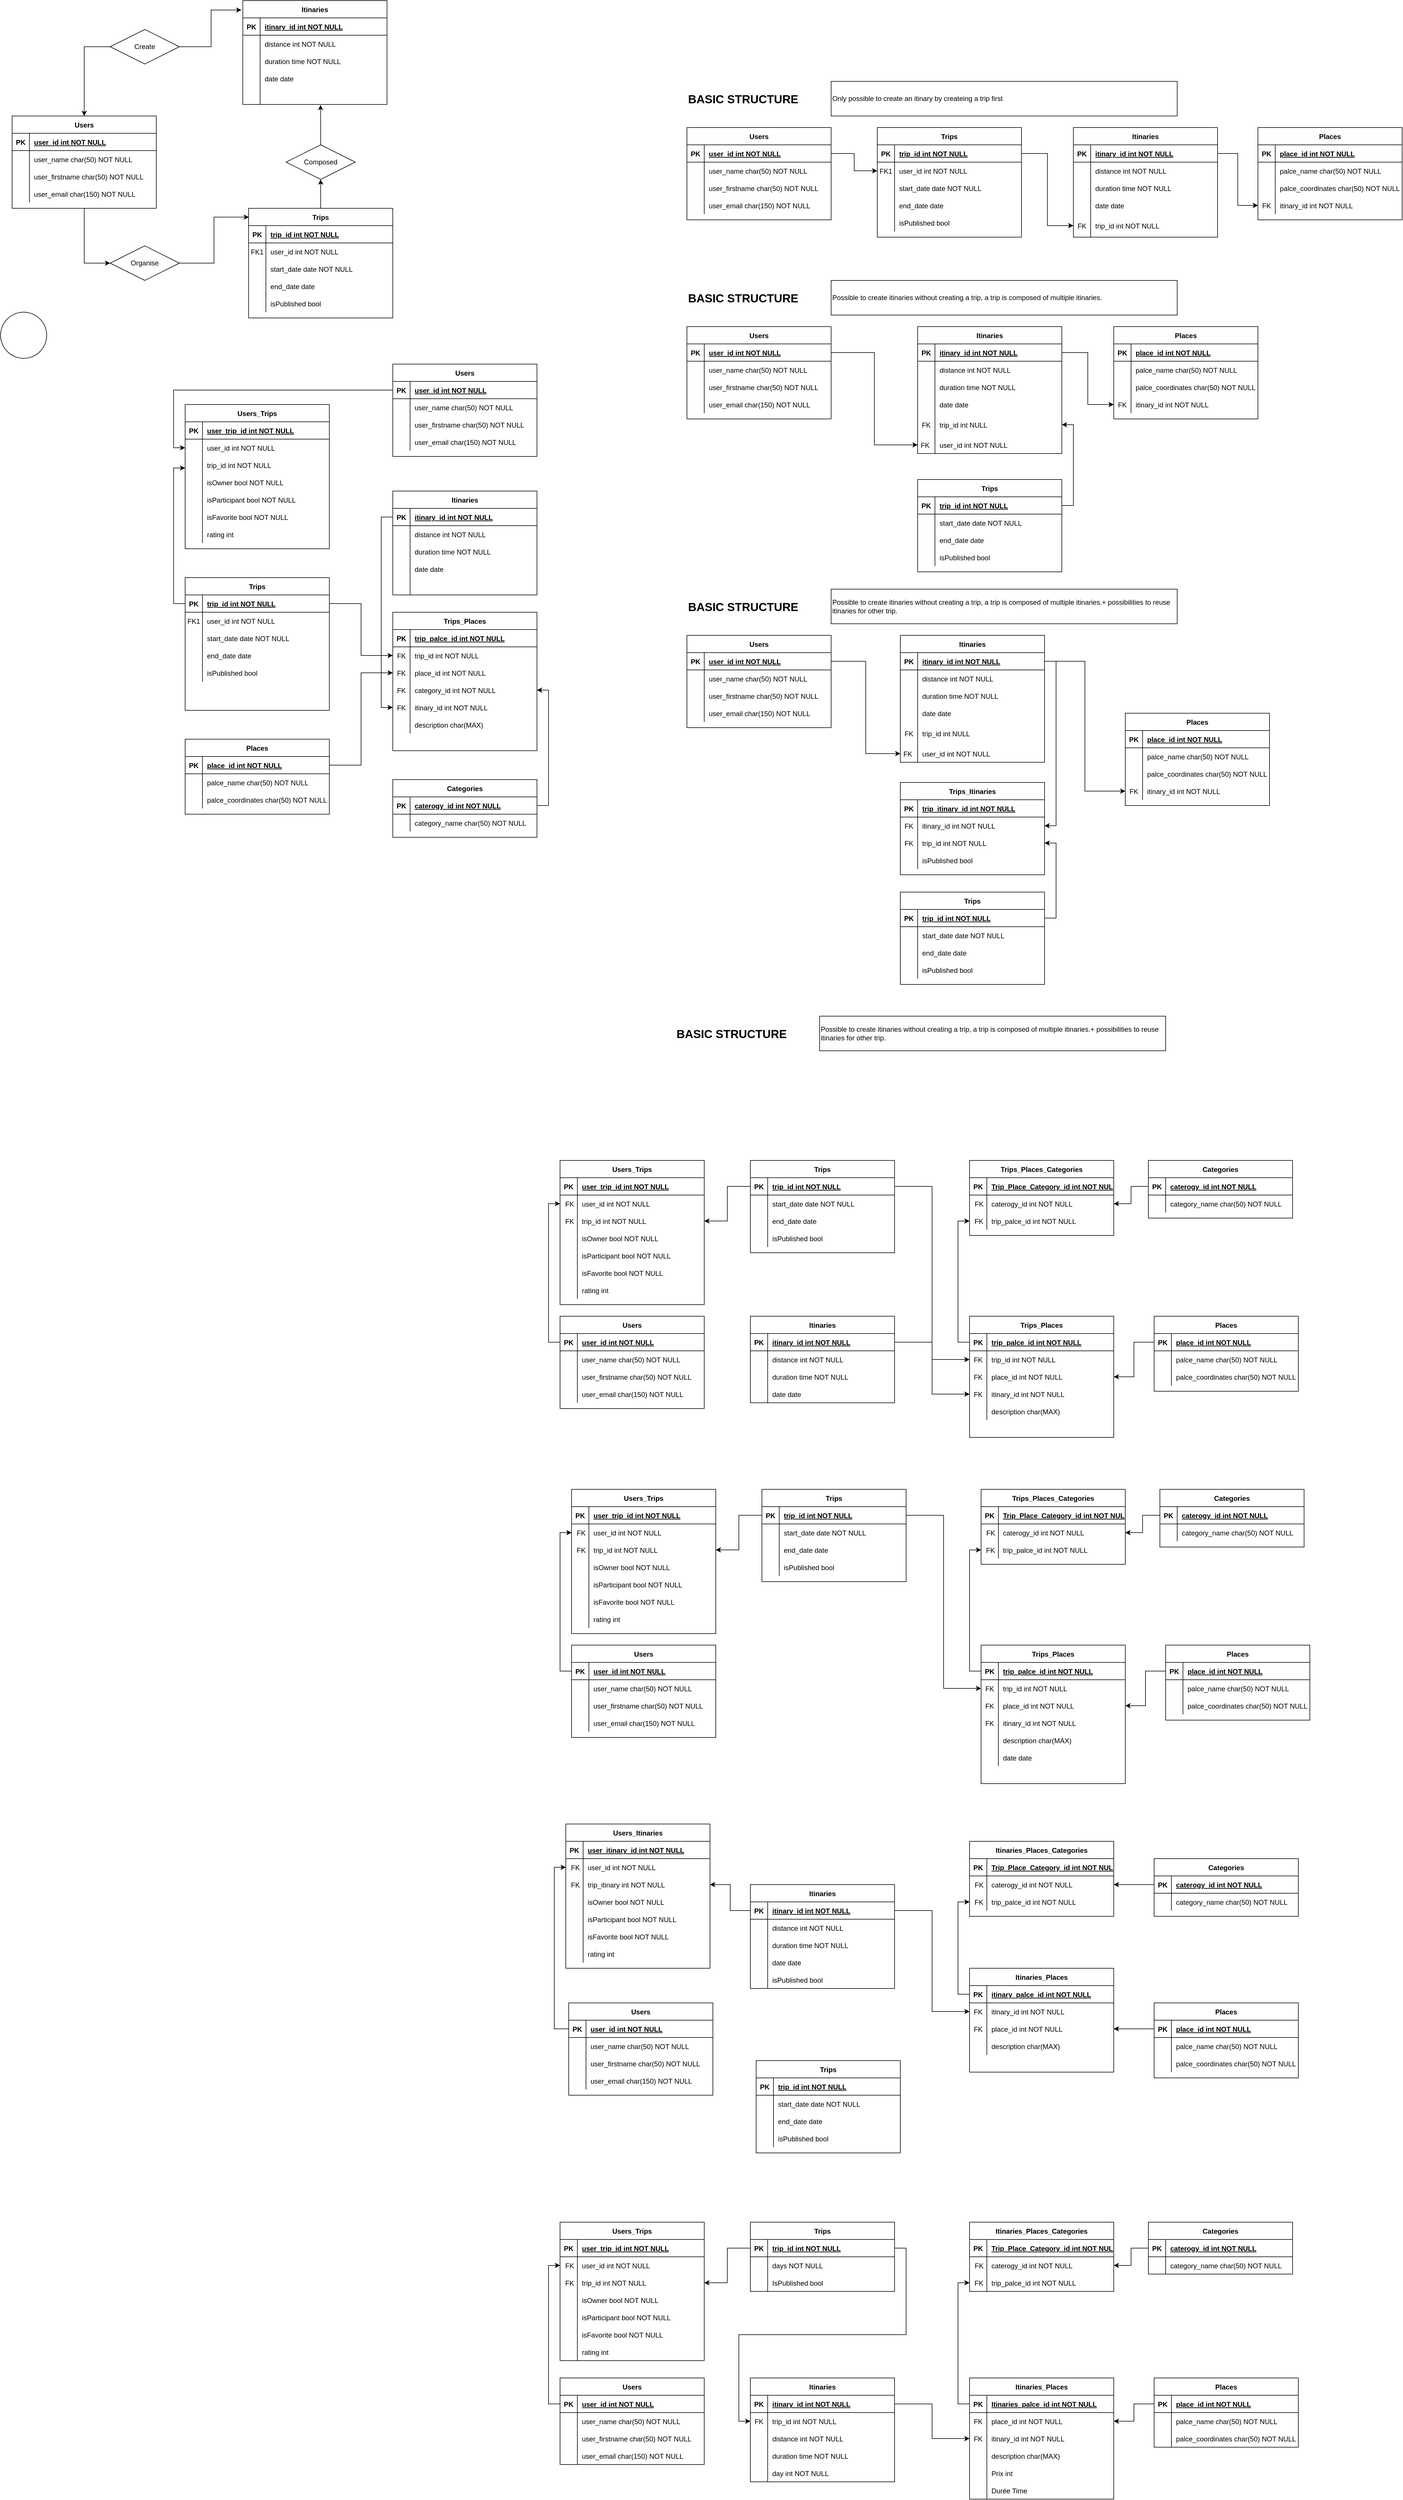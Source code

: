 <mxfile version="17.4.2" type="device" pages="3"><diagram id="vfUXzJL43dcCVqfj9BuQ" name="ANALYSIS"><mxGraphModel dx="4063" dy="3571" grid="1" gridSize="10" guides="1" tooltips="1" connect="1" arrows="1" fold="1" page="1" pageScale="1" pageWidth="850" pageHeight="1100" math="0" shadow="0"><root><mxCell id="0"/><mxCell id="1" parent="0"/><mxCell id="4s34bZl6v58nZxzRpVn2-1" value="Users" style="shape=table;startSize=30;container=1;collapsible=1;childLayout=tableLayout;fixedRows=1;rowLines=0;fontStyle=1;align=center;resizeLast=1;" vertex="1" parent="1"><mxGeometry x="720" y="-270" width="250" height="160" as="geometry"/></mxCell><mxCell id="4s34bZl6v58nZxzRpVn2-2" value="" style="shape=partialRectangle;collapsible=0;dropTarget=0;pointerEvents=0;fillColor=none;points=[[0,0.5],[1,0.5]];portConstraint=eastwest;top=0;left=0;right=0;bottom=1;" vertex="1" parent="4s34bZl6v58nZxzRpVn2-1"><mxGeometry y="30" width="250" height="30" as="geometry"/></mxCell><mxCell id="4s34bZl6v58nZxzRpVn2-3" value="PK" style="shape=partialRectangle;overflow=hidden;connectable=0;fillColor=none;top=0;left=0;bottom=0;right=0;fontStyle=1;" vertex="1" parent="4s34bZl6v58nZxzRpVn2-2"><mxGeometry width="30" height="30" as="geometry"><mxRectangle width="30" height="30" as="alternateBounds"/></mxGeometry></mxCell><mxCell id="4s34bZl6v58nZxzRpVn2-4" value="user_id int NOT NULL " style="shape=partialRectangle;overflow=hidden;connectable=0;fillColor=none;top=0;left=0;bottom=0;right=0;align=left;spacingLeft=6;fontStyle=5;" vertex="1" parent="4s34bZl6v58nZxzRpVn2-2"><mxGeometry x="30" width="220" height="30" as="geometry"><mxRectangle width="220" height="30" as="alternateBounds"/></mxGeometry></mxCell><mxCell id="4s34bZl6v58nZxzRpVn2-5" value="" style="shape=partialRectangle;collapsible=0;dropTarget=0;pointerEvents=0;fillColor=none;points=[[0,0.5],[1,0.5]];portConstraint=eastwest;top=0;left=0;right=0;bottom=0;" vertex="1" parent="4s34bZl6v58nZxzRpVn2-1"><mxGeometry y="60" width="250" height="30" as="geometry"/></mxCell><mxCell id="4s34bZl6v58nZxzRpVn2-6" value="" style="shape=partialRectangle;overflow=hidden;connectable=0;fillColor=none;top=0;left=0;bottom=0;right=0;" vertex="1" parent="4s34bZl6v58nZxzRpVn2-5"><mxGeometry width="30" height="30" as="geometry"><mxRectangle width="30" height="30" as="alternateBounds"/></mxGeometry></mxCell><mxCell id="4s34bZl6v58nZxzRpVn2-7" value="user_name char(50) NOT NULL" style="shape=partialRectangle;overflow=hidden;connectable=0;fillColor=none;top=0;left=0;bottom=0;right=0;align=left;spacingLeft=6;" vertex="1" parent="4s34bZl6v58nZxzRpVn2-5"><mxGeometry x="30" width="220" height="30" as="geometry"><mxRectangle width="220" height="30" as="alternateBounds"/></mxGeometry></mxCell><mxCell id="4s34bZl6v58nZxzRpVn2-8" value="" style="shape=partialRectangle;collapsible=0;dropTarget=0;pointerEvents=0;fillColor=none;top=0;left=0;bottom=0;right=0;points=[[0,0.5],[1,0.5]];portConstraint=eastwest;" vertex="1" parent="4s34bZl6v58nZxzRpVn2-1"><mxGeometry y="90" width="250" height="30" as="geometry"/></mxCell><mxCell id="4s34bZl6v58nZxzRpVn2-9" value="" style="shape=partialRectangle;connectable=0;fillColor=none;top=0;left=0;bottom=0;right=0;editable=1;overflow=hidden;" vertex="1" parent="4s34bZl6v58nZxzRpVn2-8"><mxGeometry width="30" height="30" as="geometry"><mxRectangle width="30" height="30" as="alternateBounds"/></mxGeometry></mxCell><mxCell id="4s34bZl6v58nZxzRpVn2-10" value="user_firstname char(50) NOT NULL" style="shape=partialRectangle;connectable=0;fillColor=none;top=0;left=0;bottom=0;right=0;align=left;spacingLeft=6;overflow=hidden;" vertex="1" parent="4s34bZl6v58nZxzRpVn2-8"><mxGeometry x="30" width="220" height="30" as="geometry"><mxRectangle width="220" height="30" as="alternateBounds"/></mxGeometry></mxCell><mxCell id="4s34bZl6v58nZxzRpVn2-11" value="" style="shape=partialRectangle;collapsible=0;dropTarget=0;pointerEvents=0;fillColor=none;top=0;left=0;bottom=0;right=0;points=[[0,0.5],[1,0.5]];portConstraint=eastwest;" vertex="1" parent="4s34bZl6v58nZxzRpVn2-1"><mxGeometry y="120" width="250" height="30" as="geometry"/></mxCell><mxCell id="4s34bZl6v58nZxzRpVn2-12" value="" style="shape=partialRectangle;connectable=0;fillColor=none;top=0;left=0;bottom=0;right=0;editable=1;overflow=hidden;" vertex="1" parent="4s34bZl6v58nZxzRpVn2-11"><mxGeometry width="30" height="30" as="geometry"><mxRectangle width="30" height="30" as="alternateBounds"/></mxGeometry></mxCell><mxCell id="4s34bZl6v58nZxzRpVn2-13" value="user_email char(150) NOT NULL" style="shape=partialRectangle;connectable=0;fillColor=none;top=0;left=0;bottom=0;right=0;align=left;spacingLeft=6;overflow=hidden;" vertex="1" parent="4s34bZl6v58nZxzRpVn2-11"><mxGeometry x="30" width="220" height="30" as="geometry"><mxRectangle width="220" height="30" as="alternateBounds"/></mxGeometry></mxCell><mxCell id="4s34bZl6v58nZxzRpVn2-14" value="Trips" style="shape=table;startSize=30;container=1;collapsible=1;childLayout=tableLayout;fixedRows=1;rowLines=0;fontStyle=1;align=center;resizeLast=1;" vertex="1" parent="1"><mxGeometry x="360" y="100" width="250" height="230" as="geometry"/></mxCell><mxCell id="4s34bZl6v58nZxzRpVn2-15" value="" style="shape=partialRectangle;collapsible=0;dropTarget=0;pointerEvents=0;fillColor=none;points=[[0,0.5],[1,0.5]];portConstraint=eastwest;top=0;left=0;right=0;bottom=1;" vertex="1" parent="4s34bZl6v58nZxzRpVn2-14"><mxGeometry y="30" width="250" height="30" as="geometry"/></mxCell><mxCell id="4s34bZl6v58nZxzRpVn2-16" value="PK" style="shape=partialRectangle;overflow=hidden;connectable=0;fillColor=none;top=0;left=0;bottom=0;right=0;fontStyle=1;" vertex="1" parent="4s34bZl6v58nZxzRpVn2-15"><mxGeometry width="30" height="30" as="geometry"><mxRectangle width="30" height="30" as="alternateBounds"/></mxGeometry></mxCell><mxCell id="4s34bZl6v58nZxzRpVn2-17" value="trip_id int NOT NULL " style="shape=partialRectangle;overflow=hidden;connectable=0;fillColor=none;top=0;left=0;bottom=0;right=0;align=left;spacingLeft=6;fontStyle=5;" vertex="1" parent="4s34bZl6v58nZxzRpVn2-15"><mxGeometry x="30" width="220" height="30" as="geometry"><mxRectangle width="220" height="30" as="alternateBounds"/></mxGeometry></mxCell><mxCell id="4s34bZl6v58nZxzRpVn2-18" value="" style="shape=partialRectangle;collapsible=0;dropTarget=0;pointerEvents=0;fillColor=none;points=[[0,0.5],[1,0.5]];portConstraint=eastwest;top=0;left=0;right=0;bottom=0;" vertex="1" parent="4s34bZl6v58nZxzRpVn2-14"><mxGeometry y="60" width="250" height="30" as="geometry"/></mxCell><mxCell id="4s34bZl6v58nZxzRpVn2-19" value="FK1" style="shape=partialRectangle;overflow=hidden;connectable=0;fillColor=none;top=0;left=0;bottom=0;right=0;" vertex="1" parent="4s34bZl6v58nZxzRpVn2-18"><mxGeometry width="30" height="30" as="geometry"><mxRectangle width="30" height="30" as="alternateBounds"/></mxGeometry></mxCell><mxCell id="4s34bZl6v58nZxzRpVn2-20" value="user_id int NOT NULL" style="shape=partialRectangle;overflow=hidden;connectable=0;fillColor=none;top=0;left=0;bottom=0;right=0;align=left;spacingLeft=6;" vertex="1" parent="4s34bZl6v58nZxzRpVn2-18"><mxGeometry x="30" width="220" height="30" as="geometry"><mxRectangle width="220" height="30" as="alternateBounds"/></mxGeometry></mxCell><mxCell id="4s34bZl6v58nZxzRpVn2-21" value="" style="shape=partialRectangle;collapsible=0;dropTarget=0;pointerEvents=0;fillColor=none;top=0;left=0;bottom=0;right=0;points=[[0,0.5],[1,0.5]];portConstraint=eastwest;" vertex="1" parent="4s34bZl6v58nZxzRpVn2-14"><mxGeometry y="90" width="250" height="30" as="geometry"/></mxCell><mxCell id="4s34bZl6v58nZxzRpVn2-22" value="" style="shape=partialRectangle;connectable=0;fillColor=none;top=0;left=0;bottom=0;right=0;editable=1;overflow=hidden;" vertex="1" parent="4s34bZl6v58nZxzRpVn2-21"><mxGeometry width="30" height="30" as="geometry"><mxRectangle width="30" height="30" as="alternateBounds"/></mxGeometry></mxCell><mxCell id="4s34bZl6v58nZxzRpVn2-23" value="start_date date NOT NULL" style="shape=partialRectangle;connectable=0;fillColor=none;top=0;left=0;bottom=0;right=0;align=left;spacingLeft=6;overflow=hidden;" vertex="1" parent="4s34bZl6v58nZxzRpVn2-21"><mxGeometry x="30" width="220" height="30" as="geometry"><mxRectangle width="220" height="30" as="alternateBounds"/></mxGeometry></mxCell><mxCell id="4s34bZl6v58nZxzRpVn2-24" value="" style="shape=partialRectangle;collapsible=0;dropTarget=0;pointerEvents=0;fillColor=none;top=0;left=0;bottom=0;right=0;points=[[0,0.5],[1,0.5]];portConstraint=eastwest;" vertex="1" parent="4s34bZl6v58nZxzRpVn2-14"><mxGeometry y="120" width="250" height="30" as="geometry"/></mxCell><mxCell id="4s34bZl6v58nZxzRpVn2-25" value="" style="shape=partialRectangle;connectable=0;fillColor=none;top=0;left=0;bottom=0;right=0;editable=1;overflow=hidden;" vertex="1" parent="4s34bZl6v58nZxzRpVn2-24"><mxGeometry width="30" height="30" as="geometry"><mxRectangle width="30" height="30" as="alternateBounds"/></mxGeometry></mxCell><mxCell id="4s34bZl6v58nZxzRpVn2-26" value="end_date date" style="shape=partialRectangle;connectable=0;fillColor=none;top=0;left=0;bottom=0;right=0;align=left;spacingLeft=6;overflow=hidden;" vertex="1" parent="4s34bZl6v58nZxzRpVn2-24"><mxGeometry x="30" width="220" height="30" as="geometry"><mxRectangle width="220" height="30" as="alternateBounds"/></mxGeometry></mxCell><mxCell id="4s34bZl6v58nZxzRpVn2-27" value="" style="shape=partialRectangle;collapsible=0;dropTarget=0;pointerEvents=0;fillColor=none;top=0;left=0;bottom=0;right=0;points=[[0,0.5],[1,0.5]];portConstraint=eastwest;" vertex="1" parent="4s34bZl6v58nZxzRpVn2-14"><mxGeometry y="150" width="250" height="30" as="geometry"/></mxCell><mxCell id="4s34bZl6v58nZxzRpVn2-28" value="" style="shape=partialRectangle;connectable=0;fillColor=none;top=0;left=0;bottom=0;right=0;editable=1;overflow=hidden;" vertex="1" parent="4s34bZl6v58nZxzRpVn2-27"><mxGeometry width="30" height="30" as="geometry"><mxRectangle width="30" height="30" as="alternateBounds"/></mxGeometry></mxCell><mxCell id="4s34bZl6v58nZxzRpVn2-29" value="isPublished bool" style="shape=partialRectangle;connectable=0;fillColor=none;top=0;left=0;bottom=0;right=0;align=left;spacingLeft=6;overflow=hidden;" vertex="1" parent="4s34bZl6v58nZxzRpVn2-27"><mxGeometry x="30" width="220" height="30" as="geometry"><mxRectangle width="220" height="30" as="alternateBounds"/></mxGeometry></mxCell><mxCell id="4s34bZl6v58nZxzRpVn2-30" value="Places" style="shape=table;startSize=30;container=1;collapsible=1;childLayout=tableLayout;fixedRows=1;rowLines=0;fontStyle=1;align=center;resizeLast=1;" vertex="1" parent="1"><mxGeometry x="360" y="380" width="250" height="130" as="geometry"/></mxCell><mxCell id="4s34bZl6v58nZxzRpVn2-31" value="" style="shape=partialRectangle;collapsible=0;dropTarget=0;pointerEvents=0;fillColor=none;points=[[0,0.5],[1,0.5]];portConstraint=eastwest;top=0;left=0;right=0;bottom=1;" vertex="1" parent="4s34bZl6v58nZxzRpVn2-30"><mxGeometry y="30" width="250" height="30" as="geometry"/></mxCell><mxCell id="4s34bZl6v58nZxzRpVn2-32" value="PK" style="shape=partialRectangle;overflow=hidden;connectable=0;fillColor=none;top=0;left=0;bottom=0;right=0;fontStyle=1;" vertex="1" parent="4s34bZl6v58nZxzRpVn2-31"><mxGeometry width="30" height="30" as="geometry"><mxRectangle width="30" height="30" as="alternateBounds"/></mxGeometry></mxCell><mxCell id="4s34bZl6v58nZxzRpVn2-33" value="place_id int NOT NULL " style="shape=partialRectangle;overflow=hidden;connectable=0;fillColor=none;top=0;left=0;bottom=0;right=0;align=left;spacingLeft=6;fontStyle=5;" vertex="1" parent="4s34bZl6v58nZxzRpVn2-31"><mxGeometry x="30" width="220" height="30" as="geometry"><mxRectangle width="220" height="30" as="alternateBounds"/></mxGeometry></mxCell><mxCell id="4s34bZl6v58nZxzRpVn2-34" value="" style="shape=partialRectangle;collapsible=0;dropTarget=0;pointerEvents=0;fillColor=none;points=[[0,0.5],[1,0.5]];portConstraint=eastwest;top=0;left=0;right=0;bottom=0;" vertex="1" parent="4s34bZl6v58nZxzRpVn2-30"><mxGeometry y="60" width="250" height="30" as="geometry"/></mxCell><mxCell id="4s34bZl6v58nZxzRpVn2-35" value="" style="shape=partialRectangle;overflow=hidden;connectable=0;fillColor=none;top=0;left=0;bottom=0;right=0;" vertex="1" parent="4s34bZl6v58nZxzRpVn2-34"><mxGeometry width="30" height="30" as="geometry"><mxRectangle width="30" height="30" as="alternateBounds"/></mxGeometry></mxCell><mxCell id="4s34bZl6v58nZxzRpVn2-36" value="palce_name char(50) NOT NULL" style="shape=partialRectangle;overflow=hidden;connectable=0;fillColor=none;top=0;left=0;bottom=0;right=0;align=left;spacingLeft=6;" vertex="1" parent="4s34bZl6v58nZxzRpVn2-34"><mxGeometry x="30" width="220" height="30" as="geometry"><mxRectangle width="220" height="30" as="alternateBounds"/></mxGeometry></mxCell><mxCell id="4s34bZl6v58nZxzRpVn2-37" value="" style="shape=partialRectangle;collapsible=0;dropTarget=0;pointerEvents=0;fillColor=none;top=0;left=0;bottom=0;right=0;points=[[0,0.5],[1,0.5]];portConstraint=eastwest;" vertex="1" parent="4s34bZl6v58nZxzRpVn2-30"><mxGeometry y="90" width="250" height="30" as="geometry"/></mxCell><mxCell id="4s34bZl6v58nZxzRpVn2-38" value="" style="shape=partialRectangle;connectable=0;fillColor=none;top=0;left=0;bottom=0;right=0;editable=1;overflow=hidden;" vertex="1" parent="4s34bZl6v58nZxzRpVn2-37"><mxGeometry width="30" height="30" as="geometry"><mxRectangle width="30" height="30" as="alternateBounds"/></mxGeometry></mxCell><mxCell id="4s34bZl6v58nZxzRpVn2-39" value="palce_coordinates char(50) NOT NULL" style="shape=partialRectangle;connectable=0;fillColor=none;top=0;left=0;bottom=0;right=0;align=left;spacingLeft=6;overflow=hidden;" vertex="1" parent="4s34bZl6v58nZxzRpVn2-37"><mxGeometry x="30" width="220" height="30" as="geometry"><mxRectangle width="220" height="30" as="alternateBounds"/></mxGeometry></mxCell><mxCell id="4s34bZl6v58nZxzRpVn2-40" value="Trips_Places" style="shape=table;startSize=30;container=1;collapsible=1;childLayout=tableLayout;fixedRows=1;rowLines=0;fontStyle=1;align=center;resizeLast=1;" vertex="1" parent="1"><mxGeometry x="720" y="160" width="250" height="240" as="geometry"/></mxCell><mxCell id="4s34bZl6v58nZxzRpVn2-41" value="" style="shape=partialRectangle;collapsible=0;dropTarget=0;pointerEvents=0;fillColor=none;points=[[0,0.5],[1,0.5]];portConstraint=eastwest;top=0;left=0;right=0;bottom=1;" vertex="1" parent="4s34bZl6v58nZxzRpVn2-40"><mxGeometry y="30" width="250" height="30" as="geometry"/></mxCell><mxCell id="4s34bZl6v58nZxzRpVn2-42" value="PK" style="shape=partialRectangle;overflow=hidden;connectable=0;fillColor=none;top=0;left=0;bottom=0;right=0;fontStyle=1;" vertex="1" parent="4s34bZl6v58nZxzRpVn2-41"><mxGeometry width="30" height="30" as="geometry"><mxRectangle width="30" height="30" as="alternateBounds"/></mxGeometry></mxCell><mxCell id="4s34bZl6v58nZxzRpVn2-43" value="trip_palce_id int NOT NULL " style="shape=partialRectangle;overflow=hidden;connectable=0;fillColor=none;top=0;left=0;bottom=0;right=0;align=left;spacingLeft=6;fontStyle=5;" vertex="1" parent="4s34bZl6v58nZxzRpVn2-41"><mxGeometry x="30" width="220" height="30" as="geometry"><mxRectangle width="220" height="30" as="alternateBounds"/></mxGeometry></mxCell><mxCell id="4s34bZl6v58nZxzRpVn2-44" value="" style="shape=partialRectangle;collapsible=0;dropTarget=0;pointerEvents=0;fillColor=none;points=[[0,0.5],[1,0.5]];portConstraint=eastwest;top=0;left=0;right=0;bottom=0;" vertex="1" parent="4s34bZl6v58nZxzRpVn2-40"><mxGeometry y="60" width="250" height="30" as="geometry"/></mxCell><mxCell id="4s34bZl6v58nZxzRpVn2-45" value="FK" style="shape=partialRectangle;overflow=hidden;connectable=0;fillColor=none;top=0;left=0;bottom=0;right=0;" vertex="1" parent="4s34bZl6v58nZxzRpVn2-44"><mxGeometry width="30" height="30" as="geometry"><mxRectangle width="30" height="30" as="alternateBounds"/></mxGeometry></mxCell><mxCell id="4s34bZl6v58nZxzRpVn2-46" value="trip_id int NOT NULL" style="shape=partialRectangle;overflow=hidden;connectable=0;fillColor=none;top=0;left=0;bottom=0;right=0;align=left;spacingLeft=6;" vertex="1" parent="4s34bZl6v58nZxzRpVn2-44"><mxGeometry x="30" width="220" height="30" as="geometry"><mxRectangle width="220" height="30" as="alternateBounds"/></mxGeometry></mxCell><mxCell id="4s34bZl6v58nZxzRpVn2-47" value="" style="shape=partialRectangle;collapsible=0;dropTarget=0;pointerEvents=0;fillColor=none;points=[[0,0.5],[1,0.5]];portConstraint=eastwest;top=0;left=0;right=0;bottom=0;" vertex="1" parent="4s34bZl6v58nZxzRpVn2-40"><mxGeometry y="90" width="250" height="30" as="geometry"/></mxCell><mxCell id="4s34bZl6v58nZxzRpVn2-48" value="FK" style="shape=partialRectangle;overflow=hidden;connectable=0;fillColor=none;top=0;left=0;bottom=0;right=0;" vertex="1" parent="4s34bZl6v58nZxzRpVn2-47"><mxGeometry width="30" height="30" as="geometry"><mxRectangle width="30" height="30" as="alternateBounds"/></mxGeometry></mxCell><mxCell id="4s34bZl6v58nZxzRpVn2-49" value="place_id int NOT NULL" style="shape=partialRectangle;overflow=hidden;connectable=0;fillColor=none;top=0;left=0;bottom=0;right=0;align=left;spacingLeft=6;" vertex="1" parent="4s34bZl6v58nZxzRpVn2-47"><mxGeometry x="30" width="220" height="30" as="geometry"><mxRectangle width="220" height="30" as="alternateBounds"/></mxGeometry></mxCell><mxCell id="4s34bZl6v58nZxzRpVn2-50" value="" style="shape=partialRectangle;collapsible=0;dropTarget=0;pointerEvents=0;fillColor=none;top=0;left=0;bottom=0;right=0;points=[[0,0.5],[1,0.5]];portConstraint=eastwest;" vertex="1" parent="4s34bZl6v58nZxzRpVn2-40"><mxGeometry y="120" width="250" height="30" as="geometry"/></mxCell><mxCell id="4s34bZl6v58nZxzRpVn2-51" value="FK" style="shape=partialRectangle;connectable=0;fillColor=none;top=0;left=0;bottom=0;right=0;fontStyle=0;overflow=hidden;" vertex="1" parent="4s34bZl6v58nZxzRpVn2-50"><mxGeometry width="30" height="30" as="geometry"><mxRectangle width="30" height="30" as="alternateBounds"/></mxGeometry></mxCell><mxCell id="4s34bZl6v58nZxzRpVn2-52" value="category_id int NOT NULL" style="shape=partialRectangle;connectable=0;fillColor=none;top=0;left=0;bottom=0;right=0;align=left;spacingLeft=6;fontStyle=0;overflow=hidden;" vertex="1" parent="4s34bZl6v58nZxzRpVn2-50"><mxGeometry x="30" width="220" height="30" as="geometry"><mxRectangle width="220" height="30" as="alternateBounds"/></mxGeometry></mxCell><mxCell id="4s34bZl6v58nZxzRpVn2-53" value="" style="shape=partialRectangle;collapsible=0;dropTarget=0;pointerEvents=0;fillColor=none;top=0;left=0;bottom=0;right=0;points=[[0,0.5],[1,0.5]];portConstraint=eastwest;" vertex="1" parent="4s34bZl6v58nZxzRpVn2-40"><mxGeometry y="150" width="250" height="30" as="geometry"/></mxCell><mxCell id="4s34bZl6v58nZxzRpVn2-54" value="FK" style="shape=partialRectangle;connectable=0;fillColor=none;top=0;left=0;bottom=0;right=0;editable=1;overflow=hidden;" vertex="1" parent="4s34bZl6v58nZxzRpVn2-53"><mxGeometry width="30" height="30" as="geometry"><mxRectangle width="30" height="30" as="alternateBounds"/></mxGeometry></mxCell><mxCell id="4s34bZl6v58nZxzRpVn2-55" value="itinary_id int NOT NULL" style="shape=partialRectangle;connectable=0;fillColor=none;top=0;left=0;bottom=0;right=0;align=left;spacingLeft=6;overflow=hidden;" vertex="1" parent="4s34bZl6v58nZxzRpVn2-53"><mxGeometry x="30" width="220" height="30" as="geometry"><mxRectangle width="220" height="30" as="alternateBounds"/></mxGeometry></mxCell><mxCell id="4s34bZl6v58nZxzRpVn2-56" value="" style="shape=partialRectangle;collapsible=0;dropTarget=0;pointerEvents=0;fillColor=none;top=0;left=0;bottom=0;right=0;points=[[0,0.5],[1,0.5]];portConstraint=eastwest;" vertex="1" parent="4s34bZl6v58nZxzRpVn2-40"><mxGeometry y="180" width="250" height="30" as="geometry"/></mxCell><mxCell id="4s34bZl6v58nZxzRpVn2-57" value="" style="shape=partialRectangle;connectable=0;fillColor=none;top=0;left=0;bottom=0;right=0;editable=1;overflow=hidden;" vertex="1" parent="4s34bZl6v58nZxzRpVn2-56"><mxGeometry width="30" height="30" as="geometry"><mxRectangle width="30" height="30" as="alternateBounds"/></mxGeometry></mxCell><mxCell id="4s34bZl6v58nZxzRpVn2-58" value="description char(MAX)" style="shape=partialRectangle;connectable=0;fillColor=none;top=0;left=0;bottom=0;right=0;align=left;spacingLeft=6;overflow=hidden;" vertex="1" parent="4s34bZl6v58nZxzRpVn2-56"><mxGeometry x="30" width="220" height="30" as="geometry"><mxRectangle width="220" height="30" as="alternateBounds"/></mxGeometry></mxCell><mxCell id="4s34bZl6v58nZxzRpVn2-59" style="edgeStyle=orthogonalEdgeStyle;rounded=0;orthogonalLoop=1;jettySize=auto;html=1;exitX=1;exitY=0.5;exitDx=0;exitDy=0;entryX=0;entryY=0.5;entryDx=0;entryDy=0;" edge="1" parent="1" source="4s34bZl6v58nZxzRpVn2-15" target="4s34bZl6v58nZxzRpVn2-44"><mxGeometry relative="1" as="geometry"/></mxCell><mxCell id="4s34bZl6v58nZxzRpVn2-60" style="edgeStyle=orthogonalEdgeStyle;rounded=0;orthogonalLoop=1;jettySize=auto;html=1;exitX=1;exitY=0.5;exitDx=0;exitDy=0;entryX=0;entryY=0.5;entryDx=0;entryDy=0;" edge="1" parent="1" source="4s34bZl6v58nZxzRpVn2-31" target="4s34bZl6v58nZxzRpVn2-47"><mxGeometry relative="1" as="geometry"/></mxCell><mxCell id="4s34bZl6v58nZxzRpVn2-61" value="Categories" style="shape=table;startSize=30;container=1;collapsible=1;childLayout=tableLayout;fixedRows=1;rowLines=0;fontStyle=1;align=center;resizeLast=1;" vertex="1" parent="1"><mxGeometry x="720" y="450" width="250" height="100" as="geometry"/></mxCell><mxCell id="4s34bZl6v58nZxzRpVn2-62" value="" style="shape=partialRectangle;collapsible=0;dropTarget=0;pointerEvents=0;fillColor=none;points=[[0,0.5],[1,0.5]];portConstraint=eastwest;top=0;left=0;right=0;bottom=1;" vertex="1" parent="4s34bZl6v58nZxzRpVn2-61"><mxGeometry y="30" width="250" height="30" as="geometry"/></mxCell><mxCell id="4s34bZl6v58nZxzRpVn2-63" value="PK" style="shape=partialRectangle;overflow=hidden;connectable=0;fillColor=none;top=0;left=0;bottom=0;right=0;fontStyle=1;" vertex="1" parent="4s34bZl6v58nZxzRpVn2-62"><mxGeometry width="30" height="30" as="geometry"><mxRectangle width="30" height="30" as="alternateBounds"/></mxGeometry></mxCell><mxCell id="4s34bZl6v58nZxzRpVn2-64" value="caterogy_id int NOT NULL " style="shape=partialRectangle;overflow=hidden;connectable=0;fillColor=none;top=0;left=0;bottom=0;right=0;align=left;spacingLeft=6;fontStyle=5;" vertex="1" parent="4s34bZl6v58nZxzRpVn2-62"><mxGeometry x="30" width="220" height="30" as="geometry"><mxRectangle width="220" height="30" as="alternateBounds"/></mxGeometry></mxCell><mxCell id="4s34bZl6v58nZxzRpVn2-65" value="" style="shape=partialRectangle;collapsible=0;dropTarget=0;pointerEvents=0;fillColor=none;points=[[0,0.5],[1,0.5]];portConstraint=eastwest;top=0;left=0;right=0;bottom=0;" vertex="1" parent="4s34bZl6v58nZxzRpVn2-61"><mxGeometry y="60" width="250" height="30" as="geometry"/></mxCell><mxCell id="4s34bZl6v58nZxzRpVn2-66" value="" style="shape=partialRectangle;overflow=hidden;connectable=0;fillColor=none;top=0;left=0;bottom=0;right=0;" vertex="1" parent="4s34bZl6v58nZxzRpVn2-65"><mxGeometry width="30" height="30" as="geometry"><mxRectangle width="30" height="30" as="alternateBounds"/></mxGeometry></mxCell><mxCell id="4s34bZl6v58nZxzRpVn2-67" value="category_name char(50) NOT NULL" style="shape=partialRectangle;overflow=hidden;connectable=0;fillColor=none;top=0;left=0;bottom=0;right=0;align=left;spacingLeft=6;" vertex="1" parent="4s34bZl6v58nZxzRpVn2-65"><mxGeometry x="30" width="220" height="30" as="geometry"><mxRectangle width="220" height="30" as="alternateBounds"/></mxGeometry></mxCell><mxCell id="4s34bZl6v58nZxzRpVn2-68" value="Users_Trips" style="shape=table;startSize=30;container=1;collapsible=1;childLayout=tableLayout;fixedRows=1;rowLines=0;fontStyle=1;align=center;resizeLast=1;" vertex="1" parent="1"><mxGeometry x="360" y="-200" width="250" height="250" as="geometry"/></mxCell><mxCell id="4s34bZl6v58nZxzRpVn2-69" value="" style="shape=partialRectangle;collapsible=0;dropTarget=0;pointerEvents=0;fillColor=none;points=[[0,0.5],[1,0.5]];portConstraint=eastwest;top=0;left=0;right=0;bottom=1;" vertex="1" parent="4s34bZl6v58nZxzRpVn2-68"><mxGeometry y="30" width="250" height="30" as="geometry"/></mxCell><mxCell id="4s34bZl6v58nZxzRpVn2-70" value="PK" style="shape=partialRectangle;overflow=hidden;connectable=0;fillColor=none;top=0;left=0;bottom=0;right=0;fontStyle=1;" vertex="1" parent="4s34bZl6v58nZxzRpVn2-69"><mxGeometry width="30" height="30" as="geometry"><mxRectangle width="30" height="30" as="alternateBounds"/></mxGeometry></mxCell><mxCell id="4s34bZl6v58nZxzRpVn2-71" value="user_trip_id int NOT NULL " style="shape=partialRectangle;overflow=hidden;connectable=0;fillColor=none;top=0;left=0;bottom=0;right=0;align=left;spacingLeft=6;fontStyle=5;" vertex="1" parent="4s34bZl6v58nZxzRpVn2-69"><mxGeometry x="30" width="220" height="30" as="geometry"><mxRectangle width="220" height="30" as="alternateBounds"/></mxGeometry></mxCell><mxCell id="4s34bZl6v58nZxzRpVn2-72" value="" style="shape=partialRectangle;collapsible=0;dropTarget=0;pointerEvents=0;fillColor=none;points=[[0,0.5],[1,0.5]];portConstraint=eastwest;top=0;left=0;right=0;bottom=0;" vertex="1" parent="4s34bZl6v58nZxzRpVn2-68"><mxGeometry y="60" width="250" height="30" as="geometry"/></mxCell><mxCell id="4s34bZl6v58nZxzRpVn2-73" value="" style="shape=partialRectangle;overflow=hidden;connectable=0;fillColor=none;top=0;left=0;bottom=0;right=0;" vertex="1" parent="4s34bZl6v58nZxzRpVn2-72"><mxGeometry width="30" height="30" as="geometry"><mxRectangle width="30" height="30" as="alternateBounds"/></mxGeometry></mxCell><mxCell id="4s34bZl6v58nZxzRpVn2-74" value="user_id int NOT NULL" style="shape=partialRectangle;overflow=hidden;connectable=0;fillColor=none;top=0;left=0;bottom=0;right=0;align=left;spacingLeft=6;" vertex="1" parent="4s34bZl6v58nZxzRpVn2-72"><mxGeometry x="30" width="220" height="30" as="geometry"><mxRectangle width="220" height="30" as="alternateBounds"/></mxGeometry></mxCell><mxCell id="4s34bZl6v58nZxzRpVn2-75" value="" style="shape=partialRectangle;collapsible=0;dropTarget=0;pointerEvents=0;fillColor=none;top=0;left=0;bottom=0;right=0;points=[[0,0.5],[1,0.5]];portConstraint=eastwest;" vertex="1" parent="4s34bZl6v58nZxzRpVn2-68"><mxGeometry y="90" width="250" height="30" as="geometry"/></mxCell><mxCell id="4s34bZl6v58nZxzRpVn2-76" value="" style="shape=partialRectangle;connectable=0;fillColor=none;top=0;left=0;bottom=0;right=0;editable=1;overflow=hidden;" vertex="1" parent="4s34bZl6v58nZxzRpVn2-75"><mxGeometry width="30" height="30" as="geometry"><mxRectangle width="30" height="30" as="alternateBounds"/></mxGeometry></mxCell><mxCell id="4s34bZl6v58nZxzRpVn2-77" value="trip_id int NOT NULL" style="shape=partialRectangle;connectable=0;fillColor=none;top=0;left=0;bottom=0;right=0;align=left;spacingLeft=6;overflow=hidden;" vertex="1" parent="4s34bZl6v58nZxzRpVn2-75"><mxGeometry x="30" width="220" height="30" as="geometry"><mxRectangle width="220" height="30" as="alternateBounds"/></mxGeometry></mxCell><mxCell id="4s34bZl6v58nZxzRpVn2-78" value="" style="shape=partialRectangle;collapsible=0;dropTarget=0;pointerEvents=0;fillColor=none;top=0;left=0;bottom=0;right=0;points=[[0,0.5],[1,0.5]];portConstraint=eastwest;" vertex="1" parent="4s34bZl6v58nZxzRpVn2-68"><mxGeometry y="120" width="250" height="30" as="geometry"/></mxCell><mxCell id="4s34bZl6v58nZxzRpVn2-79" value="" style="shape=partialRectangle;connectable=0;fillColor=none;top=0;left=0;bottom=0;right=0;editable=1;overflow=hidden;" vertex="1" parent="4s34bZl6v58nZxzRpVn2-78"><mxGeometry width="30" height="30" as="geometry"><mxRectangle width="30" height="30" as="alternateBounds"/></mxGeometry></mxCell><mxCell id="4s34bZl6v58nZxzRpVn2-80" value="isOwner bool NOT NULL" style="shape=partialRectangle;connectable=0;fillColor=none;top=0;left=0;bottom=0;right=0;align=left;spacingLeft=6;overflow=hidden;" vertex="1" parent="4s34bZl6v58nZxzRpVn2-78"><mxGeometry x="30" width="220" height="30" as="geometry"><mxRectangle width="220" height="30" as="alternateBounds"/></mxGeometry></mxCell><mxCell id="4s34bZl6v58nZxzRpVn2-81" value="" style="shape=partialRectangle;collapsible=0;dropTarget=0;pointerEvents=0;fillColor=none;top=0;left=0;bottom=0;right=0;points=[[0,0.5],[1,0.5]];portConstraint=eastwest;" vertex="1" parent="4s34bZl6v58nZxzRpVn2-68"><mxGeometry y="150" width="250" height="30" as="geometry"/></mxCell><mxCell id="4s34bZl6v58nZxzRpVn2-82" value="" style="shape=partialRectangle;connectable=0;fillColor=none;top=0;left=0;bottom=0;right=0;editable=1;overflow=hidden;" vertex="1" parent="4s34bZl6v58nZxzRpVn2-81"><mxGeometry width="30" height="30" as="geometry"><mxRectangle width="30" height="30" as="alternateBounds"/></mxGeometry></mxCell><mxCell id="4s34bZl6v58nZxzRpVn2-83" value="isParticipant bool NOT NULL" style="shape=partialRectangle;connectable=0;fillColor=none;top=0;left=0;bottom=0;right=0;align=left;spacingLeft=6;overflow=hidden;" vertex="1" parent="4s34bZl6v58nZxzRpVn2-81"><mxGeometry x="30" width="220" height="30" as="geometry"><mxRectangle width="220" height="30" as="alternateBounds"/></mxGeometry></mxCell><mxCell id="4s34bZl6v58nZxzRpVn2-84" value="" style="shape=partialRectangle;collapsible=0;dropTarget=0;pointerEvents=0;fillColor=none;top=0;left=0;bottom=0;right=0;points=[[0,0.5],[1,0.5]];portConstraint=eastwest;" vertex="1" parent="4s34bZl6v58nZxzRpVn2-68"><mxGeometry y="180" width="250" height="30" as="geometry"/></mxCell><mxCell id="4s34bZl6v58nZxzRpVn2-85" value="" style="shape=partialRectangle;connectable=0;fillColor=none;top=0;left=0;bottom=0;right=0;editable=1;overflow=hidden;" vertex="1" parent="4s34bZl6v58nZxzRpVn2-84"><mxGeometry width="30" height="30" as="geometry"><mxRectangle width="30" height="30" as="alternateBounds"/></mxGeometry></mxCell><mxCell id="4s34bZl6v58nZxzRpVn2-86" value="isFavorite bool NOT NULL" style="shape=partialRectangle;connectable=0;fillColor=none;top=0;left=0;bottom=0;right=0;align=left;spacingLeft=6;overflow=hidden;" vertex="1" parent="4s34bZl6v58nZxzRpVn2-84"><mxGeometry x="30" width="220" height="30" as="geometry"><mxRectangle width="220" height="30" as="alternateBounds"/></mxGeometry></mxCell><mxCell id="4s34bZl6v58nZxzRpVn2-87" value="" style="shape=partialRectangle;collapsible=0;dropTarget=0;pointerEvents=0;fillColor=none;top=0;left=0;bottom=0;right=0;points=[[0,0.5],[1,0.5]];portConstraint=eastwest;" vertex="1" parent="4s34bZl6v58nZxzRpVn2-68"><mxGeometry y="210" width="250" height="30" as="geometry"/></mxCell><mxCell id="4s34bZl6v58nZxzRpVn2-88" value="" style="shape=partialRectangle;connectable=0;fillColor=none;top=0;left=0;bottom=0;right=0;editable=1;overflow=hidden;" vertex="1" parent="4s34bZl6v58nZxzRpVn2-87"><mxGeometry width="30" height="30" as="geometry"><mxRectangle width="30" height="30" as="alternateBounds"/></mxGeometry></mxCell><mxCell id="4s34bZl6v58nZxzRpVn2-89" value="rating int " style="shape=partialRectangle;connectable=0;fillColor=none;top=0;left=0;bottom=0;right=0;align=left;spacingLeft=6;overflow=hidden;" vertex="1" parent="4s34bZl6v58nZxzRpVn2-87"><mxGeometry x="30" width="220" height="30" as="geometry"><mxRectangle width="220" height="30" as="alternateBounds"/></mxGeometry></mxCell><mxCell id="4s34bZl6v58nZxzRpVn2-90" style="edgeStyle=orthogonalEdgeStyle;rounded=0;orthogonalLoop=1;jettySize=auto;html=1;entryX=0;entryY=0.5;entryDx=0;entryDy=0;exitX=0;exitY=0.5;exitDx=0;exitDy=0;" edge="1" parent="1" source="4s34bZl6v58nZxzRpVn2-2" target="4s34bZl6v58nZxzRpVn2-72"><mxGeometry relative="1" as="geometry"><mxPoint x="900" y="-225" as="sourcePoint"/></mxGeometry></mxCell><mxCell id="4s34bZl6v58nZxzRpVn2-91" style="edgeStyle=orthogonalEdgeStyle;rounded=0;orthogonalLoop=1;jettySize=auto;html=1;exitX=0;exitY=0.5;exitDx=0;exitDy=0;entryX=0;entryY=0.667;entryDx=0;entryDy=0;entryPerimeter=0;" edge="1" parent="1" source="4s34bZl6v58nZxzRpVn2-15" target="4s34bZl6v58nZxzRpVn2-75"><mxGeometry relative="1" as="geometry"><mxPoint x="640" y="-60" as="targetPoint"/></mxGeometry></mxCell><mxCell id="4s34bZl6v58nZxzRpVn2-92" style="edgeStyle=orthogonalEdgeStyle;rounded=0;orthogonalLoop=1;jettySize=auto;html=1;exitX=1;exitY=0.5;exitDx=0;exitDy=0;entryX=1;entryY=0.5;entryDx=0;entryDy=0;" edge="1" parent="1" source="4s34bZl6v58nZxzRpVn2-62" target="4s34bZl6v58nZxzRpVn2-50"><mxGeometry relative="1" as="geometry"/></mxCell><mxCell id="4s34bZl6v58nZxzRpVn2-93" value="Itinaries" style="shape=table;startSize=30;container=1;collapsible=1;childLayout=tableLayout;fixedRows=1;rowLines=0;fontStyle=1;align=center;resizeLast=1;" vertex="1" parent="1"><mxGeometry x="720" y="-50" width="250" height="180" as="geometry"/></mxCell><mxCell id="4s34bZl6v58nZxzRpVn2-94" value="" style="shape=partialRectangle;collapsible=0;dropTarget=0;pointerEvents=0;fillColor=none;points=[[0,0.5],[1,0.5]];portConstraint=eastwest;top=0;left=0;right=0;bottom=1;" vertex="1" parent="4s34bZl6v58nZxzRpVn2-93"><mxGeometry y="30" width="250" height="30" as="geometry"/></mxCell><mxCell id="4s34bZl6v58nZxzRpVn2-95" value="PK" style="shape=partialRectangle;overflow=hidden;connectable=0;fillColor=none;top=0;left=0;bottom=0;right=0;fontStyle=1;" vertex="1" parent="4s34bZl6v58nZxzRpVn2-94"><mxGeometry width="30" height="30" as="geometry"><mxRectangle width="30" height="30" as="alternateBounds"/></mxGeometry></mxCell><mxCell id="4s34bZl6v58nZxzRpVn2-96" value="itinary_id int NOT NULL " style="shape=partialRectangle;overflow=hidden;connectable=0;fillColor=none;top=0;left=0;bottom=0;right=0;align=left;spacingLeft=6;fontStyle=5;" vertex="1" parent="4s34bZl6v58nZxzRpVn2-94"><mxGeometry x="30" width="220" height="30" as="geometry"><mxRectangle width="220" height="30" as="alternateBounds"/></mxGeometry></mxCell><mxCell id="4s34bZl6v58nZxzRpVn2-97" value="" style="shape=partialRectangle;collapsible=0;dropTarget=0;pointerEvents=0;fillColor=none;points=[[0,0.5],[1,0.5]];portConstraint=eastwest;top=0;left=0;right=0;bottom=0;" vertex="1" parent="4s34bZl6v58nZxzRpVn2-93"><mxGeometry y="60" width="250" height="30" as="geometry"/></mxCell><mxCell id="4s34bZl6v58nZxzRpVn2-98" value="" style="shape=partialRectangle;overflow=hidden;connectable=0;fillColor=none;top=0;left=0;bottom=0;right=0;" vertex="1" parent="4s34bZl6v58nZxzRpVn2-97"><mxGeometry width="30" height="30" as="geometry"><mxRectangle width="30" height="30" as="alternateBounds"/></mxGeometry></mxCell><mxCell id="4s34bZl6v58nZxzRpVn2-99" value="distance int NOT NULL" style="shape=partialRectangle;overflow=hidden;connectable=0;fillColor=none;top=0;left=0;bottom=0;right=0;align=left;spacingLeft=6;" vertex="1" parent="4s34bZl6v58nZxzRpVn2-97"><mxGeometry x="30" width="220" height="30" as="geometry"><mxRectangle width="220" height="30" as="alternateBounds"/></mxGeometry></mxCell><mxCell id="4s34bZl6v58nZxzRpVn2-100" value="" style="shape=partialRectangle;collapsible=0;dropTarget=0;pointerEvents=0;fillColor=none;top=0;left=0;bottom=0;right=0;points=[[0,0.5],[1,0.5]];portConstraint=eastwest;" vertex="1" parent="4s34bZl6v58nZxzRpVn2-93"><mxGeometry y="90" width="250" height="30" as="geometry"/></mxCell><mxCell id="4s34bZl6v58nZxzRpVn2-101" value="" style="shape=partialRectangle;connectable=0;fillColor=none;top=0;left=0;bottom=0;right=0;editable=1;overflow=hidden;" vertex="1" parent="4s34bZl6v58nZxzRpVn2-100"><mxGeometry width="30" height="30" as="geometry"><mxRectangle width="30" height="30" as="alternateBounds"/></mxGeometry></mxCell><mxCell id="4s34bZl6v58nZxzRpVn2-102" value="duration time NOT NULL" style="shape=partialRectangle;connectable=0;fillColor=none;top=0;left=0;bottom=0;right=0;align=left;spacingLeft=6;overflow=hidden;" vertex="1" parent="4s34bZl6v58nZxzRpVn2-100"><mxGeometry x="30" width="220" height="30" as="geometry"><mxRectangle width="220" height="30" as="alternateBounds"/></mxGeometry></mxCell><mxCell id="4s34bZl6v58nZxzRpVn2-103" value="" style="shape=partialRectangle;collapsible=0;dropTarget=0;pointerEvents=0;fillColor=none;top=0;left=0;bottom=0;right=0;points=[[0,0.5],[1,0.5]];portConstraint=eastwest;" vertex="1" parent="4s34bZl6v58nZxzRpVn2-93"><mxGeometry y="120" width="250" height="30" as="geometry"/></mxCell><mxCell id="4s34bZl6v58nZxzRpVn2-104" value="" style="shape=partialRectangle;connectable=0;fillColor=none;top=0;left=0;bottom=0;right=0;editable=1;overflow=hidden;" vertex="1" parent="4s34bZl6v58nZxzRpVn2-103"><mxGeometry width="30" height="30" as="geometry"><mxRectangle width="30" height="30" as="alternateBounds"/></mxGeometry></mxCell><mxCell id="4s34bZl6v58nZxzRpVn2-105" value="date date " style="shape=partialRectangle;connectable=0;fillColor=none;top=0;left=0;bottom=0;right=0;align=left;spacingLeft=6;overflow=hidden;" vertex="1" parent="4s34bZl6v58nZxzRpVn2-103"><mxGeometry x="30" width="220" height="30" as="geometry"><mxRectangle width="220" height="30" as="alternateBounds"/></mxGeometry></mxCell><mxCell id="4s34bZl6v58nZxzRpVn2-106" value="" style="shape=partialRectangle;collapsible=0;dropTarget=0;pointerEvents=0;fillColor=none;top=0;left=0;bottom=0;right=0;points=[[0,0.5],[1,0.5]];portConstraint=eastwest;" vertex="1" parent="4s34bZl6v58nZxzRpVn2-93"><mxGeometry y="150" width="250" height="30" as="geometry"/></mxCell><mxCell id="4s34bZl6v58nZxzRpVn2-107" value="" style="shape=partialRectangle;connectable=0;fillColor=none;top=0;left=0;bottom=0;right=0;editable=1;overflow=hidden;" vertex="1" parent="4s34bZl6v58nZxzRpVn2-106"><mxGeometry width="30" height="30" as="geometry"><mxRectangle width="30" height="30" as="alternateBounds"/></mxGeometry></mxCell><mxCell id="4s34bZl6v58nZxzRpVn2-108" value="" style="shape=partialRectangle;connectable=0;fillColor=none;top=0;left=0;bottom=0;right=0;align=left;spacingLeft=6;overflow=hidden;" vertex="1" parent="4s34bZl6v58nZxzRpVn2-106"><mxGeometry x="30" width="220" height="30" as="geometry"><mxRectangle width="220" height="30" as="alternateBounds"/></mxGeometry></mxCell><mxCell id="4s34bZl6v58nZxzRpVn2-109" style="edgeStyle=orthogonalEdgeStyle;rounded=0;orthogonalLoop=1;jettySize=auto;html=1;exitX=0;exitY=0.5;exitDx=0;exitDy=0;entryX=0;entryY=0.5;entryDx=0;entryDy=0;" edge="1" parent="1" source="4s34bZl6v58nZxzRpVn2-94" target="4s34bZl6v58nZxzRpVn2-53"><mxGeometry relative="1" as="geometry"/></mxCell><mxCell id="4s34bZl6v58nZxzRpVn2-110" value="" style="ellipse;whiteSpace=wrap;html=1;aspect=fixed;" vertex="1" parent="1"><mxGeometry x="40" y="-360" width="80" height="80" as="geometry"/></mxCell><mxCell id="4s34bZl6v58nZxzRpVn2-111" style="edgeStyle=orthogonalEdgeStyle;rounded=0;orthogonalLoop=1;jettySize=auto;html=1;exitX=0.5;exitY=1;exitDx=0;exitDy=0;entryX=0;entryY=0.5;entryDx=0;entryDy=0;" edge="1" parent="1" source="4s34bZl6v58nZxzRpVn2-112" target="4s34bZl6v58nZxzRpVn2-159"><mxGeometry relative="1" as="geometry"/></mxCell><mxCell id="4s34bZl6v58nZxzRpVn2-112" value="Users" style="shape=table;startSize=30;container=1;collapsible=1;childLayout=tableLayout;fixedRows=1;rowLines=0;fontStyle=1;align=center;resizeLast=1;" vertex="1" parent="1"><mxGeometry x="60" y="-700" width="250" height="160" as="geometry"/></mxCell><mxCell id="4s34bZl6v58nZxzRpVn2-113" value="" style="shape=partialRectangle;collapsible=0;dropTarget=0;pointerEvents=0;fillColor=none;points=[[0,0.5],[1,0.5]];portConstraint=eastwest;top=0;left=0;right=0;bottom=1;" vertex="1" parent="4s34bZl6v58nZxzRpVn2-112"><mxGeometry y="30" width="250" height="30" as="geometry"/></mxCell><mxCell id="4s34bZl6v58nZxzRpVn2-114" value="PK" style="shape=partialRectangle;overflow=hidden;connectable=0;fillColor=none;top=0;left=0;bottom=0;right=0;fontStyle=1;" vertex="1" parent="4s34bZl6v58nZxzRpVn2-113"><mxGeometry width="30" height="30" as="geometry"><mxRectangle width="30" height="30" as="alternateBounds"/></mxGeometry></mxCell><mxCell id="4s34bZl6v58nZxzRpVn2-115" value="user_id int NOT NULL " style="shape=partialRectangle;overflow=hidden;connectable=0;fillColor=none;top=0;left=0;bottom=0;right=0;align=left;spacingLeft=6;fontStyle=5;" vertex="1" parent="4s34bZl6v58nZxzRpVn2-113"><mxGeometry x="30" width="220" height="30" as="geometry"><mxRectangle width="220" height="30" as="alternateBounds"/></mxGeometry></mxCell><mxCell id="4s34bZl6v58nZxzRpVn2-116" value="" style="shape=partialRectangle;collapsible=0;dropTarget=0;pointerEvents=0;fillColor=none;points=[[0,0.5],[1,0.5]];portConstraint=eastwest;top=0;left=0;right=0;bottom=0;" vertex="1" parent="4s34bZl6v58nZxzRpVn2-112"><mxGeometry y="60" width="250" height="30" as="geometry"/></mxCell><mxCell id="4s34bZl6v58nZxzRpVn2-117" value="" style="shape=partialRectangle;overflow=hidden;connectable=0;fillColor=none;top=0;left=0;bottom=0;right=0;" vertex="1" parent="4s34bZl6v58nZxzRpVn2-116"><mxGeometry width="30" height="30" as="geometry"><mxRectangle width="30" height="30" as="alternateBounds"/></mxGeometry></mxCell><mxCell id="4s34bZl6v58nZxzRpVn2-118" value="user_name char(50) NOT NULL" style="shape=partialRectangle;overflow=hidden;connectable=0;fillColor=none;top=0;left=0;bottom=0;right=0;align=left;spacingLeft=6;" vertex="1" parent="4s34bZl6v58nZxzRpVn2-116"><mxGeometry x="30" width="220" height="30" as="geometry"><mxRectangle width="220" height="30" as="alternateBounds"/></mxGeometry></mxCell><mxCell id="4s34bZl6v58nZxzRpVn2-119" value="" style="shape=partialRectangle;collapsible=0;dropTarget=0;pointerEvents=0;fillColor=none;top=0;left=0;bottom=0;right=0;points=[[0,0.5],[1,0.5]];portConstraint=eastwest;" vertex="1" parent="4s34bZl6v58nZxzRpVn2-112"><mxGeometry y="90" width="250" height="30" as="geometry"/></mxCell><mxCell id="4s34bZl6v58nZxzRpVn2-120" value="" style="shape=partialRectangle;connectable=0;fillColor=none;top=0;left=0;bottom=0;right=0;editable=1;overflow=hidden;" vertex="1" parent="4s34bZl6v58nZxzRpVn2-119"><mxGeometry width="30" height="30" as="geometry"><mxRectangle width="30" height="30" as="alternateBounds"/></mxGeometry></mxCell><mxCell id="4s34bZl6v58nZxzRpVn2-121" value="user_firstname char(50) NOT NULL" style="shape=partialRectangle;connectable=0;fillColor=none;top=0;left=0;bottom=0;right=0;align=left;spacingLeft=6;overflow=hidden;" vertex="1" parent="4s34bZl6v58nZxzRpVn2-119"><mxGeometry x="30" width="220" height="30" as="geometry"><mxRectangle width="220" height="30" as="alternateBounds"/></mxGeometry></mxCell><mxCell id="4s34bZl6v58nZxzRpVn2-122" value="" style="shape=partialRectangle;collapsible=0;dropTarget=0;pointerEvents=0;fillColor=none;top=0;left=0;bottom=0;right=0;points=[[0,0.5],[1,0.5]];portConstraint=eastwest;" vertex="1" parent="4s34bZl6v58nZxzRpVn2-112"><mxGeometry y="120" width="250" height="30" as="geometry"/></mxCell><mxCell id="4s34bZl6v58nZxzRpVn2-123" value="" style="shape=partialRectangle;connectable=0;fillColor=none;top=0;left=0;bottom=0;right=0;editable=1;overflow=hidden;" vertex="1" parent="4s34bZl6v58nZxzRpVn2-122"><mxGeometry width="30" height="30" as="geometry"><mxRectangle width="30" height="30" as="alternateBounds"/></mxGeometry></mxCell><mxCell id="4s34bZl6v58nZxzRpVn2-124" value="user_email char(150) NOT NULL" style="shape=partialRectangle;connectable=0;fillColor=none;top=0;left=0;bottom=0;right=0;align=left;spacingLeft=6;overflow=hidden;" vertex="1" parent="4s34bZl6v58nZxzRpVn2-122"><mxGeometry x="30" width="220" height="30" as="geometry"><mxRectangle width="220" height="30" as="alternateBounds"/></mxGeometry></mxCell><mxCell id="4s34bZl6v58nZxzRpVn2-125" style="edgeStyle=orthogonalEdgeStyle;rounded=0;orthogonalLoop=1;jettySize=auto;html=1;exitX=0.5;exitY=0;exitDx=0;exitDy=0;entryX=0.5;entryY=1;entryDx=0;entryDy=0;" edge="1" parent="1" source="4s34bZl6v58nZxzRpVn2-126" target="4s34bZl6v58nZxzRpVn2-164"><mxGeometry relative="1" as="geometry"/></mxCell><mxCell id="4s34bZl6v58nZxzRpVn2-126" value="Trips" style="shape=table;startSize=30;container=1;collapsible=1;childLayout=tableLayout;fixedRows=1;rowLines=0;fontStyle=1;align=center;resizeLast=1;" vertex="1" parent="1"><mxGeometry x="470" y="-540" width="250" height="190" as="geometry"/></mxCell><mxCell id="4s34bZl6v58nZxzRpVn2-127" value="" style="shape=partialRectangle;collapsible=0;dropTarget=0;pointerEvents=0;fillColor=none;points=[[0,0.5],[1,0.5]];portConstraint=eastwest;top=0;left=0;right=0;bottom=1;" vertex="1" parent="4s34bZl6v58nZxzRpVn2-126"><mxGeometry y="30" width="250" height="30" as="geometry"/></mxCell><mxCell id="4s34bZl6v58nZxzRpVn2-128" value="PK" style="shape=partialRectangle;overflow=hidden;connectable=0;fillColor=none;top=0;left=0;bottom=0;right=0;fontStyle=1;" vertex="1" parent="4s34bZl6v58nZxzRpVn2-127"><mxGeometry width="30" height="30" as="geometry"><mxRectangle width="30" height="30" as="alternateBounds"/></mxGeometry></mxCell><mxCell id="4s34bZl6v58nZxzRpVn2-129" value="trip_id int NOT NULL " style="shape=partialRectangle;overflow=hidden;connectable=0;fillColor=none;top=0;left=0;bottom=0;right=0;align=left;spacingLeft=6;fontStyle=5;" vertex="1" parent="4s34bZl6v58nZxzRpVn2-127"><mxGeometry x="30" width="220" height="30" as="geometry"><mxRectangle width="220" height="30" as="alternateBounds"/></mxGeometry></mxCell><mxCell id="4s34bZl6v58nZxzRpVn2-130" value="" style="shape=partialRectangle;collapsible=0;dropTarget=0;pointerEvents=0;fillColor=none;points=[[0,0.5],[1,0.5]];portConstraint=eastwest;top=0;left=0;right=0;bottom=0;" vertex="1" parent="4s34bZl6v58nZxzRpVn2-126"><mxGeometry y="60" width="250" height="30" as="geometry"/></mxCell><mxCell id="4s34bZl6v58nZxzRpVn2-131" value="FK1" style="shape=partialRectangle;overflow=hidden;connectable=0;fillColor=none;top=0;left=0;bottom=0;right=0;" vertex="1" parent="4s34bZl6v58nZxzRpVn2-130"><mxGeometry width="30" height="30" as="geometry"><mxRectangle width="30" height="30" as="alternateBounds"/></mxGeometry></mxCell><mxCell id="4s34bZl6v58nZxzRpVn2-132" value="user_id int NOT NULL" style="shape=partialRectangle;overflow=hidden;connectable=0;fillColor=none;top=0;left=0;bottom=0;right=0;align=left;spacingLeft=6;" vertex="1" parent="4s34bZl6v58nZxzRpVn2-130"><mxGeometry x="30" width="220" height="30" as="geometry"><mxRectangle width="220" height="30" as="alternateBounds"/></mxGeometry></mxCell><mxCell id="4s34bZl6v58nZxzRpVn2-133" value="" style="shape=partialRectangle;collapsible=0;dropTarget=0;pointerEvents=0;fillColor=none;top=0;left=0;bottom=0;right=0;points=[[0,0.5],[1,0.5]];portConstraint=eastwest;" vertex="1" parent="4s34bZl6v58nZxzRpVn2-126"><mxGeometry y="90" width="250" height="30" as="geometry"/></mxCell><mxCell id="4s34bZl6v58nZxzRpVn2-134" value="" style="shape=partialRectangle;connectable=0;fillColor=none;top=0;left=0;bottom=0;right=0;editable=1;overflow=hidden;" vertex="1" parent="4s34bZl6v58nZxzRpVn2-133"><mxGeometry width="30" height="30" as="geometry"><mxRectangle width="30" height="30" as="alternateBounds"/></mxGeometry></mxCell><mxCell id="4s34bZl6v58nZxzRpVn2-135" value="start_date date NOT NULL" style="shape=partialRectangle;connectable=0;fillColor=none;top=0;left=0;bottom=0;right=0;align=left;spacingLeft=6;overflow=hidden;" vertex="1" parent="4s34bZl6v58nZxzRpVn2-133"><mxGeometry x="30" width="220" height="30" as="geometry"><mxRectangle width="220" height="30" as="alternateBounds"/></mxGeometry></mxCell><mxCell id="4s34bZl6v58nZxzRpVn2-136" value="" style="shape=partialRectangle;collapsible=0;dropTarget=0;pointerEvents=0;fillColor=none;top=0;left=0;bottom=0;right=0;points=[[0,0.5],[1,0.5]];portConstraint=eastwest;" vertex="1" parent="4s34bZl6v58nZxzRpVn2-126"><mxGeometry y="120" width="250" height="30" as="geometry"/></mxCell><mxCell id="4s34bZl6v58nZxzRpVn2-137" value="" style="shape=partialRectangle;connectable=0;fillColor=none;top=0;left=0;bottom=0;right=0;editable=1;overflow=hidden;" vertex="1" parent="4s34bZl6v58nZxzRpVn2-136"><mxGeometry width="30" height="30" as="geometry"><mxRectangle width="30" height="30" as="alternateBounds"/></mxGeometry></mxCell><mxCell id="4s34bZl6v58nZxzRpVn2-138" value="end_date date" style="shape=partialRectangle;connectable=0;fillColor=none;top=0;left=0;bottom=0;right=0;align=left;spacingLeft=6;overflow=hidden;" vertex="1" parent="4s34bZl6v58nZxzRpVn2-136"><mxGeometry x="30" width="220" height="30" as="geometry"><mxRectangle width="220" height="30" as="alternateBounds"/></mxGeometry></mxCell><mxCell id="4s34bZl6v58nZxzRpVn2-139" value="" style="shape=partialRectangle;collapsible=0;dropTarget=0;pointerEvents=0;fillColor=none;top=0;left=0;bottom=0;right=0;points=[[0,0.5],[1,0.5]];portConstraint=eastwest;" vertex="1" parent="4s34bZl6v58nZxzRpVn2-126"><mxGeometry y="150" width="250" height="30" as="geometry"/></mxCell><mxCell id="4s34bZl6v58nZxzRpVn2-140" value="" style="shape=partialRectangle;connectable=0;fillColor=none;top=0;left=0;bottom=0;right=0;editable=1;overflow=hidden;" vertex="1" parent="4s34bZl6v58nZxzRpVn2-139"><mxGeometry width="30" height="30" as="geometry"><mxRectangle width="30" height="30" as="alternateBounds"/></mxGeometry></mxCell><mxCell id="4s34bZl6v58nZxzRpVn2-141" value="isPublished bool" style="shape=partialRectangle;connectable=0;fillColor=none;top=0;left=0;bottom=0;right=0;align=left;spacingLeft=6;overflow=hidden;" vertex="1" parent="4s34bZl6v58nZxzRpVn2-139"><mxGeometry x="30" width="220" height="30" as="geometry"><mxRectangle width="220" height="30" as="alternateBounds"/></mxGeometry></mxCell><mxCell id="4s34bZl6v58nZxzRpVn2-142" value="Itinaries" style="shape=table;startSize=30;container=1;collapsible=1;childLayout=tableLayout;fixedRows=1;rowLines=0;fontStyle=1;align=center;resizeLast=1;" vertex="1" parent="1"><mxGeometry x="460" y="-900" width="250" height="180" as="geometry"/></mxCell><mxCell id="4s34bZl6v58nZxzRpVn2-143" value="" style="shape=partialRectangle;collapsible=0;dropTarget=0;pointerEvents=0;fillColor=none;points=[[0,0.5],[1,0.5]];portConstraint=eastwest;top=0;left=0;right=0;bottom=1;" vertex="1" parent="4s34bZl6v58nZxzRpVn2-142"><mxGeometry y="30" width="250" height="30" as="geometry"/></mxCell><mxCell id="4s34bZl6v58nZxzRpVn2-144" value="PK" style="shape=partialRectangle;overflow=hidden;connectable=0;fillColor=none;top=0;left=0;bottom=0;right=0;fontStyle=1;" vertex="1" parent="4s34bZl6v58nZxzRpVn2-143"><mxGeometry width="30" height="30" as="geometry"><mxRectangle width="30" height="30" as="alternateBounds"/></mxGeometry></mxCell><mxCell id="4s34bZl6v58nZxzRpVn2-145" value="itinary_id int NOT NULL " style="shape=partialRectangle;overflow=hidden;connectable=0;fillColor=none;top=0;left=0;bottom=0;right=0;align=left;spacingLeft=6;fontStyle=5;" vertex="1" parent="4s34bZl6v58nZxzRpVn2-143"><mxGeometry x="30" width="220" height="30" as="geometry"><mxRectangle width="220" height="30" as="alternateBounds"/></mxGeometry></mxCell><mxCell id="4s34bZl6v58nZxzRpVn2-146" value="" style="shape=partialRectangle;collapsible=0;dropTarget=0;pointerEvents=0;fillColor=none;points=[[0,0.5],[1,0.5]];portConstraint=eastwest;top=0;left=0;right=0;bottom=0;" vertex="1" parent="4s34bZl6v58nZxzRpVn2-142"><mxGeometry y="60" width="250" height="30" as="geometry"/></mxCell><mxCell id="4s34bZl6v58nZxzRpVn2-147" value="" style="shape=partialRectangle;overflow=hidden;connectable=0;fillColor=none;top=0;left=0;bottom=0;right=0;" vertex="1" parent="4s34bZl6v58nZxzRpVn2-146"><mxGeometry width="30" height="30" as="geometry"><mxRectangle width="30" height="30" as="alternateBounds"/></mxGeometry></mxCell><mxCell id="4s34bZl6v58nZxzRpVn2-148" value="distance int NOT NULL" style="shape=partialRectangle;overflow=hidden;connectable=0;fillColor=none;top=0;left=0;bottom=0;right=0;align=left;spacingLeft=6;" vertex="1" parent="4s34bZl6v58nZxzRpVn2-146"><mxGeometry x="30" width="220" height="30" as="geometry"><mxRectangle width="220" height="30" as="alternateBounds"/></mxGeometry></mxCell><mxCell id="4s34bZl6v58nZxzRpVn2-149" value="" style="shape=partialRectangle;collapsible=0;dropTarget=0;pointerEvents=0;fillColor=none;top=0;left=0;bottom=0;right=0;points=[[0,0.5],[1,0.5]];portConstraint=eastwest;" vertex="1" parent="4s34bZl6v58nZxzRpVn2-142"><mxGeometry y="90" width="250" height="30" as="geometry"/></mxCell><mxCell id="4s34bZl6v58nZxzRpVn2-150" value="" style="shape=partialRectangle;connectable=0;fillColor=none;top=0;left=0;bottom=0;right=0;editable=1;overflow=hidden;" vertex="1" parent="4s34bZl6v58nZxzRpVn2-149"><mxGeometry width="30" height="30" as="geometry"><mxRectangle width="30" height="30" as="alternateBounds"/></mxGeometry></mxCell><mxCell id="4s34bZl6v58nZxzRpVn2-151" value="duration time NOT NULL" style="shape=partialRectangle;connectable=0;fillColor=none;top=0;left=0;bottom=0;right=0;align=left;spacingLeft=6;overflow=hidden;" vertex="1" parent="4s34bZl6v58nZxzRpVn2-149"><mxGeometry x="30" width="220" height="30" as="geometry"><mxRectangle width="220" height="30" as="alternateBounds"/></mxGeometry></mxCell><mxCell id="4s34bZl6v58nZxzRpVn2-152" value="" style="shape=partialRectangle;collapsible=0;dropTarget=0;pointerEvents=0;fillColor=none;top=0;left=0;bottom=0;right=0;points=[[0,0.5],[1,0.5]];portConstraint=eastwest;" vertex="1" parent="4s34bZl6v58nZxzRpVn2-142"><mxGeometry y="120" width="250" height="30" as="geometry"/></mxCell><mxCell id="4s34bZl6v58nZxzRpVn2-153" value="" style="shape=partialRectangle;connectable=0;fillColor=none;top=0;left=0;bottom=0;right=0;editable=1;overflow=hidden;" vertex="1" parent="4s34bZl6v58nZxzRpVn2-152"><mxGeometry width="30" height="30" as="geometry"><mxRectangle width="30" height="30" as="alternateBounds"/></mxGeometry></mxCell><mxCell id="4s34bZl6v58nZxzRpVn2-154" value="date date " style="shape=partialRectangle;connectable=0;fillColor=none;top=0;left=0;bottom=0;right=0;align=left;spacingLeft=6;overflow=hidden;" vertex="1" parent="4s34bZl6v58nZxzRpVn2-152"><mxGeometry x="30" width="220" height="30" as="geometry"><mxRectangle width="220" height="30" as="alternateBounds"/></mxGeometry></mxCell><mxCell id="4s34bZl6v58nZxzRpVn2-155" value="" style="shape=partialRectangle;collapsible=0;dropTarget=0;pointerEvents=0;fillColor=none;top=0;left=0;bottom=0;right=0;points=[[0,0.5],[1,0.5]];portConstraint=eastwest;" vertex="1" parent="4s34bZl6v58nZxzRpVn2-142"><mxGeometry y="150" width="250" height="30" as="geometry"/></mxCell><mxCell id="4s34bZl6v58nZxzRpVn2-156" value="" style="shape=partialRectangle;connectable=0;fillColor=none;top=0;left=0;bottom=0;right=0;editable=1;overflow=hidden;" vertex="1" parent="4s34bZl6v58nZxzRpVn2-155"><mxGeometry width="30" height="30" as="geometry"><mxRectangle width="30" height="30" as="alternateBounds"/></mxGeometry></mxCell><mxCell id="4s34bZl6v58nZxzRpVn2-157" value="" style="shape=partialRectangle;connectable=0;fillColor=none;top=0;left=0;bottom=0;right=0;align=left;spacingLeft=6;overflow=hidden;" vertex="1" parent="4s34bZl6v58nZxzRpVn2-155"><mxGeometry x="30" width="220" height="30" as="geometry"><mxRectangle width="220" height="30" as="alternateBounds"/></mxGeometry></mxCell><mxCell id="4s34bZl6v58nZxzRpVn2-158" style="edgeStyle=orthogonalEdgeStyle;rounded=0;orthogonalLoop=1;jettySize=auto;html=1;exitX=1;exitY=0.5;exitDx=0;exitDy=0;entryX=0.002;entryY=0.08;entryDx=0;entryDy=0;entryPerimeter=0;" edge="1" parent="1" source="4s34bZl6v58nZxzRpVn2-159" target="4s34bZl6v58nZxzRpVn2-126"><mxGeometry relative="1" as="geometry"/></mxCell><mxCell id="4s34bZl6v58nZxzRpVn2-159" value="Organise" style="shape=rhombus;perimeter=rhombusPerimeter;whiteSpace=wrap;html=1;align=center;" vertex="1" parent="1"><mxGeometry x="230" y="-475" width="120" height="60" as="geometry"/></mxCell><mxCell id="4s34bZl6v58nZxzRpVn2-160" style="edgeStyle=orthogonalEdgeStyle;rounded=0;orthogonalLoop=1;jettySize=auto;html=1;exitX=0;exitY=0.5;exitDx=0;exitDy=0;entryX=0.5;entryY=0;entryDx=0;entryDy=0;" edge="1" parent="1" source="4s34bZl6v58nZxzRpVn2-162" target="4s34bZl6v58nZxzRpVn2-112"><mxGeometry relative="1" as="geometry"/></mxCell><mxCell id="4s34bZl6v58nZxzRpVn2-161" style="edgeStyle=orthogonalEdgeStyle;rounded=0;orthogonalLoop=1;jettySize=auto;html=1;exitX=1;exitY=0.5;exitDx=0;exitDy=0;entryX=-0.01;entryY=0.091;entryDx=0;entryDy=0;entryPerimeter=0;" edge="1" parent="1" source="4s34bZl6v58nZxzRpVn2-162" target="4s34bZl6v58nZxzRpVn2-142"><mxGeometry relative="1" as="geometry"/></mxCell><mxCell id="4s34bZl6v58nZxzRpVn2-162" value="Create" style="shape=rhombus;perimeter=rhombusPerimeter;whiteSpace=wrap;html=1;align=center;" vertex="1" parent="1"><mxGeometry x="230" y="-850" width="120" height="60" as="geometry"/></mxCell><mxCell id="4s34bZl6v58nZxzRpVn2-163" style="edgeStyle=orthogonalEdgeStyle;rounded=0;orthogonalLoop=1;jettySize=auto;html=1;exitX=0.5;exitY=0;exitDx=0;exitDy=0;entryX=0.539;entryY=1.029;entryDx=0;entryDy=0;entryPerimeter=0;" edge="1" parent="1" source="4s34bZl6v58nZxzRpVn2-164" target="4s34bZl6v58nZxzRpVn2-155"><mxGeometry relative="1" as="geometry"/></mxCell><mxCell id="4s34bZl6v58nZxzRpVn2-164" value="Composed" style="shape=rhombus;perimeter=rhombusPerimeter;whiteSpace=wrap;html=1;align=center;" vertex="1" parent="1"><mxGeometry x="535" y="-650" width="120" height="60" as="geometry"/></mxCell><mxCell id="4s34bZl6v58nZxzRpVn2-165" value="Users" style="shape=table;startSize=30;container=1;collapsible=1;childLayout=tableLayout;fixedRows=1;rowLines=0;fontStyle=1;align=center;resizeLast=1;" vertex="1" parent="1"><mxGeometry x="1230" y="-680" width="250" height="160" as="geometry"/></mxCell><mxCell id="4s34bZl6v58nZxzRpVn2-166" value="" style="shape=partialRectangle;collapsible=0;dropTarget=0;pointerEvents=0;fillColor=none;points=[[0,0.5],[1,0.5]];portConstraint=eastwest;top=0;left=0;right=0;bottom=1;" vertex="1" parent="4s34bZl6v58nZxzRpVn2-165"><mxGeometry y="30" width="250" height="30" as="geometry"/></mxCell><mxCell id="4s34bZl6v58nZxzRpVn2-167" value="PK" style="shape=partialRectangle;overflow=hidden;connectable=0;fillColor=none;top=0;left=0;bottom=0;right=0;fontStyle=1;" vertex="1" parent="4s34bZl6v58nZxzRpVn2-166"><mxGeometry width="30" height="30" as="geometry"><mxRectangle width="30" height="30" as="alternateBounds"/></mxGeometry></mxCell><mxCell id="4s34bZl6v58nZxzRpVn2-168" value="user_id int NOT NULL " style="shape=partialRectangle;overflow=hidden;connectable=0;fillColor=none;top=0;left=0;bottom=0;right=0;align=left;spacingLeft=6;fontStyle=5;" vertex="1" parent="4s34bZl6v58nZxzRpVn2-166"><mxGeometry x="30" width="220" height="30" as="geometry"><mxRectangle width="220" height="30" as="alternateBounds"/></mxGeometry></mxCell><mxCell id="4s34bZl6v58nZxzRpVn2-169" value="" style="shape=partialRectangle;collapsible=0;dropTarget=0;pointerEvents=0;fillColor=none;points=[[0,0.5],[1,0.5]];portConstraint=eastwest;top=0;left=0;right=0;bottom=0;" vertex="1" parent="4s34bZl6v58nZxzRpVn2-165"><mxGeometry y="60" width="250" height="30" as="geometry"/></mxCell><mxCell id="4s34bZl6v58nZxzRpVn2-170" value="" style="shape=partialRectangle;overflow=hidden;connectable=0;fillColor=none;top=0;left=0;bottom=0;right=0;" vertex="1" parent="4s34bZl6v58nZxzRpVn2-169"><mxGeometry width="30" height="30" as="geometry"><mxRectangle width="30" height="30" as="alternateBounds"/></mxGeometry></mxCell><mxCell id="4s34bZl6v58nZxzRpVn2-171" value="user_name char(50) NOT NULL" style="shape=partialRectangle;overflow=hidden;connectable=0;fillColor=none;top=0;left=0;bottom=0;right=0;align=left;spacingLeft=6;" vertex="1" parent="4s34bZl6v58nZxzRpVn2-169"><mxGeometry x="30" width="220" height="30" as="geometry"><mxRectangle width="220" height="30" as="alternateBounds"/></mxGeometry></mxCell><mxCell id="4s34bZl6v58nZxzRpVn2-172" value="" style="shape=partialRectangle;collapsible=0;dropTarget=0;pointerEvents=0;fillColor=none;top=0;left=0;bottom=0;right=0;points=[[0,0.5],[1,0.5]];portConstraint=eastwest;" vertex="1" parent="4s34bZl6v58nZxzRpVn2-165"><mxGeometry y="90" width="250" height="30" as="geometry"/></mxCell><mxCell id="4s34bZl6v58nZxzRpVn2-173" value="" style="shape=partialRectangle;connectable=0;fillColor=none;top=0;left=0;bottom=0;right=0;editable=1;overflow=hidden;" vertex="1" parent="4s34bZl6v58nZxzRpVn2-172"><mxGeometry width="30" height="30" as="geometry"><mxRectangle width="30" height="30" as="alternateBounds"/></mxGeometry></mxCell><mxCell id="4s34bZl6v58nZxzRpVn2-174" value="user_firstname char(50) NOT NULL" style="shape=partialRectangle;connectable=0;fillColor=none;top=0;left=0;bottom=0;right=0;align=left;spacingLeft=6;overflow=hidden;" vertex="1" parent="4s34bZl6v58nZxzRpVn2-172"><mxGeometry x="30" width="220" height="30" as="geometry"><mxRectangle width="220" height="30" as="alternateBounds"/></mxGeometry></mxCell><mxCell id="4s34bZl6v58nZxzRpVn2-175" value="" style="shape=partialRectangle;collapsible=0;dropTarget=0;pointerEvents=0;fillColor=none;top=0;left=0;bottom=0;right=0;points=[[0,0.5],[1,0.5]];portConstraint=eastwest;" vertex="1" parent="4s34bZl6v58nZxzRpVn2-165"><mxGeometry y="120" width="250" height="30" as="geometry"/></mxCell><mxCell id="4s34bZl6v58nZxzRpVn2-176" value="" style="shape=partialRectangle;connectable=0;fillColor=none;top=0;left=0;bottom=0;right=0;editable=1;overflow=hidden;" vertex="1" parent="4s34bZl6v58nZxzRpVn2-175"><mxGeometry width="30" height="30" as="geometry"><mxRectangle width="30" height="30" as="alternateBounds"/></mxGeometry></mxCell><mxCell id="4s34bZl6v58nZxzRpVn2-177" value="user_email char(150) NOT NULL" style="shape=partialRectangle;connectable=0;fillColor=none;top=0;left=0;bottom=0;right=0;align=left;spacingLeft=6;overflow=hidden;" vertex="1" parent="4s34bZl6v58nZxzRpVn2-175"><mxGeometry x="30" width="220" height="30" as="geometry"><mxRectangle width="220" height="30" as="alternateBounds"/></mxGeometry></mxCell><mxCell id="4s34bZl6v58nZxzRpVn2-178" value="Trips" style="shape=table;startSize=30;container=1;collapsible=1;childLayout=tableLayout;fixedRows=1;rowLines=0;fontStyle=1;align=center;resizeLast=1;" vertex="1" parent="1"><mxGeometry x="1560" y="-680" width="250" height="190" as="geometry"/></mxCell><mxCell id="4s34bZl6v58nZxzRpVn2-179" value="" style="shape=partialRectangle;collapsible=0;dropTarget=0;pointerEvents=0;fillColor=none;points=[[0,0.5],[1,0.5]];portConstraint=eastwest;top=0;left=0;right=0;bottom=1;" vertex="1" parent="4s34bZl6v58nZxzRpVn2-178"><mxGeometry y="30" width="250" height="30" as="geometry"/></mxCell><mxCell id="4s34bZl6v58nZxzRpVn2-180" value="PK" style="shape=partialRectangle;overflow=hidden;connectable=0;fillColor=none;top=0;left=0;bottom=0;right=0;fontStyle=1;" vertex="1" parent="4s34bZl6v58nZxzRpVn2-179"><mxGeometry width="30" height="30" as="geometry"><mxRectangle width="30" height="30" as="alternateBounds"/></mxGeometry></mxCell><mxCell id="4s34bZl6v58nZxzRpVn2-181" value="trip_id int NOT NULL " style="shape=partialRectangle;overflow=hidden;connectable=0;fillColor=none;top=0;left=0;bottom=0;right=0;align=left;spacingLeft=6;fontStyle=5;" vertex="1" parent="4s34bZl6v58nZxzRpVn2-179"><mxGeometry x="30" width="220" height="30" as="geometry"><mxRectangle width="220" height="30" as="alternateBounds"/></mxGeometry></mxCell><mxCell id="4s34bZl6v58nZxzRpVn2-182" value="" style="shape=partialRectangle;collapsible=0;dropTarget=0;pointerEvents=0;fillColor=none;points=[[0,0.5],[1,0.5]];portConstraint=eastwest;top=0;left=0;right=0;bottom=0;" vertex="1" parent="4s34bZl6v58nZxzRpVn2-178"><mxGeometry y="60" width="250" height="30" as="geometry"/></mxCell><mxCell id="4s34bZl6v58nZxzRpVn2-183" value="FK1" style="shape=partialRectangle;overflow=hidden;connectable=0;fillColor=none;top=0;left=0;bottom=0;right=0;" vertex="1" parent="4s34bZl6v58nZxzRpVn2-182"><mxGeometry width="30" height="30" as="geometry"><mxRectangle width="30" height="30" as="alternateBounds"/></mxGeometry></mxCell><mxCell id="4s34bZl6v58nZxzRpVn2-184" value="user_id int NOT NULL" style="shape=partialRectangle;overflow=hidden;connectable=0;fillColor=none;top=0;left=0;bottom=0;right=0;align=left;spacingLeft=6;" vertex="1" parent="4s34bZl6v58nZxzRpVn2-182"><mxGeometry x="30" width="220" height="30" as="geometry"><mxRectangle width="220" height="30" as="alternateBounds"/></mxGeometry></mxCell><mxCell id="4s34bZl6v58nZxzRpVn2-185" value="" style="shape=partialRectangle;collapsible=0;dropTarget=0;pointerEvents=0;fillColor=none;top=0;left=0;bottom=0;right=0;points=[[0,0.5],[1,0.5]];portConstraint=eastwest;" vertex="1" parent="4s34bZl6v58nZxzRpVn2-178"><mxGeometry y="90" width="250" height="30" as="geometry"/></mxCell><mxCell id="4s34bZl6v58nZxzRpVn2-186" value="" style="shape=partialRectangle;connectable=0;fillColor=none;top=0;left=0;bottom=0;right=0;editable=1;overflow=hidden;" vertex="1" parent="4s34bZl6v58nZxzRpVn2-185"><mxGeometry width="30" height="30" as="geometry"><mxRectangle width="30" height="30" as="alternateBounds"/></mxGeometry></mxCell><mxCell id="4s34bZl6v58nZxzRpVn2-187" value="start_date date NOT NULL" style="shape=partialRectangle;connectable=0;fillColor=none;top=0;left=0;bottom=0;right=0;align=left;spacingLeft=6;overflow=hidden;" vertex="1" parent="4s34bZl6v58nZxzRpVn2-185"><mxGeometry x="30" width="220" height="30" as="geometry"><mxRectangle width="220" height="30" as="alternateBounds"/></mxGeometry></mxCell><mxCell id="4s34bZl6v58nZxzRpVn2-188" value="" style="shape=partialRectangle;collapsible=0;dropTarget=0;pointerEvents=0;fillColor=none;top=0;left=0;bottom=0;right=0;points=[[0,0.5],[1,0.5]];portConstraint=eastwest;" vertex="1" parent="4s34bZl6v58nZxzRpVn2-178"><mxGeometry y="120" width="250" height="30" as="geometry"/></mxCell><mxCell id="4s34bZl6v58nZxzRpVn2-189" value="" style="shape=partialRectangle;connectable=0;fillColor=none;top=0;left=0;bottom=0;right=0;editable=1;overflow=hidden;" vertex="1" parent="4s34bZl6v58nZxzRpVn2-188"><mxGeometry width="30" height="30" as="geometry"><mxRectangle width="30" height="30" as="alternateBounds"/></mxGeometry></mxCell><mxCell id="4s34bZl6v58nZxzRpVn2-190" value="end_date date" style="shape=partialRectangle;connectable=0;fillColor=none;top=0;left=0;bottom=0;right=0;align=left;spacingLeft=6;overflow=hidden;" vertex="1" parent="4s34bZl6v58nZxzRpVn2-188"><mxGeometry x="30" width="220" height="30" as="geometry"><mxRectangle width="220" height="30" as="alternateBounds"/></mxGeometry></mxCell><mxCell id="4s34bZl6v58nZxzRpVn2-191" value="" style="shape=partialRectangle;collapsible=0;dropTarget=0;pointerEvents=0;fillColor=none;top=0;left=0;bottom=0;right=0;points=[[0,0.5],[1,0.5]];portConstraint=eastwest;" vertex="1" parent="4s34bZl6v58nZxzRpVn2-178"><mxGeometry y="150" width="250" height="30" as="geometry"/></mxCell><mxCell id="4s34bZl6v58nZxzRpVn2-192" value="" style="shape=partialRectangle;connectable=0;fillColor=none;top=0;left=0;bottom=0;right=0;editable=1;overflow=hidden;" vertex="1" parent="4s34bZl6v58nZxzRpVn2-191"><mxGeometry width="30" height="30" as="geometry"><mxRectangle width="30" height="30" as="alternateBounds"/></mxGeometry></mxCell><mxCell id="4s34bZl6v58nZxzRpVn2-193" value="isPublished bool" style="shape=partialRectangle;connectable=0;fillColor=none;top=0;left=0;bottom=0;right=0;align=left;spacingLeft=6;overflow=hidden;" vertex="1" parent="4s34bZl6v58nZxzRpVn2-191"><mxGeometry x="30" width="220" height="30" as="geometry"><mxRectangle width="220" height="30" as="alternateBounds"/></mxGeometry></mxCell><mxCell id="4s34bZl6v58nZxzRpVn2-194" value="Itinaries" style="shape=table;startSize=30;container=1;collapsible=1;childLayout=tableLayout;fixedRows=1;rowLines=0;fontStyle=1;align=center;resizeLast=1;" vertex="1" parent="1"><mxGeometry x="1900" y="-680" width="250" height="190" as="geometry"/></mxCell><mxCell id="4s34bZl6v58nZxzRpVn2-195" value="" style="shape=partialRectangle;collapsible=0;dropTarget=0;pointerEvents=0;fillColor=none;points=[[0,0.5],[1,0.5]];portConstraint=eastwest;top=0;left=0;right=0;bottom=1;" vertex="1" parent="4s34bZl6v58nZxzRpVn2-194"><mxGeometry y="30" width="250" height="30" as="geometry"/></mxCell><mxCell id="4s34bZl6v58nZxzRpVn2-196" value="PK" style="shape=partialRectangle;overflow=hidden;connectable=0;fillColor=none;top=0;left=0;bottom=0;right=0;fontStyle=1;" vertex="1" parent="4s34bZl6v58nZxzRpVn2-195"><mxGeometry width="30" height="30" as="geometry"><mxRectangle width="30" height="30" as="alternateBounds"/></mxGeometry></mxCell><mxCell id="4s34bZl6v58nZxzRpVn2-197" value="itinary_id int NOT NULL " style="shape=partialRectangle;overflow=hidden;connectable=0;fillColor=none;top=0;left=0;bottom=0;right=0;align=left;spacingLeft=6;fontStyle=5;" vertex="1" parent="4s34bZl6v58nZxzRpVn2-195"><mxGeometry x="30" width="220" height="30" as="geometry"><mxRectangle width="220" height="30" as="alternateBounds"/></mxGeometry></mxCell><mxCell id="4s34bZl6v58nZxzRpVn2-198" value="" style="shape=partialRectangle;collapsible=0;dropTarget=0;pointerEvents=0;fillColor=none;points=[[0,0.5],[1,0.5]];portConstraint=eastwest;top=0;left=0;right=0;bottom=0;" vertex="1" parent="4s34bZl6v58nZxzRpVn2-194"><mxGeometry y="60" width="250" height="30" as="geometry"/></mxCell><mxCell id="4s34bZl6v58nZxzRpVn2-199" value="" style="shape=partialRectangle;overflow=hidden;connectable=0;fillColor=none;top=0;left=0;bottom=0;right=0;" vertex="1" parent="4s34bZl6v58nZxzRpVn2-198"><mxGeometry width="30" height="30" as="geometry"><mxRectangle width="30" height="30" as="alternateBounds"/></mxGeometry></mxCell><mxCell id="4s34bZl6v58nZxzRpVn2-200" value="distance int NOT NULL" style="shape=partialRectangle;overflow=hidden;connectable=0;fillColor=none;top=0;left=0;bottom=0;right=0;align=left;spacingLeft=6;" vertex="1" parent="4s34bZl6v58nZxzRpVn2-198"><mxGeometry x="30" width="220" height="30" as="geometry"><mxRectangle width="220" height="30" as="alternateBounds"/></mxGeometry></mxCell><mxCell id="4s34bZl6v58nZxzRpVn2-201" value="" style="shape=partialRectangle;collapsible=0;dropTarget=0;pointerEvents=0;fillColor=none;top=0;left=0;bottom=0;right=0;points=[[0,0.5],[1,0.5]];portConstraint=eastwest;" vertex="1" parent="4s34bZl6v58nZxzRpVn2-194"><mxGeometry y="90" width="250" height="30" as="geometry"/></mxCell><mxCell id="4s34bZl6v58nZxzRpVn2-202" value="" style="shape=partialRectangle;connectable=0;fillColor=none;top=0;left=0;bottom=0;right=0;editable=1;overflow=hidden;" vertex="1" parent="4s34bZl6v58nZxzRpVn2-201"><mxGeometry width="30" height="30" as="geometry"><mxRectangle width="30" height="30" as="alternateBounds"/></mxGeometry></mxCell><mxCell id="4s34bZl6v58nZxzRpVn2-203" value="duration time NOT NULL" style="shape=partialRectangle;connectable=0;fillColor=none;top=0;left=0;bottom=0;right=0;align=left;spacingLeft=6;overflow=hidden;" vertex="1" parent="4s34bZl6v58nZxzRpVn2-201"><mxGeometry x="30" width="220" height="30" as="geometry"><mxRectangle width="220" height="30" as="alternateBounds"/></mxGeometry></mxCell><mxCell id="4s34bZl6v58nZxzRpVn2-204" value="" style="shape=partialRectangle;collapsible=0;dropTarget=0;pointerEvents=0;fillColor=none;top=0;left=0;bottom=0;right=0;points=[[0,0.5],[1,0.5]];portConstraint=eastwest;" vertex="1" parent="4s34bZl6v58nZxzRpVn2-194"><mxGeometry y="120" width="250" height="30" as="geometry"/></mxCell><mxCell id="4s34bZl6v58nZxzRpVn2-205" value="" style="shape=partialRectangle;connectable=0;fillColor=none;top=0;left=0;bottom=0;right=0;editable=1;overflow=hidden;" vertex="1" parent="4s34bZl6v58nZxzRpVn2-204"><mxGeometry width="30" height="30" as="geometry"><mxRectangle width="30" height="30" as="alternateBounds"/></mxGeometry></mxCell><mxCell id="4s34bZl6v58nZxzRpVn2-206" value="date date " style="shape=partialRectangle;connectable=0;fillColor=none;top=0;left=0;bottom=0;right=0;align=left;spacingLeft=6;overflow=hidden;" vertex="1" parent="4s34bZl6v58nZxzRpVn2-204"><mxGeometry x="30" width="220" height="30" as="geometry"><mxRectangle width="220" height="30" as="alternateBounds"/></mxGeometry></mxCell><mxCell id="4s34bZl6v58nZxzRpVn2-207" value="" style="shape=partialRectangle;collapsible=0;dropTarget=0;pointerEvents=0;fillColor=none;top=0;left=0;bottom=0;right=0;points=[[0,0.5],[1,0.5]];portConstraint=eastwest;" vertex="1" parent="4s34bZl6v58nZxzRpVn2-194"><mxGeometry y="150" width="250" height="40" as="geometry"/></mxCell><mxCell id="4s34bZl6v58nZxzRpVn2-208" value="FK" style="shape=partialRectangle;connectable=0;fillColor=none;top=0;left=0;bottom=0;right=0;editable=1;overflow=hidden;" vertex="1" parent="4s34bZl6v58nZxzRpVn2-207"><mxGeometry width="30" height="40" as="geometry"><mxRectangle width="30" height="40" as="alternateBounds"/></mxGeometry></mxCell><mxCell id="4s34bZl6v58nZxzRpVn2-209" value="trip_id int NOT NULL" style="shape=partialRectangle;connectable=0;fillColor=none;top=0;left=0;bottom=0;right=0;align=left;spacingLeft=6;overflow=hidden;" vertex="1" parent="4s34bZl6v58nZxzRpVn2-207"><mxGeometry x="30" width="220" height="40" as="geometry"><mxRectangle width="220" height="40" as="alternateBounds"/></mxGeometry></mxCell><mxCell id="4s34bZl6v58nZxzRpVn2-210" style="edgeStyle=orthogonalEdgeStyle;rounded=0;orthogonalLoop=1;jettySize=auto;html=1;exitX=1;exitY=0.5;exitDx=0;exitDy=0;entryX=0;entryY=0.5;entryDx=0;entryDy=0;" edge="1" parent="1" source="4s34bZl6v58nZxzRpVn2-166" target="4s34bZl6v58nZxzRpVn2-182"><mxGeometry relative="1" as="geometry"/></mxCell><mxCell id="4s34bZl6v58nZxzRpVn2-211" style="edgeStyle=orthogonalEdgeStyle;rounded=0;orthogonalLoop=1;jettySize=auto;html=1;exitX=1;exitY=0.5;exitDx=0;exitDy=0;entryX=0;entryY=0.5;entryDx=0;entryDy=0;" edge="1" parent="1" source="4s34bZl6v58nZxzRpVn2-179" target="4s34bZl6v58nZxzRpVn2-207"><mxGeometry relative="1" as="geometry"/></mxCell><mxCell id="4s34bZl6v58nZxzRpVn2-212" value="Places" style="shape=table;startSize=30;container=1;collapsible=1;childLayout=tableLayout;fixedRows=1;rowLines=0;fontStyle=1;align=center;resizeLast=1;" vertex="1" parent="1"><mxGeometry x="2220" y="-680" width="250" height="160" as="geometry"/></mxCell><mxCell id="4s34bZl6v58nZxzRpVn2-213" value="" style="shape=partialRectangle;collapsible=0;dropTarget=0;pointerEvents=0;fillColor=none;points=[[0,0.5],[1,0.5]];portConstraint=eastwest;top=0;left=0;right=0;bottom=1;" vertex="1" parent="4s34bZl6v58nZxzRpVn2-212"><mxGeometry y="30" width="250" height="30" as="geometry"/></mxCell><mxCell id="4s34bZl6v58nZxzRpVn2-214" value="PK" style="shape=partialRectangle;overflow=hidden;connectable=0;fillColor=none;top=0;left=0;bottom=0;right=0;fontStyle=1;" vertex="1" parent="4s34bZl6v58nZxzRpVn2-213"><mxGeometry width="30" height="30" as="geometry"><mxRectangle width="30" height="30" as="alternateBounds"/></mxGeometry></mxCell><mxCell id="4s34bZl6v58nZxzRpVn2-215" value="place_id int NOT NULL " style="shape=partialRectangle;overflow=hidden;connectable=0;fillColor=none;top=0;left=0;bottom=0;right=0;align=left;spacingLeft=6;fontStyle=5;" vertex="1" parent="4s34bZl6v58nZxzRpVn2-213"><mxGeometry x="30" width="220" height="30" as="geometry"><mxRectangle width="220" height="30" as="alternateBounds"/></mxGeometry></mxCell><mxCell id="4s34bZl6v58nZxzRpVn2-216" value="" style="shape=partialRectangle;collapsible=0;dropTarget=0;pointerEvents=0;fillColor=none;points=[[0,0.5],[1,0.5]];portConstraint=eastwest;top=0;left=0;right=0;bottom=0;" vertex="1" parent="4s34bZl6v58nZxzRpVn2-212"><mxGeometry y="60" width="250" height="30" as="geometry"/></mxCell><mxCell id="4s34bZl6v58nZxzRpVn2-217" value="" style="shape=partialRectangle;overflow=hidden;connectable=0;fillColor=none;top=0;left=0;bottom=0;right=0;" vertex="1" parent="4s34bZl6v58nZxzRpVn2-216"><mxGeometry width="30" height="30" as="geometry"><mxRectangle width="30" height="30" as="alternateBounds"/></mxGeometry></mxCell><mxCell id="4s34bZl6v58nZxzRpVn2-218" value="palce_name char(50) NOT NULL" style="shape=partialRectangle;overflow=hidden;connectable=0;fillColor=none;top=0;left=0;bottom=0;right=0;align=left;spacingLeft=6;" vertex="1" parent="4s34bZl6v58nZxzRpVn2-216"><mxGeometry x="30" width="220" height="30" as="geometry"><mxRectangle width="220" height="30" as="alternateBounds"/></mxGeometry></mxCell><mxCell id="4s34bZl6v58nZxzRpVn2-219" value="" style="shape=partialRectangle;collapsible=0;dropTarget=0;pointerEvents=0;fillColor=none;top=0;left=0;bottom=0;right=0;points=[[0,0.5],[1,0.5]];portConstraint=eastwest;" vertex="1" parent="4s34bZl6v58nZxzRpVn2-212"><mxGeometry y="90" width="250" height="30" as="geometry"/></mxCell><mxCell id="4s34bZl6v58nZxzRpVn2-220" value="" style="shape=partialRectangle;connectable=0;fillColor=none;top=0;left=0;bottom=0;right=0;editable=1;overflow=hidden;" vertex="1" parent="4s34bZl6v58nZxzRpVn2-219"><mxGeometry width="30" height="30" as="geometry"><mxRectangle width="30" height="30" as="alternateBounds"/></mxGeometry></mxCell><mxCell id="4s34bZl6v58nZxzRpVn2-221" value="palce_coordinates char(50) NOT NULL" style="shape=partialRectangle;connectable=0;fillColor=none;top=0;left=0;bottom=0;right=0;align=left;spacingLeft=6;overflow=hidden;" vertex="1" parent="4s34bZl6v58nZxzRpVn2-219"><mxGeometry x="30" width="220" height="30" as="geometry"><mxRectangle width="220" height="30" as="alternateBounds"/></mxGeometry></mxCell><mxCell id="4s34bZl6v58nZxzRpVn2-222" value="" style="shape=partialRectangle;collapsible=0;dropTarget=0;pointerEvents=0;fillColor=none;top=0;left=0;bottom=0;right=0;points=[[0,0.5],[1,0.5]];portConstraint=eastwest;" vertex="1" parent="4s34bZl6v58nZxzRpVn2-212"><mxGeometry y="120" width="250" height="30" as="geometry"/></mxCell><mxCell id="4s34bZl6v58nZxzRpVn2-223" value="FK" style="shape=partialRectangle;connectable=0;fillColor=none;top=0;left=0;bottom=0;right=0;editable=1;overflow=hidden;" vertex="1" parent="4s34bZl6v58nZxzRpVn2-222"><mxGeometry width="30" height="30" as="geometry"><mxRectangle width="30" height="30" as="alternateBounds"/></mxGeometry></mxCell><mxCell id="4s34bZl6v58nZxzRpVn2-224" value="itinary_id int NOT NULL" style="shape=partialRectangle;connectable=0;fillColor=none;top=0;left=0;bottom=0;right=0;align=left;spacingLeft=6;overflow=hidden;" vertex="1" parent="4s34bZl6v58nZxzRpVn2-222"><mxGeometry x="30" width="220" height="30" as="geometry"><mxRectangle width="220" height="30" as="alternateBounds"/></mxGeometry></mxCell><mxCell id="4s34bZl6v58nZxzRpVn2-225" style="edgeStyle=orthogonalEdgeStyle;rounded=0;orthogonalLoop=1;jettySize=auto;html=1;exitX=1;exitY=0.5;exitDx=0;exitDy=0;entryX=0;entryY=0.5;entryDx=0;entryDy=0;" edge="1" parent="1" source="4s34bZl6v58nZxzRpVn2-195" target="4s34bZl6v58nZxzRpVn2-222"><mxGeometry relative="1" as="geometry"/></mxCell><mxCell id="4s34bZl6v58nZxzRpVn2-226" value="&lt;b&gt;&lt;font style=&quot;font-size: 20px&quot;&gt;BASIC STRUCTURE&lt;/font&gt;&lt;/b&gt;" style="text;html=1;strokeColor=none;fillColor=none;align=left;verticalAlign=middle;whiteSpace=wrap;rounded=0;" vertex="1" parent="1"><mxGeometry x="1230" y="-760" width="260" height="60" as="geometry"/></mxCell><mxCell id="4s34bZl6v58nZxzRpVn2-227" value="Users" style="shape=table;startSize=30;container=1;collapsible=1;childLayout=tableLayout;fixedRows=1;rowLines=0;fontStyle=1;align=center;resizeLast=1;" vertex="1" parent="1"><mxGeometry x="1230" y="-335" width="250" height="160" as="geometry"/></mxCell><mxCell id="4s34bZl6v58nZxzRpVn2-228" value="" style="shape=partialRectangle;collapsible=0;dropTarget=0;pointerEvents=0;fillColor=none;points=[[0,0.5],[1,0.5]];portConstraint=eastwest;top=0;left=0;right=0;bottom=1;" vertex="1" parent="4s34bZl6v58nZxzRpVn2-227"><mxGeometry y="30" width="250" height="30" as="geometry"/></mxCell><mxCell id="4s34bZl6v58nZxzRpVn2-229" value="PK" style="shape=partialRectangle;overflow=hidden;connectable=0;fillColor=none;top=0;left=0;bottom=0;right=0;fontStyle=1;" vertex="1" parent="4s34bZl6v58nZxzRpVn2-228"><mxGeometry width="30" height="30" as="geometry"><mxRectangle width="30" height="30" as="alternateBounds"/></mxGeometry></mxCell><mxCell id="4s34bZl6v58nZxzRpVn2-230" value="user_id int NOT NULL " style="shape=partialRectangle;overflow=hidden;connectable=0;fillColor=none;top=0;left=0;bottom=0;right=0;align=left;spacingLeft=6;fontStyle=5;" vertex="1" parent="4s34bZl6v58nZxzRpVn2-228"><mxGeometry x="30" width="220" height="30" as="geometry"><mxRectangle width="220" height="30" as="alternateBounds"/></mxGeometry></mxCell><mxCell id="4s34bZl6v58nZxzRpVn2-231" value="" style="shape=partialRectangle;collapsible=0;dropTarget=0;pointerEvents=0;fillColor=none;points=[[0,0.5],[1,0.5]];portConstraint=eastwest;top=0;left=0;right=0;bottom=0;" vertex="1" parent="4s34bZl6v58nZxzRpVn2-227"><mxGeometry y="60" width="250" height="30" as="geometry"/></mxCell><mxCell id="4s34bZl6v58nZxzRpVn2-232" value="" style="shape=partialRectangle;overflow=hidden;connectable=0;fillColor=none;top=0;left=0;bottom=0;right=0;" vertex="1" parent="4s34bZl6v58nZxzRpVn2-231"><mxGeometry width="30" height="30" as="geometry"><mxRectangle width="30" height="30" as="alternateBounds"/></mxGeometry></mxCell><mxCell id="4s34bZl6v58nZxzRpVn2-233" value="user_name char(50) NOT NULL" style="shape=partialRectangle;overflow=hidden;connectable=0;fillColor=none;top=0;left=0;bottom=0;right=0;align=left;spacingLeft=6;" vertex="1" parent="4s34bZl6v58nZxzRpVn2-231"><mxGeometry x="30" width="220" height="30" as="geometry"><mxRectangle width="220" height="30" as="alternateBounds"/></mxGeometry></mxCell><mxCell id="4s34bZl6v58nZxzRpVn2-234" value="" style="shape=partialRectangle;collapsible=0;dropTarget=0;pointerEvents=0;fillColor=none;top=0;left=0;bottom=0;right=0;points=[[0,0.5],[1,0.5]];portConstraint=eastwest;" vertex="1" parent="4s34bZl6v58nZxzRpVn2-227"><mxGeometry y="90" width="250" height="30" as="geometry"/></mxCell><mxCell id="4s34bZl6v58nZxzRpVn2-235" value="" style="shape=partialRectangle;connectable=0;fillColor=none;top=0;left=0;bottom=0;right=0;editable=1;overflow=hidden;" vertex="1" parent="4s34bZl6v58nZxzRpVn2-234"><mxGeometry width="30" height="30" as="geometry"><mxRectangle width="30" height="30" as="alternateBounds"/></mxGeometry></mxCell><mxCell id="4s34bZl6v58nZxzRpVn2-236" value="user_firstname char(50) NOT NULL" style="shape=partialRectangle;connectable=0;fillColor=none;top=0;left=0;bottom=0;right=0;align=left;spacingLeft=6;overflow=hidden;" vertex="1" parent="4s34bZl6v58nZxzRpVn2-234"><mxGeometry x="30" width="220" height="30" as="geometry"><mxRectangle width="220" height="30" as="alternateBounds"/></mxGeometry></mxCell><mxCell id="4s34bZl6v58nZxzRpVn2-237" value="" style="shape=partialRectangle;collapsible=0;dropTarget=0;pointerEvents=0;fillColor=none;top=0;left=0;bottom=0;right=0;points=[[0,0.5],[1,0.5]];portConstraint=eastwest;" vertex="1" parent="4s34bZl6v58nZxzRpVn2-227"><mxGeometry y="120" width="250" height="30" as="geometry"/></mxCell><mxCell id="4s34bZl6v58nZxzRpVn2-238" value="" style="shape=partialRectangle;connectable=0;fillColor=none;top=0;left=0;bottom=0;right=0;editable=1;overflow=hidden;" vertex="1" parent="4s34bZl6v58nZxzRpVn2-237"><mxGeometry width="30" height="30" as="geometry"><mxRectangle width="30" height="30" as="alternateBounds"/></mxGeometry></mxCell><mxCell id="4s34bZl6v58nZxzRpVn2-239" value="user_email char(150) NOT NULL" style="shape=partialRectangle;connectable=0;fillColor=none;top=0;left=0;bottom=0;right=0;align=left;spacingLeft=6;overflow=hidden;" vertex="1" parent="4s34bZl6v58nZxzRpVn2-237"><mxGeometry x="30" width="220" height="30" as="geometry"><mxRectangle width="220" height="30" as="alternateBounds"/></mxGeometry></mxCell><mxCell id="4s34bZl6v58nZxzRpVn2-240" value="Trips" style="shape=table;startSize=30;container=1;collapsible=1;childLayout=tableLayout;fixedRows=1;rowLines=0;fontStyle=1;align=center;resizeLast=1;" vertex="1" parent="1"><mxGeometry x="1630" y="-70" width="250" height="160" as="geometry"/></mxCell><mxCell id="4s34bZl6v58nZxzRpVn2-241" value="" style="shape=partialRectangle;collapsible=0;dropTarget=0;pointerEvents=0;fillColor=none;points=[[0,0.5],[1,0.5]];portConstraint=eastwest;top=0;left=0;right=0;bottom=1;" vertex="1" parent="4s34bZl6v58nZxzRpVn2-240"><mxGeometry y="30" width="250" height="30" as="geometry"/></mxCell><mxCell id="4s34bZl6v58nZxzRpVn2-242" value="PK" style="shape=partialRectangle;overflow=hidden;connectable=0;fillColor=none;top=0;left=0;bottom=0;right=0;fontStyle=1;" vertex="1" parent="4s34bZl6v58nZxzRpVn2-241"><mxGeometry width="30" height="30" as="geometry"><mxRectangle width="30" height="30" as="alternateBounds"/></mxGeometry></mxCell><mxCell id="4s34bZl6v58nZxzRpVn2-243" value="trip_id int NOT NULL " style="shape=partialRectangle;overflow=hidden;connectable=0;fillColor=none;top=0;left=0;bottom=0;right=0;align=left;spacingLeft=6;fontStyle=5;" vertex="1" parent="4s34bZl6v58nZxzRpVn2-241"><mxGeometry x="30" width="220" height="30" as="geometry"><mxRectangle width="220" height="30" as="alternateBounds"/></mxGeometry></mxCell><mxCell id="4s34bZl6v58nZxzRpVn2-244" value="" style="shape=partialRectangle;collapsible=0;dropTarget=0;pointerEvents=0;fillColor=none;top=0;left=0;bottom=0;right=0;points=[[0,0.5],[1,0.5]];portConstraint=eastwest;" vertex="1" parent="4s34bZl6v58nZxzRpVn2-240"><mxGeometry y="60" width="250" height="30" as="geometry"/></mxCell><mxCell id="4s34bZl6v58nZxzRpVn2-245" value="" style="shape=partialRectangle;connectable=0;fillColor=none;top=0;left=0;bottom=0;right=0;editable=1;overflow=hidden;" vertex="1" parent="4s34bZl6v58nZxzRpVn2-244"><mxGeometry width="30" height="30" as="geometry"><mxRectangle width="30" height="30" as="alternateBounds"/></mxGeometry></mxCell><mxCell id="4s34bZl6v58nZxzRpVn2-246" value="start_date date NOT NULL" style="shape=partialRectangle;connectable=0;fillColor=none;top=0;left=0;bottom=0;right=0;align=left;spacingLeft=6;overflow=hidden;" vertex="1" parent="4s34bZl6v58nZxzRpVn2-244"><mxGeometry x="30" width="220" height="30" as="geometry"><mxRectangle width="220" height="30" as="alternateBounds"/></mxGeometry></mxCell><mxCell id="4s34bZl6v58nZxzRpVn2-247" value="" style="shape=partialRectangle;collapsible=0;dropTarget=0;pointerEvents=0;fillColor=none;top=0;left=0;bottom=0;right=0;points=[[0,0.5],[1,0.5]];portConstraint=eastwest;" vertex="1" parent="4s34bZl6v58nZxzRpVn2-240"><mxGeometry y="90" width="250" height="30" as="geometry"/></mxCell><mxCell id="4s34bZl6v58nZxzRpVn2-248" value="" style="shape=partialRectangle;connectable=0;fillColor=none;top=0;left=0;bottom=0;right=0;editable=1;overflow=hidden;" vertex="1" parent="4s34bZl6v58nZxzRpVn2-247"><mxGeometry width="30" height="30" as="geometry"><mxRectangle width="30" height="30" as="alternateBounds"/></mxGeometry></mxCell><mxCell id="4s34bZl6v58nZxzRpVn2-249" value="end_date date" style="shape=partialRectangle;connectable=0;fillColor=none;top=0;left=0;bottom=0;right=0;align=left;spacingLeft=6;overflow=hidden;" vertex="1" parent="4s34bZl6v58nZxzRpVn2-247"><mxGeometry x="30" width="220" height="30" as="geometry"><mxRectangle width="220" height="30" as="alternateBounds"/></mxGeometry></mxCell><mxCell id="4s34bZl6v58nZxzRpVn2-250" value="" style="shape=partialRectangle;collapsible=0;dropTarget=0;pointerEvents=0;fillColor=none;top=0;left=0;bottom=0;right=0;points=[[0,0.5],[1,0.5]];portConstraint=eastwest;" vertex="1" parent="4s34bZl6v58nZxzRpVn2-240"><mxGeometry y="120" width="250" height="30" as="geometry"/></mxCell><mxCell id="4s34bZl6v58nZxzRpVn2-251" value="" style="shape=partialRectangle;connectable=0;fillColor=none;top=0;left=0;bottom=0;right=0;editable=1;overflow=hidden;" vertex="1" parent="4s34bZl6v58nZxzRpVn2-250"><mxGeometry width="30" height="30" as="geometry"><mxRectangle width="30" height="30" as="alternateBounds"/></mxGeometry></mxCell><mxCell id="4s34bZl6v58nZxzRpVn2-252" value="isPublished bool" style="shape=partialRectangle;connectable=0;fillColor=none;top=0;left=0;bottom=0;right=0;align=left;spacingLeft=6;overflow=hidden;" vertex="1" parent="4s34bZl6v58nZxzRpVn2-250"><mxGeometry x="30" width="220" height="30" as="geometry"><mxRectangle width="220" height="30" as="alternateBounds"/></mxGeometry></mxCell><mxCell id="4s34bZl6v58nZxzRpVn2-253" value="Itinaries" style="shape=table;startSize=30;container=1;collapsible=1;childLayout=tableLayout;fixedRows=1;rowLines=0;fontStyle=1;align=center;resizeLast=1;" vertex="1" parent="1"><mxGeometry x="1630" y="-335" width="250" height="220" as="geometry"/></mxCell><mxCell id="4s34bZl6v58nZxzRpVn2-254" value="" style="shape=partialRectangle;collapsible=0;dropTarget=0;pointerEvents=0;fillColor=none;points=[[0,0.5],[1,0.5]];portConstraint=eastwest;top=0;left=0;right=0;bottom=1;" vertex="1" parent="4s34bZl6v58nZxzRpVn2-253"><mxGeometry y="30" width="250" height="30" as="geometry"/></mxCell><mxCell id="4s34bZl6v58nZxzRpVn2-255" value="PK" style="shape=partialRectangle;overflow=hidden;connectable=0;fillColor=none;top=0;left=0;bottom=0;right=0;fontStyle=1;" vertex="1" parent="4s34bZl6v58nZxzRpVn2-254"><mxGeometry width="30" height="30" as="geometry"><mxRectangle width="30" height="30" as="alternateBounds"/></mxGeometry></mxCell><mxCell id="4s34bZl6v58nZxzRpVn2-256" value="itinary_id int NOT NULL " style="shape=partialRectangle;overflow=hidden;connectable=0;fillColor=none;top=0;left=0;bottom=0;right=0;align=left;spacingLeft=6;fontStyle=5;" vertex="1" parent="4s34bZl6v58nZxzRpVn2-254"><mxGeometry x="30" width="220" height="30" as="geometry"><mxRectangle width="220" height="30" as="alternateBounds"/></mxGeometry></mxCell><mxCell id="4s34bZl6v58nZxzRpVn2-257" value="" style="shape=partialRectangle;collapsible=0;dropTarget=0;pointerEvents=0;fillColor=none;points=[[0,0.5],[1,0.5]];portConstraint=eastwest;top=0;left=0;right=0;bottom=0;" vertex="1" parent="4s34bZl6v58nZxzRpVn2-253"><mxGeometry y="60" width="250" height="30" as="geometry"/></mxCell><mxCell id="4s34bZl6v58nZxzRpVn2-258" value="" style="shape=partialRectangle;overflow=hidden;connectable=0;fillColor=none;top=0;left=0;bottom=0;right=0;" vertex="1" parent="4s34bZl6v58nZxzRpVn2-257"><mxGeometry width="30" height="30" as="geometry"><mxRectangle width="30" height="30" as="alternateBounds"/></mxGeometry></mxCell><mxCell id="4s34bZl6v58nZxzRpVn2-259" value="distance int NOT NULL" style="shape=partialRectangle;overflow=hidden;connectable=0;fillColor=none;top=0;left=0;bottom=0;right=0;align=left;spacingLeft=6;" vertex="1" parent="4s34bZl6v58nZxzRpVn2-257"><mxGeometry x="30" width="220" height="30" as="geometry"><mxRectangle width="220" height="30" as="alternateBounds"/></mxGeometry></mxCell><mxCell id="4s34bZl6v58nZxzRpVn2-260" value="" style="shape=partialRectangle;collapsible=0;dropTarget=0;pointerEvents=0;fillColor=none;top=0;left=0;bottom=0;right=0;points=[[0,0.5],[1,0.5]];portConstraint=eastwest;" vertex="1" parent="4s34bZl6v58nZxzRpVn2-253"><mxGeometry y="90" width="250" height="30" as="geometry"/></mxCell><mxCell id="4s34bZl6v58nZxzRpVn2-261" value="" style="shape=partialRectangle;connectable=0;fillColor=none;top=0;left=0;bottom=0;right=0;editable=1;overflow=hidden;" vertex="1" parent="4s34bZl6v58nZxzRpVn2-260"><mxGeometry width="30" height="30" as="geometry"><mxRectangle width="30" height="30" as="alternateBounds"/></mxGeometry></mxCell><mxCell id="4s34bZl6v58nZxzRpVn2-262" value="duration time NOT NULL" style="shape=partialRectangle;connectable=0;fillColor=none;top=0;left=0;bottom=0;right=0;align=left;spacingLeft=6;overflow=hidden;" vertex="1" parent="4s34bZl6v58nZxzRpVn2-260"><mxGeometry x="30" width="220" height="30" as="geometry"><mxRectangle width="220" height="30" as="alternateBounds"/></mxGeometry></mxCell><mxCell id="4s34bZl6v58nZxzRpVn2-263" value="" style="shape=partialRectangle;collapsible=0;dropTarget=0;pointerEvents=0;fillColor=none;top=0;left=0;bottom=0;right=0;points=[[0,0.5],[1,0.5]];portConstraint=eastwest;" vertex="1" parent="4s34bZl6v58nZxzRpVn2-253"><mxGeometry y="120" width="250" height="30" as="geometry"/></mxCell><mxCell id="4s34bZl6v58nZxzRpVn2-264" value="" style="shape=partialRectangle;connectable=0;fillColor=none;top=0;left=0;bottom=0;right=0;editable=1;overflow=hidden;" vertex="1" parent="4s34bZl6v58nZxzRpVn2-263"><mxGeometry width="30" height="30" as="geometry"><mxRectangle width="30" height="30" as="alternateBounds"/></mxGeometry></mxCell><mxCell id="4s34bZl6v58nZxzRpVn2-265" value="date date " style="shape=partialRectangle;connectable=0;fillColor=none;top=0;left=0;bottom=0;right=0;align=left;spacingLeft=6;overflow=hidden;" vertex="1" parent="4s34bZl6v58nZxzRpVn2-263"><mxGeometry x="30" width="220" height="30" as="geometry"><mxRectangle width="220" height="30" as="alternateBounds"/></mxGeometry></mxCell><mxCell id="4s34bZl6v58nZxzRpVn2-266" value="" style="shape=partialRectangle;collapsible=0;dropTarget=0;pointerEvents=0;fillColor=none;top=0;left=0;bottom=0;right=0;points=[[0,0.5],[1,0.5]];portConstraint=eastwest;" vertex="1" parent="4s34bZl6v58nZxzRpVn2-253"><mxGeometry y="150" width="250" height="40" as="geometry"/></mxCell><mxCell id="4s34bZl6v58nZxzRpVn2-267" value="FK" style="shape=partialRectangle;connectable=0;fillColor=none;top=0;left=0;bottom=0;right=0;editable=1;overflow=hidden;" vertex="1" parent="4s34bZl6v58nZxzRpVn2-266"><mxGeometry width="30" height="40" as="geometry"><mxRectangle width="30" height="40" as="alternateBounds"/></mxGeometry></mxCell><mxCell id="4s34bZl6v58nZxzRpVn2-268" value="trip_id int NULL" style="shape=partialRectangle;connectable=0;fillColor=none;top=0;left=0;bottom=0;right=0;align=left;spacingLeft=6;overflow=hidden;" vertex="1" parent="4s34bZl6v58nZxzRpVn2-266"><mxGeometry x="30" width="220" height="40" as="geometry"><mxRectangle width="220" height="40" as="alternateBounds"/></mxGeometry></mxCell><mxCell id="4s34bZl6v58nZxzRpVn2-269" value="" style="shape=partialRectangle;collapsible=0;dropTarget=0;pointerEvents=0;fillColor=none;top=0;left=0;bottom=0;right=0;points=[[0,0.5],[1,0.5]];portConstraint=eastwest;fontSize=12;align=left;" vertex="1" parent="4s34bZl6v58nZxzRpVn2-253"><mxGeometry y="190" width="250" height="30" as="geometry"/></mxCell><mxCell id="4s34bZl6v58nZxzRpVn2-270" value=" FK" style="shape=partialRectangle;connectable=0;fillColor=none;top=0;left=0;bottom=0;right=0;editable=1;overflow=hidden;fontSize=12;align=left;" vertex="1" parent="4s34bZl6v58nZxzRpVn2-269"><mxGeometry width="30" height="30" as="geometry"><mxRectangle width="30" height="30" as="alternateBounds"/></mxGeometry></mxCell><mxCell id="4s34bZl6v58nZxzRpVn2-271" value="user_id int NOT NULL" style="shape=partialRectangle;connectable=0;fillColor=none;top=0;left=0;bottom=0;right=0;align=left;spacingLeft=6;overflow=hidden;fontSize=12;" vertex="1" parent="4s34bZl6v58nZxzRpVn2-269"><mxGeometry x="30" width="220" height="30" as="geometry"><mxRectangle width="220" height="30" as="alternateBounds"/></mxGeometry></mxCell><mxCell id="4s34bZl6v58nZxzRpVn2-272" value="Places" style="shape=table;startSize=30;container=1;collapsible=1;childLayout=tableLayout;fixedRows=1;rowLines=0;fontStyle=1;align=center;resizeLast=1;" vertex="1" parent="1"><mxGeometry x="1970" y="-335" width="250" height="160" as="geometry"/></mxCell><mxCell id="4s34bZl6v58nZxzRpVn2-273" value="" style="shape=partialRectangle;collapsible=0;dropTarget=0;pointerEvents=0;fillColor=none;points=[[0,0.5],[1,0.5]];portConstraint=eastwest;top=0;left=0;right=0;bottom=1;" vertex="1" parent="4s34bZl6v58nZxzRpVn2-272"><mxGeometry y="30" width="250" height="30" as="geometry"/></mxCell><mxCell id="4s34bZl6v58nZxzRpVn2-274" value="PK" style="shape=partialRectangle;overflow=hidden;connectable=0;fillColor=none;top=0;left=0;bottom=0;right=0;fontStyle=1;" vertex="1" parent="4s34bZl6v58nZxzRpVn2-273"><mxGeometry width="30" height="30" as="geometry"><mxRectangle width="30" height="30" as="alternateBounds"/></mxGeometry></mxCell><mxCell id="4s34bZl6v58nZxzRpVn2-275" value="place_id int NOT NULL " style="shape=partialRectangle;overflow=hidden;connectable=0;fillColor=none;top=0;left=0;bottom=0;right=0;align=left;spacingLeft=6;fontStyle=5;" vertex="1" parent="4s34bZl6v58nZxzRpVn2-273"><mxGeometry x="30" width="220" height="30" as="geometry"><mxRectangle width="220" height="30" as="alternateBounds"/></mxGeometry></mxCell><mxCell id="4s34bZl6v58nZxzRpVn2-276" value="" style="shape=partialRectangle;collapsible=0;dropTarget=0;pointerEvents=0;fillColor=none;points=[[0,0.5],[1,0.5]];portConstraint=eastwest;top=0;left=0;right=0;bottom=0;" vertex="1" parent="4s34bZl6v58nZxzRpVn2-272"><mxGeometry y="60" width="250" height="30" as="geometry"/></mxCell><mxCell id="4s34bZl6v58nZxzRpVn2-277" value="" style="shape=partialRectangle;overflow=hidden;connectable=0;fillColor=none;top=0;left=0;bottom=0;right=0;" vertex="1" parent="4s34bZl6v58nZxzRpVn2-276"><mxGeometry width="30" height="30" as="geometry"><mxRectangle width="30" height="30" as="alternateBounds"/></mxGeometry></mxCell><mxCell id="4s34bZl6v58nZxzRpVn2-278" value="palce_name char(50) NOT NULL" style="shape=partialRectangle;overflow=hidden;connectable=0;fillColor=none;top=0;left=0;bottom=0;right=0;align=left;spacingLeft=6;" vertex="1" parent="4s34bZl6v58nZxzRpVn2-276"><mxGeometry x="30" width="220" height="30" as="geometry"><mxRectangle width="220" height="30" as="alternateBounds"/></mxGeometry></mxCell><mxCell id="4s34bZl6v58nZxzRpVn2-279" value="" style="shape=partialRectangle;collapsible=0;dropTarget=0;pointerEvents=0;fillColor=none;top=0;left=0;bottom=0;right=0;points=[[0,0.5],[1,0.5]];portConstraint=eastwest;" vertex="1" parent="4s34bZl6v58nZxzRpVn2-272"><mxGeometry y="90" width="250" height="30" as="geometry"/></mxCell><mxCell id="4s34bZl6v58nZxzRpVn2-280" value="" style="shape=partialRectangle;connectable=0;fillColor=none;top=0;left=0;bottom=0;right=0;editable=1;overflow=hidden;" vertex="1" parent="4s34bZl6v58nZxzRpVn2-279"><mxGeometry width="30" height="30" as="geometry"><mxRectangle width="30" height="30" as="alternateBounds"/></mxGeometry></mxCell><mxCell id="4s34bZl6v58nZxzRpVn2-281" value="palce_coordinates char(50) NOT NULL" style="shape=partialRectangle;connectable=0;fillColor=none;top=0;left=0;bottom=0;right=0;align=left;spacingLeft=6;overflow=hidden;" vertex="1" parent="4s34bZl6v58nZxzRpVn2-279"><mxGeometry x="30" width="220" height="30" as="geometry"><mxRectangle width="220" height="30" as="alternateBounds"/></mxGeometry></mxCell><mxCell id="4s34bZl6v58nZxzRpVn2-282" value="" style="shape=partialRectangle;collapsible=0;dropTarget=0;pointerEvents=0;fillColor=none;top=0;left=0;bottom=0;right=0;points=[[0,0.5],[1,0.5]];portConstraint=eastwest;" vertex="1" parent="4s34bZl6v58nZxzRpVn2-272"><mxGeometry y="120" width="250" height="30" as="geometry"/></mxCell><mxCell id="4s34bZl6v58nZxzRpVn2-283" value="FK" style="shape=partialRectangle;connectable=0;fillColor=none;top=0;left=0;bottom=0;right=0;editable=1;overflow=hidden;" vertex="1" parent="4s34bZl6v58nZxzRpVn2-282"><mxGeometry width="30" height="30" as="geometry"><mxRectangle width="30" height="30" as="alternateBounds"/></mxGeometry></mxCell><mxCell id="4s34bZl6v58nZxzRpVn2-284" value="itinary_id int NOT NULL" style="shape=partialRectangle;connectable=0;fillColor=none;top=0;left=0;bottom=0;right=0;align=left;spacingLeft=6;overflow=hidden;" vertex="1" parent="4s34bZl6v58nZxzRpVn2-282"><mxGeometry x="30" width="220" height="30" as="geometry"><mxRectangle width="220" height="30" as="alternateBounds"/></mxGeometry></mxCell><mxCell id="4s34bZl6v58nZxzRpVn2-285" style="edgeStyle=orthogonalEdgeStyle;rounded=0;orthogonalLoop=1;jettySize=auto;html=1;exitX=1;exitY=0.5;exitDx=0;exitDy=0;entryX=0;entryY=0.5;entryDx=0;entryDy=0;" edge="1" parent="1" source="4s34bZl6v58nZxzRpVn2-254" target="4s34bZl6v58nZxzRpVn2-282"><mxGeometry relative="1" as="geometry"/></mxCell><mxCell id="4s34bZl6v58nZxzRpVn2-286" value="&lt;b&gt;&lt;font style=&quot;font-size: 20px&quot;&gt;BASIC STRUCTURE&lt;/font&gt;&lt;/b&gt;" style="text;html=1;strokeColor=none;fillColor=none;align=left;verticalAlign=middle;whiteSpace=wrap;rounded=0;" vertex="1" parent="1"><mxGeometry x="1230" y="-415" width="260" height="60" as="geometry"/></mxCell><mxCell id="4s34bZl6v58nZxzRpVn2-287" style="edgeStyle=orthogonalEdgeStyle;rounded=0;orthogonalLoop=1;jettySize=auto;html=1;exitX=1;exitY=0.5;exitDx=0;exitDy=0;entryX=0;entryY=0.5;entryDx=0;entryDy=0;fontSize=12;" edge="1" parent="1" source="4s34bZl6v58nZxzRpVn2-228" target="4s34bZl6v58nZxzRpVn2-269"><mxGeometry relative="1" as="geometry"/></mxCell><mxCell id="4s34bZl6v58nZxzRpVn2-288" style="edgeStyle=orthogonalEdgeStyle;rounded=0;orthogonalLoop=1;jettySize=auto;html=1;exitX=1;exitY=0.5;exitDx=0;exitDy=0;entryX=1;entryY=0.5;entryDx=0;entryDy=0;fontSize=12;" edge="1" parent="1" source="4s34bZl6v58nZxzRpVn2-241" target="4s34bZl6v58nZxzRpVn2-266"><mxGeometry relative="1" as="geometry"/></mxCell><mxCell id="4s34bZl6v58nZxzRpVn2-289" value="Users" style="shape=table;startSize=30;container=1;collapsible=1;childLayout=tableLayout;fixedRows=1;rowLines=0;fontStyle=1;align=center;resizeLast=1;" vertex="1" parent="1"><mxGeometry x="1230" y="200" width="250" height="160" as="geometry"/></mxCell><mxCell id="4s34bZl6v58nZxzRpVn2-290" value="" style="shape=partialRectangle;collapsible=0;dropTarget=0;pointerEvents=0;fillColor=none;points=[[0,0.5],[1,0.5]];portConstraint=eastwest;top=0;left=0;right=0;bottom=1;" vertex="1" parent="4s34bZl6v58nZxzRpVn2-289"><mxGeometry y="30" width="250" height="30" as="geometry"/></mxCell><mxCell id="4s34bZl6v58nZxzRpVn2-291" value="PK" style="shape=partialRectangle;overflow=hidden;connectable=0;fillColor=none;top=0;left=0;bottom=0;right=0;fontStyle=1;" vertex="1" parent="4s34bZl6v58nZxzRpVn2-290"><mxGeometry width="30" height="30" as="geometry"><mxRectangle width="30" height="30" as="alternateBounds"/></mxGeometry></mxCell><mxCell id="4s34bZl6v58nZxzRpVn2-292" value="user_id int NOT NULL " style="shape=partialRectangle;overflow=hidden;connectable=0;fillColor=none;top=0;left=0;bottom=0;right=0;align=left;spacingLeft=6;fontStyle=5;" vertex="1" parent="4s34bZl6v58nZxzRpVn2-290"><mxGeometry x="30" width="220" height="30" as="geometry"><mxRectangle width="220" height="30" as="alternateBounds"/></mxGeometry></mxCell><mxCell id="4s34bZl6v58nZxzRpVn2-293" value="" style="shape=partialRectangle;collapsible=0;dropTarget=0;pointerEvents=0;fillColor=none;points=[[0,0.5],[1,0.5]];portConstraint=eastwest;top=0;left=0;right=0;bottom=0;" vertex="1" parent="4s34bZl6v58nZxzRpVn2-289"><mxGeometry y="60" width="250" height="30" as="geometry"/></mxCell><mxCell id="4s34bZl6v58nZxzRpVn2-294" value="" style="shape=partialRectangle;overflow=hidden;connectable=0;fillColor=none;top=0;left=0;bottom=0;right=0;" vertex="1" parent="4s34bZl6v58nZxzRpVn2-293"><mxGeometry width="30" height="30" as="geometry"><mxRectangle width="30" height="30" as="alternateBounds"/></mxGeometry></mxCell><mxCell id="4s34bZl6v58nZxzRpVn2-295" value="user_name char(50) NOT NULL" style="shape=partialRectangle;overflow=hidden;connectable=0;fillColor=none;top=0;left=0;bottom=0;right=0;align=left;spacingLeft=6;" vertex="1" parent="4s34bZl6v58nZxzRpVn2-293"><mxGeometry x="30" width="220" height="30" as="geometry"><mxRectangle width="220" height="30" as="alternateBounds"/></mxGeometry></mxCell><mxCell id="4s34bZl6v58nZxzRpVn2-296" value="" style="shape=partialRectangle;collapsible=0;dropTarget=0;pointerEvents=0;fillColor=none;top=0;left=0;bottom=0;right=0;points=[[0,0.5],[1,0.5]];portConstraint=eastwest;" vertex="1" parent="4s34bZl6v58nZxzRpVn2-289"><mxGeometry y="90" width="250" height="30" as="geometry"/></mxCell><mxCell id="4s34bZl6v58nZxzRpVn2-297" value="" style="shape=partialRectangle;connectable=0;fillColor=none;top=0;left=0;bottom=0;right=0;editable=1;overflow=hidden;" vertex="1" parent="4s34bZl6v58nZxzRpVn2-296"><mxGeometry width="30" height="30" as="geometry"><mxRectangle width="30" height="30" as="alternateBounds"/></mxGeometry></mxCell><mxCell id="4s34bZl6v58nZxzRpVn2-298" value="user_firstname char(50) NOT NULL" style="shape=partialRectangle;connectable=0;fillColor=none;top=0;left=0;bottom=0;right=0;align=left;spacingLeft=6;overflow=hidden;" vertex="1" parent="4s34bZl6v58nZxzRpVn2-296"><mxGeometry x="30" width="220" height="30" as="geometry"><mxRectangle width="220" height="30" as="alternateBounds"/></mxGeometry></mxCell><mxCell id="4s34bZl6v58nZxzRpVn2-299" value="" style="shape=partialRectangle;collapsible=0;dropTarget=0;pointerEvents=0;fillColor=none;top=0;left=0;bottom=0;right=0;points=[[0,0.5],[1,0.5]];portConstraint=eastwest;" vertex="1" parent="4s34bZl6v58nZxzRpVn2-289"><mxGeometry y="120" width="250" height="30" as="geometry"/></mxCell><mxCell id="4s34bZl6v58nZxzRpVn2-300" value="" style="shape=partialRectangle;connectable=0;fillColor=none;top=0;left=0;bottom=0;right=0;editable=1;overflow=hidden;" vertex="1" parent="4s34bZl6v58nZxzRpVn2-299"><mxGeometry width="30" height="30" as="geometry"><mxRectangle width="30" height="30" as="alternateBounds"/></mxGeometry></mxCell><mxCell id="4s34bZl6v58nZxzRpVn2-301" value="user_email char(150) NOT NULL" style="shape=partialRectangle;connectable=0;fillColor=none;top=0;left=0;bottom=0;right=0;align=left;spacingLeft=6;overflow=hidden;" vertex="1" parent="4s34bZl6v58nZxzRpVn2-299"><mxGeometry x="30" width="220" height="30" as="geometry"><mxRectangle width="220" height="30" as="alternateBounds"/></mxGeometry></mxCell><mxCell id="4s34bZl6v58nZxzRpVn2-302" value="Trips" style="shape=table;startSize=30;container=1;collapsible=1;childLayout=tableLayout;fixedRows=1;rowLines=0;fontStyle=1;align=center;resizeLast=1;" vertex="1" parent="1"><mxGeometry x="1600" y="645" width="250" height="160" as="geometry"/></mxCell><mxCell id="4s34bZl6v58nZxzRpVn2-303" value="" style="shape=partialRectangle;collapsible=0;dropTarget=0;pointerEvents=0;fillColor=none;points=[[0,0.5],[1,0.5]];portConstraint=eastwest;top=0;left=0;right=0;bottom=1;" vertex="1" parent="4s34bZl6v58nZxzRpVn2-302"><mxGeometry y="30" width="250" height="30" as="geometry"/></mxCell><mxCell id="4s34bZl6v58nZxzRpVn2-304" value="PK" style="shape=partialRectangle;overflow=hidden;connectable=0;fillColor=none;top=0;left=0;bottom=0;right=0;fontStyle=1;" vertex="1" parent="4s34bZl6v58nZxzRpVn2-303"><mxGeometry width="30" height="30" as="geometry"><mxRectangle width="30" height="30" as="alternateBounds"/></mxGeometry></mxCell><mxCell id="4s34bZl6v58nZxzRpVn2-305" value="trip_id int NOT NULL " style="shape=partialRectangle;overflow=hidden;connectable=0;fillColor=none;top=0;left=0;bottom=0;right=0;align=left;spacingLeft=6;fontStyle=5;" vertex="1" parent="4s34bZl6v58nZxzRpVn2-303"><mxGeometry x="30" width="220" height="30" as="geometry"><mxRectangle width="220" height="30" as="alternateBounds"/></mxGeometry></mxCell><mxCell id="4s34bZl6v58nZxzRpVn2-306" value="" style="shape=partialRectangle;collapsible=0;dropTarget=0;pointerEvents=0;fillColor=none;top=0;left=0;bottom=0;right=0;points=[[0,0.5],[1,0.5]];portConstraint=eastwest;" vertex="1" parent="4s34bZl6v58nZxzRpVn2-302"><mxGeometry y="60" width="250" height="30" as="geometry"/></mxCell><mxCell id="4s34bZl6v58nZxzRpVn2-307" value="" style="shape=partialRectangle;connectable=0;fillColor=none;top=0;left=0;bottom=0;right=0;editable=1;overflow=hidden;" vertex="1" parent="4s34bZl6v58nZxzRpVn2-306"><mxGeometry width="30" height="30" as="geometry"><mxRectangle width="30" height="30" as="alternateBounds"/></mxGeometry></mxCell><mxCell id="4s34bZl6v58nZxzRpVn2-308" value="start_date date NOT NULL" style="shape=partialRectangle;connectable=0;fillColor=none;top=0;left=0;bottom=0;right=0;align=left;spacingLeft=6;overflow=hidden;" vertex="1" parent="4s34bZl6v58nZxzRpVn2-306"><mxGeometry x="30" width="220" height="30" as="geometry"><mxRectangle width="220" height="30" as="alternateBounds"/></mxGeometry></mxCell><mxCell id="4s34bZl6v58nZxzRpVn2-309" value="" style="shape=partialRectangle;collapsible=0;dropTarget=0;pointerEvents=0;fillColor=none;top=0;left=0;bottom=0;right=0;points=[[0,0.5],[1,0.5]];portConstraint=eastwest;" vertex="1" parent="4s34bZl6v58nZxzRpVn2-302"><mxGeometry y="90" width="250" height="30" as="geometry"/></mxCell><mxCell id="4s34bZl6v58nZxzRpVn2-310" value="" style="shape=partialRectangle;connectable=0;fillColor=none;top=0;left=0;bottom=0;right=0;editable=1;overflow=hidden;" vertex="1" parent="4s34bZl6v58nZxzRpVn2-309"><mxGeometry width="30" height="30" as="geometry"><mxRectangle width="30" height="30" as="alternateBounds"/></mxGeometry></mxCell><mxCell id="4s34bZl6v58nZxzRpVn2-311" value="end_date date" style="shape=partialRectangle;connectable=0;fillColor=none;top=0;left=0;bottom=0;right=0;align=left;spacingLeft=6;overflow=hidden;" vertex="1" parent="4s34bZl6v58nZxzRpVn2-309"><mxGeometry x="30" width="220" height="30" as="geometry"><mxRectangle width="220" height="30" as="alternateBounds"/></mxGeometry></mxCell><mxCell id="4s34bZl6v58nZxzRpVn2-312" value="" style="shape=partialRectangle;collapsible=0;dropTarget=0;pointerEvents=0;fillColor=none;top=0;left=0;bottom=0;right=0;points=[[0,0.5],[1,0.5]];portConstraint=eastwest;" vertex="1" parent="4s34bZl6v58nZxzRpVn2-302"><mxGeometry y="120" width="250" height="30" as="geometry"/></mxCell><mxCell id="4s34bZl6v58nZxzRpVn2-313" value="" style="shape=partialRectangle;connectable=0;fillColor=none;top=0;left=0;bottom=0;right=0;editable=1;overflow=hidden;" vertex="1" parent="4s34bZl6v58nZxzRpVn2-312"><mxGeometry width="30" height="30" as="geometry"><mxRectangle width="30" height="30" as="alternateBounds"/></mxGeometry></mxCell><mxCell id="4s34bZl6v58nZxzRpVn2-314" value="isPublished bool" style="shape=partialRectangle;connectable=0;fillColor=none;top=0;left=0;bottom=0;right=0;align=left;spacingLeft=6;overflow=hidden;" vertex="1" parent="4s34bZl6v58nZxzRpVn2-312"><mxGeometry x="30" width="220" height="30" as="geometry"><mxRectangle width="220" height="30" as="alternateBounds"/></mxGeometry></mxCell><mxCell id="4s34bZl6v58nZxzRpVn2-315" value="Itinaries" style="shape=table;startSize=30;container=1;collapsible=1;childLayout=tableLayout;fixedRows=1;rowLines=0;fontStyle=1;align=center;resizeLast=1;" vertex="1" parent="1"><mxGeometry x="1600" y="200" width="250" height="220" as="geometry"/></mxCell><mxCell id="4s34bZl6v58nZxzRpVn2-316" value="" style="shape=partialRectangle;collapsible=0;dropTarget=0;pointerEvents=0;fillColor=none;points=[[0,0.5],[1,0.5]];portConstraint=eastwest;top=0;left=0;right=0;bottom=1;" vertex="1" parent="4s34bZl6v58nZxzRpVn2-315"><mxGeometry y="30" width="250" height="30" as="geometry"/></mxCell><mxCell id="4s34bZl6v58nZxzRpVn2-317" value="PK" style="shape=partialRectangle;overflow=hidden;connectable=0;fillColor=none;top=0;left=0;bottom=0;right=0;fontStyle=1;" vertex="1" parent="4s34bZl6v58nZxzRpVn2-316"><mxGeometry width="30" height="30" as="geometry"><mxRectangle width="30" height="30" as="alternateBounds"/></mxGeometry></mxCell><mxCell id="4s34bZl6v58nZxzRpVn2-318" value="itinary_id int NOT NULL " style="shape=partialRectangle;overflow=hidden;connectable=0;fillColor=none;top=0;left=0;bottom=0;right=0;align=left;spacingLeft=6;fontStyle=5;" vertex="1" parent="4s34bZl6v58nZxzRpVn2-316"><mxGeometry x="30" width="220" height="30" as="geometry"><mxRectangle width="220" height="30" as="alternateBounds"/></mxGeometry></mxCell><mxCell id="4s34bZl6v58nZxzRpVn2-319" value="" style="shape=partialRectangle;collapsible=0;dropTarget=0;pointerEvents=0;fillColor=none;points=[[0,0.5],[1,0.5]];portConstraint=eastwest;top=0;left=0;right=0;bottom=0;" vertex="1" parent="4s34bZl6v58nZxzRpVn2-315"><mxGeometry y="60" width="250" height="30" as="geometry"/></mxCell><mxCell id="4s34bZl6v58nZxzRpVn2-320" value="" style="shape=partialRectangle;overflow=hidden;connectable=0;fillColor=none;top=0;left=0;bottom=0;right=0;" vertex="1" parent="4s34bZl6v58nZxzRpVn2-319"><mxGeometry width="30" height="30" as="geometry"><mxRectangle width="30" height="30" as="alternateBounds"/></mxGeometry></mxCell><mxCell id="4s34bZl6v58nZxzRpVn2-321" value="distance int NOT NULL" style="shape=partialRectangle;overflow=hidden;connectable=0;fillColor=none;top=0;left=0;bottom=0;right=0;align=left;spacingLeft=6;" vertex="1" parent="4s34bZl6v58nZxzRpVn2-319"><mxGeometry x="30" width="220" height="30" as="geometry"><mxRectangle width="220" height="30" as="alternateBounds"/></mxGeometry></mxCell><mxCell id="4s34bZl6v58nZxzRpVn2-322" value="" style="shape=partialRectangle;collapsible=0;dropTarget=0;pointerEvents=0;fillColor=none;top=0;left=0;bottom=0;right=0;points=[[0,0.5],[1,0.5]];portConstraint=eastwest;" vertex="1" parent="4s34bZl6v58nZxzRpVn2-315"><mxGeometry y="90" width="250" height="30" as="geometry"/></mxCell><mxCell id="4s34bZl6v58nZxzRpVn2-323" value="" style="shape=partialRectangle;connectable=0;fillColor=none;top=0;left=0;bottom=0;right=0;editable=1;overflow=hidden;" vertex="1" parent="4s34bZl6v58nZxzRpVn2-322"><mxGeometry width="30" height="30" as="geometry"><mxRectangle width="30" height="30" as="alternateBounds"/></mxGeometry></mxCell><mxCell id="4s34bZl6v58nZxzRpVn2-324" value="duration time NOT NULL" style="shape=partialRectangle;connectable=0;fillColor=none;top=0;left=0;bottom=0;right=0;align=left;spacingLeft=6;overflow=hidden;" vertex="1" parent="4s34bZl6v58nZxzRpVn2-322"><mxGeometry x="30" width="220" height="30" as="geometry"><mxRectangle width="220" height="30" as="alternateBounds"/></mxGeometry></mxCell><mxCell id="4s34bZl6v58nZxzRpVn2-325" value="" style="shape=partialRectangle;collapsible=0;dropTarget=0;pointerEvents=0;fillColor=none;top=0;left=0;bottom=0;right=0;points=[[0,0.5],[1,0.5]];portConstraint=eastwest;" vertex="1" parent="4s34bZl6v58nZxzRpVn2-315"><mxGeometry y="120" width="250" height="30" as="geometry"/></mxCell><mxCell id="4s34bZl6v58nZxzRpVn2-326" value="" style="shape=partialRectangle;connectable=0;fillColor=none;top=0;left=0;bottom=0;right=0;editable=1;overflow=hidden;" vertex="1" parent="4s34bZl6v58nZxzRpVn2-325"><mxGeometry width="30" height="30" as="geometry"><mxRectangle width="30" height="30" as="alternateBounds"/></mxGeometry></mxCell><mxCell id="4s34bZl6v58nZxzRpVn2-327" value="date date " style="shape=partialRectangle;connectable=0;fillColor=none;top=0;left=0;bottom=0;right=0;align=left;spacingLeft=6;overflow=hidden;" vertex="1" parent="4s34bZl6v58nZxzRpVn2-325"><mxGeometry x="30" width="220" height="30" as="geometry"><mxRectangle width="220" height="30" as="alternateBounds"/></mxGeometry></mxCell><mxCell id="4s34bZl6v58nZxzRpVn2-328" value="" style="shape=partialRectangle;collapsible=0;dropTarget=0;pointerEvents=0;fillColor=none;top=0;left=0;bottom=0;right=0;points=[[0,0.5],[1,0.5]];portConstraint=eastwest;" vertex="1" parent="4s34bZl6v58nZxzRpVn2-315"><mxGeometry y="150" width="250" height="40" as="geometry"/></mxCell><mxCell id="4s34bZl6v58nZxzRpVn2-329" value="FK" style="shape=partialRectangle;connectable=0;fillColor=none;top=0;left=0;bottom=0;right=0;editable=1;overflow=hidden;" vertex="1" parent="4s34bZl6v58nZxzRpVn2-328"><mxGeometry width="30" height="40" as="geometry"><mxRectangle width="30" height="40" as="alternateBounds"/></mxGeometry></mxCell><mxCell id="4s34bZl6v58nZxzRpVn2-330" value="trip_id int NULL" style="shape=partialRectangle;connectable=0;fillColor=none;top=0;left=0;bottom=0;right=0;align=left;spacingLeft=6;overflow=hidden;" vertex="1" parent="4s34bZl6v58nZxzRpVn2-328"><mxGeometry x="30" width="220" height="40" as="geometry"><mxRectangle width="220" height="40" as="alternateBounds"/></mxGeometry></mxCell><mxCell id="4s34bZl6v58nZxzRpVn2-331" value="" style="shape=partialRectangle;collapsible=0;dropTarget=0;pointerEvents=0;fillColor=none;top=0;left=0;bottom=0;right=0;points=[[0,0.5],[1,0.5]];portConstraint=eastwest;fontSize=12;align=left;" vertex="1" parent="4s34bZl6v58nZxzRpVn2-315"><mxGeometry y="190" width="250" height="30" as="geometry"/></mxCell><mxCell id="4s34bZl6v58nZxzRpVn2-332" value=" FK" style="shape=partialRectangle;connectable=0;fillColor=none;top=0;left=0;bottom=0;right=0;editable=1;overflow=hidden;fontSize=12;align=left;" vertex="1" parent="4s34bZl6v58nZxzRpVn2-331"><mxGeometry width="30" height="30" as="geometry"><mxRectangle width="30" height="30" as="alternateBounds"/></mxGeometry></mxCell><mxCell id="4s34bZl6v58nZxzRpVn2-333" value="user_id int NOT NULL" style="shape=partialRectangle;connectable=0;fillColor=none;top=0;left=0;bottom=0;right=0;align=left;spacingLeft=6;overflow=hidden;fontSize=12;" vertex="1" parent="4s34bZl6v58nZxzRpVn2-331"><mxGeometry x="30" width="220" height="30" as="geometry"><mxRectangle width="220" height="30" as="alternateBounds"/></mxGeometry></mxCell><mxCell id="4s34bZl6v58nZxzRpVn2-334" value="Places" style="shape=table;startSize=30;container=1;collapsible=1;childLayout=tableLayout;fixedRows=1;rowLines=0;fontStyle=1;align=center;resizeLast=1;" vertex="1" parent="1"><mxGeometry x="1990" y="335" width="250" height="160" as="geometry"/></mxCell><mxCell id="4s34bZl6v58nZxzRpVn2-335" value="" style="shape=partialRectangle;collapsible=0;dropTarget=0;pointerEvents=0;fillColor=none;points=[[0,0.5],[1,0.5]];portConstraint=eastwest;top=0;left=0;right=0;bottom=1;" vertex="1" parent="4s34bZl6v58nZxzRpVn2-334"><mxGeometry y="30" width="250" height="30" as="geometry"/></mxCell><mxCell id="4s34bZl6v58nZxzRpVn2-336" value="PK" style="shape=partialRectangle;overflow=hidden;connectable=0;fillColor=none;top=0;left=0;bottom=0;right=0;fontStyle=1;" vertex="1" parent="4s34bZl6v58nZxzRpVn2-335"><mxGeometry width="30" height="30" as="geometry"><mxRectangle width="30" height="30" as="alternateBounds"/></mxGeometry></mxCell><mxCell id="4s34bZl6v58nZxzRpVn2-337" value="place_id int NOT NULL " style="shape=partialRectangle;overflow=hidden;connectable=0;fillColor=none;top=0;left=0;bottom=0;right=0;align=left;spacingLeft=6;fontStyle=5;" vertex="1" parent="4s34bZl6v58nZxzRpVn2-335"><mxGeometry x="30" width="220" height="30" as="geometry"><mxRectangle width="220" height="30" as="alternateBounds"/></mxGeometry></mxCell><mxCell id="4s34bZl6v58nZxzRpVn2-338" value="" style="shape=partialRectangle;collapsible=0;dropTarget=0;pointerEvents=0;fillColor=none;points=[[0,0.5],[1,0.5]];portConstraint=eastwest;top=0;left=0;right=0;bottom=0;" vertex="1" parent="4s34bZl6v58nZxzRpVn2-334"><mxGeometry y="60" width="250" height="30" as="geometry"/></mxCell><mxCell id="4s34bZl6v58nZxzRpVn2-339" value="" style="shape=partialRectangle;overflow=hidden;connectable=0;fillColor=none;top=0;left=0;bottom=0;right=0;" vertex="1" parent="4s34bZl6v58nZxzRpVn2-338"><mxGeometry width="30" height="30" as="geometry"><mxRectangle width="30" height="30" as="alternateBounds"/></mxGeometry></mxCell><mxCell id="4s34bZl6v58nZxzRpVn2-340" value="palce_name char(50) NOT NULL" style="shape=partialRectangle;overflow=hidden;connectable=0;fillColor=none;top=0;left=0;bottom=0;right=0;align=left;spacingLeft=6;" vertex="1" parent="4s34bZl6v58nZxzRpVn2-338"><mxGeometry x="30" width="220" height="30" as="geometry"><mxRectangle width="220" height="30" as="alternateBounds"/></mxGeometry></mxCell><mxCell id="4s34bZl6v58nZxzRpVn2-341" value="" style="shape=partialRectangle;collapsible=0;dropTarget=0;pointerEvents=0;fillColor=none;top=0;left=0;bottom=0;right=0;points=[[0,0.5],[1,0.5]];portConstraint=eastwest;" vertex="1" parent="4s34bZl6v58nZxzRpVn2-334"><mxGeometry y="90" width="250" height="30" as="geometry"/></mxCell><mxCell id="4s34bZl6v58nZxzRpVn2-342" value="" style="shape=partialRectangle;connectable=0;fillColor=none;top=0;left=0;bottom=0;right=0;editable=1;overflow=hidden;" vertex="1" parent="4s34bZl6v58nZxzRpVn2-341"><mxGeometry width="30" height="30" as="geometry"><mxRectangle width="30" height="30" as="alternateBounds"/></mxGeometry></mxCell><mxCell id="4s34bZl6v58nZxzRpVn2-343" value="palce_coordinates char(50) NOT NULL" style="shape=partialRectangle;connectable=0;fillColor=none;top=0;left=0;bottom=0;right=0;align=left;spacingLeft=6;overflow=hidden;" vertex="1" parent="4s34bZl6v58nZxzRpVn2-341"><mxGeometry x="30" width="220" height="30" as="geometry"><mxRectangle width="220" height="30" as="alternateBounds"/></mxGeometry></mxCell><mxCell id="4s34bZl6v58nZxzRpVn2-344" value="" style="shape=partialRectangle;collapsible=0;dropTarget=0;pointerEvents=0;fillColor=none;top=0;left=0;bottom=0;right=0;points=[[0,0.5],[1,0.5]];portConstraint=eastwest;" vertex="1" parent="4s34bZl6v58nZxzRpVn2-334"><mxGeometry y="120" width="250" height="30" as="geometry"/></mxCell><mxCell id="4s34bZl6v58nZxzRpVn2-345" value="FK" style="shape=partialRectangle;connectable=0;fillColor=none;top=0;left=0;bottom=0;right=0;editable=1;overflow=hidden;" vertex="1" parent="4s34bZl6v58nZxzRpVn2-344"><mxGeometry width="30" height="30" as="geometry"><mxRectangle width="30" height="30" as="alternateBounds"/></mxGeometry></mxCell><mxCell id="4s34bZl6v58nZxzRpVn2-346" value="itinary_id int NOT NULL" style="shape=partialRectangle;connectable=0;fillColor=none;top=0;left=0;bottom=0;right=0;align=left;spacingLeft=6;overflow=hidden;" vertex="1" parent="4s34bZl6v58nZxzRpVn2-344"><mxGeometry x="30" width="220" height="30" as="geometry"><mxRectangle width="220" height="30" as="alternateBounds"/></mxGeometry></mxCell><mxCell id="4s34bZl6v58nZxzRpVn2-347" style="edgeStyle=orthogonalEdgeStyle;rounded=0;orthogonalLoop=1;jettySize=auto;html=1;exitX=1;exitY=0.5;exitDx=0;exitDy=0;entryX=0;entryY=0.5;entryDx=0;entryDy=0;" edge="1" parent="1" source="4s34bZl6v58nZxzRpVn2-316" target="4s34bZl6v58nZxzRpVn2-344"><mxGeometry relative="1" as="geometry"/></mxCell><mxCell id="4s34bZl6v58nZxzRpVn2-348" value="&lt;b&gt;&lt;font style=&quot;font-size: 20px&quot;&gt;BASIC STRUCTURE&lt;/font&gt;&lt;/b&gt;" style="text;html=1;strokeColor=none;fillColor=none;align=left;verticalAlign=middle;whiteSpace=wrap;rounded=0;" vertex="1" parent="1"><mxGeometry x="1230" y="120" width="260" height="60" as="geometry"/></mxCell><mxCell id="4s34bZl6v58nZxzRpVn2-349" style="edgeStyle=orthogonalEdgeStyle;rounded=0;orthogonalLoop=1;jettySize=auto;html=1;exitX=1;exitY=0.5;exitDx=0;exitDy=0;entryX=0;entryY=0.5;entryDx=0;entryDy=0;fontSize=12;" edge="1" parent="1" source="4s34bZl6v58nZxzRpVn2-290" target="4s34bZl6v58nZxzRpVn2-331"><mxGeometry relative="1" as="geometry"/></mxCell><mxCell id="4s34bZl6v58nZxzRpVn2-350" value="Trips_Itinaries" style="shape=table;startSize=30;container=1;collapsible=1;childLayout=tableLayout;fixedRows=1;rowLines=0;fontStyle=1;align=center;resizeLast=1;" vertex="1" parent="1"><mxGeometry x="1600" y="455" width="250" height="160" as="geometry"/></mxCell><mxCell id="4s34bZl6v58nZxzRpVn2-351" value="" style="shape=partialRectangle;collapsible=0;dropTarget=0;pointerEvents=0;fillColor=none;points=[[0,0.5],[1,0.5]];portConstraint=eastwest;top=0;left=0;right=0;bottom=1;" vertex="1" parent="4s34bZl6v58nZxzRpVn2-350"><mxGeometry y="30" width="250" height="30" as="geometry"/></mxCell><mxCell id="4s34bZl6v58nZxzRpVn2-352" value="PK" style="shape=partialRectangle;overflow=hidden;connectable=0;fillColor=none;top=0;left=0;bottom=0;right=0;fontStyle=1;" vertex="1" parent="4s34bZl6v58nZxzRpVn2-351"><mxGeometry width="30" height="30" as="geometry"><mxRectangle width="30" height="30" as="alternateBounds"/></mxGeometry></mxCell><mxCell id="4s34bZl6v58nZxzRpVn2-353" value="trip_itinary_id int NOT NULL " style="shape=partialRectangle;overflow=hidden;connectable=0;fillColor=none;top=0;left=0;bottom=0;right=0;align=left;spacingLeft=6;fontStyle=5;" vertex="1" parent="4s34bZl6v58nZxzRpVn2-351"><mxGeometry x="30" width="220" height="30" as="geometry"><mxRectangle width="220" height="30" as="alternateBounds"/></mxGeometry></mxCell><mxCell id="4s34bZl6v58nZxzRpVn2-354" value="" style="shape=partialRectangle;collapsible=0;dropTarget=0;pointerEvents=0;fillColor=none;top=0;left=0;bottom=0;right=0;points=[[0,0.5],[1,0.5]];portConstraint=eastwest;" vertex="1" parent="4s34bZl6v58nZxzRpVn2-350"><mxGeometry y="60" width="250" height="30" as="geometry"/></mxCell><mxCell id="4s34bZl6v58nZxzRpVn2-355" value="FK" style="shape=partialRectangle;connectable=0;fillColor=none;top=0;left=0;bottom=0;right=0;editable=1;overflow=hidden;" vertex="1" parent="4s34bZl6v58nZxzRpVn2-354"><mxGeometry width="30" height="30" as="geometry"><mxRectangle width="30" height="30" as="alternateBounds"/></mxGeometry></mxCell><mxCell id="4s34bZl6v58nZxzRpVn2-356" value="itinary_id int NOT NULL" style="shape=partialRectangle;connectable=0;fillColor=none;top=0;left=0;bottom=0;right=0;align=left;spacingLeft=6;overflow=hidden;" vertex="1" parent="4s34bZl6v58nZxzRpVn2-354"><mxGeometry x="30" width="220" height="30" as="geometry"><mxRectangle width="220" height="30" as="alternateBounds"/></mxGeometry></mxCell><mxCell id="4s34bZl6v58nZxzRpVn2-357" value="" style="shape=partialRectangle;collapsible=0;dropTarget=0;pointerEvents=0;fillColor=none;top=0;left=0;bottom=0;right=0;points=[[0,0.5],[1,0.5]];portConstraint=eastwest;" vertex="1" parent="4s34bZl6v58nZxzRpVn2-350"><mxGeometry y="90" width="250" height="30" as="geometry"/></mxCell><mxCell id="4s34bZl6v58nZxzRpVn2-358" value="FK" style="shape=partialRectangle;connectable=0;fillColor=none;top=0;left=0;bottom=0;right=0;editable=1;overflow=hidden;" vertex="1" parent="4s34bZl6v58nZxzRpVn2-357"><mxGeometry width="30" height="30" as="geometry"><mxRectangle width="30" height="30" as="alternateBounds"/></mxGeometry></mxCell><mxCell id="4s34bZl6v58nZxzRpVn2-359" value="trip_id int NOT NULL" style="shape=partialRectangle;connectable=0;fillColor=none;top=0;left=0;bottom=0;right=0;align=left;spacingLeft=6;overflow=hidden;" vertex="1" parent="4s34bZl6v58nZxzRpVn2-357"><mxGeometry x="30" width="220" height="30" as="geometry"><mxRectangle width="220" height="30" as="alternateBounds"/></mxGeometry></mxCell><mxCell id="4s34bZl6v58nZxzRpVn2-360" value="" style="shape=partialRectangle;collapsible=0;dropTarget=0;pointerEvents=0;fillColor=none;top=0;left=0;bottom=0;right=0;points=[[0,0.5],[1,0.5]];portConstraint=eastwest;" vertex="1" parent="4s34bZl6v58nZxzRpVn2-350"><mxGeometry y="120" width="250" height="30" as="geometry"/></mxCell><mxCell id="4s34bZl6v58nZxzRpVn2-361" value="" style="shape=partialRectangle;connectable=0;fillColor=none;top=0;left=0;bottom=0;right=0;editable=1;overflow=hidden;" vertex="1" parent="4s34bZl6v58nZxzRpVn2-360"><mxGeometry width="30" height="30" as="geometry"><mxRectangle width="30" height="30" as="alternateBounds"/></mxGeometry></mxCell><mxCell id="4s34bZl6v58nZxzRpVn2-362" value="isPublished bool" style="shape=partialRectangle;connectable=0;fillColor=none;top=0;left=0;bottom=0;right=0;align=left;spacingLeft=6;overflow=hidden;" vertex="1" parent="4s34bZl6v58nZxzRpVn2-360"><mxGeometry x="30" width="220" height="30" as="geometry"><mxRectangle width="220" height="30" as="alternateBounds"/></mxGeometry></mxCell><mxCell id="4s34bZl6v58nZxzRpVn2-363" style="edgeStyle=orthogonalEdgeStyle;rounded=0;orthogonalLoop=1;jettySize=auto;html=1;exitX=1;exitY=0.5;exitDx=0;exitDy=0;entryX=1;entryY=0.5;entryDx=0;entryDy=0;fontSize=12;" edge="1" parent="1" source="4s34bZl6v58nZxzRpVn2-316" target="4s34bZl6v58nZxzRpVn2-354"><mxGeometry relative="1" as="geometry"/></mxCell><mxCell id="4s34bZl6v58nZxzRpVn2-364" style="edgeStyle=orthogonalEdgeStyle;rounded=0;orthogonalLoop=1;jettySize=auto;html=1;exitX=1;exitY=0.5;exitDx=0;exitDy=0;entryX=1;entryY=0.5;entryDx=0;entryDy=0;fontSize=12;" edge="1" parent="1" source="4s34bZl6v58nZxzRpVn2-303" target="4s34bZl6v58nZxzRpVn2-357"><mxGeometry relative="1" as="geometry"/></mxCell><mxCell id="4s34bZl6v58nZxzRpVn2-365" value="Only possible to create an itinary by createing a trip first&amp;nbsp;" style="rounded=0;whiteSpace=wrap;html=1;fontSize=12;align=left;" vertex="1" parent="1"><mxGeometry x="1480" y="-760" width="600" height="60" as="geometry"/></mxCell><mxCell id="4s34bZl6v58nZxzRpVn2-366" value="Possible to create itinaries without creating a trip, a trip is composed of multiple itinaries." style="rounded=0;whiteSpace=wrap;html=1;fontSize=12;align=left;" vertex="1" parent="1"><mxGeometry x="1480" y="-415" width="600" height="60" as="geometry"/></mxCell><mxCell id="4s34bZl6v58nZxzRpVn2-367" value="Possible to create itinaries without creating a trip, a trip is composed of multiple itinaries.+ possibilities to reuse itinaries for other trip." style="rounded=0;whiteSpace=wrap;html=1;fontSize=12;align=left;" vertex="1" parent="1"><mxGeometry x="1480" y="120" width="600" height="60" as="geometry"/></mxCell><mxCell id="4s34bZl6v58nZxzRpVn2-368" value="Users" style="shape=table;startSize=30;container=1;collapsible=1;childLayout=tableLayout;fixedRows=1;rowLines=0;fontStyle=1;align=center;resizeLast=1;" vertex="1" parent="1"><mxGeometry x="1010" y="1380" width="250" height="160" as="geometry"/></mxCell><mxCell id="4s34bZl6v58nZxzRpVn2-369" value="" style="shape=partialRectangle;collapsible=0;dropTarget=0;pointerEvents=0;fillColor=none;points=[[0,0.5],[1,0.5]];portConstraint=eastwest;top=0;left=0;right=0;bottom=1;" vertex="1" parent="4s34bZl6v58nZxzRpVn2-368"><mxGeometry y="30" width="250" height="30" as="geometry"/></mxCell><mxCell id="4s34bZl6v58nZxzRpVn2-370" value="PK" style="shape=partialRectangle;overflow=hidden;connectable=0;fillColor=none;top=0;left=0;bottom=0;right=0;fontStyle=1;" vertex="1" parent="4s34bZl6v58nZxzRpVn2-369"><mxGeometry width="30" height="30" as="geometry"><mxRectangle width="30" height="30" as="alternateBounds"/></mxGeometry></mxCell><mxCell id="4s34bZl6v58nZxzRpVn2-371" value="user_id int NOT NULL " style="shape=partialRectangle;overflow=hidden;connectable=0;fillColor=none;top=0;left=0;bottom=0;right=0;align=left;spacingLeft=6;fontStyle=5;" vertex="1" parent="4s34bZl6v58nZxzRpVn2-369"><mxGeometry x="30" width="220" height="30" as="geometry"><mxRectangle width="220" height="30" as="alternateBounds"/></mxGeometry></mxCell><mxCell id="4s34bZl6v58nZxzRpVn2-372" value="" style="shape=partialRectangle;collapsible=0;dropTarget=0;pointerEvents=0;fillColor=none;points=[[0,0.5],[1,0.5]];portConstraint=eastwest;top=0;left=0;right=0;bottom=0;" vertex="1" parent="4s34bZl6v58nZxzRpVn2-368"><mxGeometry y="60" width="250" height="30" as="geometry"/></mxCell><mxCell id="4s34bZl6v58nZxzRpVn2-373" value="" style="shape=partialRectangle;overflow=hidden;connectable=0;fillColor=none;top=0;left=0;bottom=0;right=0;" vertex="1" parent="4s34bZl6v58nZxzRpVn2-372"><mxGeometry width="30" height="30" as="geometry"><mxRectangle width="30" height="30" as="alternateBounds"/></mxGeometry></mxCell><mxCell id="4s34bZl6v58nZxzRpVn2-374" value="user_name char(50) NOT NULL" style="shape=partialRectangle;overflow=hidden;connectable=0;fillColor=none;top=0;left=0;bottom=0;right=0;align=left;spacingLeft=6;" vertex="1" parent="4s34bZl6v58nZxzRpVn2-372"><mxGeometry x="30" width="220" height="30" as="geometry"><mxRectangle width="220" height="30" as="alternateBounds"/></mxGeometry></mxCell><mxCell id="4s34bZl6v58nZxzRpVn2-375" value="" style="shape=partialRectangle;collapsible=0;dropTarget=0;pointerEvents=0;fillColor=none;top=0;left=0;bottom=0;right=0;points=[[0,0.5],[1,0.5]];portConstraint=eastwest;" vertex="1" parent="4s34bZl6v58nZxzRpVn2-368"><mxGeometry y="90" width="250" height="30" as="geometry"/></mxCell><mxCell id="4s34bZl6v58nZxzRpVn2-376" value="" style="shape=partialRectangle;connectable=0;fillColor=none;top=0;left=0;bottom=0;right=0;editable=1;overflow=hidden;" vertex="1" parent="4s34bZl6v58nZxzRpVn2-375"><mxGeometry width="30" height="30" as="geometry"><mxRectangle width="30" height="30" as="alternateBounds"/></mxGeometry></mxCell><mxCell id="4s34bZl6v58nZxzRpVn2-377" value="user_firstname char(50) NOT NULL" style="shape=partialRectangle;connectable=0;fillColor=none;top=0;left=0;bottom=0;right=0;align=left;spacingLeft=6;overflow=hidden;" vertex="1" parent="4s34bZl6v58nZxzRpVn2-375"><mxGeometry x="30" width="220" height="30" as="geometry"><mxRectangle width="220" height="30" as="alternateBounds"/></mxGeometry></mxCell><mxCell id="4s34bZl6v58nZxzRpVn2-378" value="" style="shape=partialRectangle;collapsible=0;dropTarget=0;pointerEvents=0;fillColor=none;top=0;left=0;bottom=0;right=0;points=[[0,0.5],[1,0.5]];portConstraint=eastwest;" vertex="1" parent="4s34bZl6v58nZxzRpVn2-368"><mxGeometry y="120" width="250" height="30" as="geometry"/></mxCell><mxCell id="4s34bZl6v58nZxzRpVn2-379" value="" style="shape=partialRectangle;connectable=0;fillColor=none;top=0;left=0;bottom=0;right=0;editable=1;overflow=hidden;" vertex="1" parent="4s34bZl6v58nZxzRpVn2-378"><mxGeometry width="30" height="30" as="geometry"><mxRectangle width="30" height="30" as="alternateBounds"/></mxGeometry></mxCell><mxCell id="4s34bZl6v58nZxzRpVn2-380" value="user_email char(150) NOT NULL" style="shape=partialRectangle;connectable=0;fillColor=none;top=0;left=0;bottom=0;right=0;align=left;spacingLeft=6;overflow=hidden;" vertex="1" parent="4s34bZl6v58nZxzRpVn2-378"><mxGeometry x="30" width="220" height="30" as="geometry"><mxRectangle width="220" height="30" as="alternateBounds"/></mxGeometry></mxCell><mxCell id="4s34bZl6v58nZxzRpVn2-381" value="Trips" style="shape=table;startSize=30;container=1;collapsible=1;childLayout=tableLayout;fixedRows=1;rowLines=0;fontStyle=1;align=center;resizeLast=1;" vertex="1" parent="1"><mxGeometry x="1340" y="1110" width="250" height="160" as="geometry"/></mxCell><mxCell id="4s34bZl6v58nZxzRpVn2-382" value="" style="shape=partialRectangle;collapsible=0;dropTarget=0;pointerEvents=0;fillColor=none;points=[[0,0.5],[1,0.5]];portConstraint=eastwest;top=0;left=0;right=0;bottom=1;" vertex="1" parent="4s34bZl6v58nZxzRpVn2-381"><mxGeometry y="30" width="250" height="30" as="geometry"/></mxCell><mxCell id="4s34bZl6v58nZxzRpVn2-383" value="PK" style="shape=partialRectangle;overflow=hidden;connectable=0;fillColor=none;top=0;left=0;bottom=0;right=0;fontStyle=1;" vertex="1" parent="4s34bZl6v58nZxzRpVn2-382"><mxGeometry width="30" height="30" as="geometry"><mxRectangle width="30" height="30" as="alternateBounds"/></mxGeometry></mxCell><mxCell id="4s34bZl6v58nZxzRpVn2-384" value="trip_id int NOT NULL " style="shape=partialRectangle;overflow=hidden;connectable=0;fillColor=none;top=0;left=0;bottom=0;right=0;align=left;spacingLeft=6;fontStyle=5;" vertex="1" parent="4s34bZl6v58nZxzRpVn2-382"><mxGeometry x="30" width="220" height="30" as="geometry"><mxRectangle width="220" height="30" as="alternateBounds"/></mxGeometry></mxCell><mxCell id="4s34bZl6v58nZxzRpVn2-385" value="" style="shape=partialRectangle;collapsible=0;dropTarget=0;pointerEvents=0;fillColor=none;top=0;left=0;bottom=0;right=0;points=[[0,0.5],[1,0.5]];portConstraint=eastwest;" vertex="1" parent="4s34bZl6v58nZxzRpVn2-381"><mxGeometry y="60" width="250" height="30" as="geometry"/></mxCell><mxCell id="4s34bZl6v58nZxzRpVn2-386" value="" style="shape=partialRectangle;connectable=0;fillColor=none;top=0;left=0;bottom=0;right=0;editable=1;overflow=hidden;" vertex="1" parent="4s34bZl6v58nZxzRpVn2-385"><mxGeometry width="30" height="30" as="geometry"><mxRectangle width="30" height="30" as="alternateBounds"/></mxGeometry></mxCell><mxCell id="4s34bZl6v58nZxzRpVn2-387" value="start_date date NOT NULL" style="shape=partialRectangle;connectable=0;fillColor=none;top=0;left=0;bottom=0;right=0;align=left;spacingLeft=6;overflow=hidden;" vertex="1" parent="4s34bZl6v58nZxzRpVn2-385"><mxGeometry x="30" width="220" height="30" as="geometry"><mxRectangle width="220" height="30" as="alternateBounds"/></mxGeometry></mxCell><mxCell id="4s34bZl6v58nZxzRpVn2-388" value="" style="shape=partialRectangle;collapsible=0;dropTarget=0;pointerEvents=0;fillColor=none;top=0;left=0;bottom=0;right=0;points=[[0,0.5],[1,0.5]];portConstraint=eastwest;" vertex="1" parent="4s34bZl6v58nZxzRpVn2-381"><mxGeometry y="90" width="250" height="30" as="geometry"/></mxCell><mxCell id="4s34bZl6v58nZxzRpVn2-389" value="" style="shape=partialRectangle;connectable=0;fillColor=none;top=0;left=0;bottom=0;right=0;editable=1;overflow=hidden;" vertex="1" parent="4s34bZl6v58nZxzRpVn2-388"><mxGeometry width="30" height="30" as="geometry"><mxRectangle width="30" height="30" as="alternateBounds"/></mxGeometry></mxCell><mxCell id="4s34bZl6v58nZxzRpVn2-390" value="end_date date" style="shape=partialRectangle;connectable=0;fillColor=none;top=0;left=0;bottom=0;right=0;align=left;spacingLeft=6;overflow=hidden;" vertex="1" parent="4s34bZl6v58nZxzRpVn2-388"><mxGeometry x="30" width="220" height="30" as="geometry"><mxRectangle width="220" height="30" as="alternateBounds"/></mxGeometry></mxCell><mxCell id="4s34bZl6v58nZxzRpVn2-391" value="" style="shape=partialRectangle;collapsible=0;dropTarget=0;pointerEvents=0;fillColor=none;top=0;left=0;bottom=0;right=0;points=[[0,0.5],[1,0.5]];portConstraint=eastwest;" vertex="1" parent="4s34bZl6v58nZxzRpVn2-381"><mxGeometry y="120" width="250" height="30" as="geometry"/></mxCell><mxCell id="4s34bZl6v58nZxzRpVn2-392" value="" style="shape=partialRectangle;connectable=0;fillColor=none;top=0;left=0;bottom=0;right=0;editable=1;overflow=hidden;" vertex="1" parent="4s34bZl6v58nZxzRpVn2-391"><mxGeometry width="30" height="30" as="geometry"><mxRectangle width="30" height="30" as="alternateBounds"/></mxGeometry></mxCell><mxCell id="4s34bZl6v58nZxzRpVn2-393" value="isPublished bool" style="shape=partialRectangle;connectable=0;fillColor=none;top=0;left=0;bottom=0;right=0;align=left;spacingLeft=6;overflow=hidden;" vertex="1" parent="4s34bZl6v58nZxzRpVn2-391"><mxGeometry x="30" width="220" height="30" as="geometry"><mxRectangle width="220" height="30" as="alternateBounds"/></mxGeometry></mxCell><mxCell id="4s34bZl6v58nZxzRpVn2-394" value="Itinaries" style="shape=table;startSize=30;container=1;collapsible=1;childLayout=tableLayout;fixedRows=1;rowLines=0;fontStyle=1;align=center;resizeLast=1;" vertex="1" parent="1"><mxGeometry x="1340" y="1380" width="250" height="150" as="geometry"/></mxCell><mxCell id="4s34bZl6v58nZxzRpVn2-395" value="" style="shape=partialRectangle;collapsible=0;dropTarget=0;pointerEvents=0;fillColor=none;points=[[0,0.5],[1,0.5]];portConstraint=eastwest;top=0;left=0;right=0;bottom=1;" vertex="1" parent="4s34bZl6v58nZxzRpVn2-394"><mxGeometry y="30" width="250" height="30" as="geometry"/></mxCell><mxCell id="4s34bZl6v58nZxzRpVn2-396" value="PK" style="shape=partialRectangle;overflow=hidden;connectable=0;fillColor=none;top=0;left=0;bottom=0;right=0;fontStyle=1;" vertex="1" parent="4s34bZl6v58nZxzRpVn2-395"><mxGeometry width="30" height="30" as="geometry"><mxRectangle width="30" height="30" as="alternateBounds"/></mxGeometry></mxCell><mxCell id="4s34bZl6v58nZxzRpVn2-397" value="itinary_id int NOT NULL " style="shape=partialRectangle;overflow=hidden;connectable=0;fillColor=none;top=0;left=0;bottom=0;right=0;align=left;spacingLeft=6;fontStyle=5;" vertex="1" parent="4s34bZl6v58nZxzRpVn2-395"><mxGeometry x="30" width="220" height="30" as="geometry"><mxRectangle width="220" height="30" as="alternateBounds"/></mxGeometry></mxCell><mxCell id="4s34bZl6v58nZxzRpVn2-398" value="" style="shape=partialRectangle;collapsible=0;dropTarget=0;pointerEvents=0;fillColor=none;points=[[0,0.5],[1,0.5]];portConstraint=eastwest;top=0;left=0;right=0;bottom=0;" vertex="1" parent="4s34bZl6v58nZxzRpVn2-394"><mxGeometry y="60" width="250" height="30" as="geometry"/></mxCell><mxCell id="4s34bZl6v58nZxzRpVn2-399" value="" style="shape=partialRectangle;overflow=hidden;connectable=0;fillColor=none;top=0;left=0;bottom=0;right=0;" vertex="1" parent="4s34bZl6v58nZxzRpVn2-398"><mxGeometry width="30" height="30" as="geometry"><mxRectangle width="30" height="30" as="alternateBounds"/></mxGeometry></mxCell><mxCell id="4s34bZl6v58nZxzRpVn2-400" value="distance int NOT NULL" style="shape=partialRectangle;overflow=hidden;connectable=0;fillColor=none;top=0;left=0;bottom=0;right=0;align=left;spacingLeft=6;" vertex="1" parent="4s34bZl6v58nZxzRpVn2-398"><mxGeometry x="30" width="220" height="30" as="geometry"><mxRectangle width="220" height="30" as="alternateBounds"/></mxGeometry></mxCell><mxCell id="4s34bZl6v58nZxzRpVn2-401" value="" style="shape=partialRectangle;collapsible=0;dropTarget=0;pointerEvents=0;fillColor=none;top=0;left=0;bottom=0;right=0;points=[[0,0.5],[1,0.5]];portConstraint=eastwest;" vertex="1" parent="4s34bZl6v58nZxzRpVn2-394"><mxGeometry y="90" width="250" height="30" as="geometry"/></mxCell><mxCell id="4s34bZl6v58nZxzRpVn2-402" value="" style="shape=partialRectangle;connectable=0;fillColor=none;top=0;left=0;bottom=0;right=0;editable=1;overflow=hidden;" vertex="1" parent="4s34bZl6v58nZxzRpVn2-401"><mxGeometry width="30" height="30" as="geometry"><mxRectangle width="30" height="30" as="alternateBounds"/></mxGeometry></mxCell><mxCell id="4s34bZl6v58nZxzRpVn2-403" value="duration time NOT NULL" style="shape=partialRectangle;connectable=0;fillColor=none;top=0;left=0;bottom=0;right=0;align=left;spacingLeft=6;overflow=hidden;" vertex="1" parent="4s34bZl6v58nZxzRpVn2-401"><mxGeometry x="30" width="220" height="30" as="geometry"><mxRectangle width="220" height="30" as="alternateBounds"/></mxGeometry></mxCell><mxCell id="4s34bZl6v58nZxzRpVn2-404" value="" style="shape=partialRectangle;collapsible=0;dropTarget=0;pointerEvents=0;fillColor=none;top=0;left=0;bottom=0;right=0;points=[[0,0.5],[1,0.5]];portConstraint=eastwest;" vertex="1" parent="4s34bZl6v58nZxzRpVn2-394"><mxGeometry y="120" width="250" height="30" as="geometry"/></mxCell><mxCell id="4s34bZl6v58nZxzRpVn2-405" value="" style="shape=partialRectangle;connectable=0;fillColor=none;top=0;left=0;bottom=0;right=0;editable=1;overflow=hidden;" vertex="1" parent="4s34bZl6v58nZxzRpVn2-404"><mxGeometry width="30" height="30" as="geometry"><mxRectangle width="30" height="30" as="alternateBounds"/></mxGeometry></mxCell><mxCell id="4s34bZl6v58nZxzRpVn2-406" value="date date " style="shape=partialRectangle;connectable=0;fillColor=none;top=0;left=0;bottom=0;right=0;align=left;spacingLeft=6;overflow=hidden;" vertex="1" parent="4s34bZl6v58nZxzRpVn2-404"><mxGeometry x="30" width="220" height="30" as="geometry"><mxRectangle width="220" height="30" as="alternateBounds"/></mxGeometry></mxCell><mxCell id="4s34bZl6v58nZxzRpVn2-407" value="Places" style="shape=table;startSize=30;container=1;collapsible=1;childLayout=tableLayout;fixedRows=1;rowLines=0;fontStyle=1;align=center;resizeLast=1;" vertex="1" parent="1"><mxGeometry x="2040" y="1380" width="250" height="130" as="geometry"/></mxCell><mxCell id="4s34bZl6v58nZxzRpVn2-408" value="" style="shape=partialRectangle;collapsible=0;dropTarget=0;pointerEvents=0;fillColor=none;points=[[0,0.5],[1,0.5]];portConstraint=eastwest;top=0;left=0;right=0;bottom=1;" vertex="1" parent="4s34bZl6v58nZxzRpVn2-407"><mxGeometry y="30" width="250" height="30" as="geometry"/></mxCell><mxCell id="4s34bZl6v58nZxzRpVn2-409" value="PK" style="shape=partialRectangle;overflow=hidden;connectable=0;fillColor=none;top=0;left=0;bottom=0;right=0;fontStyle=1;" vertex="1" parent="4s34bZl6v58nZxzRpVn2-408"><mxGeometry width="30" height="30" as="geometry"><mxRectangle width="30" height="30" as="alternateBounds"/></mxGeometry></mxCell><mxCell id="4s34bZl6v58nZxzRpVn2-410" value="place_id int NOT NULL " style="shape=partialRectangle;overflow=hidden;connectable=0;fillColor=none;top=0;left=0;bottom=0;right=0;align=left;spacingLeft=6;fontStyle=5;" vertex="1" parent="4s34bZl6v58nZxzRpVn2-408"><mxGeometry x="30" width="220" height="30" as="geometry"><mxRectangle width="220" height="30" as="alternateBounds"/></mxGeometry></mxCell><mxCell id="4s34bZl6v58nZxzRpVn2-411" value="" style="shape=partialRectangle;collapsible=0;dropTarget=0;pointerEvents=0;fillColor=none;points=[[0,0.5],[1,0.5]];portConstraint=eastwest;top=0;left=0;right=0;bottom=0;" vertex="1" parent="4s34bZl6v58nZxzRpVn2-407"><mxGeometry y="60" width="250" height="30" as="geometry"/></mxCell><mxCell id="4s34bZl6v58nZxzRpVn2-412" value="" style="shape=partialRectangle;overflow=hidden;connectable=0;fillColor=none;top=0;left=0;bottom=0;right=0;" vertex="1" parent="4s34bZl6v58nZxzRpVn2-411"><mxGeometry width="30" height="30" as="geometry"><mxRectangle width="30" height="30" as="alternateBounds"/></mxGeometry></mxCell><mxCell id="4s34bZl6v58nZxzRpVn2-413" value="palce_name char(50) NOT NULL" style="shape=partialRectangle;overflow=hidden;connectable=0;fillColor=none;top=0;left=0;bottom=0;right=0;align=left;spacingLeft=6;" vertex="1" parent="4s34bZl6v58nZxzRpVn2-411"><mxGeometry x="30" width="220" height="30" as="geometry"><mxRectangle width="220" height="30" as="alternateBounds"/></mxGeometry></mxCell><mxCell id="4s34bZl6v58nZxzRpVn2-414" value="" style="shape=partialRectangle;collapsible=0;dropTarget=0;pointerEvents=0;fillColor=none;top=0;left=0;bottom=0;right=0;points=[[0,0.5],[1,0.5]];portConstraint=eastwest;" vertex="1" parent="4s34bZl6v58nZxzRpVn2-407"><mxGeometry y="90" width="250" height="30" as="geometry"/></mxCell><mxCell id="4s34bZl6v58nZxzRpVn2-415" value="" style="shape=partialRectangle;connectable=0;fillColor=none;top=0;left=0;bottom=0;right=0;editable=1;overflow=hidden;" vertex="1" parent="4s34bZl6v58nZxzRpVn2-414"><mxGeometry width="30" height="30" as="geometry"><mxRectangle width="30" height="30" as="alternateBounds"/></mxGeometry></mxCell><mxCell id="4s34bZl6v58nZxzRpVn2-416" value="palce_coordinates char(50) NOT NULL" style="shape=partialRectangle;connectable=0;fillColor=none;top=0;left=0;bottom=0;right=0;align=left;spacingLeft=6;overflow=hidden;" vertex="1" parent="4s34bZl6v58nZxzRpVn2-414"><mxGeometry x="30" width="220" height="30" as="geometry"><mxRectangle width="220" height="30" as="alternateBounds"/></mxGeometry></mxCell><mxCell id="4s34bZl6v58nZxzRpVn2-417" value="&lt;b&gt;&lt;font style=&quot;font-size: 20px&quot;&gt;BASIC STRUCTURE&lt;/font&gt;&lt;/b&gt;" style="text;html=1;strokeColor=none;fillColor=none;align=left;verticalAlign=middle;whiteSpace=wrap;rounded=0;" vertex="1" parent="1"><mxGeometry x="1210" y="860" width="260" height="60" as="geometry"/></mxCell><mxCell id="4s34bZl6v58nZxzRpVn2-418" style="edgeStyle=orthogonalEdgeStyle;rounded=0;orthogonalLoop=1;jettySize=auto;html=1;exitX=1;exitY=0.5;exitDx=0;exitDy=0;entryX=0;entryY=0.5;entryDx=0;entryDy=0;fontSize=12;" edge="1" parent="1" source="4s34bZl6v58nZxzRpVn2-382" target="4s34bZl6v58nZxzRpVn2-424"><mxGeometry relative="1" as="geometry"><mxPoint x="1630" y="1670" as="targetPoint"/></mxGeometry></mxCell><mxCell id="4s34bZl6v58nZxzRpVn2-419" value="Possible to create itinaries without creating a trip, a trip is composed of multiple itinaries.+ possibilities to reuse itinaries for other trip." style="rounded=0;whiteSpace=wrap;html=1;fontSize=12;align=left;" vertex="1" parent="1"><mxGeometry x="1460" y="860" width="600" height="60" as="geometry"/></mxCell><mxCell id="4s34bZl6v58nZxzRpVn2-420" value="Trips_Places" style="shape=table;startSize=30;container=1;collapsible=1;childLayout=tableLayout;fixedRows=1;rowLines=0;fontStyle=1;align=center;resizeLast=1;" vertex="1" parent="1"><mxGeometry x="1720" y="1380" width="250" height="210" as="geometry"/></mxCell><mxCell id="4s34bZl6v58nZxzRpVn2-421" value="" style="shape=partialRectangle;collapsible=0;dropTarget=0;pointerEvents=0;fillColor=none;points=[[0,0.5],[1,0.5]];portConstraint=eastwest;top=0;left=0;right=0;bottom=1;" vertex="1" parent="4s34bZl6v58nZxzRpVn2-420"><mxGeometry y="30" width="250" height="30" as="geometry"/></mxCell><mxCell id="4s34bZl6v58nZxzRpVn2-422" value="PK" style="shape=partialRectangle;overflow=hidden;connectable=0;fillColor=none;top=0;left=0;bottom=0;right=0;fontStyle=1;" vertex="1" parent="4s34bZl6v58nZxzRpVn2-421"><mxGeometry width="30" height="30" as="geometry"><mxRectangle width="30" height="30" as="alternateBounds"/></mxGeometry></mxCell><mxCell id="4s34bZl6v58nZxzRpVn2-423" value="trip_palce_id int NOT NULL " style="shape=partialRectangle;overflow=hidden;connectable=0;fillColor=none;top=0;left=0;bottom=0;right=0;align=left;spacingLeft=6;fontStyle=5;" vertex="1" parent="4s34bZl6v58nZxzRpVn2-421"><mxGeometry x="30" width="220" height="30" as="geometry"><mxRectangle width="220" height="30" as="alternateBounds"/></mxGeometry></mxCell><mxCell id="4s34bZl6v58nZxzRpVn2-424" value="" style="shape=partialRectangle;collapsible=0;dropTarget=0;pointerEvents=0;fillColor=none;points=[[0,0.5],[1,0.5]];portConstraint=eastwest;top=0;left=0;right=0;bottom=0;" vertex="1" parent="4s34bZl6v58nZxzRpVn2-420"><mxGeometry y="60" width="250" height="30" as="geometry"/></mxCell><mxCell id="4s34bZl6v58nZxzRpVn2-425" value="FK" style="shape=partialRectangle;overflow=hidden;connectable=0;fillColor=none;top=0;left=0;bottom=0;right=0;" vertex="1" parent="4s34bZl6v58nZxzRpVn2-424"><mxGeometry width="30" height="30" as="geometry"><mxRectangle width="30" height="30" as="alternateBounds"/></mxGeometry></mxCell><mxCell id="4s34bZl6v58nZxzRpVn2-426" value="trip_id int NOT NULL" style="shape=partialRectangle;overflow=hidden;connectable=0;fillColor=none;top=0;left=0;bottom=0;right=0;align=left;spacingLeft=6;" vertex="1" parent="4s34bZl6v58nZxzRpVn2-424"><mxGeometry x="30" width="220" height="30" as="geometry"><mxRectangle width="220" height="30" as="alternateBounds"/></mxGeometry></mxCell><mxCell id="4s34bZl6v58nZxzRpVn2-427" value="" style="shape=partialRectangle;collapsible=0;dropTarget=0;pointerEvents=0;fillColor=none;points=[[0,0.5],[1,0.5]];portConstraint=eastwest;top=0;left=0;right=0;bottom=0;" vertex="1" parent="4s34bZl6v58nZxzRpVn2-420"><mxGeometry y="90" width="250" height="30" as="geometry"/></mxCell><mxCell id="4s34bZl6v58nZxzRpVn2-428" value="FK" style="shape=partialRectangle;overflow=hidden;connectable=0;fillColor=none;top=0;left=0;bottom=0;right=0;" vertex="1" parent="4s34bZl6v58nZxzRpVn2-427"><mxGeometry width="30" height="30" as="geometry"><mxRectangle width="30" height="30" as="alternateBounds"/></mxGeometry></mxCell><mxCell id="4s34bZl6v58nZxzRpVn2-429" value="place_id int NOT NULL" style="shape=partialRectangle;overflow=hidden;connectable=0;fillColor=none;top=0;left=0;bottom=0;right=0;align=left;spacingLeft=6;" vertex="1" parent="4s34bZl6v58nZxzRpVn2-427"><mxGeometry x="30" width="220" height="30" as="geometry"><mxRectangle width="220" height="30" as="alternateBounds"/></mxGeometry></mxCell><mxCell id="4s34bZl6v58nZxzRpVn2-430" value="" style="shape=partialRectangle;collapsible=0;dropTarget=0;pointerEvents=0;fillColor=none;top=0;left=0;bottom=0;right=0;points=[[0,0.5],[1,0.5]];portConstraint=eastwest;" vertex="1" parent="4s34bZl6v58nZxzRpVn2-420"><mxGeometry y="120" width="250" height="30" as="geometry"/></mxCell><mxCell id="4s34bZl6v58nZxzRpVn2-431" value="FK" style="shape=partialRectangle;connectable=0;fillColor=none;top=0;left=0;bottom=0;right=0;editable=1;overflow=hidden;" vertex="1" parent="4s34bZl6v58nZxzRpVn2-430"><mxGeometry width="30" height="30" as="geometry"><mxRectangle width="30" height="30" as="alternateBounds"/></mxGeometry></mxCell><mxCell id="4s34bZl6v58nZxzRpVn2-432" value="itinary_id int NOT NULL" style="shape=partialRectangle;connectable=0;fillColor=none;top=0;left=0;bottom=0;right=0;align=left;spacingLeft=6;overflow=hidden;" vertex="1" parent="4s34bZl6v58nZxzRpVn2-430"><mxGeometry x="30" width="220" height="30" as="geometry"><mxRectangle width="220" height="30" as="alternateBounds"/></mxGeometry></mxCell><mxCell id="4s34bZl6v58nZxzRpVn2-433" value="" style="shape=partialRectangle;collapsible=0;dropTarget=0;pointerEvents=0;fillColor=none;top=0;left=0;bottom=0;right=0;points=[[0,0.5],[1,0.5]];portConstraint=eastwest;" vertex="1" parent="4s34bZl6v58nZxzRpVn2-420"><mxGeometry y="150" width="250" height="30" as="geometry"/></mxCell><mxCell id="4s34bZl6v58nZxzRpVn2-434" value="" style="shape=partialRectangle;connectable=0;fillColor=none;top=0;left=0;bottom=0;right=0;editable=1;overflow=hidden;" vertex="1" parent="4s34bZl6v58nZxzRpVn2-433"><mxGeometry width="30" height="30" as="geometry"><mxRectangle width="30" height="30" as="alternateBounds"/></mxGeometry></mxCell><mxCell id="4s34bZl6v58nZxzRpVn2-435" value="description char(MAX)" style="shape=partialRectangle;connectable=0;fillColor=none;top=0;left=0;bottom=0;right=0;align=left;spacingLeft=6;overflow=hidden;" vertex="1" parent="4s34bZl6v58nZxzRpVn2-433"><mxGeometry x="30" width="220" height="30" as="geometry"><mxRectangle width="220" height="30" as="alternateBounds"/></mxGeometry></mxCell><mxCell id="4s34bZl6v58nZxzRpVn2-436" style="edgeStyle=orthogonalEdgeStyle;rounded=0;orthogonalLoop=1;jettySize=auto;html=1;exitX=0;exitY=0.5;exitDx=0;exitDy=0;entryX=1;entryY=0.5;entryDx=0;entryDy=0;fontSize=12;" edge="1" parent="1" source="4s34bZl6v58nZxzRpVn2-408" target="4s34bZl6v58nZxzRpVn2-427"><mxGeometry relative="1" as="geometry"/></mxCell><mxCell id="4s34bZl6v58nZxzRpVn2-437" style="edgeStyle=orthogonalEdgeStyle;rounded=0;orthogonalLoop=1;jettySize=auto;html=1;exitX=1;exitY=0.5;exitDx=0;exitDy=0;entryX=0;entryY=0.5;entryDx=0;entryDy=0;fontSize=12;" edge="1" parent="1" source="4s34bZl6v58nZxzRpVn2-395" target="4s34bZl6v58nZxzRpVn2-430"><mxGeometry relative="1" as="geometry"/></mxCell><mxCell id="4s34bZl6v58nZxzRpVn2-438" value="Users_Trips" style="shape=table;startSize=30;container=1;collapsible=1;childLayout=tableLayout;fixedRows=1;rowLines=0;fontStyle=1;align=center;resizeLast=1;" vertex="1" parent="1"><mxGeometry x="1010" y="1110" width="250" height="250" as="geometry"/></mxCell><mxCell id="4s34bZl6v58nZxzRpVn2-439" value="" style="shape=partialRectangle;collapsible=0;dropTarget=0;pointerEvents=0;fillColor=none;points=[[0,0.5],[1,0.5]];portConstraint=eastwest;top=0;left=0;right=0;bottom=1;" vertex="1" parent="4s34bZl6v58nZxzRpVn2-438"><mxGeometry y="30" width="250" height="30" as="geometry"/></mxCell><mxCell id="4s34bZl6v58nZxzRpVn2-440" value="PK" style="shape=partialRectangle;overflow=hidden;connectable=0;fillColor=none;top=0;left=0;bottom=0;right=0;fontStyle=1;" vertex="1" parent="4s34bZl6v58nZxzRpVn2-439"><mxGeometry width="30" height="30" as="geometry"><mxRectangle width="30" height="30" as="alternateBounds"/></mxGeometry></mxCell><mxCell id="4s34bZl6v58nZxzRpVn2-441" value="user_trip_id int NOT NULL " style="shape=partialRectangle;overflow=hidden;connectable=0;fillColor=none;top=0;left=0;bottom=0;right=0;align=left;spacingLeft=6;fontStyle=5;" vertex="1" parent="4s34bZl6v58nZxzRpVn2-439"><mxGeometry x="30" width="220" height="30" as="geometry"><mxRectangle width="220" height="30" as="alternateBounds"/></mxGeometry></mxCell><mxCell id="4s34bZl6v58nZxzRpVn2-442" value="" style="shape=partialRectangle;collapsible=0;dropTarget=0;pointerEvents=0;fillColor=none;points=[[0,0.5],[1,0.5]];portConstraint=eastwest;top=0;left=0;right=0;bottom=0;" vertex="1" parent="4s34bZl6v58nZxzRpVn2-438"><mxGeometry y="60" width="250" height="30" as="geometry"/></mxCell><mxCell id="4s34bZl6v58nZxzRpVn2-443" value=" FK" style="shape=partialRectangle;overflow=hidden;connectable=0;fillColor=none;top=0;left=0;bottom=0;right=0;" vertex="1" parent="4s34bZl6v58nZxzRpVn2-442"><mxGeometry width="30" height="30" as="geometry"><mxRectangle width="30" height="30" as="alternateBounds"/></mxGeometry></mxCell><mxCell id="4s34bZl6v58nZxzRpVn2-444" value="user_id int NOT NULL" style="shape=partialRectangle;overflow=hidden;connectable=0;fillColor=none;top=0;left=0;bottom=0;right=0;align=left;spacingLeft=6;" vertex="1" parent="4s34bZl6v58nZxzRpVn2-442"><mxGeometry x="30" width="220" height="30" as="geometry"><mxRectangle width="220" height="30" as="alternateBounds"/></mxGeometry></mxCell><mxCell id="4s34bZl6v58nZxzRpVn2-445" value="" style="shape=partialRectangle;collapsible=0;dropTarget=0;pointerEvents=0;fillColor=none;top=0;left=0;bottom=0;right=0;points=[[0,0.5],[1,0.5]];portConstraint=eastwest;" vertex="1" parent="4s34bZl6v58nZxzRpVn2-438"><mxGeometry y="90" width="250" height="30" as="geometry"/></mxCell><mxCell id="4s34bZl6v58nZxzRpVn2-446" value=" FK" style="shape=partialRectangle;connectable=0;fillColor=none;top=0;left=0;bottom=0;right=0;editable=1;overflow=hidden;" vertex="1" parent="4s34bZl6v58nZxzRpVn2-445"><mxGeometry width="30" height="30" as="geometry"><mxRectangle width="30" height="30" as="alternateBounds"/></mxGeometry></mxCell><mxCell id="4s34bZl6v58nZxzRpVn2-447" value="trip_id int NOT NULL" style="shape=partialRectangle;connectable=0;fillColor=none;top=0;left=0;bottom=0;right=0;align=left;spacingLeft=6;overflow=hidden;" vertex="1" parent="4s34bZl6v58nZxzRpVn2-445"><mxGeometry x="30" width="220" height="30" as="geometry"><mxRectangle width="220" height="30" as="alternateBounds"/></mxGeometry></mxCell><mxCell id="4s34bZl6v58nZxzRpVn2-448" value="" style="shape=partialRectangle;collapsible=0;dropTarget=0;pointerEvents=0;fillColor=none;top=0;left=0;bottom=0;right=0;points=[[0,0.5],[1,0.5]];portConstraint=eastwest;" vertex="1" parent="4s34bZl6v58nZxzRpVn2-438"><mxGeometry y="120" width="250" height="30" as="geometry"/></mxCell><mxCell id="4s34bZl6v58nZxzRpVn2-449" value="" style="shape=partialRectangle;connectable=0;fillColor=none;top=0;left=0;bottom=0;right=0;editable=1;overflow=hidden;" vertex="1" parent="4s34bZl6v58nZxzRpVn2-448"><mxGeometry width="30" height="30" as="geometry"><mxRectangle width="30" height="30" as="alternateBounds"/></mxGeometry></mxCell><mxCell id="4s34bZl6v58nZxzRpVn2-450" value="isOwner bool NOT NULL" style="shape=partialRectangle;connectable=0;fillColor=none;top=0;left=0;bottom=0;right=0;align=left;spacingLeft=6;overflow=hidden;" vertex="1" parent="4s34bZl6v58nZxzRpVn2-448"><mxGeometry x="30" width="220" height="30" as="geometry"><mxRectangle width="220" height="30" as="alternateBounds"/></mxGeometry></mxCell><mxCell id="4s34bZl6v58nZxzRpVn2-451" value="" style="shape=partialRectangle;collapsible=0;dropTarget=0;pointerEvents=0;fillColor=none;top=0;left=0;bottom=0;right=0;points=[[0,0.5],[1,0.5]];portConstraint=eastwest;" vertex="1" parent="4s34bZl6v58nZxzRpVn2-438"><mxGeometry y="150" width="250" height="30" as="geometry"/></mxCell><mxCell id="4s34bZl6v58nZxzRpVn2-452" value="" style="shape=partialRectangle;connectable=0;fillColor=none;top=0;left=0;bottom=0;right=0;editable=1;overflow=hidden;" vertex="1" parent="4s34bZl6v58nZxzRpVn2-451"><mxGeometry width="30" height="30" as="geometry"><mxRectangle width="30" height="30" as="alternateBounds"/></mxGeometry></mxCell><mxCell id="4s34bZl6v58nZxzRpVn2-453" value="isParticipant bool NOT NULL" style="shape=partialRectangle;connectable=0;fillColor=none;top=0;left=0;bottom=0;right=0;align=left;spacingLeft=6;overflow=hidden;" vertex="1" parent="4s34bZl6v58nZxzRpVn2-451"><mxGeometry x="30" width="220" height="30" as="geometry"><mxRectangle width="220" height="30" as="alternateBounds"/></mxGeometry></mxCell><mxCell id="4s34bZl6v58nZxzRpVn2-454" value="" style="shape=partialRectangle;collapsible=0;dropTarget=0;pointerEvents=0;fillColor=none;top=0;left=0;bottom=0;right=0;points=[[0,0.5],[1,0.5]];portConstraint=eastwest;" vertex="1" parent="4s34bZl6v58nZxzRpVn2-438"><mxGeometry y="180" width="250" height="30" as="geometry"/></mxCell><mxCell id="4s34bZl6v58nZxzRpVn2-455" value="" style="shape=partialRectangle;connectable=0;fillColor=none;top=0;left=0;bottom=0;right=0;editable=1;overflow=hidden;" vertex="1" parent="4s34bZl6v58nZxzRpVn2-454"><mxGeometry width="30" height="30" as="geometry"><mxRectangle width="30" height="30" as="alternateBounds"/></mxGeometry></mxCell><mxCell id="4s34bZl6v58nZxzRpVn2-456" value="isFavorite bool NOT NULL" style="shape=partialRectangle;connectable=0;fillColor=none;top=0;left=0;bottom=0;right=0;align=left;spacingLeft=6;overflow=hidden;" vertex="1" parent="4s34bZl6v58nZxzRpVn2-454"><mxGeometry x="30" width="220" height="30" as="geometry"><mxRectangle width="220" height="30" as="alternateBounds"/></mxGeometry></mxCell><mxCell id="4s34bZl6v58nZxzRpVn2-457" value="" style="shape=partialRectangle;collapsible=0;dropTarget=0;pointerEvents=0;fillColor=none;top=0;left=0;bottom=0;right=0;points=[[0,0.5],[1,0.5]];portConstraint=eastwest;" vertex="1" parent="4s34bZl6v58nZxzRpVn2-438"><mxGeometry y="210" width="250" height="30" as="geometry"/></mxCell><mxCell id="4s34bZl6v58nZxzRpVn2-458" value="" style="shape=partialRectangle;connectable=0;fillColor=none;top=0;left=0;bottom=0;right=0;editable=1;overflow=hidden;" vertex="1" parent="4s34bZl6v58nZxzRpVn2-457"><mxGeometry width="30" height="30" as="geometry"><mxRectangle width="30" height="30" as="alternateBounds"/></mxGeometry></mxCell><mxCell id="4s34bZl6v58nZxzRpVn2-459" value="rating int " style="shape=partialRectangle;connectable=0;fillColor=none;top=0;left=0;bottom=0;right=0;align=left;spacingLeft=6;overflow=hidden;" vertex="1" parent="4s34bZl6v58nZxzRpVn2-457"><mxGeometry x="30" width="220" height="30" as="geometry"><mxRectangle width="220" height="30" as="alternateBounds"/></mxGeometry></mxCell><mxCell id="4s34bZl6v58nZxzRpVn2-460" style="edgeStyle=orthogonalEdgeStyle;rounded=0;orthogonalLoop=1;jettySize=auto;html=1;exitX=0;exitY=0.5;exitDx=0;exitDy=0;entryX=0;entryY=0.5;entryDx=0;entryDy=0;fontSize=12;" edge="1" parent="1" source="4s34bZl6v58nZxzRpVn2-369" target="4s34bZl6v58nZxzRpVn2-442"><mxGeometry relative="1" as="geometry"/></mxCell><mxCell id="4s34bZl6v58nZxzRpVn2-461" style="edgeStyle=orthogonalEdgeStyle;rounded=0;orthogonalLoop=1;jettySize=auto;html=1;exitX=0;exitY=0.5;exitDx=0;exitDy=0;entryX=1;entryY=0.5;entryDx=0;entryDy=0;fontSize=12;" edge="1" parent="1" source="4s34bZl6v58nZxzRpVn2-382" target="4s34bZl6v58nZxzRpVn2-445"><mxGeometry relative="1" as="geometry"/></mxCell><mxCell id="4s34bZl6v58nZxzRpVn2-462" value="Categories" style="shape=table;startSize=30;container=1;collapsible=1;childLayout=tableLayout;fixedRows=1;rowLines=0;fontStyle=1;align=center;resizeLast=1;" vertex="1" parent="1"><mxGeometry x="2030" y="1110" width="250" height="100" as="geometry"/></mxCell><mxCell id="4s34bZl6v58nZxzRpVn2-463" value="" style="shape=partialRectangle;collapsible=0;dropTarget=0;pointerEvents=0;fillColor=none;points=[[0,0.5],[1,0.5]];portConstraint=eastwest;top=0;left=0;right=0;bottom=1;" vertex="1" parent="4s34bZl6v58nZxzRpVn2-462"><mxGeometry y="30" width="250" height="30" as="geometry"/></mxCell><mxCell id="4s34bZl6v58nZxzRpVn2-464" value="PK" style="shape=partialRectangle;overflow=hidden;connectable=0;fillColor=none;top=0;left=0;bottom=0;right=0;fontStyle=1;" vertex="1" parent="4s34bZl6v58nZxzRpVn2-463"><mxGeometry width="30" height="30" as="geometry"><mxRectangle width="30" height="30" as="alternateBounds"/></mxGeometry></mxCell><mxCell id="4s34bZl6v58nZxzRpVn2-465" value="caterogy_id int NOT NULL " style="shape=partialRectangle;overflow=hidden;connectable=0;fillColor=none;top=0;left=0;bottom=0;right=0;align=left;spacingLeft=6;fontStyle=5;" vertex="1" parent="4s34bZl6v58nZxzRpVn2-463"><mxGeometry x="30" width="220" height="30" as="geometry"><mxRectangle width="220" height="30" as="alternateBounds"/></mxGeometry></mxCell><mxCell id="4s34bZl6v58nZxzRpVn2-466" value="" style="shape=partialRectangle;collapsible=0;dropTarget=0;pointerEvents=0;fillColor=none;points=[[0,0.5],[1,0.5]];portConstraint=eastwest;top=0;left=0;right=0;bottom=0;" vertex="1" parent="4s34bZl6v58nZxzRpVn2-462"><mxGeometry y="60" width="250" height="30" as="geometry"/></mxCell><mxCell id="4s34bZl6v58nZxzRpVn2-467" value="" style="shape=partialRectangle;overflow=hidden;connectable=0;fillColor=none;top=0;left=0;bottom=0;right=0;" vertex="1" parent="4s34bZl6v58nZxzRpVn2-466"><mxGeometry width="30" height="30" as="geometry"><mxRectangle width="30" height="30" as="alternateBounds"/></mxGeometry></mxCell><mxCell id="4s34bZl6v58nZxzRpVn2-468" value="category_name char(50) NOT NULL" style="shape=partialRectangle;overflow=hidden;connectable=0;fillColor=none;top=0;left=0;bottom=0;right=0;align=left;spacingLeft=6;" vertex="1" parent="4s34bZl6v58nZxzRpVn2-466"><mxGeometry x="30" width="220" height="30" as="geometry"><mxRectangle width="220" height="30" as="alternateBounds"/></mxGeometry></mxCell><mxCell id="4s34bZl6v58nZxzRpVn2-469" value="Trips_Places_Categories" style="shape=table;startSize=30;container=1;collapsible=1;childLayout=tableLayout;fixedRows=1;rowLines=0;fontStyle=1;align=center;resizeLast=1;" vertex="1" parent="1"><mxGeometry x="1720" y="1110" width="250" height="130" as="geometry"/></mxCell><mxCell id="4s34bZl6v58nZxzRpVn2-470" value="" style="shape=partialRectangle;collapsible=0;dropTarget=0;pointerEvents=0;fillColor=none;points=[[0,0.5],[1,0.5]];portConstraint=eastwest;top=0;left=0;right=0;bottom=1;" vertex="1" parent="4s34bZl6v58nZxzRpVn2-469"><mxGeometry y="30" width="250" height="30" as="geometry"/></mxCell><mxCell id="4s34bZl6v58nZxzRpVn2-471" value="PK" style="shape=partialRectangle;overflow=hidden;connectable=0;fillColor=none;top=0;left=0;bottom=0;right=0;fontStyle=1;" vertex="1" parent="4s34bZl6v58nZxzRpVn2-470"><mxGeometry width="30" height="30" as="geometry"><mxRectangle width="30" height="30" as="alternateBounds"/></mxGeometry></mxCell><mxCell id="4s34bZl6v58nZxzRpVn2-472" value="Trip_Place_Category_id int NOT NULL " style="shape=partialRectangle;overflow=hidden;connectable=0;fillColor=none;top=0;left=0;bottom=0;right=0;align=left;spacingLeft=6;fontStyle=5;" vertex="1" parent="4s34bZl6v58nZxzRpVn2-470"><mxGeometry x="30" width="220" height="30" as="geometry"><mxRectangle width="220" height="30" as="alternateBounds"/></mxGeometry></mxCell><mxCell id="4s34bZl6v58nZxzRpVn2-473" value="" style="shape=partialRectangle;collapsible=0;dropTarget=0;pointerEvents=0;fillColor=none;points=[[0,0.5],[1,0.5]];portConstraint=eastwest;top=0;left=0;right=0;bottom=0;" vertex="1" parent="4s34bZl6v58nZxzRpVn2-469"><mxGeometry y="60" width="250" height="30" as="geometry"/></mxCell><mxCell id="4s34bZl6v58nZxzRpVn2-474" value=" FK" style="shape=partialRectangle;overflow=hidden;connectable=0;fillColor=none;top=0;left=0;bottom=0;right=0;" vertex="1" parent="4s34bZl6v58nZxzRpVn2-473"><mxGeometry width="30" height="30" as="geometry"><mxRectangle width="30" height="30" as="alternateBounds"/></mxGeometry></mxCell><mxCell id="4s34bZl6v58nZxzRpVn2-475" value="caterogy_id int NOT NULL" style="shape=partialRectangle;overflow=hidden;connectable=0;fillColor=none;top=0;left=0;bottom=0;right=0;align=left;spacingLeft=6;" vertex="1" parent="4s34bZl6v58nZxzRpVn2-473"><mxGeometry x="30" width="220" height="30" as="geometry"><mxRectangle width="220" height="30" as="alternateBounds"/></mxGeometry></mxCell><mxCell id="4s34bZl6v58nZxzRpVn2-476" value="" style="shape=partialRectangle;collapsible=0;dropTarget=0;pointerEvents=0;fillColor=none;top=0;left=0;bottom=0;right=0;points=[[0,0.5],[1,0.5]];portConstraint=eastwest;fontSize=12;align=left;" vertex="1" parent="4s34bZl6v58nZxzRpVn2-469"><mxGeometry y="90" width="250" height="30" as="geometry"/></mxCell><mxCell id="4s34bZl6v58nZxzRpVn2-477" value="  FK" style="shape=partialRectangle;connectable=0;fillColor=none;top=0;left=0;bottom=0;right=0;editable=1;overflow=hidden;fontSize=12;align=left;" vertex="1" parent="4s34bZl6v58nZxzRpVn2-476"><mxGeometry width="30" height="30" as="geometry"><mxRectangle width="30" height="30" as="alternateBounds"/></mxGeometry></mxCell><mxCell id="4s34bZl6v58nZxzRpVn2-478" value="trip_palce_id int NOT NULL" style="shape=partialRectangle;connectable=0;fillColor=none;top=0;left=0;bottom=0;right=0;align=left;spacingLeft=6;overflow=hidden;fontSize=12;" vertex="1" parent="4s34bZl6v58nZxzRpVn2-476"><mxGeometry x="30" width="220" height="30" as="geometry"><mxRectangle width="220" height="30" as="alternateBounds"/></mxGeometry></mxCell><mxCell id="4s34bZl6v58nZxzRpVn2-479" style="edgeStyle=orthogonalEdgeStyle;rounded=0;orthogonalLoop=1;jettySize=auto;html=1;exitX=0;exitY=0.5;exitDx=0;exitDy=0;entryX=0;entryY=0.5;entryDx=0;entryDy=0;fontSize=12;" edge="1" parent="1" source="4s34bZl6v58nZxzRpVn2-421" target="4s34bZl6v58nZxzRpVn2-476"><mxGeometry relative="1" as="geometry"/></mxCell><mxCell id="4s34bZl6v58nZxzRpVn2-480" style="edgeStyle=orthogonalEdgeStyle;rounded=0;orthogonalLoop=1;jettySize=auto;html=1;exitX=0;exitY=0.5;exitDx=0;exitDy=0;entryX=1;entryY=0.5;entryDx=0;entryDy=0;fontSize=12;" edge="1" parent="1" source="4s34bZl6v58nZxzRpVn2-463" target="4s34bZl6v58nZxzRpVn2-473"><mxGeometry relative="1" as="geometry"/></mxCell><mxCell id="4s34bZl6v58nZxzRpVn2-481" value="Users" style="shape=table;startSize=30;container=1;collapsible=1;childLayout=tableLayout;fixedRows=1;rowLines=0;fontStyle=1;align=center;resizeLast=1;" vertex="1" parent="1"><mxGeometry x="1025" y="2570" width="250" height="160" as="geometry"/></mxCell><mxCell id="4s34bZl6v58nZxzRpVn2-482" value="" style="shape=partialRectangle;collapsible=0;dropTarget=0;pointerEvents=0;fillColor=none;points=[[0,0.5],[1,0.5]];portConstraint=eastwest;top=0;left=0;right=0;bottom=1;" vertex="1" parent="4s34bZl6v58nZxzRpVn2-481"><mxGeometry y="30" width="250" height="30" as="geometry"/></mxCell><mxCell id="4s34bZl6v58nZxzRpVn2-483" value="PK" style="shape=partialRectangle;overflow=hidden;connectable=0;fillColor=none;top=0;left=0;bottom=0;right=0;fontStyle=1;" vertex="1" parent="4s34bZl6v58nZxzRpVn2-482"><mxGeometry width="30" height="30" as="geometry"><mxRectangle width="30" height="30" as="alternateBounds"/></mxGeometry></mxCell><mxCell id="4s34bZl6v58nZxzRpVn2-484" value="user_id int NOT NULL " style="shape=partialRectangle;overflow=hidden;connectable=0;fillColor=none;top=0;left=0;bottom=0;right=0;align=left;spacingLeft=6;fontStyle=5;" vertex="1" parent="4s34bZl6v58nZxzRpVn2-482"><mxGeometry x="30" width="220" height="30" as="geometry"><mxRectangle width="220" height="30" as="alternateBounds"/></mxGeometry></mxCell><mxCell id="4s34bZl6v58nZxzRpVn2-485" value="" style="shape=partialRectangle;collapsible=0;dropTarget=0;pointerEvents=0;fillColor=none;points=[[0,0.5],[1,0.5]];portConstraint=eastwest;top=0;left=0;right=0;bottom=0;" vertex="1" parent="4s34bZl6v58nZxzRpVn2-481"><mxGeometry y="60" width="250" height="30" as="geometry"/></mxCell><mxCell id="4s34bZl6v58nZxzRpVn2-486" value="" style="shape=partialRectangle;overflow=hidden;connectable=0;fillColor=none;top=0;left=0;bottom=0;right=0;" vertex="1" parent="4s34bZl6v58nZxzRpVn2-485"><mxGeometry width="30" height="30" as="geometry"><mxRectangle width="30" height="30" as="alternateBounds"/></mxGeometry></mxCell><mxCell id="4s34bZl6v58nZxzRpVn2-487" value="user_name char(50) NOT NULL" style="shape=partialRectangle;overflow=hidden;connectable=0;fillColor=none;top=0;left=0;bottom=0;right=0;align=left;spacingLeft=6;" vertex="1" parent="4s34bZl6v58nZxzRpVn2-485"><mxGeometry x="30" width="220" height="30" as="geometry"><mxRectangle width="220" height="30" as="alternateBounds"/></mxGeometry></mxCell><mxCell id="4s34bZl6v58nZxzRpVn2-488" value="" style="shape=partialRectangle;collapsible=0;dropTarget=0;pointerEvents=0;fillColor=none;top=0;left=0;bottom=0;right=0;points=[[0,0.5],[1,0.5]];portConstraint=eastwest;" vertex="1" parent="4s34bZl6v58nZxzRpVn2-481"><mxGeometry y="90" width="250" height="30" as="geometry"/></mxCell><mxCell id="4s34bZl6v58nZxzRpVn2-489" value="" style="shape=partialRectangle;connectable=0;fillColor=none;top=0;left=0;bottom=0;right=0;editable=1;overflow=hidden;" vertex="1" parent="4s34bZl6v58nZxzRpVn2-488"><mxGeometry width="30" height="30" as="geometry"><mxRectangle width="30" height="30" as="alternateBounds"/></mxGeometry></mxCell><mxCell id="4s34bZl6v58nZxzRpVn2-490" value="user_firstname char(50) NOT NULL" style="shape=partialRectangle;connectable=0;fillColor=none;top=0;left=0;bottom=0;right=0;align=left;spacingLeft=6;overflow=hidden;" vertex="1" parent="4s34bZl6v58nZxzRpVn2-488"><mxGeometry x="30" width="220" height="30" as="geometry"><mxRectangle width="220" height="30" as="alternateBounds"/></mxGeometry></mxCell><mxCell id="4s34bZl6v58nZxzRpVn2-491" value="" style="shape=partialRectangle;collapsible=0;dropTarget=0;pointerEvents=0;fillColor=none;top=0;left=0;bottom=0;right=0;points=[[0,0.5],[1,0.5]];portConstraint=eastwest;" vertex="1" parent="4s34bZl6v58nZxzRpVn2-481"><mxGeometry y="120" width="250" height="30" as="geometry"/></mxCell><mxCell id="4s34bZl6v58nZxzRpVn2-492" value="" style="shape=partialRectangle;connectable=0;fillColor=none;top=0;left=0;bottom=0;right=0;editable=1;overflow=hidden;" vertex="1" parent="4s34bZl6v58nZxzRpVn2-491"><mxGeometry width="30" height="30" as="geometry"><mxRectangle width="30" height="30" as="alternateBounds"/></mxGeometry></mxCell><mxCell id="4s34bZl6v58nZxzRpVn2-493" value="user_email char(150) NOT NULL" style="shape=partialRectangle;connectable=0;fillColor=none;top=0;left=0;bottom=0;right=0;align=left;spacingLeft=6;overflow=hidden;" vertex="1" parent="4s34bZl6v58nZxzRpVn2-491"><mxGeometry x="30" width="220" height="30" as="geometry"><mxRectangle width="220" height="30" as="alternateBounds"/></mxGeometry></mxCell><mxCell id="4s34bZl6v58nZxzRpVn2-494" value="Itinaries" style="shape=table;startSize=30;container=1;collapsible=1;childLayout=tableLayout;fixedRows=1;rowLines=0;fontStyle=1;align=center;resizeLast=1;strokeColor=default;" vertex="1" parent="1"><mxGeometry x="1340" y="2365" width="250" height="180" as="geometry"/></mxCell><mxCell id="4s34bZl6v58nZxzRpVn2-495" value="" style="shape=partialRectangle;collapsible=0;dropTarget=0;pointerEvents=0;fillColor=none;points=[[0,0.5],[1,0.5]];portConstraint=eastwest;top=0;left=0;right=0;bottom=1;" vertex="1" parent="4s34bZl6v58nZxzRpVn2-494"><mxGeometry y="30" width="250" height="30" as="geometry"/></mxCell><mxCell id="4s34bZl6v58nZxzRpVn2-496" value="PK" style="shape=partialRectangle;overflow=hidden;connectable=0;fillColor=none;top=0;left=0;bottom=0;right=0;fontStyle=1;" vertex="1" parent="4s34bZl6v58nZxzRpVn2-495"><mxGeometry width="30" height="30" as="geometry"><mxRectangle width="30" height="30" as="alternateBounds"/></mxGeometry></mxCell><mxCell id="4s34bZl6v58nZxzRpVn2-497" value="itinary_id int NOT NULL " style="shape=partialRectangle;overflow=hidden;connectable=0;fillColor=none;top=0;left=0;bottom=0;right=0;align=left;spacingLeft=6;fontStyle=5;" vertex="1" parent="4s34bZl6v58nZxzRpVn2-495"><mxGeometry x="30" width="220" height="30" as="geometry"><mxRectangle width="220" height="30" as="alternateBounds"/></mxGeometry></mxCell><mxCell id="4s34bZl6v58nZxzRpVn2-498" value="" style="shape=partialRectangle;collapsible=0;dropTarget=0;pointerEvents=0;fillColor=none;points=[[0,0.5],[1,0.5]];portConstraint=eastwest;top=0;left=0;right=0;bottom=0;" vertex="1" parent="4s34bZl6v58nZxzRpVn2-494"><mxGeometry y="60" width="250" height="30" as="geometry"/></mxCell><mxCell id="4s34bZl6v58nZxzRpVn2-499" value="" style="shape=partialRectangle;overflow=hidden;connectable=0;fillColor=none;top=0;left=0;bottom=0;right=0;" vertex="1" parent="4s34bZl6v58nZxzRpVn2-498"><mxGeometry width="30" height="30" as="geometry"><mxRectangle width="30" height="30" as="alternateBounds"/></mxGeometry></mxCell><mxCell id="4s34bZl6v58nZxzRpVn2-500" value="distance int NOT NULL" style="shape=partialRectangle;overflow=hidden;connectable=0;fillColor=none;top=0;left=0;bottom=0;right=0;align=left;spacingLeft=6;" vertex="1" parent="4s34bZl6v58nZxzRpVn2-498"><mxGeometry x="30" width="220" height="30" as="geometry"><mxRectangle width="220" height="30" as="alternateBounds"/></mxGeometry></mxCell><mxCell id="4s34bZl6v58nZxzRpVn2-501" value="" style="shape=partialRectangle;collapsible=0;dropTarget=0;pointerEvents=0;fillColor=none;top=0;left=0;bottom=0;right=0;points=[[0,0.5],[1,0.5]];portConstraint=eastwest;" vertex="1" parent="4s34bZl6v58nZxzRpVn2-494"><mxGeometry y="90" width="250" height="30" as="geometry"/></mxCell><mxCell id="4s34bZl6v58nZxzRpVn2-502" value="" style="shape=partialRectangle;connectable=0;fillColor=none;top=0;left=0;bottom=0;right=0;editable=1;overflow=hidden;" vertex="1" parent="4s34bZl6v58nZxzRpVn2-501"><mxGeometry width="30" height="30" as="geometry"><mxRectangle width="30" height="30" as="alternateBounds"/></mxGeometry></mxCell><mxCell id="4s34bZl6v58nZxzRpVn2-503" value="duration time NOT NULL" style="shape=partialRectangle;connectable=0;fillColor=none;top=0;left=0;bottom=0;right=0;align=left;spacingLeft=6;overflow=hidden;" vertex="1" parent="4s34bZl6v58nZxzRpVn2-501"><mxGeometry x="30" width="220" height="30" as="geometry"><mxRectangle width="220" height="30" as="alternateBounds"/></mxGeometry></mxCell><mxCell id="4s34bZl6v58nZxzRpVn2-504" value="" style="shape=partialRectangle;collapsible=0;dropTarget=0;pointerEvents=0;fillColor=none;top=0;left=0;bottom=0;right=0;points=[[0,0.5],[1,0.5]];portConstraint=eastwest;" vertex="1" parent="4s34bZl6v58nZxzRpVn2-494"><mxGeometry y="120" width="250" height="30" as="geometry"/></mxCell><mxCell id="4s34bZl6v58nZxzRpVn2-505" value="" style="shape=partialRectangle;connectable=0;fillColor=none;top=0;left=0;bottom=0;right=0;editable=1;overflow=hidden;" vertex="1" parent="4s34bZl6v58nZxzRpVn2-504"><mxGeometry width="30" height="30" as="geometry"><mxRectangle width="30" height="30" as="alternateBounds"/></mxGeometry></mxCell><mxCell id="4s34bZl6v58nZxzRpVn2-506" value="date date " style="shape=partialRectangle;connectable=0;fillColor=none;top=0;left=0;bottom=0;right=0;align=left;spacingLeft=6;overflow=hidden;" vertex="1" parent="4s34bZl6v58nZxzRpVn2-504"><mxGeometry x="30" width="220" height="30" as="geometry"><mxRectangle width="220" height="30" as="alternateBounds"/></mxGeometry></mxCell><mxCell id="4s34bZl6v58nZxzRpVn2-507" value="" style="shape=partialRectangle;collapsible=0;dropTarget=0;pointerEvents=0;fillColor=none;top=0;left=0;bottom=0;right=0;points=[[0,0.5],[1,0.5]];portConstraint=eastwest;fontSize=12;strokeColor=default;align=left;" vertex="1" parent="4s34bZl6v58nZxzRpVn2-494"><mxGeometry y="150" width="250" height="30" as="geometry"/></mxCell><mxCell id="4s34bZl6v58nZxzRpVn2-508" value="" style="shape=partialRectangle;connectable=0;fillColor=none;top=0;left=0;bottom=0;right=0;editable=1;overflow=hidden;fontSize=12;strokeColor=default;align=left;" vertex="1" parent="4s34bZl6v58nZxzRpVn2-507"><mxGeometry width="30" height="30" as="geometry"><mxRectangle width="30" height="30" as="alternateBounds"/></mxGeometry></mxCell><mxCell id="4s34bZl6v58nZxzRpVn2-509" value="isPublished bool" style="shape=partialRectangle;connectable=0;fillColor=none;top=0;left=0;bottom=0;right=0;align=left;spacingLeft=6;overflow=hidden;fontSize=12;strokeColor=default;" vertex="1" parent="4s34bZl6v58nZxzRpVn2-507"><mxGeometry x="30" width="220" height="30" as="geometry"><mxRectangle width="220" height="30" as="alternateBounds"/></mxGeometry></mxCell><mxCell id="4s34bZl6v58nZxzRpVn2-510" value="Places" style="shape=table;startSize=30;container=1;collapsible=1;childLayout=tableLayout;fixedRows=1;rowLines=0;fontStyle=1;align=center;resizeLast=1;" vertex="1" parent="1"><mxGeometry x="2040" y="2570" width="250" height="130" as="geometry"/></mxCell><mxCell id="4s34bZl6v58nZxzRpVn2-511" value="" style="shape=partialRectangle;collapsible=0;dropTarget=0;pointerEvents=0;fillColor=none;points=[[0,0.5],[1,0.5]];portConstraint=eastwest;top=0;left=0;right=0;bottom=1;" vertex="1" parent="4s34bZl6v58nZxzRpVn2-510"><mxGeometry y="30" width="250" height="30" as="geometry"/></mxCell><mxCell id="4s34bZl6v58nZxzRpVn2-512" value="PK" style="shape=partialRectangle;overflow=hidden;connectable=0;fillColor=none;top=0;left=0;bottom=0;right=0;fontStyle=1;" vertex="1" parent="4s34bZl6v58nZxzRpVn2-511"><mxGeometry width="30" height="30" as="geometry"><mxRectangle width="30" height="30" as="alternateBounds"/></mxGeometry></mxCell><mxCell id="4s34bZl6v58nZxzRpVn2-513" value="place_id int NOT NULL " style="shape=partialRectangle;overflow=hidden;connectable=0;fillColor=none;top=0;left=0;bottom=0;right=0;align=left;spacingLeft=6;fontStyle=5;" vertex="1" parent="4s34bZl6v58nZxzRpVn2-511"><mxGeometry x="30" width="220" height="30" as="geometry"><mxRectangle width="220" height="30" as="alternateBounds"/></mxGeometry></mxCell><mxCell id="4s34bZl6v58nZxzRpVn2-514" value="" style="shape=partialRectangle;collapsible=0;dropTarget=0;pointerEvents=0;fillColor=none;points=[[0,0.5],[1,0.5]];portConstraint=eastwest;top=0;left=0;right=0;bottom=0;" vertex="1" parent="4s34bZl6v58nZxzRpVn2-510"><mxGeometry y="60" width="250" height="30" as="geometry"/></mxCell><mxCell id="4s34bZl6v58nZxzRpVn2-515" value="" style="shape=partialRectangle;overflow=hidden;connectable=0;fillColor=none;top=0;left=0;bottom=0;right=0;" vertex="1" parent="4s34bZl6v58nZxzRpVn2-514"><mxGeometry width="30" height="30" as="geometry"><mxRectangle width="30" height="30" as="alternateBounds"/></mxGeometry></mxCell><mxCell id="4s34bZl6v58nZxzRpVn2-516" value="palce_name char(50) NOT NULL" style="shape=partialRectangle;overflow=hidden;connectable=0;fillColor=none;top=0;left=0;bottom=0;right=0;align=left;spacingLeft=6;" vertex="1" parent="4s34bZl6v58nZxzRpVn2-514"><mxGeometry x="30" width="220" height="30" as="geometry"><mxRectangle width="220" height="30" as="alternateBounds"/></mxGeometry></mxCell><mxCell id="4s34bZl6v58nZxzRpVn2-517" value="" style="shape=partialRectangle;collapsible=0;dropTarget=0;pointerEvents=0;fillColor=none;top=0;left=0;bottom=0;right=0;points=[[0,0.5],[1,0.5]];portConstraint=eastwest;" vertex="1" parent="4s34bZl6v58nZxzRpVn2-510"><mxGeometry y="90" width="250" height="30" as="geometry"/></mxCell><mxCell id="4s34bZl6v58nZxzRpVn2-518" value="" style="shape=partialRectangle;connectable=0;fillColor=none;top=0;left=0;bottom=0;right=0;editable=1;overflow=hidden;" vertex="1" parent="4s34bZl6v58nZxzRpVn2-517"><mxGeometry width="30" height="30" as="geometry"><mxRectangle width="30" height="30" as="alternateBounds"/></mxGeometry></mxCell><mxCell id="4s34bZl6v58nZxzRpVn2-519" value="palce_coordinates char(50) NOT NULL" style="shape=partialRectangle;connectable=0;fillColor=none;top=0;left=0;bottom=0;right=0;align=left;spacingLeft=6;overflow=hidden;" vertex="1" parent="4s34bZl6v58nZxzRpVn2-517"><mxGeometry x="30" width="220" height="30" as="geometry"><mxRectangle width="220" height="30" as="alternateBounds"/></mxGeometry></mxCell><mxCell id="4s34bZl6v58nZxzRpVn2-520" value="Itinaries_Places" style="shape=table;startSize=30;container=1;collapsible=1;childLayout=tableLayout;fixedRows=1;rowLines=0;fontStyle=1;align=center;resizeLast=1;" vertex="1" parent="1"><mxGeometry x="1720" y="2510" width="250" height="180" as="geometry"/></mxCell><mxCell id="4s34bZl6v58nZxzRpVn2-521" value="" style="shape=partialRectangle;collapsible=0;dropTarget=0;pointerEvents=0;fillColor=none;points=[[0,0.5],[1,0.5]];portConstraint=eastwest;top=0;left=0;right=0;bottom=1;" vertex="1" parent="4s34bZl6v58nZxzRpVn2-520"><mxGeometry y="30" width="250" height="30" as="geometry"/></mxCell><mxCell id="4s34bZl6v58nZxzRpVn2-522" value="PK" style="shape=partialRectangle;overflow=hidden;connectable=0;fillColor=none;top=0;left=0;bottom=0;right=0;fontStyle=1;" vertex="1" parent="4s34bZl6v58nZxzRpVn2-521"><mxGeometry width="30" height="30" as="geometry"><mxRectangle width="30" height="30" as="alternateBounds"/></mxGeometry></mxCell><mxCell id="4s34bZl6v58nZxzRpVn2-523" value="itinary_palce_id int NOT NULL " style="shape=partialRectangle;overflow=hidden;connectable=0;fillColor=none;top=0;left=0;bottom=0;right=0;align=left;spacingLeft=6;fontStyle=5;" vertex="1" parent="4s34bZl6v58nZxzRpVn2-521"><mxGeometry x="30" width="220" height="30" as="geometry"><mxRectangle width="220" height="30" as="alternateBounds"/></mxGeometry></mxCell><mxCell id="4s34bZl6v58nZxzRpVn2-524" value="" style="shape=partialRectangle;collapsible=0;dropTarget=0;pointerEvents=0;fillColor=none;points=[[0,0.5],[1,0.5]];portConstraint=eastwest;top=0;left=0;right=0;bottom=0;" vertex="1" parent="4s34bZl6v58nZxzRpVn2-520"><mxGeometry y="60" width="250" height="30" as="geometry"/></mxCell><mxCell id="4s34bZl6v58nZxzRpVn2-525" value="FK" style="shape=partialRectangle;overflow=hidden;connectable=0;fillColor=none;top=0;left=0;bottom=0;right=0;" vertex="1" parent="4s34bZl6v58nZxzRpVn2-524"><mxGeometry width="30" height="30" as="geometry"><mxRectangle width="30" height="30" as="alternateBounds"/></mxGeometry></mxCell><mxCell id="4s34bZl6v58nZxzRpVn2-526" value="itinary_id int NOT NULL" style="shape=partialRectangle;overflow=hidden;connectable=0;fillColor=none;top=0;left=0;bottom=0;right=0;align=left;spacingLeft=6;" vertex="1" parent="4s34bZl6v58nZxzRpVn2-524"><mxGeometry x="30" width="220" height="30" as="geometry"><mxRectangle width="220" height="30" as="alternateBounds"/></mxGeometry></mxCell><mxCell id="4s34bZl6v58nZxzRpVn2-527" value="" style="shape=partialRectangle;collapsible=0;dropTarget=0;pointerEvents=0;fillColor=none;points=[[0,0.5],[1,0.5]];portConstraint=eastwest;top=0;left=0;right=0;bottom=0;" vertex="1" parent="4s34bZl6v58nZxzRpVn2-520"><mxGeometry y="90" width="250" height="30" as="geometry"/></mxCell><mxCell id="4s34bZl6v58nZxzRpVn2-528" value="FK" style="shape=partialRectangle;overflow=hidden;connectable=0;fillColor=none;top=0;left=0;bottom=0;right=0;" vertex="1" parent="4s34bZl6v58nZxzRpVn2-527"><mxGeometry width="30" height="30" as="geometry"><mxRectangle width="30" height="30" as="alternateBounds"/></mxGeometry></mxCell><mxCell id="4s34bZl6v58nZxzRpVn2-529" value="place_id int NOT NULL" style="shape=partialRectangle;overflow=hidden;connectable=0;fillColor=none;top=0;left=0;bottom=0;right=0;align=left;spacingLeft=6;" vertex="1" parent="4s34bZl6v58nZxzRpVn2-527"><mxGeometry x="30" width="220" height="30" as="geometry"><mxRectangle width="220" height="30" as="alternateBounds"/></mxGeometry></mxCell><mxCell id="4s34bZl6v58nZxzRpVn2-530" value="" style="shape=partialRectangle;collapsible=0;dropTarget=0;pointerEvents=0;fillColor=none;top=0;left=0;bottom=0;right=0;points=[[0,0.5],[1,0.5]];portConstraint=eastwest;" vertex="1" parent="4s34bZl6v58nZxzRpVn2-520"><mxGeometry y="120" width="250" height="30" as="geometry"/></mxCell><mxCell id="4s34bZl6v58nZxzRpVn2-531" value="" style="shape=partialRectangle;connectable=0;fillColor=none;top=0;left=0;bottom=0;right=0;editable=1;overflow=hidden;" vertex="1" parent="4s34bZl6v58nZxzRpVn2-530"><mxGeometry width="30" height="30" as="geometry"><mxRectangle width="30" height="30" as="alternateBounds"/></mxGeometry></mxCell><mxCell id="4s34bZl6v58nZxzRpVn2-532" value="description char(MAX)" style="shape=partialRectangle;connectable=0;fillColor=none;top=0;left=0;bottom=0;right=0;align=left;spacingLeft=6;overflow=hidden;" vertex="1" parent="4s34bZl6v58nZxzRpVn2-530"><mxGeometry x="30" width="220" height="30" as="geometry"><mxRectangle width="220" height="30" as="alternateBounds"/></mxGeometry></mxCell><mxCell id="4s34bZl6v58nZxzRpVn2-533" style="edgeStyle=orthogonalEdgeStyle;rounded=0;orthogonalLoop=1;jettySize=auto;html=1;exitX=0;exitY=0.5;exitDx=0;exitDy=0;entryX=1;entryY=0.5;entryDx=0;entryDy=0;fontSize=12;" edge="1" parent="1" source="4s34bZl6v58nZxzRpVn2-511" target="4s34bZl6v58nZxzRpVn2-527"><mxGeometry relative="1" as="geometry"/></mxCell><mxCell id="4s34bZl6v58nZxzRpVn2-534" style="edgeStyle=orthogonalEdgeStyle;rounded=0;orthogonalLoop=1;jettySize=auto;html=1;exitX=0;exitY=0.5;exitDx=0;exitDy=0;entryX=0;entryY=0.5;entryDx=0;entryDy=0;fontSize=12;" edge="1" parent="1" source="4s34bZl6v58nZxzRpVn2-482" target="4s34bZl6v58nZxzRpVn2-558"><mxGeometry relative="1" as="geometry"><mxPoint x="1010" y="2415" as="targetPoint"/></mxGeometry></mxCell><mxCell id="4s34bZl6v58nZxzRpVn2-535" value="Categories" style="shape=table;startSize=30;container=1;collapsible=1;childLayout=tableLayout;fixedRows=1;rowLines=0;fontStyle=1;align=center;resizeLast=1;" vertex="1" parent="1"><mxGeometry x="2040" y="2320" width="250" height="100" as="geometry"/></mxCell><mxCell id="4s34bZl6v58nZxzRpVn2-536" value="" style="shape=partialRectangle;collapsible=0;dropTarget=0;pointerEvents=0;fillColor=none;points=[[0,0.5],[1,0.5]];portConstraint=eastwest;top=0;left=0;right=0;bottom=1;" vertex="1" parent="4s34bZl6v58nZxzRpVn2-535"><mxGeometry y="30" width="250" height="30" as="geometry"/></mxCell><mxCell id="4s34bZl6v58nZxzRpVn2-537" value="PK" style="shape=partialRectangle;overflow=hidden;connectable=0;fillColor=none;top=0;left=0;bottom=0;right=0;fontStyle=1;" vertex="1" parent="4s34bZl6v58nZxzRpVn2-536"><mxGeometry width="30" height="30" as="geometry"><mxRectangle width="30" height="30" as="alternateBounds"/></mxGeometry></mxCell><mxCell id="4s34bZl6v58nZxzRpVn2-538" value="caterogy_id int NOT NULL " style="shape=partialRectangle;overflow=hidden;connectable=0;fillColor=none;top=0;left=0;bottom=0;right=0;align=left;spacingLeft=6;fontStyle=5;" vertex="1" parent="4s34bZl6v58nZxzRpVn2-536"><mxGeometry x="30" width="220" height="30" as="geometry"><mxRectangle width="220" height="30" as="alternateBounds"/></mxGeometry></mxCell><mxCell id="4s34bZl6v58nZxzRpVn2-539" value="" style="shape=partialRectangle;collapsible=0;dropTarget=0;pointerEvents=0;fillColor=none;points=[[0,0.5],[1,0.5]];portConstraint=eastwest;top=0;left=0;right=0;bottom=0;" vertex="1" parent="4s34bZl6v58nZxzRpVn2-535"><mxGeometry y="60" width="250" height="30" as="geometry"/></mxCell><mxCell id="4s34bZl6v58nZxzRpVn2-540" value="" style="shape=partialRectangle;overflow=hidden;connectable=0;fillColor=none;top=0;left=0;bottom=0;right=0;" vertex="1" parent="4s34bZl6v58nZxzRpVn2-539"><mxGeometry width="30" height="30" as="geometry"><mxRectangle width="30" height="30" as="alternateBounds"/></mxGeometry></mxCell><mxCell id="4s34bZl6v58nZxzRpVn2-541" value="category_name char(50) NOT NULL" style="shape=partialRectangle;overflow=hidden;connectable=0;fillColor=none;top=0;left=0;bottom=0;right=0;align=left;spacingLeft=6;" vertex="1" parent="4s34bZl6v58nZxzRpVn2-539"><mxGeometry x="30" width="220" height="30" as="geometry"><mxRectangle width="220" height="30" as="alternateBounds"/></mxGeometry></mxCell><mxCell id="4s34bZl6v58nZxzRpVn2-542" value="Itinaries_Places_Categories" style="shape=table;startSize=30;container=1;collapsible=1;childLayout=tableLayout;fixedRows=1;rowLines=0;fontStyle=1;align=center;resizeLast=1;" vertex="1" parent="1"><mxGeometry x="1720" y="2290" width="250" height="130" as="geometry"/></mxCell><mxCell id="4s34bZl6v58nZxzRpVn2-543" value="" style="shape=partialRectangle;collapsible=0;dropTarget=0;pointerEvents=0;fillColor=none;points=[[0,0.5],[1,0.5]];portConstraint=eastwest;top=0;left=0;right=0;bottom=1;" vertex="1" parent="4s34bZl6v58nZxzRpVn2-542"><mxGeometry y="30" width="250" height="30" as="geometry"/></mxCell><mxCell id="4s34bZl6v58nZxzRpVn2-544" value="PK" style="shape=partialRectangle;overflow=hidden;connectable=0;fillColor=none;top=0;left=0;bottom=0;right=0;fontStyle=1;" vertex="1" parent="4s34bZl6v58nZxzRpVn2-543"><mxGeometry width="30" height="30" as="geometry"><mxRectangle width="30" height="30" as="alternateBounds"/></mxGeometry></mxCell><mxCell id="4s34bZl6v58nZxzRpVn2-545" value="Trip_Place_Category_id int NOT NULL " style="shape=partialRectangle;overflow=hidden;connectable=0;fillColor=none;top=0;left=0;bottom=0;right=0;align=left;spacingLeft=6;fontStyle=5;" vertex="1" parent="4s34bZl6v58nZxzRpVn2-543"><mxGeometry x="30" width="220" height="30" as="geometry"><mxRectangle width="220" height="30" as="alternateBounds"/></mxGeometry></mxCell><mxCell id="4s34bZl6v58nZxzRpVn2-546" value="" style="shape=partialRectangle;collapsible=0;dropTarget=0;pointerEvents=0;fillColor=none;points=[[0,0.5],[1,0.5]];portConstraint=eastwest;top=0;left=0;right=0;bottom=0;" vertex="1" parent="4s34bZl6v58nZxzRpVn2-542"><mxGeometry y="60" width="250" height="30" as="geometry"/></mxCell><mxCell id="4s34bZl6v58nZxzRpVn2-547" value=" FK" style="shape=partialRectangle;overflow=hidden;connectable=0;fillColor=none;top=0;left=0;bottom=0;right=0;" vertex="1" parent="4s34bZl6v58nZxzRpVn2-546"><mxGeometry width="30" height="30" as="geometry"><mxRectangle width="30" height="30" as="alternateBounds"/></mxGeometry></mxCell><mxCell id="4s34bZl6v58nZxzRpVn2-548" value="caterogy_id int NOT NULL" style="shape=partialRectangle;overflow=hidden;connectable=0;fillColor=none;top=0;left=0;bottom=0;right=0;align=left;spacingLeft=6;" vertex="1" parent="4s34bZl6v58nZxzRpVn2-546"><mxGeometry x="30" width="220" height="30" as="geometry"><mxRectangle width="220" height="30" as="alternateBounds"/></mxGeometry></mxCell><mxCell id="4s34bZl6v58nZxzRpVn2-549" value="" style="shape=partialRectangle;collapsible=0;dropTarget=0;pointerEvents=0;fillColor=none;top=0;left=0;bottom=0;right=0;points=[[0,0.5],[1,0.5]];portConstraint=eastwest;fontSize=12;align=left;" vertex="1" parent="4s34bZl6v58nZxzRpVn2-542"><mxGeometry y="90" width="250" height="30" as="geometry"/></mxCell><mxCell id="4s34bZl6v58nZxzRpVn2-550" value="  FK" style="shape=partialRectangle;connectable=0;fillColor=none;top=0;left=0;bottom=0;right=0;editable=1;overflow=hidden;fontSize=12;align=left;" vertex="1" parent="4s34bZl6v58nZxzRpVn2-549"><mxGeometry width="30" height="30" as="geometry"><mxRectangle width="30" height="30" as="alternateBounds"/></mxGeometry></mxCell><mxCell id="4s34bZl6v58nZxzRpVn2-551" value="trip_palce_id int NOT NULL" style="shape=partialRectangle;connectable=0;fillColor=none;top=0;left=0;bottom=0;right=0;align=left;spacingLeft=6;overflow=hidden;fontSize=12;" vertex="1" parent="4s34bZl6v58nZxzRpVn2-549"><mxGeometry x="30" width="220" height="30" as="geometry"><mxRectangle width="220" height="30" as="alternateBounds"/></mxGeometry></mxCell><mxCell id="4s34bZl6v58nZxzRpVn2-552" style="edgeStyle=orthogonalEdgeStyle;rounded=0;orthogonalLoop=1;jettySize=auto;html=1;exitX=0;exitY=0.5;exitDx=0;exitDy=0;entryX=0;entryY=0.5;entryDx=0;entryDy=0;fontSize=12;" edge="1" parent="1" source="4s34bZl6v58nZxzRpVn2-521" target="4s34bZl6v58nZxzRpVn2-549"><mxGeometry relative="1" as="geometry"/></mxCell><mxCell id="4s34bZl6v58nZxzRpVn2-553" style="edgeStyle=orthogonalEdgeStyle;rounded=0;orthogonalLoop=1;jettySize=auto;html=1;exitX=0;exitY=0.5;exitDx=0;exitDy=0;entryX=1;entryY=0.5;entryDx=0;entryDy=0;fontSize=12;" edge="1" parent="1" source="4s34bZl6v58nZxzRpVn2-536" target="4s34bZl6v58nZxzRpVn2-546"><mxGeometry relative="1" as="geometry"/></mxCell><mxCell id="4s34bZl6v58nZxzRpVn2-554" value="Users_Itinaries" style="shape=table;startSize=30;container=1;collapsible=1;childLayout=tableLayout;fixedRows=1;rowLines=0;fontStyle=1;align=center;resizeLast=1;" vertex="1" parent="1"><mxGeometry x="1020" y="2260" width="250" height="250" as="geometry"/></mxCell><mxCell id="4s34bZl6v58nZxzRpVn2-555" value="" style="shape=partialRectangle;collapsible=0;dropTarget=0;pointerEvents=0;fillColor=none;points=[[0,0.5],[1,0.5]];portConstraint=eastwest;top=0;left=0;right=0;bottom=1;" vertex="1" parent="4s34bZl6v58nZxzRpVn2-554"><mxGeometry y="30" width="250" height="30" as="geometry"/></mxCell><mxCell id="4s34bZl6v58nZxzRpVn2-556" value="PK" style="shape=partialRectangle;overflow=hidden;connectable=0;fillColor=none;top=0;left=0;bottom=0;right=0;fontStyle=1;" vertex="1" parent="4s34bZl6v58nZxzRpVn2-555"><mxGeometry width="30" height="30" as="geometry"><mxRectangle width="30" height="30" as="alternateBounds"/></mxGeometry></mxCell><mxCell id="4s34bZl6v58nZxzRpVn2-557" value="user_itinary_id int NOT NULL " style="shape=partialRectangle;overflow=hidden;connectable=0;fillColor=none;top=0;left=0;bottom=0;right=0;align=left;spacingLeft=6;fontStyle=5;" vertex="1" parent="4s34bZl6v58nZxzRpVn2-555"><mxGeometry x="30" width="220" height="30" as="geometry"><mxRectangle width="220" height="30" as="alternateBounds"/></mxGeometry></mxCell><mxCell id="4s34bZl6v58nZxzRpVn2-558" value="" style="shape=partialRectangle;collapsible=0;dropTarget=0;pointerEvents=0;fillColor=none;points=[[0,0.5],[1,0.5]];portConstraint=eastwest;top=0;left=0;right=0;bottom=0;" vertex="1" parent="4s34bZl6v58nZxzRpVn2-554"><mxGeometry y="60" width="250" height="30" as="geometry"/></mxCell><mxCell id="4s34bZl6v58nZxzRpVn2-559" value=" FK" style="shape=partialRectangle;overflow=hidden;connectable=0;fillColor=none;top=0;left=0;bottom=0;right=0;" vertex="1" parent="4s34bZl6v58nZxzRpVn2-558"><mxGeometry width="30" height="30" as="geometry"><mxRectangle width="30" height="30" as="alternateBounds"/></mxGeometry></mxCell><mxCell id="4s34bZl6v58nZxzRpVn2-560" value="user_id int NOT NULL" style="shape=partialRectangle;overflow=hidden;connectable=0;fillColor=none;top=0;left=0;bottom=0;right=0;align=left;spacingLeft=6;" vertex="1" parent="4s34bZl6v58nZxzRpVn2-558"><mxGeometry x="30" width="220" height="30" as="geometry"><mxRectangle width="220" height="30" as="alternateBounds"/></mxGeometry></mxCell><mxCell id="4s34bZl6v58nZxzRpVn2-561" value="" style="shape=partialRectangle;collapsible=0;dropTarget=0;pointerEvents=0;fillColor=none;top=0;left=0;bottom=0;right=0;points=[[0,0.5],[1,0.5]];portConstraint=eastwest;" vertex="1" parent="4s34bZl6v58nZxzRpVn2-554"><mxGeometry y="90" width="250" height="30" as="geometry"/></mxCell><mxCell id="4s34bZl6v58nZxzRpVn2-562" value=" FK" style="shape=partialRectangle;connectable=0;fillColor=none;top=0;left=0;bottom=0;right=0;editable=1;overflow=hidden;" vertex="1" parent="4s34bZl6v58nZxzRpVn2-561"><mxGeometry width="30" height="30" as="geometry"><mxRectangle width="30" height="30" as="alternateBounds"/></mxGeometry></mxCell><mxCell id="4s34bZl6v58nZxzRpVn2-563" value="trip_itinary int NOT NULL" style="shape=partialRectangle;connectable=0;fillColor=none;top=0;left=0;bottom=0;right=0;align=left;spacingLeft=6;overflow=hidden;" vertex="1" parent="4s34bZl6v58nZxzRpVn2-561"><mxGeometry x="30" width="220" height="30" as="geometry"><mxRectangle width="220" height="30" as="alternateBounds"/></mxGeometry></mxCell><mxCell id="4s34bZl6v58nZxzRpVn2-564" value="" style="shape=partialRectangle;collapsible=0;dropTarget=0;pointerEvents=0;fillColor=none;top=0;left=0;bottom=0;right=0;points=[[0,0.5],[1,0.5]];portConstraint=eastwest;" vertex="1" parent="4s34bZl6v58nZxzRpVn2-554"><mxGeometry y="120" width="250" height="30" as="geometry"/></mxCell><mxCell id="4s34bZl6v58nZxzRpVn2-565" value="" style="shape=partialRectangle;connectable=0;fillColor=none;top=0;left=0;bottom=0;right=0;editable=1;overflow=hidden;" vertex="1" parent="4s34bZl6v58nZxzRpVn2-564"><mxGeometry width="30" height="30" as="geometry"><mxRectangle width="30" height="30" as="alternateBounds"/></mxGeometry></mxCell><mxCell id="4s34bZl6v58nZxzRpVn2-566" value="isOwner bool NOT NULL" style="shape=partialRectangle;connectable=0;fillColor=none;top=0;left=0;bottom=0;right=0;align=left;spacingLeft=6;overflow=hidden;" vertex="1" parent="4s34bZl6v58nZxzRpVn2-564"><mxGeometry x="30" width="220" height="30" as="geometry"><mxRectangle width="220" height="30" as="alternateBounds"/></mxGeometry></mxCell><mxCell id="4s34bZl6v58nZxzRpVn2-567" value="" style="shape=partialRectangle;collapsible=0;dropTarget=0;pointerEvents=0;fillColor=none;top=0;left=0;bottom=0;right=0;points=[[0,0.5],[1,0.5]];portConstraint=eastwest;" vertex="1" parent="4s34bZl6v58nZxzRpVn2-554"><mxGeometry y="150" width="250" height="30" as="geometry"/></mxCell><mxCell id="4s34bZl6v58nZxzRpVn2-568" value="" style="shape=partialRectangle;connectable=0;fillColor=none;top=0;left=0;bottom=0;right=0;editable=1;overflow=hidden;" vertex="1" parent="4s34bZl6v58nZxzRpVn2-567"><mxGeometry width="30" height="30" as="geometry"><mxRectangle width="30" height="30" as="alternateBounds"/></mxGeometry></mxCell><mxCell id="4s34bZl6v58nZxzRpVn2-569" value="isParticipant bool NOT NULL" style="shape=partialRectangle;connectable=0;fillColor=none;top=0;left=0;bottom=0;right=0;align=left;spacingLeft=6;overflow=hidden;" vertex="1" parent="4s34bZl6v58nZxzRpVn2-567"><mxGeometry x="30" width="220" height="30" as="geometry"><mxRectangle width="220" height="30" as="alternateBounds"/></mxGeometry></mxCell><mxCell id="4s34bZl6v58nZxzRpVn2-570" value="" style="shape=partialRectangle;collapsible=0;dropTarget=0;pointerEvents=0;fillColor=none;top=0;left=0;bottom=0;right=0;points=[[0,0.5],[1,0.5]];portConstraint=eastwest;" vertex="1" parent="4s34bZl6v58nZxzRpVn2-554"><mxGeometry y="180" width="250" height="30" as="geometry"/></mxCell><mxCell id="4s34bZl6v58nZxzRpVn2-571" value="" style="shape=partialRectangle;connectable=0;fillColor=none;top=0;left=0;bottom=0;right=0;editable=1;overflow=hidden;" vertex="1" parent="4s34bZl6v58nZxzRpVn2-570"><mxGeometry width="30" height="30" as="geometry"><mxRectangle width="30" height="30" as="alternateBounds"/></mxGeometry></mxCell><mxCell id="4s34bZl6v58nZxzRpVn2-572" value="isFavorite bool NOT NULL" style="shape=partialRectangle;connectable=0;fillColor=none;top=0;left=0;bottom=0;right=0;align=left;spacingLeft=6;overflow=hidden;" vertex="1" parent="4s34bZl6v58nZxzRpVn2-570"><mxGeometry x="30" width="220" height="30" as="geometry"><mxRectangle width="220" height="30" as="alternateBounds"/></mxGeometry></mxCell><mxCell id="4s34bZl6v58nZxzRpVn2-573" value="" style="shape=partialRectangle;collapsible=0;dropTarget=0;pointerEvents=0;fillColor=none;top=0;left=0;bottom=0;right=0;points=[[0,0.5],[1,0.5]];portConstraint=eastwest;" vertex="1" parent="4s34bZl6v58nZxzRpVn2-554"><mxGeometry y="210" width="250" height="30" as="geometry"/></mxCell><mxCell id="4s34bZl6v58nZxzRpVn2-574" value="" style="shape=partialRectangle;connectable=0;fillColor=none;top=0;left=0;bottom=0;right=0;editable=1;overflow=hidden;" vertex="1" parent="4s34bZl6v58nZxzRpVn2-573"><mxGeometry width="30" height="30" as="geometry"><mxRectangle width="30" height="30" as="alternateBounds"/></mxGeometry></mxCell><mxCell id="4s34bZl6v58nZxzRpVn2-575" value="rating int " style="shape=partialRectangle;connectable=0;fillColor=none;top=0;left=0;bottom=0;right=0;align=left;spacingLeft=6;overflow=hidden;" vertex="1" parent="4s34bZl6v58nZxzRpVn2-573"><mxGeometry x="30" width="220" height="30" as="geometry"><mxRectangle width="220" height="30" as="alternateBounds"/></mxGeometry></mxCell><mxCell id="4s34bZl6v58nZxzRpVn2-576" style="edgeStyle=orthogonalEdgeStyle;rounded=0;orthogonalLoop=1;jettySize=auto;html=1;exitX=0;exitY=0.5;exitDx=0;exitDy=0;entryX=1;entryY=0.5;entryDx=0;entryDy=0;fontSize=12;" edge="1" parent="1" source="4s34bZl6v58nZxzRpVn2-495" target="4s34bZl6v58nZxzRpVn2-561"><mxGeometry relative="1" as="geometry"/></mxCell><mxCell id="4s34bZl6v58nZxzRpVn2-577" style="edgeStyle=orthogonalEdgeStyle;rounded=0;orthogonalLoop=1;jettySize=auto;html=1;exitX=1;exitY=0.5;exitDx=0;exitDy=0;entryX=0;entryY=0.5;entryDx=0;entryDy=0;fontSize=12;" edge="1" parent="1" source="4s34bZl6v58nZxzRpVn2-495" target="4s34bZl6v58nZxzRpVn2-524"><mxGeometry relative="1" as="geometry"><mxPoint x="1600" y="2340" as="sourcePoint"/></mxGeometry></mxCell><mxCell id="4s34bZl6v58nZxzRpVn2-578" value="Trips" style="shape=table;startSize=30;container=1;collapsible=1;childLayout=tableLayout;fixedRows=1;rowLines=0;fontStyle=1;align=center;resizeLast=1;" vertex="1" parent="1"><mxGeometry x="1350" y="2670" width="250" height="160" as="geometry"/></mxCell><mxCell id="4s34bZl6v58nZxzRpVn2-579" value="" style="shape=partialRectangle;collapsible=0;dropTarget=0;pointerEvents=0;fillColor=none;points=[[0,0.5],[1,0.5]];portConstraint=eastwest;top=0;left=0;right=0;bottom=1;" vertex="1" parent="4s34bZl6v58nZxzRpVn2-578"><mxGeometry y="30" width="250" height="30" as="geometry"/></mxCell><mxCell id="4s34bZl6v58nZxzRpVn2-580" value="PK" style="shape=partialRectangle;overflow=hidden;connectable=0;fillColor=none;top=0;left=0;bottom=0;right=0;fontStyle=1;" vertex="1" parent="4s34bZl6v58nZxzRpVn2-579"><mxGeometry width="30" height="30" as="geometry"><mxRectangle width="30" height="30" as="alternateBounds"/></mxGeometry></mxCell><mxCell id="4s34bZl6v58nZxzRpVn2-581" value="trip_id int NOT NULL " style="shape=partialRectangle;overflow=hidden;connectable=0;fillColor=none;top=0;left=0;bottom=0;right=0;align=left;spacingLeft=6;fontStyle=5;" vertex="1" parent="4s34bZl6v58nZxzRpVn2-579"><mxGeometry x="30" width="220" height="30" as="geometry"><mxRectangle width="220" height="30" as="alternateBounds"/></mxGeometry></mxCell><mxCell id="4s34bZl6v58nZxzRpVn2-582" value="" style="shape=partialRectangle;collapsible=0;dropTarget=0;pointerEvents=0;fillColor=none;top=0;left=0;bottom=0;right=0;points=[[0,0.5],[1,0.5]];portConstraint=eastwest;" vertex="1" parent="4s34bZl6v58nZxzRpVn2-578"><mxGeometry y="60" width="250" height="30" as="geometry"/></mxCell><mxCell id="4s34bZl6v58nZxzRpVn2-583" value="" style="shape=partialRectangle;connectable=0;fillColor=none;top=0;left=0;bottom=0;right=0;editable=1;overflow=hidden;" vertex="1" parent="4s34bZl6v58nZxzRpVn2-582"><mxGeometry width="30" height="30" as="geometry"><mxRectangle width="30" height="30" as="alternateBounds"/></mxGeometry></mxCell><mxCell id="4s34bZl6v58nZxzRpVn2-584" value="start_date date NOT NULL" style="shape=partialRectangle;connectable=0;fillColor=none;top=0;left=0;bottom=0;right=0;align=left;spacingLeft=6;overflow=hidden;" vertex="1" parent="4s34bZl6v58nZxzRpVn2-582"><mxGeometry x="30" width="220" height="30" as="geometry"><mxRectangle width="220" height="30" as="alternateBounds"/></mxGeometry></mxCell><mxCell id="4s34bZl6v58nZxzRpVn2-585" value="" style="shape=partialRectangle;collapsible=0;dropTarget=0;pointerEvents=0;fillColor=none;top=0;left=0;bottom=0;right=0;points=[[0,0.5],[1,0.5]];portConstraint=eastwest;" vertex="1" parent="4s34bZl6v58nZxzRpVn2-578"><mxGeometry y="90" width="250" height="30" as="geometry"/></mxCell><mxCell id="4s34bZl6v58nZxzRpVn2-586" value="" style="shape=partialRectangle;connectable=0;fillColor=none;top=0;left=0;bottom=0;right=0;editable=1;overflow=hidden;" vertex="1" parent="4s34bZl6v58nZxzRpVn2-585"><mxGeometry width="30" height="30" as="geometry"><mxRectangle width="30" height="30" as="alternateBounds"/></mxGeometry></mxCell><mxCell id="4s34bZl6v58nZxzRpVn2-587" value="end_date date" style="shape=partialRectangle;connectable=0;fillColor=none;top=0;left=0;bottom=0;right=0;align=left;spacingLeft=6;overflow=hidden;" vertex="1" parent="4s34bZl6v58nZxzRpVn2-585"><mxGeometry x="30" width="220" height="30" as="geometry"><mxRectangle width="220" height="30" as="alternateBounds"/></mxGeometry></mxCell><mxCell id="4s34bZl6v58nZxzRpVn2-588" value="" style="shape=partialRectangle;collapsible=0;dropTarget=0;pointerEvents=0;fillColor=none;top=0;left=0;bottom=0;right=0;points=[[0,0.5],[1,0.5]];portConstraint=eastwest;" vertex="1" parent="4s34bZl6v58nZxzRpVn2-578"><mxGeometry y="120" width="250" height="30" as="geometry"/></mxCell><mxCell id="4s34bZl6v58nZxzRpVn2-589" value="" style="shape=partialRectangle;connectable=0;fillColor=none;top=0;left=0;bottom=0;right=0;editable=1;overflow=hidden;" vertex="1" parent="4s34bZl6v58nZxzRpVn2-588"><mxGeometry width="30" height="30" as="geometry"><mxRectangle width="30" height="30" as="alternateBounds"/></mxGeometry></mxCell><mxCell id="4s34bZl6v58nZxzRpVn2-590" value="isPublished bool" style="shape=partialRectangle;connectable=0;fillColor=none;top=0;left=0;bottom=0;right=0;align=left;spacingLeft=6;overflow=hidden;" vertex="1" parent="4s34bZl6v58nZxzRpVn2-588"><mxGeometry x="30" width="220" height="30" as="geometry"><mxRectangle width="220" height="30" as="alternateBounds"/></mxGeometry></mxCell><mxCell id="4s34bZl6v58nZxzRpVn2-591" value="Users" style="shape=table;startSize=30;container=1;collapsible=1;childLayout=tableLayout;fixedRows=1;rowLines=0;fontStyle=1;align=center;resizeLast=1;" vertex="1" parent="1"><mxGeometry x="1010" y="3220" width="250" height="150" as="geometry"/></mxCell><mxCell id="4s34bZl6v58nZxzRpVn2-592" value="" style="shape=partialRectangle;collapsible=0;dropTarget=0;pointerEvents=0;fillColor=none;points=[[0,0.5],[1,0.5]];portConstraint=eastwest;top=0;left=0;right=0;bottom=1;" vertex="1" parent="4s34bZl6v58nZxzRpVn2-591"><mxGeometry y="30" width="250" height="30" as="geometry"/></mxCell><mxCell id="4s34bZl6v58nZxzRpVn2-593" value="PK" style="shape=partialRectangle;overflow=hidden;connectable=0;fillColor=none;top=0;left=0;bottom=0;right=0;fontStyle=1;" vertex="1" parent="4s34bZl6v58nZxzRpVn2-592"><mxGeometry width="30" height="30" as="geometry"><mxRectangle width="30" height="30" as="alternateBounds"/></mxGeometry></mxCell><mxCell id="4s34bZl6v58nZxzRpVn2-594" value="user_id int NOT NULL " style="shape=partialRectangle;overflow=hidden;connectable=0;fillColor=none;top=0;left=0;bottom=0;right=0;align=left;spacingLeft=6;fontStyle=5;" vertex="1" parent="4s34bZl6v58nZxzRpVn2-592"><mxGeometry x="30" width="220" height="30" as="geometry"><mxRectangle width="220" height="30" as="alternateBounds"/></mxGeometry></mxCell><mxCell id="4s34bZl6v58nZxzRpVn2-595" value="" style="shape=partialRectangle;collapsible=0;dropTarget=0;pointerEvents=0;fillColor=none;points=[[0,0.5],[1,0.5]];portConstraint=eastwest;top=0;left=0;right=0;bottom=0;" vertex="1" parent="4s34bZl6v58nZxzRpVn2-591"><mxGeometry y="60" width="250" height="30" as="geometry"/></mxCell><mxCell id="4s34bZl6v58nZxzRpVn2-596" value="" style="shape=partialRectangle;overflow=hidden;connectable=0;fillColor=none;top=0;left=0;bottom=0;right=0;" vertex="1" parent="4s34bZl6v58nZxzRpVn2-595"><mxGeometry width="30" height="30" as="geometry"><mxRectangle width="30" height="30" as="alternateBounds"/></mxGeometry></mxCell><mxCell id="4s34bZl6v58nZxzRpVn2-597" value="user_name char(50) NOT NULL" style="shape=partialRectangle;overflow=hidden;connectable=0;fillColor=none;top=0;left=0;bottom=0;right=0;align=left;spacingLeft=6;" vertex="1" parent="4s34bZl6v58nZxzRpVn2-595"><mxGeometry x="30" width="220" height="30" as="geometry"><mxRectangle width="220" height="30" as="alternateBounds"/></mxGeometry></mxCell><mxCell id="4s34bZl6v58nZxzRpVn2-598" value="" style="shape=partialRectangle;collapsible=0;dropTarget=0;pointerEvents=0;fillColor=none;top=0;left=0;bottom=0;right=0;points=[[0,0.5],[1,0.5]];portConstraint=eastwest;" vertex="1" parent="4s34bZl6v58nZxzRpVn2-591"><mxGeometry y="90" width="250" height="30" as="geometry"/></mxCell><mxCell id="4s34bZl6v58nZxzRpVn2-599" value="" style="shape=partialRectangle;connectable=0;fillColor=none;top=0;left=0;bottom=0;right=0;editable=1;overflow=hidden;" vertex="1" parent="4s34bZl6v58nZxzRpVn2-598"><mxGeometry width="30" height="30" as="geometry"><mxRectangle width="30" height="30" as="alternateBounds"/></mxGeometry></mxCell><mxCell id="4s34bZl6v58nZxzRpVn2-600" value="user_firstname char(50) NOT NULL" style="shape=partialRectangle;connectable=0;fillColor=none;top=0;left=0;bottom=0;right=0;align=left;spacingLeft=6;overflow=hidden;" vertex="1" parent="4s34bZl6v58nZxzRpVn2-598"><mxGeometry x="30" width="220" height="30" as="geometry"><mxRectangle width="220" height="30" as="alternateBounds"/></mxGeometry></mxCell><mxCell id="4s34bZl6v58nZxzRpVn2-601" value="" style="shape=partialRectangle;collapsible=0;dropTarget=0;pointerEvents=0;fillColor=none;top=0;left=0;bottom=0;right=0;points=[[0,0.5],[1,0.5]];portConstraint=eastwest;" vertex="1" parent="4s34bZl6v58nZxzRpVn2-591"><mxGeometry y="120" width="250" height="30" as="geometry"/></mxCell><mxCell id="4s34bZl6v58nZxzRpVn2-602" value="" style="shape=partialRectangle;connectable=0;fillColor=none;top=0;left=0;bottom=0;right=0;editable=1;overflow=hidden;" vertex="1" parent="4s34bZl6v58nZxzRpVn2-601"><mxGeometry width="30" height="30" as="geometry"><mxRectangle width="30" height="30" as="alternateBounds"/></mxGeometry></mxCell><mxCell id="4s34bZl6v58nZxzRpVn2-603" value="user_email char(150) NOT NULL" style="shape=partialRectangle;connectable=0;fillColor=none;top=0;left=0;bottom=0;right=0;align=left;spacingLeft=6;overflow=hidden;" vertex="1" parent="4s34bZl6v58nZxzRpVn2-601"><mxGeometry x="30" width="220" height="30" as="geometry"><mxRectangle width="220" height="30" as="alternateBounds"/></mxGeometry></mxCell><mxCell id="4s34bZl6v58nZxzRpVn2-604" value="Trips" style="shape=table;startSize=30;container=1;collapsible=1;childLayout=tableLayout;fixedRows=1;rowLines=0;fontStyle=1;align=center;resizeLast=1;" vertex="1" parent="1"><mxGeometry x="1340" y="2950" width="250" height="120" as="geometry"/></mxCell><mxCell id="4s34bZl6v58nZxzRpVn2-605" value="" style="shape=partialRectangle;collapsible=0;dropTarget=0;pointerEvents=0;fillColor=none;points=[[0,0.5],[1,0.5]];portConstraint=eastwest;top=0;left=0;right=0;bottom=1;" vertex="1" parent="4s34bZl6v58nZxzRpVn2-604"><mxGeometry y="30" width="250" height="30" as="geometry"/></mxCell><mxCell id="4s34bZl6v58nZxzRpVn2-606" value="PK" style="shape=partialRectangle;overflow=hidden;connectable=0;fillColor=none;top=0;left=0;bottom=0;right=0;fontStyle=1;" vertex="1" parent="4s34bZl6v58nZxzRpVn2-605"><mxGeometry width="30" height="30" as="geometry"><mxRectangle width="30" height="30" as="alternateBounds"/></mxGeometry></mxCell><mxCell id="4s34bZl6v58nZxzRpVn2-607" value="trip_id int NOT NULL " style="shape=partialRectangle;overflow=hidden;connectable=0;fillColor=none;top=0;left=0;bottom=0;right=0;align=left;spacingLeft=6;fontStyle=5;" vertex="1" parent="4s34bZl6v58nZxzRpVn2-605"><mxGeometry x="30" width="220" height="30" as="geometry"><mxRectangle width="220" height="30" as="alternateBounds"/></mxGeometry></mxCell><mxCell id="4s34bZl6v58nZxzRpVn2-608" value="" style="shape=partialRectangle;collapsible=0;dropTarget=0;pointerEvents=0;fillColor=none;top=0;left=0;bottom=0;right=0;points=[[0,0.5],[1,0.5]];portConstraint=eastwest;" vertex="1" parent="4s34bZl6v58nZxzRpVn2-604"><mxGeometry y="60" width="250" height="30" as="geometry"/></mxCell><mxCell id="4s34bZl6v58nZxzRpVn2-609" value="" style="shape=partialRectangle;connectable=0;fillColor=none;top=0;left=0;bottom=0;right=0;editable=1;overflow=hidden;" vertex="1" parent="4s34bZl6v58nZxzRpVn2-608"><mxGeometry width="30" height="30" as="geometry"><mxRectangle width="30" height="30" as="alternateBounds"/></mxGeometry></mxCell><mxCell id="4s34bZl6v58nZxzRpVn2-610" value="days NOT NULL" style="shape=partialRectangle;connectable=0;fillColor=none;top=0;left=0;bottom=0;right=0;align=left;spacingLeft=6;overflow=hidden;" vertex="1" parent="4s34bZl6v58nZxzRpVn2-608"><mxGeometry x="30" width="220" height="30" as="geometry"><mxRectangle width="220" height="30" as="alternateBounds"/></mxGeometry></mxCell><mxCell id="4s34bZl6v58nZxzRpVn2-611" value="" style="shape=partialRectangle;collapsible=0;dropTarget=0;pointerEvents=0;fillColor=none;top=0;left=0;bottom=0;right=0;points=[[0,0.5],[1,0.5]];portConstraint=eastwest;" vertex="1" parent="4s34bZl6v58nZxzRpVn2-604"><mxGeometry y="90" width="250" height="30" as="geometry"/></mxCell><mxCell id="4s34bZl6v58nZxzRpVn2-612" value="" style="shape=partialRectangle;connectable=0;fillColor=none;top=0;left=0;bottom=0;right=0;fontStyle=0;overflow=hidden;" vertex="1" parent="4s34bZl6v58nZxzRpVn2-611"><mxGeometry width="30" height="30" as="geometry"><mxRectangle width="30" height="30" as="alternateBounds"/></mxGeometry></mxCell><mxCell id="4s34bZl6v58nZxzRpVn2-613" value="IsPublished bool" style="shape=partialRectangle;connectable=0;fillColor=none;top=0;left=0;bottom=0;right=0;align=left;spacingLeft=6;fontStyle=0;overflow=hidden;" vertex="1" parent="4s34bZl6v58nZxzRpVn2-611"><mxGeometry x="30" width="220" height="30" as="geometry"><mxRectangle width="220" height="30" as="alternateBounds"/></mxGeometry></mxCell><mxCell id="4s34bZl6v58nZxzRpVn2-614" value="Itinaries" style="shape=table;startSize=30;container=1;collapsible=1;childLayout=tableLayout;fixedRows=1;rowLines=0;fontStyle=1;align=center;resizeLast=1;" vertex="1" parent="1"><mxGeometry x="1340" y="3220" width="250" height="180" as="geometry"/></mxCell><mxCell id="4s34bZl6v58nZxzRpVn2-615" value="" style="shape=partialRectangle;collapsible=0;dropTarget=0;pointerEvents=0;fillColor=none;points=[[0,0.5],[1,0.5]];portConstraint=eastwest;top=0;left=0;right=0;bottom=1;" vertex="1" parent="4s34bZl6v58nZxzRpVn2-614"><mxGeometry y="30" width="250" height="30" as="geometry"/></mxCell><mxCell id="4s34bZl6v58nZxzRpVn2-616" value="PK" style="shape=partialRectangle;overflow=hidden;connectable=0;fillColor=none;top=0;left=0;bottom=0;right=0;fontStyle=1;" vertex="1" parent="4s34bZl6v58nZxzRpVn2-615"><mxGeometry width="30" height="30" as="geometry"><mxRectangle width="30" height="30" as="alternateBounds"/></mxGeometry></mxCell><mxCell id="4s34bZl6v58nZxzRpVn2-617" value="itinary_id int NOT NULL " style="shape=partialRectangle;overflow=hidden;connectable=0;fillColor=none;top=0;left=0;bottom=0;right=0;align=left;spacingLeft=6;fontStyle=5;" vertex="1" parent="4s34bZl6v58nZxzRpVn2-615"><mxGeometry x="30" width="220" height="30" as="geometry"><mxRectangle width="220" height="30" as="alternateBounds"/></mxGeometry></mxCell><mxCell id="4s34bZl6v58nZxzRpVn2-618" value="" style="shape=partialRectangle;collapsible=0;dropTarget=0;pointerEvents=0;fillColor=none;top=0;left=0;bottom=0;right=0;points=[[0,0.5],[1,0.5]];portConstraint=eastwest;" vertex="1" parent="4s34bZl6v58nZxzRpVn2-614"><mxGeometry y="60" width="250" height="30" as="geometry"/></mxCell><mxCell id="4s34bZl6v58nZxzRpVn2-619" value="FK" style="shape=partialRectangle;connectable=0;fillColor=none;top=0;left=0;bottom=0;right=0;fontStyle=0;overflow=hidden;" vertex="1" parent="4s34bZl6v58nZxzRpVn2-618"><mxGeometry width="30" height="30" as="geometry"><mxRectangle width="30" height="30" as="alternateBounds"/></mxGeometry></mxCell><mxCell id="4s34bZl6v58nZxzRpVn2-620" value="trip_id int NOT NULL" style="shape=partialRectangle;connectable=0;fillColor=none;top=0;left=0;bottom=0;right=0;align=left;spacingLeft=6;fontStyle=0;overflow=hidden;" vertex="1" parent="4s34bZl6v58nZxzRpVn2-618"><mxGeometry x="30" width="220" height="30" as="geometry"><mxRectangle width="220" height="30" as="alternateBounds"/></mxGeometry></mxCell><mxCell id="4s34bZl6v58nZxzRpVn2-621" value="" style="shape=partialRectangle;collapsible=0;dropTarget=0;pointerEvents=0;fillColor=none;points=[[0,0.5],[1,0.5]];portConstraint=eastwest;top=0;left=0;right=0;bottom=0;" vertex="1" parent="4s34bZl6v58nZxzRpVn2-614"><mxGeometry y="90" width="250" height="30" as="geometry"/></mxCell><mxCell id="4s34bZl6v58nZxzRpVn2-622" value="" style="shape=partialRectangle;overflow=hidden;connectable=0;fillColor=none;top=0;left=0;bottom=0;right=0;" vertex="1" parent="4s34bZl6v58nZxzRpVn2-621"><mxGeometry width="30" height="30" as="geometry"><mxRectangle width="30" height="30" as="alternateBounds"/></mxGeometry></mxCell><mxCell id="4s34bZl6v58nZxzRpVn2-623" value="distance int NOT NULL" style="shape=partialRectangle;overflow=hidden;connectable=0;fillColor=none;top=0;left=0;bottom=0;right=0;align=left;spacingLeft=6;" vertex="1" parent="4s34bZl6v58nZxzRpVn2-621"><mxGeometry x="30" width="220" height="30" as="geometry"><mxRectangle width="220" height="30" as="alternateBounds"/></mxGeometry></mxCell><mxCell id="4s34bZl6v58nZxzRpVn2-624" value="" style="shape=partialRectangle;collapsible=0;dropTarget=0;pointerEvents=0;fillColor=none;top=0;left=0;bottom=0;right=0;points=[[0,0.5],[1,0.5]];portConstraint=eastwest;" vertex="1" parent="4s34bZl6v58nZxzRpVn2-614"><mxGeometry y="120" width="250" height="30" as="geometry"/></mxCell><mxCell id="4s34bZl6v58nZxzRpVn2-625" value="" style="shape=partialRectangle;connectable=0;fillColor=none;top=0;left=0;bottom=0;right=0;editable=1;overflow=hidden;" vertex="1" parent="4s34bZl6v58nZxzRpVn2-624"><mxGeometry width="30" height="30" as="geometry"><mxRectangle width="30" height="30" as="alternateBounds"/></mxGeometry></mxCell><mxCell id="4s34bZl6v58nZxzRpVn2-626" value="duration time NOT NULL" style="shape=partialRectangle;connectable=0;fillColor=none;top=0;left=0;bottom=0;right=0;align=left;spacingLeft=6;overflow=hidden;" vertex="1" parent="4s34bZl6v58nZxzRpVn2-624"><mxGeometry x="30" width="220" height="30" as="geometry"><mxRectangle width="220" height="30" as="alternateBounds"/></mxGeometry></mxCell><mxCell id="4s34bZl6v58nZxzRpVn2-627" value="" style="shape=partialRectangle;collapsible=0;dropTarget=0;pointerEvents=0;fillColor=none;top=0;left=0;bottom=0;right=0;points=[[0,0.5],[1,0.5]];portConstraint=eastwest;" vertex="1" parent="4s34bZl6v58nZxzRpVn2-614"><mxGeometry y="150" width="250" height="30" as="geometry"/></mxCell><mxCell id="4s34bZl6v58nZxzRpVn2-628" value="" style="shape=partialRectangle;connectable=0;fillColor=none;top=0;left=0;bottom=0;right=0;editable=1;overflow=hidden;" vertex="1" parent="4s34bZl6v58nZxzRpVn2-627"><mxGeometry width="30" height="30" as="geometry"><mxRectangle width="30" height="30" as="alternateBounds"/></mxGeometry></mxCell><mxCell id="4s34bZl6v58nZxzRpVn2-629" value="day int NOT NULL" style="shape=partialRectangle;connectable=0;fillColor=none;top=0;left=0;bottom=0;right=0;align=left;spacingLeft=6;overflow=hidden;" vertex="1" parent="4s34bZl6v58nZxzRpVn2-627"><mxGeometry x="30" width="220" height="30" as="geometry"><mxRectangle width="220" height="30" as="alternateBounds"/></mxGeometry></mxCell><mxCell id="4s34bZl6v58nZxzRpVn2-630" value="Places" style="shape=table;startSize=30;container=1;collapsible=1;childLayout=tableLayout;fixedRows=1;rowLines=0;fontStyle=1;align=center;resizeLast=1;" vertex="1" parent="1"><mxGeometry x="2040" y="3220" width="250" height="120" as="geometry"/></mxCell><mxCell id="4s34bZl6v58nZxzRpVn2-631" value="" style="shape=partialRectangle;collapsible=0;dropTarget=0;pointerEvents=0;fillColor=none;points=[[0,0.5],[1,0.5]];portConstraint=eastwest;top=0;left=0;right=0;bottom=1;" vertex="1" parent="4s34bZl6v58nZxzRpVn2-630"><mxGeometry y="30" width="250" height="30" as="geometry"/></mxCell><mxCell id="4s34bZl6v58nZxzRpVn2-632" value="PK" style="shape=partialRectangle;overflow=hidden;connectable=0;fillColor=none;top=0;left=0;bottom=0;right=0;fontStyle=1;" vertex="1" parent="4s34bZl6v58nZxzRpVn2-631"><mxGeometry width="30" height="30" as="geometry"><mxRectangle width="30" height="30" as="alternateBounds"/></mxGeometry></mxCell><mxCell id="4s34bZl6v58nZxzRpVn2-633" value="place_id int NOT NULL " style="shape=partialRectangle;overflow=hidden;connectable=0;fillColor=none;top=0;left=0;bottom=0;right=0;align=left;spacingLeft=6;fontStyle=5;" vertex="1" parent="4s34bZl6v58nZxzRpVn2-631"><mxGeometry x="30" width="220" height="30" as="geometry"><mxRectangle width="220" height="30" as="alternateBounds"/></mxGeometry></mxCell><mxCell id="4s34bZl6v58nZxzRpVn2-634" value="" style="shape=partialRectangle;collapsible=0;dropTarget=0;pointerEvents=0;fillColor=none;points=[[0,0.5],[1,0.5]];portConstraint=eastwest;top=0;left=0;right=0;bottom=0;" vertex="1" parent="4s34bZl6v58nZxzRpVn2-630"><mxGeometry y="60" width="250" height="30" as="geometry"/></mxCell><mxCell id="4s34bZl6v58nZxzRpVn2-635" value="" style="shape=partialRectangle;overflow=hidden;connectable=0;fillColor=none;top=0;left=0;bottom=0;right=0;" vertex="1" parent="4s34bZl6v58nZxzRpVn2-634"><mxGeometry width="30" height="30" as="geometry"><mxRectangle width="30" height="30" as="alternateBounds"/></mxGeometry></mxCell><mxCell id="4s34bZl6v58nZxzRpVn2-636" value="palce_name char(50) NOT NULL" style="shape=partialRectangle;overflow=hidden;connectable=0;fillColor=none;top=0;left=0;bottom=0;right=0;align=left;spacingLeft=6;" vertex="1" parent="4s34bZl6v58nZxzRpVn2-634"><mxGeometry x="30" width="220" height="30" as="geometry"><mxRectangle width="220" height="30" as="alternateBounds"/></mxGeometry></mxCell><mxCell id="4s34bZl6v58nZxzRpVn2-637" value="" style="shape=partialRectangle;collapsible=0;dropTarget=0;pointerEvents=0;fillColor=none;top=0;left=0;bottom=0;right=0;points=[[0,0.5],[1,0.5]];portConstraint=eastwest;" vertex="1" parent="4s34bZl6v58nZxzRpVn2-630"><mxGeometry y="90" width="250" height="30" as="geometry"/></mxCell><mxCell id="4s34bZl6v58nZxzRpVn2-638" value="" style="shape=partialRectangle;connectable=0;fillColor=none;top=0;left=0;bottom=0;right=0;editable=1;overflow=hidden;" vertex="1" parent="4s34bZl6v58nZxzRpVn2-637"><mxGeometry width="30" height="30" as="geometry"><mxRectangle width="30" height="30" as="alternateBounds"/></mxGeometry></mxCell><mxCell id="4s34bZl6v58nZxzRpVn2-639" value="palce_coordinates char(50) NOT NULL" style="shape=partialRectangle;connectable=0;fillColor=none;top=0;left=0;bottom=0;right=0;align=left;spacingLeft=6;overflow=hidden;" vertex="1" parent="4s34bZl6v58nZxzRpVn2-637"><mxGeometry x="30" width="220" height="30" as="geometry"><mxRectangle width="220" height="30" as="alternateBounds"/></mxGeometry></mxCell><mxCell id="4s34bZl6v58nZxzRpVn2-640" value="Itinaries_Places" style="shape=table;startSize=30;container=1;collapsible=1;childLayout=tableLayout;fixedRows=1;rowLines=0;fontStyle=1;align=center;resizeLast=1;" vertex="1" parent="1"><mxGeometry x="1720" y="3220" width="250" height="210" as="geometry"/></mxCell><mxCell id="4s34bZl6v58nZxzRpVn2-641" value="" style="shape=partialRectangle;collapsible=0;dropTarget=0;pointerEvents=0;fillColor=none;points=[[0,0.5],[1,0.5]];portConstraint=eastwest;top=0;left=0;right=0;bottom=1;" vertex="1" parent="4s34bZl6v58nZxzRpVn2-640"><mxGeometry y="30" width="250" height="30" as="geometry"/></mxCell><mxCell id="4s34bZl6v58nZxzRpVn2-642" value="PK" style="shape=partialRectangle;overflow=hidden;connectable=0;fillColor=none;top=0;left=0;bottom=0;right=0;fontStyle=1;" vertex="1" parent="4s34bZl6v58nZxzRpVn2-641"><mxGeometry width="30" height="30" as="geometry"><mxRectangle width="30" height="30" as="alternateBounds"/></mxGeometry></mxCell><mxCell id="4s34bZl6v58nZxzRpVn2-643" value="Itinaries_palce_id int NOT NULL " style="shape=partialRectangle;overflow=hidden;connectable=0;fillColor=none;top=0;left=0;bottom=0;right=0;align=left;spacingLeft=6;fontStyle=5;" vertex="1" parent="4s34bZl6v58nZxzRpVn2-641"><mxGeometry x="30" width="220" height="30" as="geometry"><mxRectangle width="220" height="30" as="alternateBounds"/></mxGeometry></mxCell><mxCell id="4s34bZl6v58nZxzRpVn2-644" value="" style="shape=partialRectangle;collapsible=0;dropTarget=0;pointerEvents=0;fillColor=none;points=[[0,0.5],[1,0.5]];portConstraint=eastwest;top=0;left=0;right=0;bottom=0;" vertex="1" parent="4s34bZl6v58nZxzRpVn2-640"><mxGeometry y="60" width="250" height="30" as="geometry"/></mxCell><mxCell id="4s34bZl6v58nZxzRpVn2-645" value="FK" style="shape=partialRectangle;overflow=hidden;connectable=0;fillColor=none;top=0;left=0;bottom=0;right=0;" vertex="1" parent="4s34bZl6v58nZxzRpVn2-644"><mxGeometry width="30" height="30" as="geometry"><mxRectangle width="30" height="30" as="alternateBounds"/></mxGeometry></mxCell><mxCell id="4s34bZl6v58nZxzRpVn2-646" value="place_id int NOT NULL" style="shape=partialRectangle;overflow=hidden;connectable=0;fillColor=none;top=0;left=0;bottom=0;right=0;align=left;spacingLeft=6;" vertex="1" parent="4s34bZl6v58nZxzRpVn2-644"><mxGeometry x="30" width="220" height="30" as="geometry"><mxRectangle width="220" height="30" as="alternateBounds"/></mxGeometry></mxCell><mxCell id="4s34bZl6v58nZxzRpVn2-647" value="" style="shape=partialRectangle;collapsible=0;dropTarget=0;pointerEvents=0;fillColor=none;top=0;left=0;bottom=0;right=0;points=[[0,0.5],[1,0.5]];portConstraint=eastwest;" vertex="1" parent="4s34bZl6v58nZxzRpVn2-640"><mxGeometry y="90" width="250" height="30" as="geometry"/></mxCell><mxCell id="4s34bZl6v58nZxzRpVn2-648" value="FK" style="shape=partialRectangle;connectable=0;fillColor=none;top=0;left=0;bottom=0;right=0;editable=1;overflow=hidden;" vertex="1" parent="4s34bZl6v58nZxzRpVn2-647"><mxGeometry width="30" height="30" as="geometry"><mxRectangle width="30" height="30" as="alternateBounds"/></mxGeometry></mxCell><mxCell id="4s34bZl6v58nZxzRpVn2-649" value="itinary_id int NOT NULL" style="shape=partialRectangle;connectable=0;fillColor=none;top=0;left=0;bottom=0;right=0;align=left;spacingLeft=6;overflow=hidden;" vertex="1" parent="4s34bZl6v58nZxzRpVn2-647"><mxGeometry x="30" width="220" height="30" as="geometry"><mxRectangle width="220" height="30" as="alternateBounds"/></mxGeometry></mxCell><mxCell id="4s34bZl6v58nZxzRpVn2-650" value="" style="shape=partialRectangle;collapsible=0;dropTarget=0;pointerEvents=0;fillColor=none;top=0;left=0;bottom=0;right=0;points=[[0,0.5],[1,0.5]];portConstraint=eastwest;" vertex="1" parent="4s34bZl6v58nZxzRpVn2-640"><mxGeometry y="120" width="250" height="30" as="geometry"/></mxCell><mxCell id="4s34bZl6v58nZxzRpVn2-651" value="" style="shape=partialRectangle;connectable=0;fillColor=none;top=0;left=0;bottom=0;right=0;editable=1;overflow=hidden;" vertex="1" parent="4s34bZl6v58nZxzRpVn2-650"><mxGeometry width="30" height="30" as="geometry"><mxRectangle width="30" height="30" as="alternateBounds"/></mxGeometry></mxCell><mxCell id="4s34bZl6v58nZxzRpVn2-652" value="description char(MAX)" style="shape=partialRectangle;connectable=0;fillColor=none;top=0;left=0;bottom=0;right=0;align=left;spacingLeft=6;overflow=hidden;" vertex="1" parent="4s34bZl6v58nZxzRpVn2-650"><mxGeometry x="30" width="220" height="30" as="geometry"><mxRectangle width="220" height="30" as="alternateBounds"/></mxGeometry></mxCell><mxCell id="4s34bZl6v58nZxzRpVn2-653" value="" style="shape=partialRectangle;collapsible=0;dropTarget=0;pointerEvents=0;fillColor=none;top=0;left=0;bottom=0;right=0;points=[[0,0.5],[1,0.5]];portConstraint=eastwest;fontSize=12;strokeColor=default;align=left;" vertex="1" parent="4s34bZl6v58nZxzRpVn2-640"><mxGeometry y="150" width="250" height="30" as="geometry"/></mxCell><mxCell id="4s34bZl6v58nZxzRpVn2-654" value="" style="shape=partialRectangle;connectable=0;fillColor=none;top=0;left=0;bottom=0;right=0;editable=1;overflow=hidden;fontSize=12;strokeColor=default;align=left;" vertex="1" parent="4s34bZl6v58nZxzRpVn2-653"><mxGeometry width="30" height="30" as="geometry"><mxRectangle width="30" height="30" as="alternateBounds"/></mxGeometry></mxCell><mxCell id="4s34bZl6v58nZxzRpVn2-655" value="Prix int" style="shape=partialRectangle;connectable=0;fillColor=none;top=0;left=0;bottom=0;right=0;align=left;spacingLeft=6;overflow=hidden;fontSize=12;strokeColor=default;" vertex="1" parent="4s34bZl6v58nZxzRpVn2-653"><mxGeometry x="30" width="220" height="30" as="geometry"><mxRectangle width="220" height="30" as="alternateBounds"/></mxGeometry></mxCell><mxCell id="4s34bZl6v58nZxzRpVn2-656" value="" style="shape=partialRectangle;collapsible=0;dropTarget=0;pointerEvents=0;fillColor=none;top=0;left=0;bottom=0;right=0;points=[[0,0.5],[1,0.5]];portConstraint=eastwest;fontSize=12;strokeColor=default;align=left;" vertex="1" parent="4s34bZl6v58nZxzRpVn2-640"><mxGeometry y="180" width="250" height="30" as="geometry"/></mxCell><mxCell id="4s34bZl6v58nZxzRpVn2-657" value="" style="shape=partialRectangle;connectable=0;fillColor=none;top=0;left=0;bottom=0;right=0;editable=1;overflow=hidden;fontSize=12;strokeColor=default;align=left;" vertex="1" parent="4s34bZl6v58nZxzRpVn2-656"><mxGeometry width="30" height="30" as="geometry"><mxRectangle width="30" height="30" as="alternateBounds"/></mxGeometry></mxCell><mxCell id="4s34bZl6v58nZxzRpVn2-658" value="Durée Time" style="shape=partialRectangle;connectable=0;fillColor=none;top=0;left=0;bottom=0;right=0;align=left;spacingLeft=6;overflow=hidden;fontSize=12;strokeColor=default;" vertex="1" parent="4s34bZl6v58nZxzRpVn2-656"><mxGeometry x="30" width="220" height="30" as="geometry"><mxRectangle width="220" height="30" as="alternateBounds"/></mxGeometry></mxCell><mxCell id="4s34bZl6v58nZxzRpVn2-659" style="edgeStyle=orthogonalEdgeStyle;rounded=0;orthogonalLoop=1;jettySize=auto;html=1;exitX=0;exitY=0.5;exitDx=0;exitDy=0;entryX=1;entryY=0.5;entryDx=0;entryDy=0;fontSize=12;" edge="1" parent="1" source="4s34bZl6v58nZxzRpVn2-631" target="4s34bZl6v58nZxzRpVn2-644"><mxGeometry relative="1" as="geometry"/></mxCell><mxCell id="4s34bZl6v58nZxzRpVn2-660" style="edgeStyle=orthogonalEdgeStyle;rounded=0;orthogonalLoop=1;jettySize=auto;html=1;exitX=1;exitY=0.5;exitDx=0;exitDy=0;entryX=0;entryY=0.5;entryDx=0;entryDy=0;fontSize=12;" edge="1" parent="1" source="4s34bZl6v58nZxzRpVn2-615" target="4s34bZl6v58nZxzRpVn2-647"><mxGeometry relative="1" as="geometry"/></mxCell><mxCell id="4s34bZl6v58nZxzRpVn2-661" value="Users_Trips" style="shape=table;startSize=30;container=1;collapsible=1;childLayout=tableLayout;fixedRows=1;rowLines=0;fontStyle=1;align=center;resizeLast=1;" vertex="1" parent="1"><mxGeometry x="1010" y="2950" width="250" height="240" as="geometry"/></mxCell><mxCell id="4s34bZl6v58nZxzRpVn2-662" value="" style="shape=partialRectangle;collapsible=0;dropTarget=0;pointerEvents=0;fillColor=none;points=[[0,0.5],[1,0.5]];portConstraint=eastwest;top=0;left=0;right=0;bottom=1;" vertex="1" parent="4s34bZl6v58nZxzRpVn2-661"><mxGeometry y="30" width="250" height="30" as="geometry"/></mxCell><mxCell id="4s34bZl6v58nZxzRpVn2-663" value="PK" style="shape=partialRectangle;overflow=hidden;connectable=0;fillColor=none;top=0;left=0;bottom=0;right=0;fontStyle=1;" vertex="1" parent="4s34bZl6v58nZxzRpVn2-662"><mxGeometry width="30" height="30" as="geometry"><mxRectangle width="30" height="30" as="alternateBounds"/></mxGeometry></mxCell><mxCell id="4s34bZl6v58nZxzRpVn2-664" value="user_trip_id int NOT NULL " style="shape=partialRectangle;overflow=hidden;connectable=0;fillColor=none;top=0;left=0;bottom=0;right=0;align=left;spacingLeft=6;fontStyle=5;" vertex="1" parent="4s34bZl6v58nZxzRpVn2-662"><mxGeometry x="30" width="220" height="30" as="geometry"><mxRectangle width="220" height="30" as="alternateBounds"/></mxGeometry></mxCell><mxCell id="4s34bZl6v58nZxzRpVn2-665" value="" style="shape=partialRectangle;collapsible=0;dropTarget=0;pointerEvents=0;fillColor=none;points=[[0,0.5],[1,0.5]];portConstraint=eastwest;top=0;left=0;right=0;bottom=0;" vertex="1" parent="4s34bZl6v58nZxzRpVn2-661"><mxGeometry y="60" width="250" height="30" as="geometry"/></mxCell><mxCell id="4s34bZl6v58nZxzRpVn2-666" value=" FK" style="shape=partialRectangle;overflow=hidden;connectable=0;fillColor=none;top=0;left=0;bottom=0;right=0;" vertex="1" parent="4s34bZl6v58nZxzRpVn2-665"><mxGeometry width="30" height="30" as="geometry"><mxRectangle width="30" height="30" as="alternateBounds"/></mxGeometry></mxCell><mxCell id="4s34bZl6v58nZxzRpVn2-667" value="user_id int NOT NULL" style="shape=partialRectangle;overflow=hidden;connectable=0;fillColor=none;top=0;left=0;bottom=0;right=0;align=left;spacingLeft=6;" vertex="1" parent="4s34bZl6v58nZxzRpVn2-665"><mxGeometry x="30" width="220" height="30" as="geometry"><mxRectangle width="220" height="30" as="alternateBounds"/></mxGeometry></mxCell><mxCell id="4s34bZl6v58nZxzRpVn2-668" value="" style="shape=partialRectangle;collapsible=0;dropTarget=0;pointerEvents=0;fillColor=none;top=0;left=0;bottom=0;right=0;points=[[0,0.5],[1,0.5]];portConstraint=eastwest;" vertex="1" parent="4s34bZl6v58nZxzRpVn2-661"><mxGeometry y="90" width="250" height="30" as="geometry"/></mxCell><mxCell id="4s34bZl6v58nZxzRpVn2-669" value=" FK" style="shape=partialRectangle;connectable=0;fillColor=none;top=0;left=0;bottom=0;right=0;editable=1;overflow=hidden;" vertex="1" parent="4s34bZl6v58nZxzRpVn2-668"><mxGeometry width="30" height="30" as="geometry"><mxRectangle width="30" height="30" as="alternateBounds"/></mxGeometry></mxCell><mxCell id="4s34bZl6v58nZxzRpVn2-670" value="trip_id int NOT NULL" style="shape=partialRectangle;connectable=0;fillColor=none;top=0;left=0;bottom=0;right=0;align=left;spacingLeft=6;overflow=hidden;" vertex="1" parent="4s34bZl6v58nZxzRpVn2-668"><mxGeometry x="30" width="220" height="30" as="geometry"><mxRectangle width="220" height="30" as="alternateBounds"/></mxGeometry></mxCell><mxCell id="4s34bZl6v58nZxzRpVn2-671" value="" style="shape=partialRectangle;collapsible=0;dropTarget=0;pointerEvents=0;fillColor=none;top=0;left=0;bottom=0;right=0;points=[[0,0.5],[1,0.5]];portConstraint=eastwest;" vertex="1" parent="4s34bZl6v58nZxzRpVn2-661"><mxGeometry y="120" width="250" height="30" as="geometry"/></mxCell><mxCell id="4s34bZl6v58nZxzRpVn2-672" value="" style="shape=partialRectangle;connectable=0;fillColor=none;top=0;left=0;bottom=0;right=0;editable=1;overflow=hidden;" vertex="1" parent="4s34bZl6v58nZxzRpVn2-671"><mxGeometry width="30" height="30" as="geometry"><mxRectangle width="30" height="30" as="alternateBounds"/></mxGeometry></mxCell><mxCell id="4s34bZl6v58nZxzRpVn2-673" value="isOwner bool NOT NULL" style="shape=partialRectangle;connectable=0;fillColor=none;top=0;left=0;bottom=0;right=0;align=left;spacingLeft=6;overflow=hidden;" vertex="1" parent="4s34bZl6v58nZxzRpVn2-671"><mxGeometry x="30" width="220" height="30" as="geometry"><mxRectangle width="220" height="30" as="alternateBounds"/></mxGeometry></mxCell><mxCell id="4s34bZl6v58nZxzRpVn2-674" value="" style="shape=partialRectangle;collapsible=0;dropTarget=0;pointerEvents=0;fillColor=none;top=0;left=0;bottom=0;right=0;points=[[0,0.5],[1,0.5]];portConstraint=eastwest;" vertex="1" parent="4s34bZl6v58nZxzRpVn2-661"><mxGeometry y="150" width="250" height="30" as="geometry"/></mxCell><mxCell id="4s34bZl6v58nZxzRpVn2-675" value="" style="shape=partialRectangle;connectable=0;fillColor=none;top=0;left=0;bottom=0;right=0;editable=1;overflow=hidden;" vertex="1" parent="4s34bZl6v58nZxzRpVn2-674"><mxGeometry width="30" height="30" as="geometry"><mxRectangle width="30" height="30" as="alternateBounds"/></mxGeometry></mxCell><mxCell id="4s34bZl6v58nZxzRpVn2-676" value="isParticipant bool NOT NULL" style="shape=partialRectangle;connectable=0;fillColor=none;top=0;left=0;bottom=0;right=0;align=left;spacingLeft=6;overflow=hidden;" vertex="1" parent="4s34bZl6v58nZxzRpVn2-674"><mxGeometry x="30" width="220" height="30" as="geometry"><mxRectangle width="220" height="30" as="alternateBounds"/></mxGeometry></mxCell><mxCell id="4s34bZl6v58nZxzRpVn2-677" value="" style="shape=partialRectangle;collapsible=0;dropTarget=0;pointerEvents=0;fillColor=none;top=0;left=0;bottom=0;right=0;points=[[0,0.5],[1,0.5]];portConstraint=eastwest;" vertex="1" parent="4s34bZl6v58nZxzRpVn2-661"><mxGeometry y="180" width="250" height="30" as="geometry"/></mxCell><mxCell id="4s34bZl6v58nZxzRpVn2-678" value="" style="shape=partialRectangle;connectable=0;fillColor=none;top=0;left=0;bottom=0;right=0;editable=1;overflow=hidden;" vertex="1" parent="4s34bZl6v58nZxzRpVn2-677"><mxGeometry width="30" height="30" as="geometry"><mxRectangle width="30" height="30" as="alternateBounds"/></mxGeometry></mxCell><mxCell id="4s34bZl6v58nZxzRpVn2-679" value="isFavorite bool NOT NULL" style="shape=partialRectangle;connectable=0;fillColor=none;top=0;left=0;bottom=0;right=0;align=left;spacingLeft=6;overflow=hidden;" vertex="1" parent="4s34bZl6v58nZxzRpVn2-677"><mxGeometry x="30" width="220" height="30" as="geometry"><mxRectangle width="220" height="30" as="alternateBounds"/></mxGeometry></mxCell><mxCell id="4s34bZl6v58nZxzRpVn2-680" value="" style="shape=partialRectangle;collapsible=0;dropTarget=0;pointerEvents=0;fillColor=none;top=0;left=0;bottom=0;right=0;points=[[0,0.5],[1,0.5]];portConstraint=eastwest;" vertex="1" parent="4s34bZl6v58nZxzRpVn2-661"><mxGeometry y="210" width="250" height="30" as="geometry"/></mxCell><mxCell id="4s34bZl6v58nZxzRpVn2-681" value="" style="shape=partialRectangle;connectable=0;fillColor=none;top=0;left=0;bottom=0;right=0;editable=1;overflow=hidden;" vertex="1" parent="4s34bZl6v58nZxzRpVn2-680"><mxGeometry width="30" height="30" as="geometry"><mxRectangle width="30" height="30" as="alternateBounds"/></mxGeometry></mxCell><mxCell id="4s34bZl6v58nZxzRpVn2-682" value="rating int " style="shape=partialRectangle;connectable=0;fillColor=none;top=0;left=0;bottom=0;right=0;align=left;spacingLeft=6;overflow=hidden;" vertex="1" parent="4s34bZl6v58nZxzRpVn2-680"><mxGeometry x="30" width="220" height="30" as="geometry"><mxRectangle width="220" height="30" as="alternateBounds"/></mxGeometry></mxCell><mxCell id="4s34bZl6v58nZxzRpVn2-683" style="edgeStyle=orthogonalEdgeStyle;rounded=0;orthogonalLoop=1;jettySize=auto;html=1;exitX=0;exitY=0.5;exitDx=0;exitDy=0;entryX=0;entryY=0.5;entryDx=0;entryDy=0;fontSize=12;" edge="1" parent="1" source="4s34bZl6v58nZxzRpVn2-592" target="4s34bZl6v58nZxzRpVn2-665"><mxGeometry relative="1" as="geometry"/></mxCell><mxCell id="4s34bZl6v58nZxzRpVn2-684" style="edgeStyle=orthogonalEdgeStyle;rounded=0;orthogonalLoop=1;jettySize=auto;html=1;exitX=0;exitY=0.5;exitDx=0;exitDy=0;entryX=1;entryY=0.5;entryDx=0;entryDy=0;fontSize=12;" edge="1" parent="1" source="4s34bZl6v58nZxzRpVn2-605" target="4s34bZl6v58nZxzRpVn2-668"><mxGeometry relative="1" as="geometry"/></mxCell><mxCell id="4s34bZl6v58nZxzRpVn2-685" value="Categories" style="shape=table;startSize=30;container=1;collapsible=1;childLayout=tableLayout;fixedRows=1;rowLines=0;fontStyle=1;align=center;resizeLast=1;" vertex="1" parent="1"><mxGeometry x="2030" y="2950" width="250" height="90" as="geometry"/></mxCell><mxCell id="4s34bZl6v58nZxzRpVn2-686" value="" style="shape=partialRectangle;collapsible=0;dropTarget=0;pointerEvents=0;fillColor=none;points=[[0,0.5],[1,0.5]];portConstraint=eastwest;top=0;left=0;right=0;bottom=1;" vertex="1" parent="4s34bZl6v58nZxzRpVn2-685"><mxGeometry y="30" width="250" height="30" as="geometry"/></mxCell><mxCell id="4s34bZl6v58nZxzRpVn2-687" value="PK" style="shape=partialRectangle;overflow=hidden;connectable=0;fillColor=none;top=0;left=0;bottom=0;right=0;fontStyle=1;" vertex="1" parent="4s34bZl6v58nZxzRpVn2-686"><mxGeometry width="30" height="30" as="geometry"><mxRectangle width="30" height="30" as="alternateBounds"/></mxGeometry></mxCell><mxCell id="4s34bZl6v58nZxzRpVn2-688" value="caterogy_id int NOT NULL " style="shape=partialRectangle;overflow=hidden;connectable=0;fillColor=none;top=0;left=0;bottom=0;right=0;align=left;spacingLeft=6;fontStyle=5;" vertex="1" parent="4s34bZl6v58nZxzRpVn2-686"><mxGeometry x="30" width="220" height="30" as="geometry"><mxRectangle width="220" height="30" as="alternateBounds"/></mxGeometry></mxCell><mxCell id="4s34bZl6v58nZxzRpVn2-689" value="" style="shape=partialRectangle;collapsible=0;dropTarget=0;pointerEvents=0;fillColor=none;points=[[0,0.5],[1,0.5]];portConstraint=eastwest;top=0;left=0;right=0;bottom=0;" vertex="1" parent="4s34bZl6v58nZxzRpVn2-685"><mxGeometry y="60" width="250" height="30" as="geometry"/></mxCell><mxCell id="4s34bZl6v58nZxzRpVn2-690" value="" style="shape=partialRectangle;overflow=hidden;connectable=0;fillColor=none;top=0;left=0;bottom=0;right=0;" vertex="1" parent="4s34bZl6v58nZxzRpVn2-689"><mxGeometry width="30" height="30" as="geometry"><mxRectangle width="30" height="30" as="alternateBounds"/></mxGeometry></mxCell><mxCell id="4s34bZl6v58nZxzRpVn2-691" value="category_name char(50) NOT NULL" style="shape=partialRectangle;overflow=hidden;connectable=0;fillColor=none;top=0;left=0;bottom=0;right=0;align=left;spacingLeft=6;" vertex="1" parent="4s34bZl6v58nZxzRpVn2-689"><mxGeometry x="30" width="220" height="30" as="geometry"><mxRectangle width="220" height="30" as="alternateBounds"/></mxGeometry></mxCell><mxCell id="4s34bZl6v58nZxzRpVn2-692" value="Itinaries_Places_Categories" style="shape=table;startSize=30;container=1;collapsible=1;childLayout=tableLayout;fixedRows=1;rowLines=0;fontStyle=1;align=center;resizeLast=1;" vertex="1" parent="1"><mxGeometry x="1720" y="2950" width="250" height="120" as="geometry"/></mxCell><mxCell id="4s34bZl6v58nZxzRpVn2-693" value="" style="shape=partialRectangle;collapsible=0;dropTarget=0;pointerEvents=0;fillColor=none;points=[[0,0.5],[1,0.5]];portConstraint=eastwest;top=0;left=0;right=0;bottom=1;" vertex="1" parent="4s34bZl6v58nZxzRpVn2-692"><mxGeometry y="30" width="250" height="30" as="geometry"/></mxCell><mxCell id="4s34bZl6v58nZxzRpVn2-694" value="PK" style="shape=partialRectangle;overflow=hidden;connectable=0;fillColor=none;top=0;left=0;bottom=0;right=0;fontStyle=1;" vertex="1" parent="4s34bZl6v58nZxzRpVn2-693"><mxGeometry width="30" height="30" as="geometry"><mxRectangle width="30" height="30" as="alternateBounds"/></mxGeometry></mxCell><mxCell id="4s34bZl6v58nZxzRpVn2-695" value="Trip_Place_Category_id int NOT NULL " style="shape=partialRectangle;overflow=hidden;connectable=0;fillColor=none;top=0;left=0;bottom=0;right=0;align=left;spacingLeft=6;fontStyle=5;" vertex="1" parent="4s34bZl6v58nZxzRpVn2-693"><mxGeometry x="30" width="220" height="30" as="geometry"><mxRectangle width="220" height="30" as="alternateBounds"/></mxGeometry></mxCell><mxCell id="4s34bZl6v58nZxzRpVn2-696" value="" style="shape=partialRectangle;collapsible=0;dropTarget=0;pointerEvents=0;fillColor=none;points=[[0,0.5],[1,0.5]];portConstraint=eastwest;top=0;left=0;right=0;bottom=0;" vertex="1" parent="4s34bZl6v58nZxzRpVn2-692"><mxGeometry y="60" width="250" height="30" as="geometry"/></mxCell><mxCell id="4s34bZl6v58nZxzRpVn2-697" value=" FK" style="shape=partialRectangle;overflow=hidden;connectable=0;fillColor=none;top=0;left=0;bottom=0;right=0;" vertex="1" parent="4s34bZl6v58nZxzRpVn2-696"><mxGeometry width="30" height="30" as="geometry"><mxRectangle width="30" height="30" as="alternateBounds"/></mxGeometry></mxCell><mxCell id="4s34bZl6v58nZxzRpVn2-698" value="caterogy_id int NOT NULL" style="shape=partialRectangle;overflow=hidden;connectable=0;fillColor=none;top=0;left=0;bottom=0;right=0;align=left;spacingLeft=6;" vertex="1" parent="4s34bZl6v58nZxzRpVn2-696"><mxGeometry x="30" width="220" height="30" as="geometry"><mxRectangle width="220" height="30" as="alternateBounds"/></mxGeometry></mxCell><mxCell id="4s34bZl6v58nZxzRpVn2-699" value="" style="shape=partialRectangle;collapsible=0;dropTarget=0;pointerEvents=0;fillColor=none;top=0;left=0;bottom=0;right=0;points=[[0,0.5],[1,0.5]];portConstraint=eastwest;fontSize=12;align=left;" vertex="1" parent="4s34bZl6v58nZxzRpVn2-692"><mxGeometry y="90" width="250" height="30" as="geometry"/></mxCell><mxCell id="4s34bZl6v58nZxzRpVn2-700" value="  FK" style="shape=partialRectangle;connectable=0;fillColor=none;top=0;left=0;bottom=0;right=0;editable=1;overflow=hidden;fontSize=12;align=left;" vertex="1" parent="4s34bZl6v58nZxzRpVn2-699"><mxGeometry width="30" height="30" as="geometry"><mxRectangle width="30" height="30" as="alternateBounds"/></mxGeometry></mxCell><mxCell id="4s34bZl6v58nZxzRpVn2-701" value="trip_palce_id int NOT NULL" style="shape=partialRectangle;connectable=0;fillColor=none;top=0;left=0;bottom=0;right=0;align=left;spacingLeft=6;overflow=hidden;fontSize=12;" vertex="1" parent="4s34bZl6v58nZxzRpVn2-699"><mxGeometry x="30" width="220" height="30" as="geometry"><mxRectangle width="220" height="30" as="alternateBounds"/></mxGeometry></mxCell><mxCell id="4s34bZl6v58nZxzRpVn2-702" style="edgeStyle=orthogonalEdgeStyle;rounded=0;orthogonalLoop=1;jettySize=auto;html=1;exitX=0;exitY=0.5;exitDx=0;exitDy=0;entryX=0;entryY=0.5;entryDx=0;entryDy=0;fontSize=12;" edge="1" parent="1" source="4s34bZl6v58nZxzRpVn2-641" target="4s34bZl6v58nZxzRpVn2-699"><mxGeometry relative="1" as="geometry"/></mxCell><mxCell id="4s34bZl6v58nZxzRpVn2-703" style="edgeStyle=orthogonalEdgeStyle;rounded=0;orthogonalLoop=1;jettySize=auto;html=1;exitX=0;exitY=0.5;exitDx=0;exitDy=0;entryX=1;entryY=0.5;entryDx=0;entryDy=0;fontSize=12;" edge="1" parent="1" source="4s34bZl6v58nZxzRpVn2-686" target="4s34bZl6v58nZxzRpVn2-696"><mxGeometry relative="1" as="geometry"/></mxCell><mxCell id="4s34bZl6v58nZxzRpVn2-704" style="edgeStyle=orthogonalEdgeStyle;rounded=0;orthogonalLoop=1;jettySize=auto;html=1;exitX=1;exitY=0.5;exitDx=0;exitDy=0;entryX=0;entryY=0.5;entryDx=0;entryDy=0;fontSize=12;" edge="1" parent="1" source="4s34bZl6v58nZxzRpVn2-605" target="4s34bZl6v58nZxzRpVn2-618"><mxGeometry relative="1" as="geometry"/></mxCell><mxCell id="4s34bZl6v58nZxzRpVn2-705" value="Users" style="shape=table;startSize=30;container=1;collapsible=1;childLayout=tableLayout;fixedRows=1;rowLines=0;fontStyle=1;align=center;resizeLast=1;" vertex="1" parent="1"><mxGeometry x="1030" y="1950" width="250" height="160" as="geometry"/></mxCell><mxCell id="4s34bZl6v58nZxzRpVn2-706" value="" style="shape=partialRectangle;collapsible=0;dropTarget=0;pointerEvents=0;fillColor=none;points=[[0,0.5],[1,0.5]];portConstraint=eastwest;top=0;left=0;right=0;bottom=1;" vertex="1" parent="4s34bZl6v58nZxzRpVn2-705"><mxGeometry y="30" width="250" height="30" as="geometry"/></mxCell><mxCell id="4s34bZl6v58nZxzRpVn2-707" value="PK" style="shape=partialRectangle;overflow=hidden;connectable=0;fillColor=none;top=0;left=0;bottom=0;right=0;fontStyle=1;" vertex="1" parent="4s34bZl6v58nZxzRpVn2-706"><mxGeometry width="30" height="30" as="geometry"><mxRectangle width="30" height="30" as="alternateBounds"/></mxGeometry></mxCell><mxCell id="4s34bZl6v58nZxzRpVn2-708" value="user_id int NOT NULL " style="shape=partialRectangle;overflow=hidden;connectable=0;fillColor=none;top=0;left=0;bottom=0;right=0;align=left;spacingLeft=6;fontStyle=5;" vertex="1" parent="4s34bZl6v58nZxzRpVn2-706"><mxGeometry x="30" width="220" height="30" as="geometry"><mxRectangle width="220" height="30" as="alternateBounds"/></mxGeometry></mxCell><mxCell id="4s34bZl6v58nZxzRpVn2-709" value="" style="shape=partialRectangle;collapsible=0;dropTarget=0;pointerEvents=0;fillColor=none;points=[[0,0.5],[1,0.5]];portConstraint=eastwest;top=0;left=0;right=0;bottom=0;" vertex="1" parent="4s34bZl6v58nZxzRpVn2-705"><mxGeometry y="60" width="250" height="30" as="geometry"/></mxCell><mxCell id="4s34bZl6v58nZxzRpVn2-710" value="" style="shape=partialRectangle;overflow=hidden;connectable=0;fillColor=none;top=0;left=0;bottom=0;right=0;" vertex="1" parent="4s34bZl6v58nZxzRpVn2-709"><mxGeometry width="30" height="30" as="geometry"><mxRectangle width="30" height="30" as="alternateBounds"/></mxGeometry></mxCell><mxCell id="4s34bZl6v58nZxzRpVn2-711" value="user_name char(50) NOT NULL" style="shape=partialRectangle;overflow=hidden;connectable=0;fillColor=none;top=0;left=0;bottom=0;right=0;align=left;spacingLeft=6;" vertex="1" parent="4s34bZl6v58nZxzRpVn2-709"><mxGeometry x="30" width="220" height="30" as="geometry"><mxRectangle width="220" height="30" as="alternateBounds"/></mxGeometry></mxCell><mxCell id="4s34bZl6v58nZxzRpVn2-712" value="" style="shape=partialRectangle;collapsible=0;dropTarget=0;pointerEvents=0;fillColor=none;top=0;left=0;bottom=0;right=0;points=[[0,0.5],[1,0.5]];portConstraint=eastwest;" vertex="1" parent="4s34bZl6v58nZxzRpVn2-705"><mxGeometry y="90" width="250" height="30" as="geometry"/></mxCell><mxCell id="4s34bZl6v58nZxzRpVn2-713" value="" style="shape=partialRectangle;connectable=0;fillColor=none;top=0;left=0;bottom=0;right=0;editable=1;overflow=hidden;" vertex="1" parent="4s34bZl6v58nZxzRpVn2-712"><mxGeometry width="30" height="30" as="geometry"><mxRectangle width="30" height="30" as="alternateBounds"/></mxGeometry></mxCell><mxCell id="4s34bZl6v58nZxzRpVn2-714" value="user_firstname char(50) NOT NULL" style="shape=partialRectangle;connectable=0;fillColor=none;top=0;left=0;bottom=0;right=0;align=left;spacingLeft=6;overflow=hidden;" vertex="1" parent="4s34bZl6v58nZxzRpVn2-712"><mxGeometry x="30" width="220" height="30" as="geometry"><mxRectangle width="220" height="30" as="alternateBounds"/></mxGeometry></mxCell><mxCell id="4s34bZl6v58nZxzRpVn2-715" value="" style="shape=partialRectangle;collapsible=0;dropTarget=0;pointerEvents=0;fillColor=none;top=0;left=0;bottom=0;right=0;points=[[0,0.5],[1,0.5]];portConstraint=eastwest;" vertex="1" parent="4s34bZl6v58nZxzRpVn2-705"><mxGeometry y="120" width="250" height="30" as="geometry"/></mxCell><mxCell id="4s34bZl6v58nZxzRpVn2-716" value="" style="shape=partialRectangle;connectable=0;fillColor=none;top=0;left=0;bottom=0;right=0;editable=1;overflow=hidden;" vertex="1" parent="4s34bZl6v58nZxzRpVn2-715"><mxGeometry width="30" height="30" as="geometry"><mxRectangle width="30" height="30" as="alternateBounds"/></mxGeometry></mxCell><mxCell id="4s34bZl6v58nZxzRpVn2-717" value="user_email char(150) NOT NULL" style="shape=partialRectangle;connectable=0;fillColor=none;top=0;left=0;bottom=0;right=0;align=left;spacingLeft=6;overflow=hidden;" vertex="1" parent="4s34bZl6v58nZxzRpVn2-715"><mxGeometry x="30" width="220" height="30" as="geometry"><mxRectangle width="220" height="30" as="alternateBounds"/></mxGeometry></mxCell><mxCell id="4s34bZl6v58nZxzRpVn2-718" value="Trips" style="shape=table;startSize=30;container=1;collapsible=1;childLayout=tableLayout;fixedRows=1;rowLines=0;fontStyle=1;align=center;resizeLast=1;" vertex="1" parent="1"><mxGeometry x="1360" y="1680" width="250" height="160" as="geometry"/></mxCell><mxCell id="4s34bZl6v58nZxzRpVn2-719" value="" style="shape=partialRectangle;collapsible=0;dropTarget=0;pointerEvents=0;fillColor=none;points=[[0,0.5],[1,0.5]];portConstraint=eastwest;top=0;left=0;right=0;bottom=1;" vertex="1" parent="4s34bZl6v58nZxzRpVn2-718"><mxGeometry y="30" width="250" height="30" as="geometry"/></mxCell><mxCell id="4s34bZl6v58nZxzRpVn2-720" value="PK" style="shape=partialRectangle;overflow=hidden;connectable=0;fillColor=none;top=0;left=0;bottom=0;right=0;fontStyle=1;" vertex="1" parent="4s34bZl6v58nZxzRpVn2-719"><mxGeometry width="30" height="30" as="geometry"><mxRectangle width="30" height="30" as="alternateBounds"/></mxGeometry></mxCell><mxCell id="4s34bZl6v58nZxzRpVn2-721" value="trip_id int NOT NULL " style="shape=partialRectangle;overflow=hidden;connectable=0;fillColor=none;top=0;left=0;bottom=0;right=0;align=left;spacingLeft=6;fontStyle=5;" vertex="1" parent="4s34bZl6v58nZxzRpVn2-719"><mxGeometry x="30" width="220" height="30" as="geometry"><mxRectangle width="220" height="30" as="alternateBounds"/></mxGeometry></mxCell><mxCell id="4s34bZl6v58nZxzRpVn2-722" value="" style="shape=partialRectangle;collapsible=0;dropTarget=0;pointerEvents=0;fillColor=none;top=0;left=0;bottom=0;right=0;points=[[0,0.5],[1,0.5]];portConstraint=eastwest;" vertex="1" parent="4s34bZl6v58nZxzRpVn2-718"><mxGeometry y="60" width="250" height="30" as="geometry"/></mxCell><mxCell id="4s34bZl6v58nZxzRpVn2-723" value="" style="shape=partialRectangle;connectable=0;fillColor=none;top=0;left=0;bottom=0;right=0;editable=1;overflow=hidden;" vertex="1" parent="4s34bZl6v58nZxzRpVn2-722"><mxGeometry width="30" height="30" as="geometry"><mxRectangle width="30" height="30" as="alternateBounds"/></mxGeometry></mxCell><mxCell id="4s34bZl6v58nZxzRpVn2-724" value="start_date date NOT NULL" style="shape=partialRectangle;connectable=0;fillColor=none;top=0;left=0;bottom=0;right=0;align=left;spacingLeft=6;overflow=hidden;" vertex="1" parent="4s34bZl6v58nZxzRpVn2-722"><mxGeometry x="30" width="220" height="30" as="geometry"><mxRectangle width="220" height="30" as="alternateBounds"/></mxGeometry></mxCell><mxCell id="4s34bZl6v58nZxzRpVn2-725" value="" style="shape=partialRectangle;collapsible=0;dropTarget=0;pointerEvents=0;fillColor=none;top=0;left=0;bottom=0;right=0;points=[[0,0.5],[1,0.5]];portConstraint=eastwest;" vertex="1" parent="4s34bZl6v58nZxzRpVn2-718"><mxGeometry y="90" width="250" height="30" as="geometry"/></mxCell><mxCell id="4s34bZl6v58nZxzRpVn2-726" value="" style="shape=partialRectangle;connectable=0;fillColor=none;top=0;left=0;bottom=0;right=0;editable=1;overflow=hidden;" vertex="1" parent="4s34bZl6v58nZxzRpVn2-725"><mxGeometry width="30" height="30" as="geometry"><mxRectangle width="30" height="30" as="alternateBounds"/></mxGeometry></mxCell><mxCell id="4s34bZl6v58nZxzRpVn2-727" value="end_date date" style="shape=partialRectangle;connectable=0;fillColor=none;top=0;left=0;bottom=0;right=0;align=left;spacingLeft=6;overflow=hidden;" vertex="1" parent="4s34bZl6v58nZxzRpVn2-725"><mxGeometry x="30" width="220" height="30" as="geometry"><mxRectangle width="220" height="30" as="alternateBounds"/></mxGeometry></mxCell><mxCell id="4s34bZl6v58nZxzRpVn2-728" value="" style="shape=partialRectangle;collapsible=0;dropTarget=0;pointerEvents=0;fillColor=none;top=0;left=0;bottom=0;right=0;points=[[0,0.5],[1,0.5]];portConstraint=eastwest;" vertex="1" parent="4s34bZl6v58nZxzRpVn2-718"><mxGeometry y="120" width="250" height="30" as="geometry"/></mxCell><mxCell id="4s34bZl6v58nZxzRpVn2-729" value="" style="shape=partialRectangle;connectable=0;fillColor=none;top=0;left=0;bottom=0;right=0;editable=1;overflow=hidden;" vertex="1" parent="4s34bZl6v58nZxzRpVn2-728"><mxGeometry width="30" height="30" as="geometry"><mxRectangle width="30" height="30" as="alternateBounds"/></mxGeometry></mxCell><mxCell id="4s34bZl6v58nZxzRpVn2-730" value="isPublished bool" style="shape=partialRectangle;connectable=0;fillColor=none;top=0;left=0;bottom=0;right=0;align=left;spacingLeft=6;overflow=hidden;" vertex="1" parent="4s34bZl6v58nZxzRpVn2-728"><mxGeometry x="30" width="220" height="30" as="geometry"><mxRectangle width="220" height="30" as="alternateBounds"/></mxGeometry></mxCell><mxCell id="4s34bZl6v58nZxzRpVn2-731" value="Places" style="shape=table;startSize=30;container=1;collapsible=1;childLayout=tableLayout;fixedRows=1;rowLines=0;fontStyle=1;align=center;resizeLast=1;" vertex="1" parent="1"><mxGeometry x="2060" y="1950" width="250" height="130" as="geometry"/></mxCell><mxCell id="4s34bZl6v58nZxzRpVn2-732" value="" style="shape=partialRectangle;collapsible=0;dropTarget=0;pointerEvents=0;fillColor=none;points=[[0,0.5],[1,0.5]];portConstraint=eastwest;top=0;left=0;right=0;bottom=1;" vertex="1" parent="4s34bZl6v58nZxzRpVn2-731"><mxGeometry y="30" width="250" height="30" as="geometry"/></mxCell><mxCell id="4s34bZl6v58nZxzRpVn2-733" value="PK" style="shape=partialRectangle;overflow=hidden;connectable=0;fillColor=none;top=0;left=0;bottom=0;right=0;fontStyle=1;" vertex="1" parent="4s34bZl6v58nZxzRpVn2-732"><mxGeometry width="30" height="30" as="geometry"><mxRectangle width="30" height="30" as="alternateBounds"/></mxGeometry></mxCell><mxCell id="4s34bZl6v58nZxzRpVn2-734" value="place_id int NOT NULL " style="shape=partialRectangle;overflow=hidden;connectable=0;fillColor=none;top=0;left=0;bottom=0;right=0;align=left;spacingLeft=6;fontStyle=5;" vertex="1" parent="4s34bZl6v58nZxzRpVn2-732"><mxGeometry x="30" width="220" height="30" as="geometry"><mxRectangle width="220" height="30" as="alternateBounds"/></mxGeometry></mxCell><mxCell id="4s34bZl6v58nZxzRpVn2-735" value="" style="shape=partialRectangle;collapsible=0;dropTarget=0;pointerEvents=0;fillColor=none;points=[[0,0.5],[1,0.5]];portConstraint=eastwest;top=0;left=0;right=0;bottom=0;" vertex="1" parent="4s34bZl6v58nZxzRpVn2-731"><mxGeometry y="60" width="250" height="30" as="geometry"/></mxCell><mxCell id="4s34bZl6v58nZxzRpVn2-736" value="" style="shape=partialRectangle;overflow=hidden;connectable=0;fillColor=none;top=0;left=0;bottom=0;right=0;" vertex="1" parent="4s34bZl6v58nZxzRpVn2-735"><mxGeometry width="30" height="30" as="geometry"><mxRectangle width="30" height="30" as="alternateBounds"/></mxGeometry></mxCell><mxCell id="4s34bZl6v58nZxzRpVn2-737" value="palce_name char(50) NOT NULL" style="shape=partialRectangle;overflow=hidden;connectable=0;fillColor=none;top=0;left=0;bottom=0;right=0;align=left;spacingLeft=6;" vertex="1" parent="4s34bZl6v58nZxzRpVn2-735"><mxGeometry x="30" width="220" height="30" as="geometry"><mxRectangle width="220" height="30" as="alternateBounds"/></mxGeometry></mxCell><mxCell id="4s34bZl6v58nZxzRpVn2-738" value="" style="shape=partialRectangle;collapsible=0;dropTarget=0;pointerEvents=0;fillColor=none;top=0;left=0;bottom=0;right=0;points=[[0,0.5],[1,0.5]];portConstraint=eastwest;" vertex="1" parent="4s34bZl6v58nZxzRpVn2-731"><mxGeometry y="90" width="250" height="30" as="geometry"/></mxCell><mxCell id="4s34bZl6v58nZxzRpVn2-739" value="" style="shape=partialRectangle;connectable=0;fillColor=none;top=0;left=0;bottom=0;right=0;editable=1;overflow=hidden;" vertex="1" parent="4s34bZl6v58nZxzRpVn2-738"><mxGeometry width="30" height="30" as="geometry"><mxRectangle width="30" height="30" as="alternateBounds"/></mxGeometry></mxCell><mxCell id="4s34bZl6v58nZxzRpVn2-740" value="palce_coordinates char(50) NOT NULL" style="shape=partialRectangle;connectable=0;fillColor=none;top=0;left=0;bottom=0;right=0;align=left;spacingLeft=6;overflow=hidden;" vertex="1" parent="4s34bZl6v58nZxzRpVn2-738"><mxGeometry x="30" width="220" height="30" as="geometry"><mxRectangle width="220" height="30" as="alternateBounds"/></mxGeometry></mxCell><mxCell id="4s34bZl6v58nZxzRpVn2-741" style="edgeStyle=orthogonalEdgeStyle;rounded=0;orthogonalLoop=1;jettySize=auto;html=1;exitX=1;exitY=0.5;exitDx=0;exitDy=0;entryX=0;entryY=0.5;entryDx=0;entryDy=0;fontSize=12;" edge="1" parent="1" source="4s34bZl6v58nZxzRpVn2-719" target="4s34bZl6v58nZxzRpVn2-746"><mxGeometry relative="1" as="geometry"><mxPoint x="1650" y="2240" as="targetPoint"/></mxGeometry></mxCell><mxCell id="4s34bZl6v58nZxzRpVn2-742" value="Trips_Places" style="shape=table;startSize=30;container=1;collapsible=1;childLayout=tableLayout;fixedRows=1;rowLines=0;fontStyle=1;align=center;resizeLast=1;" vertex="1" parent="1"><mxGeometry x="1740" y="1950" width="250" height="240" as="geometry"/></mxCell><mxCell id="4s34bZl6v58nZxzRpVn2-743" value="" style="shape=partialRectangle;collapsible=0;dropTarget=0;pointerEvents=0;fillColor=none;points=[[0,0.5],[1,0.5]];portConstraint=eastwest;top=0;left=0;right=0;bottom=1;" vertex="1" parent="4s34bZl6v58nZxzRpVn2-742"><mxGeometry y="30" width="250" height="30" as="geometry"/></mxCell><mxCell id="4s34bZl6v58nZxzRpVn2-744" value="PK" style="shape=partialRectangle;overflow=hidden;connectable=0;fillColor=none;top=0;left=0;bottom=0;right=0;fontStyle=1;" vertex="1" parent="4s34bZl6v58nZxzRpVn2-743"><mxGeometry width="30" height="30" as="geometry"><mxRectangle width="30" height="30" as="alternateBounds"/></mxGeometry></mxCell><mxCell id="4s34bZl6v58nZxzRpVn2-745" value="trip_palce_id int NOT NULL " style="shape=partialRectangle;overflow=hidden;connectable=0;fillColor=none;top=0;left=0;bottom=0;right=0;align=left;spacingLeft=6;fontStyle=5;" vertex="1" parent="4s34bZl6v58nZxzRpVn2-743"><mxGeometry x="30" width="220" height="30" as="geometry"><mxRectangle width="220" height="30" as="alternateBounds"/></mxGeometry></mxCell><mxCell id="4s34bZl6v58nZxzRpVn2-746" value="" style="shape=partialRectangle;collapsible=0;dropTarget=0;pointerEvents=0;fillColor=none;points=[[0,0.5],[1,0.5]];portConstraint=eastwest;top=0;left=0;right=0;bottom=0;" vertex="1" parent="4s34bZl6v58nZxzRpVn2-742"><mxGeometry y="60" width="250" height="30" as="geometry"/></mxCell><mxCell id="4s34bZl6v58nZxzRpVn2-747" value="FK" style="shape=partialRectangle;overflow=hidden;connectable=0;fillColor=none;top=0;left=0;bottom=0;right=0;" vertex="1" parent="4s34bZl6v58nZxzRpVn2-746"><mxGeometry width="30" height="30" as="geometry"><mxRectangle width="30" height="30" as="alternateBounds"/></mxGeometry></mxCell><mxCell id="4s34bZl6v58nZxzRpVn2-748" value="trip_id int NOT NULL" style="shape=partialRectangle;overflow=hidden;connectable=0;fillColor=none;top=0;left=0;bottom=0;right=0;align=left;spacingLeft=6;" vertex="1" parent="4s34bZl6v58nZxzRpVn2-746"><mxGeometry x="30" width="220" height="30" as="geometry"><mxRectangle width="220" height="30" as="alternateBounds"/></mxGeometry></mxCell><mxCell id="4s34bZl6v58nZxzRpVn2-749" value="" style="shape=partialRectangle;collapsible=0;dropTarget=0;pointerEvents=0;fillColor=none;points=[[0,0.5],[1,0.5]];portConstraint=eastwest;top=0;left=0;right=0;bottom=0;" vertex="1" parent="4s34bZl6v58nZxzRpVn2-742"><mxGeometry y="90" width="250" height="30" as="geometry"/></mxCell><mxCell id="4s34bZl6v58nZxzRpVn2-750" value="FK" style="shape=partialRectangle;overflow=hidden;connectable=0;fillColor=none;top=0;left=0;bottom=0;right=0;" vertex="1" parent="4s34bZl6v58nZxzRpVn2-749"><mxGeometry width="30" height="30" as="geometry"><mxRectangle width="30" height="30" as="alternateBounds"/></mxGeometry></mxCell><mxCell id="4s34bZl6v58nZxzRpVn2-751" value="place_id int NOT NULL" style="shape=partialRectangle;overflow=hidden;connectable=0;fillColor=none;top=0;left=0;bottom=0;right=0;align=left;spacingLeft=6;" vertex="1" parent="4s34bZl6v58nZxzRpVn2-749"><mxGeometry x="30" width="220" height="30" as="geometry"><mxRectangle width="220" height="30" as="alternateBounds"/></mxGeometry></mxCell><mxCell id="4s34bZl6v58nZxzRpVn2-752" value="" style="shape=partialRectangle;collapsible=0;dropTarget=0;pointerEvents=0;fillColor=none;top=0;left=0;bottom=0;right=0;points=[[0,0.5],[1,0.5]];portConstraint=eastwest;" vertex="1" parent="4s34bZl6v58nZxzRpVn2-742"><mxGeometry y="120" width="250" height="30" as="geometry"/></mxCell><mxCell id="4s34bZl6v58nZxzRpVn2-753" value="FK" style="shape=partialRectangle;connectable=0;fillColor=none;top=0;left=0;bottom=0;right=0;editable=1;overflow=hidden;" vertex="1" parent="4s34bZl6v58nZxzRpVn2-752"><mxGeometry width="30" height="30" as="geometry"><mxRectangle width="30" height="30" as="alternateBounds"/></mxGeometry></mxCell><mxCell id="4s34bZl6v58nZxzRpVn2-754" value="itinary_id int NOT NULL" style="shape=partialRectangle;connectable=0;fillColor=none;top=0;left=0;bottom=0;right=0;align=left;spacingLeft=6;overflow=hidden;" vertex="1" parent="4s34bZl6v58nZxzRpVn2-752"><mxGeometry x="30" width="220" height="30" as="geometry"><mxRectangle width="220" height="30" as="alternateBounds"/></mxGeometry></mxCell><mxCell id="4s34bZl6v58nZxzRpVn2-755" value="" style="shape=partialRectangle;collapsible=0;dropTarget=0;pointerEvents=0;fillColor=none;top=0;left=0;bottom=0;right=0;points=[[0,0.5],[1,0.5]];portConstraint=eastwest;" vertex="1" parent="4s34bZl6v58nZxzRpVn2-742"><mxGeometry y="150" width="250" height="30" as="geometry"/></mxCell><mxCell id="4s34bZl6v58nZxzRpVn2-756" value="" style="shape=partialRectangle;connectable=0;fillColor=none;top=0;left=0;bottom=0;right=0;editable=1;overflow=hidden;" vertex="1" parent="4s34bZl6v58nZxzRpVn2-755"><mxGeometry width="30" height="30" as="geometry"><mxRectangle width="30" height="30" as="alternateBounds"/></mxGeometry></mxCell><mxCell id="4s34bZl6v58nZxzRpVn2-757" value="description char(MAX)" style="shape=partialRectangle;connectable=0;fillColor=none;top=0;left=0;bottom=0;right=0;align=left;spacingLeft=6;overflow=hidden;" vertex="1" parent="4s34bZl6v58nZxzRpVn2-755"><mxGeometry x="30" width="220" height="30" as="geometry"><mxRectangle width="220" height="30" as="alternateBounds"/></mxGeometry></mxCell><mxCell id="4s34bZl6v58nZxzRpVn2-758" value="" style="shape=partialRectangle;collapsible=0;dropTarget=0;pointerEvents=0;fillColor=none;top=0;left=0;bottom=0;right=0;points=[[0,0.5],[1,0.5]];portConstraint=eastwest;fontSize=12;strokeColor=default;align=left;" vertex="1" parent="4s34bZl6v58nZxzRpVn2-742"><mxGeometry y="180" width="250" height="30" as="geometry"/></mxCell><mxCell id="4s34bZl6v58nZxzRpVn2-759" value="" style="shape=partialRectangle;connectable=0;fillColor=none;top=0;left=0;bottom=0;right=0;editable=1;overflow=hidden;fontSize=12;strokeColor=default;align=left;" vertex="1" parent="4s34bZl6v58nZxzRpVn2-758"><mxGeometry width="30" height="30" as="geometry"><mxRectangle width="30" height="30" as="alternateBounds"/></mxGeometry></mxCell><mxCell id="4s34bZl6v58nZxzRpVn2-760" value="date date" style="shape=partialRectangle;connectable=0;fillColor=none;top=0;left=0;bottom=0;right=0;align=left;spacingLeft=6;overflow=hidden;fontSize=12;strokeColor=default;" vertex="1" parent="4s34bZl6v58nZxzRpVn2-758"><mxGeometry x="30" width="220" height="30" as="geometry"><mxRectangle width="220" height="30" as="alternateBounds"/></mxGeometry></mxCell><mxCell id="4s34bZl6v58nZxzRpVn2-761" style="edgeStyle=orthogonalEdgeStyle;rounded=0;orthogonalLoop=1;jettySize=auto;html=1;exitX=0;exitY=0.5;exitDx=0;exitDy=0;entryX=1;entryY=0.5;entryDx=0;entryDy=0;fontSize=12;" edge="1" parent="1" source="4s34bZl6v58nZxzRpVn2-732" target="4s34bZl6v58nZxzRpVn2-749"><mxGeometry relative="1" as="geometry"/></mxCell><mxCell id="4s34bZl6v58nZxzRpVn2-762" value="Users_Trips" style="shape=table;startSize=30;container=1;collapsible=1;childLayout=tableLayout;fixedRows=1;rowLines=0;fontStyle=1;align=center;resizeLast=1;" vertex="1" parent="1"><mxGeometry x="1030" y="1680" width="250" height="250" as="geometry"/></mxCell><mxCell id="4s34bZl6v58nZxzRpVn2-763" value="" style="shape=partialRectangle;collapsible=0;dropTarget=0;pointerEvents=0;fillColor=none;points=[[0,0.5],[1,0.5]];portConstraint=eastwest;top=0;left=0;right=0;bottom=1;" vertex="1" parent="4s34bZl6v58nZxzRpVn2-762"><mxGeometry y="30" width="250" height="30" as="geometry"/></mxCell><mxCell id="4s34bZl6v58nZxzRpVn2-764" value="PK" style="shape=partialRectangle;overflow=hidden;connectable=0;fillColor=none;top=0;left=0;bottom=0;right=0;fontStyle=1;" vertex="1" parent="4s34bZl6v58nZxzRpVn2-763"><mxGeometry width="30" height="30" as="geometry"><mxRectangle width="30" height="30" as="alternateBounds"/></mxGeometry></mxCell><mxCell id="4s34bZl6v58nZxzRpVn2-765" value="user_trip_id int NOT NULL " style="shape=partialRectangle;overflow=hidden;connectable=0;fillColor=none;top=0;left=0;bottom=0;right=0;align=left;spacingLeft=6;fontStyle=5;" vertex="1" parent="4s34bZl6v58nZxzRpVn2-763"><mxGeometry x="30" width="220" height="30" as="geometry"><mxRectangle width="220" height="30" as="alternateBounds"/></mxGeometry></mxCell><mxCell id="4s34bZl6v58nZxzRpVn2-766" value="" style="shape=partialRectangle;collapsible=0;dropTarget=0;pointerEvents=0;fillColor=none;points=[[0,0.5],[1,0.5]];portConstraint=eastwest;top=0;left=0;right=0;bottom=0;" vertex="1" parent="4s34bZl6v58nZxzRpVn2-762"><mxGeometry y="60" width="250" height="30" as="geometry"/></mxCell><mxCell id="4s34bZl6v58nZxzRpVn2-767" value=" FK" style="shape=partialRectangle;overflow=hidden;connectable=0;fillColor=none;top=0;left=0;bottom=0;right=0;" vertex="1" parent="4s34bZl6v58nZxzRpVn2-766"><mxGeometry width="30" height="30" as="geometry"><mxRectangle width="30" height="30" as="alternateBounds"/></mxGeometry></mxCell><mxCell id="4s34bZl6v58nZxzRpVn2-768" value="user_id int NOT NULL" style="shape=partialRectangle;overflow=hidden;connectable=0;fillColor=none;top=0;left=0;bottom=0;right=0;align=left;spacingLeft=6;" vertex="1" parent="4s34bZl6v58nZxzRpVn2-766"><mxGeometry x="30" width="220" height="30" as="geometry"><mxRectangle width="220" height="30" as="alternateBounds"/></mxGeometry></mxCell><mxCell id="4s34bZl6v58nZxzRpVn2-769" value="" style="shape=partialRectangle;collapsible=0;dropTarget=0;pointerEvents=0;fillColor=none;top=0;left=0;bottom=0;right=0;points=[[0,0.5],[1,0.5]];portConstraint=eastwest;" vertex="1" parent="4s34bZl6v58nZxzRpVn2-762"><mxGeometry y="90" width="250" height="30" as="geometry"/></mxCell><mxCell id="4s34bZl6v58nZxzRpVn2-770" value=" FK" style="shape=partialRectangle;connectable=0;fillColor=none;top=0;left=0;bottom=0;right=0;editable=1;overflow=hidden;" vertex="1" parent="4s34bZl6v58nZxzRpVn2-769"><mxGeometry width="30" height="30" as="geometry"><mxRectangle width="30" height="30" as="alternateBounds"/></mxGeometry></mxCell><mxCell id="4s34bZl6v58nZxzRpVn2-771" value="trip_id int NOT NULL" style="shape=partialRectangle;connectable=0;fillColor=none;top=0;left=0;bottom=0;right=0;align=left;spacingLeft=6;overflow=hidden;" vertex="1" parent="4s34bZl6v58nZxzRpVn2-769"><mxGeometry x="30" width="220" height="30" as="geometry"><mxRectangle width="220" height="30" as="alternateBounds"/></mxGeometry></mxCell><mxCell id="4s34bZl6v58nZxzRpVn2-772" value="" style="shape=partialRectangle;collapsible=0;dropTarget=0;pointerEvents=0;fillColor=none;top=0;left=0;bottom=0;right=0;points=[[0,0.5],[1,0.5]];portConstraint=eastwest;" vertex="1" parent="4s34bZl6v58nZxzRpVn2-762"><mxGeometry y="120" width="250" height="30" as="geometry"/></mxCell><mxCell id="4s34bZl6v58nZxzRpVn2-773" value="" style="shape=partialRectangle;connectable=0;fillColor=none;top=0;left=0;bottom=0;right=0;editable=1;overflow=hidden;" vertex="1" parent="4s34bZl6v58nZxzRpVn2-772"><mxGeometry width="30" height="30" as="geometry"><mxRectangle width="30" height="30" as="alternateBounds"/></mxGeometry></mxCell><mxCell id="4s34bZl6v58nZxzRpVn2-774" value="isOwner bool NOT NULL" style="shape=partialRectangle;connectable=0;fillColor=none;top=0;left=0;bottom=0;right=0;align=left;spacingLeft=6;overflow=hidden;" vertex="1" parent="4s34bZl6v58nZxzRpVn2-772"><mxGeometry x="30" width="220" height="30" as="geometry"><mxRectangle width="220" height="30" as="alternateBounds"/></mxGeometry></mxCell><mxCell id="4s34bZl6v58nZxzRpVn2-775" value="" style="shape=partialRectangle;collapsible=0;dropTarget=0;pointerEvents=0;fillColor=none;top=0;left=0;bottom=0;right=0;points=[[0,0.5],[1,0.5]];portConstraint=eastwest;" vertex="1" parent="4s34bZl6v58nZxzRpVn2-762"><mxGeometry y="150" width="250" height="30" as="geometry"/></mxCell><mxCell id="4s34bZl6v58nZxzRpVn2-776" value="" style="shape=partialRectangle;connectable=0;fillColor=none;top=0;left=0;bottom=0;right=0;editable=1;overflow=hidden;" vertex="1" parent="4s34bZl6v58nZxzRpVn2-775"><mxGeometry width="30" height="30" as="geometry"><mxRectangle width="30" height="30" as="alternateBounds"/></mxGeometry></mxCell><mxCell id="4s34bZl6v58nZxzRpVn2-777" value="isParticipant bool NOT NULL" style="shape=partialRectangle;connectable=0;fillColor=none;top=0;left=0;bottom=0;right=0;align=left;spacingLeft=6;overflow=hidden;" vertex="1" parent="4s34bZl6v58nZxzRpVn2-775"><mxGeometry x="30" width="220" height="30" as="geometry"><mxRectangle width="220" height="30" as="alternateBounds"/></mxGeometry></mxCell><mxCell id="4s34bZl6v58nZxzRpVn2-778" value="" style="shape=partialRectangle;collapsible=0;dropTarget=0;pointerEvents=0;fillColor=none;top=0;left=0;bottom=0;right=0;points=[[0,0.5],[1,0.5]];portConstraint=eastwest;" vertex="1" parent="4s34bZl6v58nZxzRpVn2-762"><mxGeometry y="180" width="250" height="30" as="geometry"/></mxCell><mxCell id="4s34bZl6v58nZxzRpVn2-779" value="" style="shape=partialRectangle;connectable=0;fillColor=none;top=0;left=0;bottom=0;right=0;editable=1;overflow=hidden;" vertex="1" parent="4s34bZl6v58nZxzRpVn2-778"><mxGeometry width="30" height="30" as="geometry"><mxRectangle width="30" height="30" as="alternateBounds"/></mxGeometry></mxCell><mxCell id="4s34bZl6v58nZxzRpVn2-780" value="isFavorite bool NOT NULL" style="shape=partialRectangle;connectable=0;fillColor=none;top=0;left=0;bottom=0;right=0;align=left;spacingLeft=6;overflow=hidden;" vertex="1" parent="4s34bZl6v58nZxzRpVn2-778"><mxGeometry x="30" width="220" height="30" as="geometry"><mxRectangle width="220" height="30" as="alternateBounds"/></mxGeometry></mxCell><mxCell id="4s34bZl6v58nZxzRpVn2-781" value="" style="shape=partialRectangle;collapsible=0;dropTarget=0;pointerEvents=0;fillColor=none;top=0;left=0;bottom=0;right=0;points=[[0,0.5],[1,0.5]];portConstraint=eastwest;" vertex="1" parent="4s34bZl6v58nZxzRpVn2-762"><mxGeometry y="210" width="250" height="30" as="geometry"/></mxCell><mxCell id="4s34bZl6v58nZxzRpVn2-782" value="" style="shape=partialRectangle;connectable=0;fillColor=none;top=0;left=0;bottom=0;right=0;editable=1;overflow=hidden;" vertex="1" parent="4s34bZl6v58nZxzRpVn2-781"><mxGeometry width="30" height="30" as="geometry"><mxRectangle width="30" height="30" as="alternateBounds"/></mxGeometry></mxCell><mxCell id="4s34bZl6v58nZxzRpVn2-783" value="rating int " style="shape=partialRectangle;connectable=0;fillColor=none;top=0;left=0;bottom=0;right=0;align=left;spacingLeft=6;overflow=hidden;" vertex="1" parent="4s34bZl6v58nZxzRpVn2-781"><mxGeometry x="30" width="220" height="30" as="geometry"><mxRectangle width="220" height="30" as="alternateBounds"/></mxGeometry></mxCell><mxCell id="4s34bZl6v58nZxzRpVn2-784" style="edgeStyle=orthogonalEdgeStyle;rounded=0;orthogonalLoop=1;jettySize=auto;html=1;exitX=0;exitY=0.5;exitDx=0;exitDy=0;entryX=0;entryY=0.5;entryDx=0;entryDy=0;fontSize=12;" edge="1" parent="1" source="4s34bZl6v58nZxzRpVn2-706" target="4s34bZl6v58nZxzRpVn2-766"><mxGeometry relative="1" as="geometry"/></mxCell><mxCell id="4s34bZl6v58nZxzRpVn2-785" style="edgeStyle=orthogonalEdgeStyle;rounded=0;orthogonalLoop=1;jettySize=auto;html=1;exitX=0;exitY=0.5;exitDx=0;exitDy=0;entryX=1;entryY=0.5;entryDx=0;entryDy=0;fontSize=12;" edge="1" parent="1" source="4s34bZl6v58nZxzRpVn2-719" target="4s34bZl6v58nZxzRpVn2-769"><mxGeometry relative="1" as="geometry"/></mxCell><mxCell id="4s34bZl6v58nZxzRpVn2-786" value="Categories" style="shape=table;startSize=30;container=1;collapsible=1;childLayout=tableLayout;fixedRows=1;rowLines=0;fontStyle=1;align=center;resizeLast=1;" vertex="1" parent="1"><mxGeometry x="2050" y="1680" width="250" height="100" as="geometry"/></mxCell><mxCell id="4s34bZl6v58nZxzRpVn2-787" value="" style="shape=partialRectangle;collapsible=0;dropTarget=0;pointerEvents=0;fillColor=none;points=[[0,0.5],[1,0.5]];portConstraint=eastwest;top=0;left=0;right=0;bottom=1;" vertex="1" parent="4s34bZl6v58nZxzRpVn2-786"><mxGeometry y="30" width="250" height="30" as="geometry"/></mxCell><mxCell id="4s34bZl6v58nZxzRpVn2-788" value="PK" style="shape=partialRectangle;overflow=hidden;connectable=0;fillColor=none;top=0;left=0;bottom=0;right=0;fontStyle=1;" vertex="1" parent="4s34bZl6v58nZxzRpVn2-787"><mxGeometry width="30" height="30" as="geometry"><mxRectangle width="30" height="30" as="alternateBounds"/></mxGeometry></mxCell><mxCell id="4s34bZl6v58nZxzRpVn2-789" value="caterogy_id int NOT NULL " style="shape=partialRectangle;overflow=hidden;connectable=0;fillColor=none;top=0;left=0;bottom=0;right=0;align=left;spacingLeft=6;fontStyle=5;" vertex="1" parent="4s34bZl6v58nZxzRpVn2-787"><mxGeometry x="30" width="220" height="30" as="geometry"><mxRectangle width="220" height="30" as="alternateBounds"/></mxGeometry></mxCell><mxCell id="4s34bZl6v58nZxzRpVn2-790" value="" style="shape=partialRectangle;collapsible=0;dropTarget=0;pointerEvents=0;fillColor=none;points=[[0,0.5],[1,0.5]];portConstraint=eastwest;top=0;left=0;right=0;bottom=0;" vertex="1" parent="4s34bZl6v58nZxzRpVn2-786"><mxGeometry y="60" width="250" height="30" as="geometry"/></mxCell><mxCell id="4s34bZl6v58nZxzRpVn2-791" value="" style="shape=partialRectangle;overflow=hidden;connectable=0;fillColor=none;top=0;left=0;bottom=0;right=0;" vertex="1" parent="4s34bZl6v58nZxzRpVn2-790"><mxGeometry width="30" height="30" as="geometry"><mxRectangle width="30" height="30" as="alternateBounds"/></mxGeometry></mxCell><mxCell id="4s34bZl6v58nZxzRpVn2-792" value="category_name char(50) NOT NULL" style="shape=partialRectangle;overflow=hidden;connectable=0;fillColor=none;top=0;left=0;bottom=0;right=0;align=left;spacingLeft=6;" vertex="1" parent="4s34bZl6v58nZxzRpVn2-790"><mxGeometry x="30" width="220" height="30" as="geometry"><mxRectangle width="220" height="30" as="alternateBounds"/></mxGeometry></mxCell><mxCell id="4s34bZl6v58nZxzRpVn2-793" value="Trips_Places_Categories" style="shape=table;startSize=30;container=1;collapsible=1;childLayout=tableLayout;fixedRows=1;rowLines=0;fontStyle=1;align=center;resizeLast=1;" vertex="1" parent="1"><mxGeometry x="1740" y="1680" width="250" height="130" as="geometry"/></mxCell><mxCell id="4s34bZl6v58nZxzRpVn2-794" value="" style="shape=partialRectangle;collapsible=0;dropTarget=0;pointerEvents=0;fillColor=none;points=[[0,0.5],[1,0.5]];portConstraint=eastwest;top=0;left=0;right=0;bottom=1;" vertex="1" parent="4s34bZl6v58nZxzRpVn2-793"><mxGeometry y="30" width="250" height="30" as="geometry"/></mxCell><mxCell id="4s34bZl6v58nZxzRpVn2-795" value="PK" style="shape=partialRectangle;overflow=hidden;connectable=0;fillColor=none;top=0;left=0;bottom=0;right=0;fontStyle=1;" vertex="1" parent="4s34bZl6v58nZxzRpVn2-794"><mxGeometry width="30" height="30" as="geometry"><mxRectangle width="30" height="30" as="alternateBounds"/></mxGeometry></mxCell><mxCell id="4s34bZl6v58nZxzRpVn2-796" value="Trip_Place_Category_id int NOT NULL " style="shape=partialRectangle;overflow=hidden;connectable=0;fillColor=none;top=0;left=0;bottom=0;right=0;align=left;spacingLeft=6;fontStyle=5;" vertex="1" parent="4s34bZl6v58nZxzRpVn2-794"><mxGeometry x="30" width="220" height="30" as="geometry"><mxRectangle width="220" height="30" as="alternateBounds"/></mxGeometry></mxCell><mxCell id="4s34bZl6v58nZxzRpVn2-797" value="" style="shape=partialRectangle;collapsible=0;dropTarget=0;pointerEvents=0;fillColor=none;points=[[0,0.5],[1,0.5]];portConstraint=eastwest;top=0;left=0;right=0;bottom=0;" vertex="1" parent="4s34bZl6v58nZxzRpVn2-793"><mxGeometry y="60" width="250" height="30" as="geometry"/></mxCell><mxCell id="4s34bZl6v58nZxzRpVn2-798" value=" FK" style="shape=partialRectangle;overflow=hidden;connectable=0;fillColor=none;top=0;left=0;bottom=0;right=0;" vertex="1" parent="4s34bZl6v58nZxzRpVn2-797"><mxGeometry width="30" height="30" as="geometry"><mxRectangle width="30" height="30" as="alternateBounds"/></mxGeometry></mxCell><mxCell id="4s34bZl6v58nZxzRpVn2-799" value="caterogy_id int NOT NULL" style="shape=partialRectangle;overflow=hidden;connectable=0;fillColor=none;top=0;left=0;bottom=0;right=0;align=left;spacingLeft=6;" vertex="1" parent="4s34bZl6v58nZxzRpVn2-797"><mxGeometry x="30" width="220" height="30" as="geometry"><mxRectangle width="220" height="30" as="alternateBounds"/></mxGeometry></mxCell><mxCell id="4s34bZl6v58nZxzRpVn2-800" value="" style="shape=partialRectangle;collapsible=0;dropTarget=0;pointerEvents=0;fillColor=none;top=0;left=0;bottom=0;right=0;points=[[0,0.5],[1,0.5]];portConstraint=eastwest;fontSize=12;align=left;" vertex="1" parent="4s34bZl6v58nZxzRpVn2-793"><mxGeometry y="90" width="250" height="30" as="geometry"/></mxCell><mxCell id="4s34bZl6v58nZxzRpVn2-801" value="  FK" style="shape=partialRectangle;connectable=0;fillColor=none;top=0;left=0;bottom=0;right=0;editable=1;overflow=hidden;fontSize=12;align=left;" vertex="1" parent="4s34bZl6v58nZxzRpVn2-800"><mxGeometry width="30" height="30" as="geometry"><mxRectangle width="30" height="30" as="alternateBounds"/></mxGeometry></mxCell><mxCell id="4s34bZl6v58nZxzRpVn2-802" value="trip_palce_id int NOT NULL" style="shape=partialRectangle;connectable=0;fillColor=none;top=0;left=0;bottom=0;right=0;align=left;spacingLeft=6;overflow=hidden;fontSize=12;" vertex="1" parent="4s34bZl6v58nZxzRpVn2-800"><mxGeometry x="30" width="220" height="30" as="geometry"><mxRectangle width="220" height="30" as="alternateBounds"/></mxGeometry></mxCell><mxCell id="4s34bZl6v58nZxzRpVn2-803" style="edgeStyle=orthogonalEdgeStyle;rounded=0;orthogonalLoop=1;jettySize=auto;html=1;exitX=0;exitY=0.5;exitDx=0;exitDy=0;entryX=0;entryY=0.5;entryDx=0;entryDy=0;fontSize=12;" edge="1" parent="1" source="4s34bZl6v58nZxzRpVn2-743" target="4s34bZl6v58nZxzRpVn2-800"><mxGeometry relative="1" as="geometry"/></mxCell><mxCell id="4s34bZl6v58nZxzRpVn2-804" style="edgeStyle=orthogonalEdgeStyle;rounded=0;orthogonalLoop=1;jettySize=auto;html=1;exitX=0;exitY=0.5;exitDx=0;exitDy=0;entryX=1;entryY=0.5;entryDx=0;entryDy=0;fontSize=12;" edge="1" parent="1" source="4s34bZl6v58nZxzRpVn2-787" target="4s34bZl6v58nZxzRpVn2-797"><mxGeometry relative="1" as="geometry"/></mxCell></root></mxGraphModel></diagram><diagram id="fWdJRRHFJFnM-pXqgNWa" name="DB EA"><mxGraphModel dx="1422" dy="865" grid="1" gridSize="10" guides="1" tooltips="1" connect="1" arrows="1" fold="1" page="1" pageScale="1" pageWidth="850" pageHeight="1100" math="0" shadow="0"><root><mxCell id="0"/><mxCell id="1" parent="0"/></root></mxGraphModel></diagram><diagram id="3Gpua_fZ0LFwRiWCvjvz" name="DB REL"><mxGraphModel dx="1994" dy="-470" grid="1" gridSize="10" guides="1" tooltips="1" connect="1" arrows="1" fold="1" page="1" pageScale="1" pageWidth="850" pageHeight="1100" math="0" shadow="0"><root><mxCell id="0"/><mxCell id="1" parent="0"/><mxCell id="R_3lqH-jMsdXvnR22hxD-115" value="" style="rounded=0;whiteSpace=wrap;html=1;" parent="1" vertex="1"><mxGeometry x="960" y="2300" width="1650" height="1210" as="geometry"/></mxCell><mxCell id="R_3lqH-jMsdXvnR22hxD-116" value="Users" style="shape=table;startSize=30;container=1;collapsible=1;childLayout=tableLayout;fixedRows=1;rowLines=0;fontStyle=1;align=center;resizeLast=1;" parent="1" vertex="1"><mxGeometry x="1130" y="2960" width="250" height="150" as="geometry"/></mxCell><mxCell id="R_3lqH-jMsdXvnR22hxD-117" value="" style="shape=partialRectangle;collapsible=0;dropTarget=0;pointerEvents=0;fillColor=none;points=[[0,0.5],[1,0.5]];portConstraint=eastwest;top=0;left=0;right=0;bottom=1;" parent="R_3lqH-jMsdXvnR22hxD-116" vertex="1"><mxGeometry y="30" width="250" height="30" as="geometry"/></mxCell><mxCell id="R_3lqH-jMsdXvnR22hxD-118" value="PK" style="shape=partialRectangle;overflow=hidden;connectable=0;fillColor=none;top=0;left=0;bottom=0;right=0;fontStyle=1;" parent="R_3lqH-jMsdXvnR22hxD-117" vertex="1"><mxGeometry width="30" height="30" as="geometry"><mxRectangle width="30" height="30" as="alternateBounds"/></mxGeometry></mxCell><mxCell id="R_3lqH-jMsdXvnR22hxD-119" value="user_id int NOT NULL " style="shape=partialRectangle;overflow=hidden;connectable=0;fillColor=none;top=0;left=0;bottom=0;right=0;align=left;spacingLeft=6;fontStyle=5;" parent="R_3lqH-jMsdXvnR22hxD-117" vertex="1"><mxGeometry x="30" width="220" height="30" as="geometry"><mxRectangle width="220" height="30" as="alternateBounds"/></mxGeometry></mxCell><mxCell id="R_3lqH-jMsdXvnR22hxD-120" value="" style="shape=partialRectangle;collapsible=0;dropTarget=0;pointerEvents=0;fillColor=none;points=[[0,0.5],[1,0.5]];portConstraint=eastwest;top=0;left=0;right=0;bottom=0;" parent="R_3lqH-jMsdXvnR22hxD-116" vertex="1"><mxGeometry y="60" width="250" height="30" as="geometry"/></mxCell><mxCell id="R_3lqH-jMsdXvnR22hxD-121" value="" style="shape=partialRectangle;overflow=hidden;connectable=0;fillColor=none;top=0;left=0;bottom=0;right=0;" parent="R_3lqH-jMsdXvnR22hxD-120" vertex="1"><mxGeometry width="30" height="30" as="geometry"><mxRectangle width="30" height="30" as="alternateBounds"/></mxGeometry></mxCell><mxCell id="R_3lqH-jMsdXvnR22hxD-122" value="user_name char(50) NOT NULL" style="shape=partialRectangle;overflow=hidden;connectable=0;fillColor=none;top=0;left=0;bottom=0;right=0;align=left;spacingLeft=6;" parent="R_3lqH-jMsdXvnR22hxD-120" vertex="1"><mxGeometry x="30" width="220" height="30" as="geometry"><mxRectangle width="220" height="30" as="alternateBounds"/></mxGeometry></mxCell><mxCell id="R_3lqH-jMsdXvnR22hxD-123" value="" style="shape=partialRectangle;collapsible=0;dropTarget=0;pointerEvents=0;fillColor=none;top=0;left=0;bottom=0;right=0;points=[[0,0.5],[1,0.5]];portConstraint=eastwest;" parent="R_3lqH-jMsdXvnR22hxD-116" vertex="1"><mxGeometry y="90" width="250" height="30" as="geometry"/></mxCell><mxCell id="R_3lqH-jMsdXvnR22hxD-124" value="" style="shape=partialRectangle;connectable=0;fillColor=none;top=0;left=0;bottom=0;right=0;editable=1;overflow=hidden;" parent="R_3lqH-jMsdXvnR22hxD-123" vertex="1"><mxGeometry width="30" height="30" as="geometry"><mxRectangle width="30" height="30" as="alternateBounds"/></mxGeometry></mxCell><mxCell id="R_3lqH-jMsdXvnR22hxD-125" value="user_firstname char(50) NOT NULL" style="shape=partialRectangle;connectable=0;fillColor=none;top=0;left=0;bottom=0;right=0;align=left;spacingLeft=6;overflow=hidden;" parent="R_3lqH-jMsdXvnR22hxD-123" vertex="1"><mxGeometry x="30" width="220" height="30" as="geometry"><mxRectangle width="220" height="30" as="alternateBounds"/></mxGeometry></mxCell><mxCell id="R_3lqH-jMsdXvnR22hxD-126" value="" style="shape=partialRectangle;collapsible=0;dropTarget=0;pointerEvents=0;fillColor=none;top=0;left=0;bottom=0;right=0;points=[[0,0.5],[1,0.5]];portConstraint=eastwest;" parent="R_3lqH-jMsdXvnR22hxD-116" vertex="1"><mxGeometry y="120" width="250" height="30" as="geometry"/></mxCell><mxCell id="R_3lqH-jMsdXvnR22hxD-127" value="" style="shape=partialRectangle;connectable=0;fillColor=none;top=0;left=0;bottom=0;right=0;editable=1;overflow=hidden;" parent="R_3lqH-jMsdXvnR22hxD-126" vertex="1"><mxGeometry width="30" height="30" as="geometry"><mxRectangle width="30" height="30" as="alternateBounds"/></mxGeometry></mxCell><mxCell id="R_3lqH-jMsdXvnR22hxD-128" value="user_email char(150) NOT NULL" style="shape=partialRectangle;connectable=0;fillColor=none;top=0;left=0;bottom=0;right=0;align=left;spacingLeft=6;overflow=hidden;" parent="R_3lqH-jMsdXvnR22hxD-126" vertex="1"><mxGeometry x="30" width="220" height="30" as="geometry"><mxRectangle width="220" height="30" as="alternateBounds"/></mxGeometry></mxCell><mxCell id="R_3lqH-jMsdXvnR22hxD-129" value="Trips" style="shape=table;startSize=30;container=1;collapsible=1;childLayout=tableLayout;fixedRows=1;rowLines=0;fontStyle=1;align=center;resizeLast=1;" parent="1" vertex="1"><mxGeometry x="1460" y="2690" width="250" height="150" as="geometry"/></mxCell><mxCell id="R_3lqH-jMsdXvnR22hxD-130" value="" style="shape=partialRectangle;collapsible=0;dropTarget=0;pointerEvents=0;fillColor=none;points=[[0,0.5],[1,0.5]];portConstraint=eastwest;top=0;left=0;right=0;bottom=1;" parent="R_3lqH-jMsdXvnR22hxD-129" vertex="1"><mxGeometry y="30" width="250" height="30" as="geometry"/></mxCell><mxCell id="R_3lqH-jMsdXvnR22hxD-131" value="PK" style="shape=partialRectangle;overflow=hidden;connectable=0;fillColor=none;top=0;left=0;bottom=0;right=0;fontStyle=1;" parent="R_3lqH-jMsdXvnR22hxD-130" vertex="1"><mxGeometry width="30" height="30" as="geometry"><mxRectangle width="30" height="30" as="alternateBounds"/></mxGeometry></mxCell><mxCell id="R_3lqH-jMsdXvnR22hxD-132" value="trip_id int NOT NULL " style="shape=partialRectangle;overflow=hidden;connectable=0;fillColor=none;top=0;left=0;bottom=0;right=0;align=left;spacingLeft=6;fontStyle=5;" parent="R_3lqH-jMsdXvnR22hxD-130" vertex="1"><mxGeometry x="30" width="220" height="30" as="geometry"><mxRectangle width="220" height="30" as="alternateBounds"/></mxGeometry></mxCell><mxCell id="R_3lqH-jMsdXvnR22hxD-256" value="" style="shape=partialRectangle;collapsible=0;dropTarget=0;pointerEvents=0;fillColor=none;top=0;left=0;bottom=0;right=0;points=[[0,0.5],[1,0.5]];portConstraint=eastwest;" parent="R_3lqH-jMsdXvnR22hxD-129" vertex="1"><mxGeometry y="60" width="250" height="30" as="geometry"/></mxCell><mxCell id="R_3lqH-jMsdXvnR22hxD-257" value="FK" style="shape=partialRectangle;connectable=0;fillColor=none;top=0;left=0;bottom=0;right=0;fontStyle=0;overflow=hidden;" parent="R_3lqH-jMsdXvnR22hxD-256" vertex="1"><mxGeometry width="30" height="30" as="geometry"><mxRectangle width="30" height="30" as="alternateBounds"/></mxGeometry></mxCell><mxCell id="R_3lqH-jMsdXvnR22hxD-258" value="city_id int NOT NULL" style="shape=partialRectangle;connectable=0;fillColor=none;top=0;left=0;bottom=0;right=0;align=left;spacingLeft=6;fontStyle=0;overflow=hidden;" parent="R_3lqH-jMsdXvnR22hxD-256" vertex="1"><mxGeometry x="30" width="220" height="30" as="geometry"><mxRectangle width="220" height="30" as="alternateBounds"/></mxGeometry></mxCell><mxCell id="R_3lqH-jMsdXvnR22hxD-133" value="" style="shape=partialRectangle;collapsible=0;dropTarget=0;pointerEvents=0;fillColor=none;top=0;left=0;bottom=0;right=0;points=[[0,0.5],[1,0.5]];portConstraint=eastwest;" parent="R_3lqH-jMsdXvnR22hxD-129" vertex="1"><mxGeometry y="90" width="250" height="30" as="geometry"/></mxCell><mxCell id="R_3lqH-jMsdXvnR22hxD-134" value="" style="shape=partialRectangle;connectable=0;fillColor=none;top=0;left=0;bottom=0;right=0;editable=1;overflow=hidden;" parent="R_3lqH-jMsdXvnR22hxD-133" vertex="1"><mxGeometry width="30" height="30" as="geometry"><mxRectangle width="30" height="30" as="alternateBounds"/></mxGeometry></mxCell><mxCell id="R_3lqH-jMsdXvnR22hxD-135" value="days NOT NULL" style="shape=partialRectangle;connectable=0;fillColor=none;top=0;left=0;bottom=0;right=0;align=left;spacingLeft=6;overflow=hidden;" parent="R_3lqH-jMsdXvnR22hxD-133" vertex="1"><mxGeometry x="30" width="220" height="30" as="geometry"><mxRectangle width="220" height="30" as="alternateBounds"/></mxGeometry></mxCell><mxCell id="R_3lqH-jMsdXvnR22hxD-136" value="" style="shape=partialRectangle;collapsible=0;dropTarget=0;pointerEvents=0;fillColor=none;top=0;left=0;bottom=0;right=0;points=[[0,0.5],[1,0.5]];portConstraint=eastwest;" parent="R_3lqH-jMsdXvnR22hxD-129" vertex="1"><mxGeometry y="120" width="250" height="30" as="geometry"/></mxCell><mxCell id="R_3lqH-jMsdXvnR22hxD-137" value="" style="shape=partialRectangle;connectable=0;fillColor=none;top=0;left=0;bottom=0;right=0;fontStyle=0;overflow=hidden;" parent="R_3lqH-jMsdXvnR22hxD-136" vertex="1"><mxGeometry width="30" height="30" as="geometry"><mxRectangle width="30" height="30" as="alternateBounds"/></mxGeometry></mxCell><mxCell id="R_3lqH-jMsdXvnR22hxD-138" value="IsPublished bool" style="shape=partialRectangle;connectable=0;fillColor=none;top=0;left=0;bottom=0;right=0;align=left;spacingLeft=6;fontStyle=0;overflow=hidden;" parent="R_3lqH-jMsdXvnR22hxD-136" vertex="1"><mxGeometry x="30" width="220" height="30" as="geometry"><mxRectangle width="220" height="30" as="alternateBounds"/></mxGeometry></mxCell><mxCell id="R_3lqH-jMsdXvnR22hxD-139" value="Itinaries" style="shape=table;startSize=30;container=1;collapsible=1;childLayout=tableLayout;fixedRows=1;rowLines=0;fontStyle=1;align=center;resizeLast=1;" parent="1" vertex="1"><mxGeometry x="1460" y="2960" width="250" height="180" as="geometry"/></mxCell><mxCell id="R_3lqH-jMsdXvnR22hxD-140" value="" style="shape=partialRectangle;collapsible=0;dropTarget=0;pointerEvents=0;fillColor=none;points=[[0,0.5],[1,0.5]];portConstraint=eastwest;top=0;left=0;right=0;bottom=1;" parent="R_3lqH-jMsdXvnR22hxD-139" vertex="1"><mxGeometry y="30" width="250" height="30" as="geometry"/></mxCell><mxCell id="R_3lqH-jMsdXvnR22hxD-141" value="PK" style="shape=partialRectangle;overflow=hidden;connectable=0;fillColor=none;top=0;left=0;bottom=0;right=0;fontStyle=1;" parent="R_3lqH-jMsdXvnR22hxD-140" vertex="1"><mxGeometry width="30" height="30" as="geometry"><mxRectangle width="30" height="30" as="alternateBounds"/></mxGeometry></mxCell><mxCell id="R_3lqH-jMsdXvnR22hxD-142" value="itinary_id int NOT NULL " style="shape=partialRectangle;overflow=hidden;connectable=0;fillColor=none;top=0;left=0;bottom=0;right=0;align=left;spacingLeft=6;fontStyle=5;" parent="R_3lqH-jMsdXvnR22hxD-140" vertex="1"><mxGeometry x="30" width="220" height="30" as="geometry"><mxRectangle width="220" height="30" as="alternateBounds"/></mxGeometry></mxCell><mxCell id="R_3lqH-jMsdXvnR22hxD-143" value="" style="shape=partialRectangle;collapsible=0;dropTarget=0;pointerEvents=0;fillColor=none;top=0;left=0;bottom=0;right=0;points=[[0,0.5],[1,0.5]];portConstraint=eastwest;" parent="R_3lqH-jMsdXvnR22hxD-139" vertex="1"><mxGeometry y="60" width="250" height="30" as="geometry"/></mxCell><mxCell id="R_3lqH-jMsdXvnR22hxD-144" value="FK" style="shape=partialRectangle;connectable=0;fillColor=none;top=0;left=0;bottom=0;right=0;fontStyle=0;overflow=hidden;" parent="R_3lqH-jMsdXvnR22hxD-143" vertex="1"><mxGeometry width="30" height="30" as="geometry"><mxRectangle width="30" height="30" as="alternateBounds"/></mxGeometry></mxCell><mxCell id="R_3lqH-jMsdXvnR22hxD-145" value="trip_id int NOT NULL" style="shape=partialRectangle;connectable=0;fillColor=none;top=0;left=0;bottom=0;right=0;align=left;spacingLeft=6;fontStyle=0;overflow=hidden;" parent="R_3lqH-jMsdXvnR22hxD-143" vertex="1"><mxGeometry x="30" width="220" height="30" as="geometry"><mxRectangle width="220" height="30" as="alternateBounds"/></mxGeometry></mxCell><mxCell id="R_3lqH-jMsdXvnR22hxD-146" value="" style="shape=partialRectangle;collapsible=0;dropTarget=0;pointerEvents=0;fillColor=none;points=[[0,0.5],[1,0.5]];portConstraint=eastwest;top=0;left=0;right=0;bottom=0;" parent="R_3lqH-jMsdXvnR22hxD-139" vertex="1"><mxGeometry y="90" width="250" height="30" as="geometry"/></mxCell><mxCell id="R_3lqH-jMsdXvnR22hxD-147" value="" style="shape=partialRectangle;overflow=hidden;connectable=0;fillColor=none;top=0;left=0;bottom=0;right=0;" parent="R_3lqH-jMsdXvnR22hxD-146" vertex="1"><mxGeometry width="30" height="30" as="geometry"><mxRectangle width="30" height="30" as="alternateBounds"/></mxGeometry></mxCell><mxCell id="R_3lqH-jMsdXvnR22hxD-148" value="distance int NOT NULL" style="shape=partialRectangle;overflow=hidden;connectable=0;fillColor=none;top=0;left=0;bottom=0;right=0;align=left;spacingLeft=6;" parent="R_3lqH-jMsdXvnR22hxD-146" vertex="1"><mxGeometry x="30" width="220" height="30" as="geometry"><mxRectangle width="220" height="30" as="alternateBounds"/></mxGeometry></mxCell><mxCell id="R_3lqH-jMsdXvnR22hxD-149" value="" style="shape=partialRectangle;collapsible=0;dropTarget=0;pointerEvents=0;fillColor=none;top=0;left=0;bottom=0;right=0;points=[[0,0.5],[1,0.5]];portConstraint=eastwest;" parent="R_3lqH-jMsdXvnR22hxD-139" vertex="1"><mxGeometry y="120" width="250" height="30" as="geometry"/></mxCell><mxCell id="R_3lqH-jMsdXvnR22hxD-150" value="" style="shape=partialRectangle;connectable=0;fillColor=none;top=0;left=0;bottom=0;right=0;editable=1;overflow=hidden;" parent="R_3lqH-jMsdXvnR22hxD-149" vertex="1"><mxGeometry width="30" height="30" as="geometry"><mxRectangle width="30" height="30" as="alternateBounds"/></mxGeometry></mxCell><mxCell id="R_3lqH-jMsdXvnR22hxD-151" value="duration time NOT NULL" style="shape=partialRectangle;connectable=0;fillColor=none;top=0;left=0;bottom=0;right=0;align=left;spacingLeft=6;overflow=hidden;" parent="R_3lqH-jMsdXvnR22hxD-149" vertex="1"><mxGeometry x="30" width="220" height="30" as="geometry"><mxRectangle width="220" height="30" as="alternateBounds"/></mxGeometry></mxCell><mxCell id="R_3lqH-jMsdXvnR22hxD-152" value="" style="shape=partialRectangle;collapsible=0;dropTarget=0;pointerEvents=0;fillColor=none;top=0;left=0;bottom=0;right=0;points=[[0,0.5],[1,0.5]];portConstraint=eastwest;" parent="R_3lqH-jMsdXvnR22hxD-139" vertex="1"><mxGeometry y="150" width="250" height="30" as="geometry"/></mxCell><mxCell id="R_3lqH-jMsdXvnR22hxD-153" value="" style="shape=partialRectangle;connectable=0;fillColor=none;top=0;left=0;bottom=0;right=0;editable=1;overflow=hidden;" parent="R_3lqH-jMsdXvnR22hxD-152" vertex="1"><mxGeometry width="30" height="30" as="geometry"><mxRectangle width="30" height="30" as="alternateBounds"/></mxGeometry></mxCell><mxCell id="R_3lqH-jMsdXvnR22hxD-154" value="day int NOT NULL" style="shape=partialRectangle;connectable=0;fillColor=none;top=0;left=0;bottom=0;right=0;align=left;spacingLeft=6;overflow=hidden;" parent="R_3lqH-jMsdXvnR22hxD-152" vertex="1"><mxGeometry x="30" width="220" height="30" as="geometry"><mxRectangle width="220" height="30" as="alternateBounds"/></mxGeometry></mxCell><mxCell id="R_3lqH-jMsdXvnR22hxD-155" value="Places" style="shape=table;startSize=30;container=1;collapsible=1;childLayout=tableLayout;fixedRows=1;rowLines=0;fontStyle=1;align=center;resizeLast=1;" parent="1" vertex="1"><mxGeometry x="2160" y="2960" width="250" height="180" as="geometry"/></mxCell><mxCell id="R_3lqH-jMsdXvnR22hxD-156" value="" style="shape=partialRectangle;collapsible=0;dropTarget=0;pointerEvents=0;fillColor=none;points=[[0,0.5],[1,0.5]];portConstraint=eastwest;top=0;left=0;right=0;bottom=1;" parent="R_3lqH-jMsdXvnR22hxD-155" vertex="1"><mxGeometry y="30" width="250" height="30" as="geometry"/></mxCell><mxCell id="R_3lqH-jMsdXvnR22hxD-157" value="PK" style="shape=partialRectangle;overflow=hidden;connectable=0;fillColor=none;top=0;left=0;bottom=0;right=0;fontStyle=1;" parent="R_3lqH-jMsdXvnR22hxD-156" vertex="1"><mxGeometry width="30" height="30" as="geometry"><mxRectangle width="30" height="30" as="alternateBounds"/></mxGeometry></mxCell><mxCell id="R_3lqH-jMsdXvnR22hxD-158" value="place_id int NOT NULL " style="shape=partialRectangle;overflow=hidden;connectable=0;fillColor=none;top=0;left=0;bottom=0;right=0;align=left;spacingLeft=6;fontStyle=5;" parent="R_3lqH-jMsdXvnR22hxD-156" vertex="1"><mxGeometry x="30" width="220" height="30" as="geometry"><mxRectangle width="220" height="30" as="alternateBounds"/></mxGeometry></mxCell><mxCell id="R_3lqH-jMsdXvnR22hxD-159" value="" style="shape=partialRectangle;collapsible=0;dropTarget=0;pointerEvents=0;fillColor=none;points=[[0,0.5],[1,0.5]];portConstraint=eastwest;top=0;left=0;right=0;bottom=0;" parent="R_3lqH-jMsdXvnR22hxD-155" vertex="1"><mxGeometry y="60" width="250" height="30" as="geometry"/></mxCell><mxCell id="R_3lqH-jMsdXvnR22hxD-160" value="" style="shape=partialRectangle;overflow=hidden;connectable=0;fillColor=none;top=0;left=0;bottom=0;right=0;" parent="R_3lqH-jMsdXvnR22hxD-159" vertex="1"><mxGeometry width="30" height="30" as="geometry"><mxRectangle width="30" height="30" as="alternateBounds"/></mxGeometry></mxCell><mxCell id="R_3lqH-jMsdXvnR22hxD-161" value="palce_name char(50) NOT NULL" style="shape=partialRectangle;overflow=hidden;connectable=0;fillColor=none;top=0;left=0;bottom=0;right=0;align=left;spacingLeft=6;" parent="R_3lqH-jMsdXvnR22hxD-159" vertex="1"><mxGeometry x="30" width="220" height="30" as="geometry"><mxRectangle width="220" height="30" as="alternateBounds"/></mxGeometry></mxCell><mxCell id="R_3lqH-jMsdXvnR22hxD-162" value="" style="shape=partialRectangle;collapsible=0;dropTarget=0;pointerEvents=0;fillColor=none;top=0;left=0;bottom=0;right=0;points=[[0,0.5],[1,0.5]];portConstraint=eastwest;" parent="R_3lqH-jMsdXvnR22hxD-155" vertex="1"><mxGeometry y="90" width="250" height="30" as="geometry"/></mxCell><mxCell id="R_3lqH-jMsdXvnR22hxD-163" value="" style="shape=partialRectangle;connectable=0;fillColor=none;top=0;left=0;bottom=0;right=0;editable=1;overflow=hidden;" parent="R_3lqH-jMsdXvnR22hxD-162" vertex="1"><mxGeometry width="30" height="30" as="geometry"><mxRectangle width="30" height="30" as="alternateBounds"/></mxGeometry></mxCell><mxCell id="R_3lqH-jMsdXvnR22hxD-164" value="palce_coordinates char(50) NOT NULL" style="shape=partialRectangle;connectable=0;fillColor=none;top=0;left=0;bottom=0;right=0;align=left;spacingLeft=6;overflow=hidden;" parent="R_3lqH-jMsdXvnR22hxD-162" vertex="1"><mxGeometry x="30" width="220" height="30" as="geometry"><mxRectangle width="220" height="30" as="alternateBounds"/></mxGeometry></mxCell><mxCell id="R_3lqH-jMsdXvnR22hxD-260" value="" style="shape=partialRectangle;collapsible=0;dropTarget=0;pointerEvents=0;fillColor=none;top=0;left=0;bottom=0;right=0;points=[[0,0.5],[1,0.5]];portConstraint=eastwest;" parent="R_3lqH-jMsdXvnR22hxD-155" vertex="1"><mxGeometry y="120" width="250" height="30" as="geometry"/></mxCell><mxCell id="R_3lqH-jMsdXvnR22hxD-261" value="" style="shape=partialRectangle;connectable=0;fillColor=none;top=0;left=0;bottom=0;right=0;editable=1;overflow=hidden;" parent="R_3lqH-jMsdXvnR22hxD-260" vertex="1"><mxGeometry width="30" height="30" as="geometry"><mxRectangle width="30" height="30" as="alternateBounds"/></mxGeometry></mxCell><mxCell id="R_3lqH-jMsdXvnR22hxD-262" value="latitude int NOT NULL" style="shape=partialRectangle;connectable=0;fillColor=none;top=0;left=0;bottom=0;right=0;align=left;spacingLeft=6;overflow=hidden;" parent="R_3lqH-jMsdXvnR22hxD-260" vertex="1"><mxGeometry x="30" width="220" height="30" as="geometry"><mxRectangle width="220" height="30" as="alternateBounds"/></mxGeometry></mxCell><mxCell id="R_3lqH-jMsdXvnR22hxD-263" value="" style="shape=partialRectangle;collapsible=0;dropTarget=0;pointerEvents=0;fillColor=none;top=0;left=0;bottom=0;right=0;points=[[0,0.5],[1,0.5]];portConstraint=eastwest;" parent="R_3lqH-jMsdXvnR22hxD-155" vertex="1"><mxGeometry y="150" width="250" height="30" as="geometry"/></mxCell><mxCell id="R_3lqH-jMsdXvnR22hxD-264" value="" style="shape=partialRectangle;connectable=0;fillColor=none;top=0;left=0;bottom=0;right=0;editable=1;overflow=hidden;" parent="R_3lqH-jMsdXvnR22hxD-263" vertex="1"><mxGeometry width="30" height="30" as="geometry"><mxRectangle width="30" height="30" as="alternateBounds"/></mxGeometry></mxCell><mxCell id="R_3lqH-jMsdXvnR22hxD-265" value="longitude int NOT NULL" style="shape=partialRectangle;connectable=0;fillColor=none;top=0;left=0;bottom=0;right=0;align=left;spacingLeft=6;overflow=hidden;" parent="R_3lqH-jMsdXvnR22hxD-263" vertex="1"><mxGeometry x="30" width="220" height="30" as="geometry"><mxRectangle width="220" height="30" as="alternateBounds"/></mxGeometry></mxCell><mxCell id="R_3lqH-jMsdXvnR22hxD-165" value="Itinaries_Places" style="shape=table;startSize=30;container=1;collapsible=1;childLayout=tableLayout;fixedRows=1;rowLines=0;fontStyle=1;align=center;resizeLast=1;" parent="1" vertex="1"><mxGeometry x="1840" y="2960" width="250" height="210" as="geometry"/></mxCell><mxCell id="R_3lqH-jMsdXvnR22hxD-166" value="" style="shape=partialRectangle;collapsible=0;dropTarget=0;pointerEvents=0;fillColor=none;points=[[0,0.5],[1,0.5]];portConstraint=eastwest;top=0;left=0;right=0;bottom=1;" parent="R_3lqH-jMsdXvnR22hxD-165" vertex="1"><mxGeometry y="30" width="250" height="30" as="geometry"/></mxCell><mxCell id="R_3lqH-jMsdXvnR22hxD-167" value="PK" style="shape=partialRectangle;overflow=hidden;connectable=0;fillColor=none;top=0;left=0;bottom=0;right=0;fontStyle=1;" parent="R_3lqH-jMsdXvnR22hxD-166" vertex="1"><mxGeometry width="30" height="30" as="geometry"><mxRectangle width="30" height="30" as="alternateBounds"/></mxGeometry></mxCell><mxCell id="R_3lqH-jMsdXvnR22hxD-168" value="Itinaries_palce_id int NOT NULL " style="shape=partialRectangle;overflow=hidden;connectable=0;fillColor=none;top=0;left=0;bottom=0;right=0;align=left;spacingLeft=6;fontStyle=5;" parent="R_3lqH-jMsdXvnR22hxD-166" vertex="1"><mxGeometry x="30" width="220" height="30" as="geometry"><mxRectangle width="220" height="30" as="alternateBounds"/></mxGeometry></mxCell><mxCell id="R_3lqH-jMsdXvnR22hxD-169" value="" style="shape=partialRectangle;collapsible=0;dropTarget=0;pointerEvents=0;fillColor=none;points=[[0,0.5],[1,0.5]];portConstraint=eastwest;top=0;left=0;right=0;bottom=0;" parent="R_3lqH-jMsdXvnR22hxD-165" vertex="1"><mxGeometry y="60" width="250" height="30" as="geometry"/></mxCell><mxCell id="R_3lqH-jMsdXvnR22hxD-170" value="FK" style="shape=partialRectangle;overflow=hidden;connectable=0;fillColor=none;top=0;left=0;bottom=0;right=0;" parent="R_3lqH-jMsdXvnR22hxD-169" vertex="1"><mxGeometry width="30" height="30" as="geometry"><mxRectangle width="30" height="30" as="alternateBounds"/></mxGeometry></mxCell><mxCell id="R_3lqH-jMsdXvnR22hxD-171" value="place_id int NOT NULL" style="shape=partialRectangle;overflow=hidden;connectable=0;fillColor=none;top=0;left=0;bottom=0;right=0;align=left;spacingLeft=6;" parent="R_3lqH-jMsdXvnR22hxD-169" vertex="1"><mxGeometry x="30" width="220" height="30" as="geometry"><mxRectangle width="220" height="30" as="alternateBounds"/></mxGeometry></mxCell><mxCell id="R_3lqH-jMsdXvnR22hxD-172" value="" style="shape=partialRectangle;collapsible=0;dropTarget=0;pointerEvents=0;fillColor=none;top=0;left=0;bottom=0;right=0;points=[[0,0.5],[1,0.5]];portConstraint=eastwest;" parent="R_3lqH-jMsdXvnR22hxD-165" vertex="1"><mxGeometry y="90" width="250" height="30" as="geometry"/></mxCell><mxCell id="R_3lqH-jMsdXvnR22hxD-173" value="FK" style="shape=partialRectangle;connectable=0;fillColor=none;top=0;left=0;bottom=0;right=0;editable=1;overflow=hidden;" parent="R_3lqH-jMsdXvnR22hxD-172" vertex="1"><mxGeometry width="30" height="30" as="geometry"><mxRectangle width="30" height="30" as="alternateBounds"/></mxGeometry></mxCell><mxCell id="R_3lqH-jMsdXvnR22hxD-174" value="itinary_id int NOT NULL" style="shape=partialRectangle;connectable=0;fillColor=none;top=0;left=0;bottom=0;right=0;align=left;spacingLeft=6;overflow=hidden;" parent="R_3lqH-jMsdXvnR22hxD-172" vertex="1"><mxGeometry x="30" width="220" height="30" as="geometry"><mxRectangle width="220" height="30" as="alternateBounds"/></mxGeometry></mxCell><mxCell id="R_3lqH-jMsdXvnR22hxD-175" value="" style="shape=partialRectangle;collapsible=0;dropTarget=0;pointerEvents=0;fillColor=none;top=0;left=0;bottom=0;right=0;points=[[0,0.5],[1,0.5]];portConstraint=eastwest;" parent="R_3lqH-jMsdXvnR22hxD-165" vertex="1"><mxGeometry y="120" width="250" height="30" as="geometry"/></mxCell><mxCell id="R_3lqH-jMsdXvnR22hxD-176" value="" style="shape=partialRectangle;connectable=0;fillColor=none;top=0;left=0;bottom=0;right=0;editable=1;overflow=hidden;" parent="R_3lqH-jMsdXvnR22hxD-175" vertex="1"><mxGeometry width="30" height="30" as="geometry"><mxRectangle width="30" height="30" as="alternateBounds"/></mxGeometry></mxCell><mxCell id="R_3lqH-jMsdXvnR22hxD-177" value="description char(MAX)" style="shape=partialRectangle;connectable=0;fillColor=none;top=0;left=0;bottom=0;right=0;align=left;spacingLeft=6;overflow=hidden;" parent="R_3lqH-jMsdXvnR22hxD-175" vertex="1"><mxGeometry x="30" width="220" height="30" as="geometry"><mxRectangle width="220" height="30" as="alternateBounds"/></mxGeometry></mxCell><mxCell id="R_3lqH-jMsdXvnR22hxD-178" value="" style="shape=partialRectangle;collapsible=0;dropTarget=0;pointerEvents=0;fillColor=none;top=0;left=0;bottom=0;right=0;points=[[0,0.5],[1,0.5]];portConstraint=eastwest;fontSize=12;strokeColor=default;align=left;" parent="R_3lqH-jMsdXvnR22hxD-165" vertex="1"><mxGeometry y="150" width="250" height="30" as="geometry"/></mxCell><mxCell id="R_3lqH-jMsdXvnR22hxD-179" value="" style="shape=partialRectangle;connectable=0;fillColor=none;top=0;left=0;bottom=0;right=0;editable=1;overflow=hidden;fontSize=12;strokeColor=default;align=left;" parent="R_3lqH-jMsdXvnR22hxD-178" vertex="1"><mxGeometry width="30" height="30" as="geometry"><mxRectangle width="30" height="30" as="alternateBounds"/></mxGeometry></mxCell><mxCell id="R_3lqH-jMsdXvnR22hxD-180" value="Prix int" style="shape=partialRectangle;connectable=0;fillColor=none;top=0;left=0;bottom=0;right=0;align=left;spacingLeft=6;overflow=hidden;fontSize=12;strokeColor=default;" parent="R_3lqH-jMsdXvnR22hxD-178" vertex="1"><mxGeometry x="30" width="220" height="30" as="geometry"><mxRectangle width="220" height="30" as="alternateBounds"/></mxGeometry></mxCell><mxCell id="R_3lqH-jMsdXvnR22hxD-181" value="" style="shape=partialRectangle;collapsible=0;dropTarget=0;pointerEvents=0;fillColor=none;top=0;left=0;bottom=0;right=0;points=[[0,0.5],[1,0.5]];portConstraint=eastwest;fontSize=12;strokeColor=default;align=left;" parent="R_3lqH-jMsdXvnR22hxD-165" vertex="1"><mxGeometry y="180" width="250" height="30" as="geometry"/></mxCell><mxCell id="R_3lqH-jMsdXvnR22hxD-182" value="" style="shape=partialRectangle;connectable=0;fillColor=none;top=0;left=0;bottom=0;right=0;editable=1;overflow=hidden;fontSize=12;strokeColor=default;align=left;" parent="R_3lqH-jMsdXvnR22hxD-181" vertex="1"><mxGeometry width="30" height="30" as="geometry"><mxRectangle width="30" height="30" as="alternateBounds"/></mxGeometry></mxCell><mxCell id="R_3lqH-jMsdXvnR22hxD-183" value="Durée Time" style="shape=partialRectangle;connectable=0;fillColor=none;top=0;left=0;bottom=0;right=0;align=left;spacingLeft=6;overflow=hidden;fontSize=12;strokeColor=default;" parent="R_3lqH-jMsdXvnR22hxD-181" vertex="1"><mxGeometry x="30" width="220" height="30" as="geometry"><mxRectangle width="220" height="30" as="alternateBounds"/></mxGeometry></mxCell><mxCell id="R_3lqH-jMsdXvnR22hxD-184" style="edgeStyle=orthogonalEdgeStyle;rounded=0;orthogonalLoop=1;jettySize=auto;html=1;exitX=0;exitY=0.5;exitDx=0;exitDy=0;entryX=1;entryY=0.5;entryDx=0;entryDy=0;fontSize=12;" parent="1" source="R_3lqH-jMsdXvnR22hxD-156" target="R_3lqH-jMsdXvnR22hxD-169" edge="1"><mxGeometry relative="1" as="geometry"/></mxCell><mxCell id="R_3lqH-jMsdXvnR22hxD-185" style="edgeStyle=orthogonalEdgeStyle;rounded=0;orthogonalLoop=1;jettySize=auto;html=1;exitX=1;exitY=0.5;exitDx=0;exitDy=0;entryX=0;entryY=0.5;entryDx=0;entryDy=0;fontSize=12;" parent="1" source="R_3lqH-jMsdXvnR22hxD-140" target="R_3lqH-jMsdXvnR22hxD-172" edge="1"><mxGeometry relative="1" as="geometry"/></mxCell><mxCell id="R_3lqH-jMsdXvnR22hxD-186" value="Users_Trips" style="shape=table;startSize=30;container=1;collapsible=1;childLayout=tableLayout;fixedRows=1;rowLines=0;fontStyle=1;align=center;resizeLast=1;" parent="1" vertex="1"><mxGeometry x="1130" y="2690" width="250" height="240" as="geometry"/></mxCell><mxCell id="R_3lqH-jMsdXvnR22hxD-187" value="" style="shape=partialRectangle;collapsible=0;dropTarget=0;pointerEvents=0;fillColor=none;points=[[0,0.5],[1,0.5]];portConstraint=eastwest;top=0;left=0;right=0;bottom=1;" parent="R_3lqH-jMsdXvnR22hxD-186" vertex="1"><mxGeometry y="30" width="250" height="30" as="geometry"/></mxCell><mxCell id="R_3lqH-jMsdXvnR22hxD-188" value="PK" style="shape=partialRectangle;overflow=hidden;connectable=0;fillColor=none;top=0;left=0;bottom=0;right=0;fontStyle=1;" parent="R_3lqH-jMsdXvnR22hxD-187" vertex="1"><mxGeometry width="30" height="30" as="geometry"><mxRectangle width="30" height="30" as="alternateBounds"/></mxGeometry></mxCell><mxCell id="R_3lqH-jMsdXvnR22hxD-189" value="user_trip_id int NOT NULL " style="shape=partialRectangle;overflow=hidden;connectable=0;fillColor=none;top=0;left=0;bottom=0;right=0;align=left;spacingLeft=6;fontStyle=5;" parent="R_3lqH-jMsdXvnR22hxD-187" vertex="1"><mxGeometry x="30" width="220" height="30" as="geometry"><mxRectangle width="220" height="30" as="alternateBounds"/></mxGeometry></mxCell><mxCell id="R_3lqH-jMsdXvnR22hxD-190" value="" style="shape=partialRectangle;collapsible=0;dropTarget=0;pointerEvents=0;fillColor=none;points=[[0,0.5],[1,0.5]];portConstraint=eastwest;top=0;left=0;right=0;bottom=0;" parent="R_3lqH-jMsdXvnR22hxD-186" vertex="1"><mxGeometry y="60" width="250" height="30" as="geometry"/></mxCell><mxCell id="R_3lqH-jMsdXvnR22hxD-191" value=" FK" style="shape=partialRectangle;overflow=hidden;connectable=0;fillColor=none;top=0;left=0;bottom=0;right=0;" parent="R_3lqH-jMsdXvnR22hxD-190" vertex="1"><mxGeometry width="30" height="30" as="geometry"><mxRectangle width="30" height="30" as="alternateBounds"/></mxGeometry></mxCell><mxCell id="R_3lqH-jMsdXvnR22hxD-192" value="user_id int NOT NULL" style="shape=partialRectangle;overflow=hidden;connectable=0;fillColor=none;top=0;left=0;bottom=0;right=0;align=left;spacingLeft=6;" parent="R_3lqH-jMsdXvnR22hxD-190" vertex="1"><mxGeometry x="30" width="220" height="30" as="geometry"><mxRectangle width="220" height="30" as="alternateBounds"/></mxGeometry></mxCell><mxCell id="R_3lqH-jMsdXvnR22hxD-193" value="" style="shape=partialRectangle;collapsible=0;dropTarget=0;pointerEvents=0;fillColor=none;top=0;left=0;bottom=0;right=0;points=[[0,0.5],[1,0.5]];portConstraint=eastwest;" parent="R_3lqH-jMsdXvnR22hxD-186" vertex="1"><mxGeometry y="90" width="250" height="30" as="geometry"/></mxCell><mxCell id="R_3lqH-jMsdXvnR22hxD-194" value=" FK" style="shape=partialRectangle;connectable=0;fillColor=none;top=0;left=0;bottom=0;right=0;editable=1;overflow=hidden;" parent="R_3lqH-jMsdXvnR22hxD-193" vertex="1"><mxGeometry width="30" height="30" as="geometry"><mxRectangle width="30" height="30" as="alternateBounds"/></mxGeometry></mxCell><mxCell id="R_3lqH-jMsdXvnR22hxD-195" value="trip_id int NOT NULL" style="shape=partialRectangle;connectable=0;fillColor=none;top=0;left=0;bottom=0;right=0;align=left;spacingLeft=6;overflow=hidden;" parent="R_3lqH-jMsdXvnR22hxD-193" vertex="1"><mxGeometry x="30" width="220" height="30" as="geometry"><mxRectangle width="220" height="30" as="alternateBounds"/></mxGeometry></mxCell><mxCell id="R_3lqH-jMsdXvnR22hxD-196" value="" style="shape=partialRectangle;collapsible=0;dropTarget=0;pointerEvents=0;fillColor=none;top=0;left=0;bottom=0;right=0;points=[[0,0.5],[1,0.5]];portConstraint=eastwest;" parent="R_3lqH-jMsdXvnR22hxD-186" vertex="1"><mxGeometry y="120" width="250" height="30" as="geometry"/></mxCell><mxCell id="R_3lqH-jMsdXvnR22hxD-197" value="" style="shape=partialRectangle;connectable=0;fillColor=none;top=0;left=0;bottom=0;right=0;editable=1;overflow=hidden;" parent="R_3lqH-jMsdXvnR22hxD-196" vertex="1"><mxGeometry width="30" height="30" as="geometry"><mxRectangle width="30" height="30" as="alternateBounds"/></mxGeometry></mxCell><mxCell id="R_3lqH-jMsdXvnR22hxD-198" value="isOwner bool NOT NULL" style="shape=partialRectangle;connectable=0;fillColor=none;top=0;left=0;bottom=0;right=0;align=left;spacingLeft=6;overflow=hidden;" parent="R_3lqH-jMsdXvnR22hxD-196" vertex="1"><mxGeometry x="30" width="220" height="30" as="geometry"><mxRectangle width="220" height="30" as="alternateBounds"/></mxGeometry></mxCell><mxCell id="R_3lqH-jMsdXvnR22hxD-199" value="" style="shape=partialRectangle;collapsible=0;dropTarget=0;pointerEvents=0;fillColor=none;top=0;left=0;bottom=0;right=0;points=[[0,0.5],[1,0.5]];portConstraint=eastwest;" parent="R_3lqH-jMsdXvnR22hxD-186" vertex="1"><mxGeometry y="150" width="250" height="30" as="geometry"/></mxCell><mxCell id="R_3lqH-jMsdXvnR22hxD-200" value="" style="shape=partialRectangle;connectable=0;fillColor=none;top=0;left=0;bottom=0;right=0;editable=1;overflow=hidden;" parent="R_3lqH-jMsdXvnR22hxD-199" vertex="1"><mxGeometry width="30" height="30" as="geometry"><mxRectangle width="30" height="30" as="alternateBounds"/></mxGeometry></mxCell><mxCell id="R_3lqH-jMsdXvnR22hxD-201" value="isParticipant bool NOT NULL" style="shape=partialRectangle;connectable=0;fillColor=none;top=0;left=0;bottom=0;right=0;align=left;spacingLeft=6;overflow=hidden;" parent="R_3lqH-jMsdXvnR22hxD-199" vertex="1"><mxGeometry x="30" width="220" height="30" as="geometry"><mxRectangle width="220" height="30" as="alternateBounds"/></mxGeometry></mxCell><mxCell id="R_3lqH-jMsdXvnR22hxD-202" value="" style="shape=partialRectangle;collapsible=0;dropTarget=0;pointerEvents=0;fillColor=none;top=0;left=0;bottom=0;right=0;points=[[0,0.5],[1,0.5]];portConstraint=eastwest;" parent="R_3lqH-jMsdXvnR22hxD-186" vertex="1"><mxGeometry y="180" width="250" height="30" as="geometry"/></mxCell><mxCell id="R_3lqH-jMsdXvnR22hxD-203" value="" style="shape=partialRectangle;connectable=0;fillColor=none;top=0;left=0;bottom=0;right=0;editable=1;overflow=hidden;" parent="R_3lqH-jMsdXvnR22hxD-202" vertex="1"><mxGeometry width="30" height="30" as="geometry"><mxRectangle width="30" height="30" as="alternateBounds"/></mxGeometry></mxCell><mxCell id="R_3lqH-jMsdXvnR22hxD-204" value="isFavorite bool NOT NULL" style="shape=partialRectangle;connectable=0;fillColor=none;top=0;left=0;bottom=0;right=0;align=left;spacingLeft=6;overflow=hidden;" parent="R_3lqH-jMsdXvnR22hxD-202" vertex="1"><mxGeometry x="30" width="220" height="30" as="geometry"><mxRectangle width="220" height="30" as="alternateBounds"/></mxGeometry></mxCell><mxCell id="R_3lqH-jMsdXvnR22hxD-205" value="" style="shape=partialRectangle;collapsible=0;dropTarget=0;pointerEvents=0;fillColor=none;top=0;left=0;bottom=0;right=0;points=[[0,0.5],[1,0.5]];portConstraint=eastwest;" parent="R_3lqH-jMsdXvnR22hxD-186" vertex="1"><mxGeometry y="210" width="250" height="30" as="geometry"/></mxCell><mxCell id="R_3lqH-jMsdXvnR22hxD-206" value="" style="shape=partialRectangle;connectable=0;fillColor=none;top=0;left=0;bottom=0;right=0;editable=1;overflow=hidden;" parent="R_3lqH-jMsdXvnR22hxD-205" vertex="1"><mxGeometry width="30" height="30" as="geometry"><mxRectangle width="30" height="30" as="alternateBounds"/></mxGeometry></mxCell><mxCell id="R_3lqH-jMsdXvnR22hxD-207" value="rating int " style="shape=partialRectangle;connectable=0;fillColor=none;top=0;left=0;bottom=0;right=0;align=left;spacingLeft=6;overflow=hidden;" parent="R_3lqH-jMsdXvnR22hxD-205" vertex="1"><mxGeometry x="30" width="220" height="30" as="geometry"><mxRectangle width="220" height="30" as="alternateBounds"/></mxGeometry></mxCell><mxCell id="R_3lqH-jMsdXvnR22hxD-208" style="edgeStyle=orthogonalEdgeStyle;rounded=0;orthogonalLoop=1;jettySize=auto;html=1;exitX=0;exitY=0.5;exitDx=0;exitDy=0;entryX=0;entryY=0.5;entryDx=0;entryDy=0;fontSize=12;" parent="1" source="R_3lqH-jMsdXvnR22hxD-117" target="R_3lqH-jMsdXvnR22hxD-190" edge="1"><mxGeometry relative="1" as="geometry"/></mxCell><mxCell id="R_3lqH-jMsdXvnR22hxD-209" style="edgeStyle=orthogonalEdgeStyle;rounded=0;orthogonalLoop=1;jettySize=auto;html=1;exitX=0;exitY=0.5;exitDx=0;exitDy=0;entryX=1;entryY=0.5;entryDx=0;entryDy=0;fontSize=12;" parent="1" source="R_3lqH-jMsdXvnR22hxD-130" target="R_3lqH-jMsdXvnR22hxD-193" edge="1"><mxGeometry relative="1" as="geometry"/></mxCell><mxCell id="R_3lqH-jMsdXvnR22hxD-210" value="Categories" style="shape=table;startSize=30;container=1;collapsible=1;childLayout=tableLayout;fixedRows=1;rowLines=0;fontStyle=1;align=center;resizeLast=1;" parent="1" vertex="1"><mxGeometry x="2150" y="2690" width="250" height="90" as="geometry"/></mxCell><mxCell id="R_3lqH-jMsdXvnR22hxD-211" value="" style="shape=partialRectangle;collapsible=0;dropTarget=0;pointerEvents=0;fillColor=none;points=[[0,0.5],[1,0.5]];portConstraint=eastwest;top=0;left=0;right=0;bottom=1;" parent="R_3lqH-jMsdXvnR22hxD-210" vertex="1"><mxGeometry y="30" width="250" height="30" as="geometry"/></mxCell><mxCell id="R_3lqH-jMsdXvnR22hxD-212" value="PK" style="shape=partialRectangle;overflow=hidden;connectable=0;fillColor=none;top=0;left=0;bottom=0;right=0;fontStyle=1;" parent="R_3lqH-jMsdXvnR22hxD-211" vertex="1"><mxGeometry width="30" height="30" as="geometry"><mxRectangle width="30" height="30" as="alternateBounds"/></mxGeometry></mxCell><mxCell id="R_3lqH-jMsdXvnR22hxD-213" value="caterogy_id int NOT NULL " style="shape=partialRectangle;overflow=hidden;connectable=0;fillColor=none;top=0;left=0;bottom=0;right=0;align=left;spacingLeft=6;fontStyle=5;" parent="R_3lqH-jMsdXvnR22hxD-211" vertex="1"><mxGeometry x="30" width="220" height="30" as="geometry"><mxRectangle width="220" height="30" as="alternateBounds"/></mxGeometry></mxCell><mxCell id="R_3lqH-jMsdXvnR22hxD-214" value="" style="shape=partialRectangle;collapsible=0;dropTarget=0;pointerEvents=0;fillColor=none;points=[[0,0.5],[1,0.5]];portConstraint=eastwest;top=0;left=0;right=0;bottom=0;" parent="R_3lqH-jMsdXvnR22hxD-210" vertex="1"><mxGeometry y="60" width="250" height="30" as="geometry"/></mxCell><mxCell id="R_3lqH-jMsdXvnR22hxD-215" value="" style="shape=partialRectangle;overflow=hidden;connectable=0;fillColor=none;top=0;left=0;bottom=0;right=0;" parent="R_3lqH-jMsdXvnR22hxD-214" vertex="1"><mxGeometry width="30" height="30" as="geometry"><mxRectangle width="30" height="30" as="alternateBounds"/></mxGeometry></mxCell><mxCell id="R_3lqH-jMsdXvnR22hxD-216" value="category_name char(50) NOT NULL" style="shape=partialRectangle;overflow=hidden;connectable=0;fillColor=none;top=0;left=0;bottom=0;right=0;align=left;spacingLeft=6;" parent="R_3lqH-jMsdXvnR22hxD-214" vertex="1"><mxGeometry x="30" width="220" height="30" as="geometry"><mxRectangle width="220" height="30" as="alternateBounds"/></mxGeometry></mxCell><mxCell id="R_3lqH-jMsdXvnR22hxD-217" value="Itinaries_Places_Categories" style="shape=table;startSize=30;container=1;collapsible=1;childLayout=tableLayout;fixedRows=1;rowLines=0;fontStyle=1;align=center;resizeLast=1;" parent="1" vertex="1"><mxGeometry x="1840" y="2690" width="250" height="120" as="geometry"/></mxCell><mxCell id="R_3lqH-jMsdXvnR22hxD-218" value="" style="shape=partialRectangle;collapsible=0;dropTarget=0;pointerEvents=0;fillColor=none;points=[[0,0.5],[1,0.5]];portConstraint=eastwest;top=0;left=0;right=0;bottom=1;" parent="R_3lqH-jMsdXvnR22hxD-217" vertex="1"><mxGeometry y="30" width="250" height="30" as="geometry"/></mxCell><mxCell id="R_3lqH-jMsdXvnR22hxD-219" value="PK" style="shape=partialRectangle;overflow=hidden;connectable=0;fillColor=none;top=0;left=0;bottom=0;right=0;fontStyle=1;" parent="R_3lqH-jMsdXvnR22hxD-218" vertex="1"><mxGeometry width="30" height="30" as="geometry"><mxRectangle width="30" height="30" as="alternateBounds"/></mxGeometry></mxCell><mxCell id="R_3lqH-jMsdXvnR22hxD-220" value="Trip_Place_Category_id int NOT NULL " style="shape=partialRectangle;overflow=hidden;connectable=0;fillColor=none;top=0;left=0;bottom=0;right=0;align=left;spacingLeft=6;fontStyle=5;" parent="R_3lqH-jMsdXvnR22hxD-218" vertex="1"><mxGeometry x="30" width="220" height="30" as="geometry"><mxRectangle width="220" height="30" as="alternateBounds"/></mxGeometry></mxCell><mxCell id="R_3lqH-jMsdXvnR22hxD-221" value="" style="shape=partialRectangle;collapsible=0;dropTarget=0;pointerEvents=0;fillColor=none;points=[[0,0.5],[1,0.5]];portConstraint=eastwest;top=0;left=0;right=0;bottom=0;" parent="R_3lqH-jMsdXvnR22hxD-217" vertex="1"><mxGeometry y="60" width="250" height="30" as="geometry"/></mxCell><mxCell id="R_3lqH-jMsdXvnR22hxD-222" value=" FK" style="shape=partialRectangle;overflow=hidden;connectable=0;fillColor=none;top=0;left=0;bottom=0;right=0;" parent="R_3lqH-jMsdXvnR22hxD-221" vertex="1"><mxGeometry width="30" height="30" as="geometry"><mxRectangle width="30" height="30" as="alternateBounds"/></mxGeometry></mxCell><mxCell id="R_3lqH-jMsdXvnR22hxD-223" value="caterogy_id int NOT NULL" style="shape=partialRectangle;overflow=hidden;connectable=0;fillColor=none;top=0;left=0;bottom=0;right=0;align=left;spacingLeft=6;" parent="R_3lqH-jMsdXvnR22hxD-221" vertex="1"><mxGeometry x="30" width="220" height="30" as="geometry"><mxRectangle width="220" height="30" as="alternateBounds"/></mxGeometry></mxCell><mxCell id="R_3lqH-jMsdXvnR22hxD-224" value="" style="shape=partialRectangle;collapsible=0;dropTarget=0;pointerEvents=0;fillColor=none;top=0;left=0;bottom=0;right=0;points=[[0,0.5],[1,0.5]];portConstraint=eastwest;fontSize=12;align=left;" parent="R_3lqH-jMsdXvnR22hxD-217" vertex="1"><mxGeometry y="90" width="250" height="30" as="geometry"/></mxCell><mxCell id="R_3lqH-jMsdXvnR22hxD-225" value="  FK" style="shape=partialRectangle;connectable=0;fillColor=none;top=0;left=0;bottom=0;right=0;editable=1;overflow=hidden;fontSize=12;align=left;" parent="R_3lqH-jMsdXvnR22hxD-224" vertex="1"><mxGeometry width="30" height="30" as="geometry"><mxRectangle width="30" height="30" as="alternateBounds"/></mxGeometry></mxCell><mxCell id="R_3lqH-jMsdXvnR22hxD-226" value="trip_palce_id int NOT NULL" style="shape=partialRectangle;connectable=0;fillColor=none;top=0;left=0;bottom=0;right=0;align=left;spacingLeft=6;overflow=hidden;fontSize=12;" parent="R_3lqH-jMsdXvnR22hxD-224" vertex="1"><mxGeometry x="30" width="220" height="30" as="geometry"><mxRectangle width="220" height="30" as="alternateBounds"/></mxGeometry></mxCell><mxCell id="R_3lqH-jMsdXvnR22hxD-227" style="edgeStyle=orthogonalEdgeStyle;rounded=0;orthogonalLoop=1;jettySize=auto;html=1;exitX=0;exitY=0.5;exitDx=0;exitDy=0;entryX=0;entryY=0.5;entryDx=0;entryDy=0;fontSize=12;" parent="1" source="R_3lqH-jMsdXvnR22hxD-166" target="R_3lqH-jMsdXvnR22hxD-224" edge="1"><mxGeometry relative="1" as="geometry"/></mxCell><mxCell id="R_3lqH-jMsdXvnR22hxD-228" style="edgeStyle=orthogonalEdgeStyle;rounded=0;orthogonalLoop=1;jettySize=auto;html=1;exitX=0;exitY=0.5;exitDx=0;exitDy=0;entryX=1;entryY=0.5;entryDx=0;entryDy=0;fontSize=12;" parent="1" source="R_3lqH-jMsdXvnR22hxD-211" target="R_3lqH-jMsdXvnR22hxD-221" edge="1"><mxGeometry relative="1" as="geometry"/></mxCell><mxCell id="R_3lqH-jMsdXvnR22hxD-229" style="edgeStyle=orthogonalEdgeStyle;rounded=0;orthogonalLoop=1;jettySize=auto;html=1;exitX=1;exitY=0.5;exitDx=0;exitDy=0;entryX=0;entryY=0.5;entryDx=0;entryDy=0;fontSize=12;" parent="1" source="R_3lqH-jMsdXvnR22hxD-130" target="R_3lqH-jMsdXvnR22hxD-143" edge="1"><mxGeometry relative="1" as="geometry"/></mxCell><mxCell id="R_3lqH-jMsdXvnR22hxD-243" value="Cities" style="shape=table;startSize=30;container=1;collapsible=1;childLayout=tableLayout;fixedRows=1;rowLines=0;fontStyle=1;align=center;resizeLast=1;" parent="1" vertex="1"><mxGeometry x="1650" y="2470" width="250" height="150" as="geometry"/></mxCell><mxCell id="R_3lqH-jMsdXvnR22hxD-244" value="" style="shape=partialRectangle;collapsible=0;dropTarget=0;pointerEvents=0;fillColor=none;points=[[0,0.5],[1,0.5]];portConstraint=eastwest;top=0;left=0;right=0;bottom=1;" parent="R_3lqH-jMsdXvnR22hxD-243" vertex="1"><mxGeometry y="30" width="250" height="30" as="geometry"/></mxCell><mxCell id="R_3lqH-jMsdXvnR22hxD-245" value="PK" style="shape=partialRectangle;overflow=hidden;connectable=0;fillColor=none;top=0;left=0;bottom=0;right=0;fontStyle=1;" parent="R_3lqH-jMsdXvnR22hxD-244" vertex="1"><mxGeometry width="30" height="30" as="geometry"><mxRectangle width="30" height="30" as="alternateBounds"/></mxGeometry></mxCell><mxCell id="R_3lqH-jMsdXvnR22hxD-246" value="city_id int NOT NULL " style="shape=partialRectangle;overflow=hidden;connectable=0;fillColor=none;top=0;left=0;bottom=0;right=0;align=left;spacingLeft=6;fontStyle=5;" parent="R_3lqH-jMsdXvnR22hxD-244" vertex="1"><mxGeometry x="30" width="220" height="30" as="geometry"><mxRectangle width="220" height="30" as="alternateBounds"/></mxGeometry></mxCell><mxCell id="R_3lqH-jMsdXvnR22hxD-247" value="" style="shape=partialRectangle;collapsible=0;dropTarget=0;pointerEvents=0;fillColor=none;top=0;left=0;bottom=0;right=0;points=[[0,0.5],[1,0.5]];portConstraint=eastwest;" parent="R_3lqH-jMsdXvnR22hxD-243" vertex="1"><mxGeometry y="60" width="250" height="30" as="geometry"/></mxCell><mxCell id="R_3lqH-jMsdXvnR22hxD-248" value="" style="shape=partialRectangle;connectable=0;fillColor=none;top=0;left=0;bottom=0;right=0;editable=1;overflow=hidden;" parent="R_3lqH-jMsdXvnR22hxD-247" vertex="1"><mxGeometry width="30" height="30" as="geometry"><mxRectangle width="30" height="30" as="alternateBounds"/></mxGeometry></mxCell><mxCell id="R_3lqH-jMsdXvnR22hxD-249" value="name char(50) NOT NULL" style="shape=partialRectangle;connectable=0;fillColor=none;top=0;left=0;bottom=0;right=0;align=left;spacingLeft=6;overflow=hidden;" parent="R_3lqH-jMsdXvnR22hxD-247" vertex="1"><mxGeometry x="30" width="220" height="30" as="geometry"><mxRectangle width="220" height="30" as="alternateBounds"/></mxGeometry></mxCell><mxCell id="R_3lqH-jMsdXvnR22hxD-250" value="" style="shape=partialRectangle;collapsible=0;dropTarget=0;pointerEvents=0;fillColor=none;top=0;left=0;bottom=0;right=0;points=[[0,0.5],[1,0.5]];portConstraint=eastwest;" parent="R_3lqH-jMsdXvnR22hxD-243" vertex="1"><mxGeometry y="90" width="250" height="30" as="geometry"/></mxCell><mxCell id="R_3lqH-jMsdXvnR22hxD-251" value="" style="shape=partialRectangle;connectable=0;fillColor=none;top=0;left=0;bottom=0;right=0;fontStyle=0;overflow=hidden;" parent="R_3lqH-jMsdXvnR22hxD-250" vertex="1"><mxGeometry width="30" height="30" as="geometry"><mxRectangle width="30" height="30" as="alternateBounds"/></mxGeometry></mxCell><mxCell id="R_3lqH-jMsdXvnR22hxD-252" value="latitude int NOT NULL" style="shape=partialRectangle;connectable=0;fillColor=none;top=0;left=0;bottom=0;right=0;align=left;spacingLeft=6;fontStyle=0;overflow=hidden;" parent="R_3lqH-jMsdXvnR22hxD-250" vertex="1"><mxGeometry x="30" width="220" height="30" as="geometry"><mxRectangle width="220" height="30" as="alternateBounds"/></mxGeometry></mxCell><mxCell id="R_3lqH-jMsdXvnR22hxD-253" value="" style="shape=partialRectangle;collapsible=0;dropTarget=0;pointerEvents=0;fillColor=none;top=0;left=0;bottom=0;right=0;points=[[0,0.5],[1,0.5]];portConstraint=eastwest;" parent="R_3lqH-jMsdXvnR22hxD-243" vertex="1"><mxGeometry y="120" width="250" height="30" as="geometry"/></mxCell><mxCell id="R_3lqH-jMsdXvnR22hxD-254" value="" style="shape=partialRectangle;connectable=0;fillColor=none;top=0;left=0;bottom=0;right=0;editable=1;overflow=hidden;" parent="R_3lqH-jMsdXvnR22hxD-253" vertex="1"><mxGeometry width="30" height="30" as="geometry"><mxRectangle width="30" height="30" as="alternateBounds"/></mxGeometry></mxCell><mxCell id="R_3lqH-jMsdXvnR22hxD-255" value="longitude int NOT NULL" style="shape=partialRectangle;connectable=0;fillColor=none;top=0;left=0;bottom=0;right=0;align=left;spacingLeft=6;overflow=hidden;" parent="R_3lqH-jMsdXvnR22hxD-253" vertex="1"><mxGeometry x="30" width="220" height="30" as="geometry"><mxRectangle width="220" height="30" as="alternateBounds"/></mxGeometry></mxCell><mxCell id="R_3lqH-jMsdXvnR22hxD-259" style="edgeStyle=orthogonalEdgeStyle;rounded=0;orthogonalLoop=1;jettySize=auto;html=1;exitX=0;exitY=0.5;exitDx=0;exitDy=0;entryX=0;entryY=0.5;entryDx=0;entryDy=0;" parent="1" source="R_3lqH-jMsdXvnR22hxD-244" target="R_3lqH-jMsdXvnR22hxD-256" edge="1"><mxGeometry relative="1" as="geometry"/></mxCell></root></mxGraphModel></diagram></mxfile>